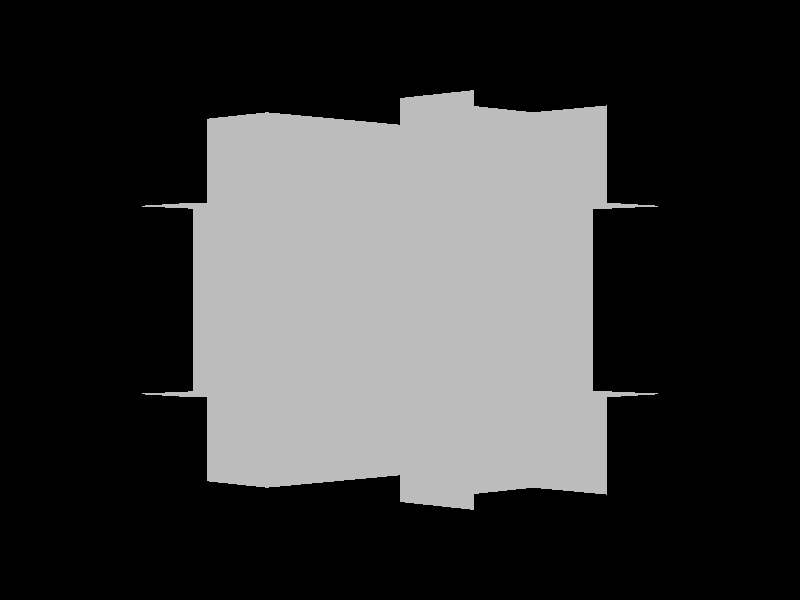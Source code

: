 #include "colors.inc"
background { rgb <0, 0, 0> }
camera {location <-7.07107, -0, -7.07107>up <0,1,0> right <-1.33,0,0> angle 24look_at <0, 0, 0> }
mesh2 {
vertex_vectors { 2304, 
<0, 0, 0.5>, 
<0.25, 0, 0.5>, 
<0.125, 0.125, 0.5>, 
<0.5, 0, 0.5>, 
<0.375, 0.125, 0.5>, 
<0.5, 0.25, 0.5>, 
<0.5, 0.5, 0.5>, 
<0.375, 0.375, 0.5>, 
<0.25, 0.5, 0.5>, 
<0, 0, 0.5>, 
<0.125, 0.125, 0.5>, 
<0, 0.25, 0.5>, 
<0.5, 0, 0.5>, 
<0.5, 0.25, 0.5>, 
<0.5, 0.125, 0.625>, 
<0.5, 0.5, 0.5>, 
<0.5, 0.375, 0.625>, 
<0.5, 0.5, 0.75>, 
<0.5, 0.5, 1>, 
<0.5, 0.375, 0.875>, 
<0.5, 0.25, 1>, 
<0.5, 0, 0.5>, 
<0.5, 0.125, 0.625>, 
<0.5, 0, 0.75>, 
<0.5, 0.5, 0.5>, 
<0.25, 0.5, 0.5>, 
<0.375, 0.5, 0.375>, 
<0, 0.5, 0.5>, 
<0.125, 0.5, 0.375>, 
<0, 0.5, 0.25>, 
<0, 0.5, 0>, 
<0.125, 0.5, 0.125>, 
<0.25, 0.5, 0>, 
<0.5, 0.5, 0.5>, 
<0.375, 0.5, 0.375>, 
<0.5, 0.5, 0.25>, 
<0.5, 0.5, 0.5>, 
<0.5, 0.75, 0.5>, 
<0.5, 0.625, 0.375>, 
<0.5, 1, 0.5>, 
<0.5, 0.875, 0.375>, 
<0.5, 1, 0.25>, 
<0.5, 1, 0>, 
<0.5, 0.875, 0.125>, 
<0.5, 0.75, 0>, 
<0.5, 0.5, 0.5>, 
<0.5, 0.5, 0.25>, 
<0.5, 0.625, 0.375>, 
<1, 0.5, 0.5>, 
<1, 0.75, 0.5>, 
<0.875, 0.625, 0.5>, 
<1, 1, 0.5>, 
<0.875, 0.875, 0.5>, 
<0.75, 1, 0.5>, 
<0.5, 0.5, 0.5>, 
<0.5, 0.75, 0.5>, 
<0.625, 0.625, 0.5>, 
<1, 0.5, 0.5>, 
<0.875, 0.625, 0.5>, 
<0.75, 0.5, 0.5>, 
<0.5, 0.5, 1>, 
<0.75, 0.5, 1>, 
<0.625, 0.5, 0.875>, 
<0.5, 0.5, 0.5>, 
<0.5, 0.5, 0.75>, 
<0.625, 0.5, 0.625>, 
<0.5, 0.5, 0.5>, 
<0.75, 0.5, 0.5>, 
<0.625, 0.5, 0.625>, 
<1, 0.5, 1>, 
<0.875, 0.5, 0.875>, 
<1, 0.5, 0.75>, 
<0, 0, 0.5>, 
<-0.25, 0, 0.5>, 
<-0.125, 0.125, 0.5>, 
<-0.5, 0, 0.5>, 
<-0.375, 0.125, 0.5>, 
<-0.5, 0.25, 0.5>, 
<-0.5, 0.5, 0.5>, 
<-0.375, 0.375, 0.5>, 
<-0.25, 0.5, 0.5>, 
<0, 0, 0.5>, 
<0, 0.25, 0.5>, 
<-0.125, 0.125, 0.5>, 
<-0.5, 0, 0.5>, 
<-0.5, 0.25, 0.5>, 
<-0.5, 0.125, 0.625>, 
<-0.5, 0.5, 0.5>, 
<-0.5, 0.375, 0.625>, 
<-0.5, 0.5, 0.75>, 
<-0.5, 0.5, 1>, 
<-0.5, 0.375, 0.875>, 
<-0.5, 0.25, 1>, 
<-0.5, 0, 0.5>, 
<-0.5, 0.125, 0.625>, 
<-0.5, 0, 0.75>, 
<0, 0.5, 0.5>, 
<-0.25, 0.5, 0.5>, 
<-0.125, 0.5, 0.375>, 
<0, 0.5, 0.5>, 
<0, 0.5, 0.25>, 
<-0.125, 0.5, 0.375>, 
<0, 0.5, 0>, 
<-0.125, 0.5, 0.125>, 
<-0.25, 0.5, 0>, 
<-0.5, 0.5, 0.5>, 
<-0.375, 0.5, 0.375>, 
<-0.5, 0.5, 0.25>, 
<-0.5, 0.5, 0.5>, 
<-0.5, 0.75, 0.5>, 
<-0.5, 0.625, 0.375>, 
<-0.5, 1, 0.5>, 
<-0.5, 0.875, 0.375>, 
<-0.5, 1, 0.25>, 
<-0.5, 1, 0>, 
<-0.5, 0.875, 0.125>, 
<-0.5, 0.75, 0>, 
<-0.5, 0.5, 0.5>, 
<-0.5, 0.5, 0.25>, 
<-0.5, 0.625, 0.375>, 
<-1, 0.5, 0.5>, 
<-1, 0.75, 0.5>, 
<-0.875, 0.625, 0.5>, 
<-1, 1, 0.5>, 
<-0.875, 0.875, 0.5>, 
<-0.75, 1, 0.5>, 
<-0.5, 0.5, 0.5>, 
<-0.5, 0.75, 0.5>, 
<-0.625, 0.625, 0.5>, 
<-1, 0.5, 0.5>, 
<-0.875, 0.625, 0.5>, 
<-0.75, 0.5, 0.5>, 
<-0.5, 0.5, 1>, 
<-0.75, 0.5, 1>, 
<-0.625, 0.5, 0.875>, 
<-0.5, 0.5, 0.5>, 
<-0.5, 0.5, 0.75>, 
<-0.625, 0.5, 0.625>, 
<-0.5, 0.5, 0.5>, 
<-0.75, 0.5, 0.5>, 
<-0.625, 0.5, 0.625>, 
<-1, 0.5, 1>, 
<-0.875, 0.5, 0.875>, 
<-1, 0.5, 0.75>, 
<0, 0, 0.5>, 
<0.25, 0, 0.5>, 
<0.125, -0.125, 0.5>, 
<0.5, 0, 0.5>, 
<0.375, -0.125, 0.5>, 
<0.5, -0.25, 0.5>, 
<0.5, -0.5, 0.5>, 
<0.375, -0.375, 0.5>, 
<0.25, -0.5, 0.5>, 
<0, 0, 0.5>, 
<0.125, -0.125, 0.5>, 
<0, -0.25, 0.5>, 
<0.5, 0, 0.5>, 
<0.5, -0.25, 0.5>, 
<0.5, -0.125, 0.625>, 
<0.5, -0.5, 0.5>, 
<0.5, -0.375, 0.625>, 
<0.5, -0.5, 0.75>, 
<0.5, -0.5, 1>, 
<0.5, -0.375, 0.875>, 
<0.5, -0.25, 1>, 
<0.5, 0, 0.5>, 
<0.5, 0, 0.75>, 
<0.5, -0.125, 0.625>, 
<0.5, -0.5, 0.5>, 
<0.25, -0.5, 0.5>, 
<0.375, -0.5, 0.375>, 
<0, -0.5, 0.5>, 
<0.125, -0.5, 0.375>, 
<0, -0.5, 0.25>, 
<0, -0.5, 0>, 
<0.125, -0.5, 0.125>, 
<0.25, -0.5, 0>, 
<0.5, -0.5, 0.5>, 
<0.375, -0.5, 0.375>, 
<0.5, -0.5, 0.25>, 
<0.5, -0.5, 0.5>, 
<0.5, -0.75, 0.5>, 
<0.5, -0.625, 0.375>, 
<0.5, -1, 0.5>, 
<0.5, -0.875, 0.375>, 
<0.5, -1, 0.25>, 
<0.5, -1, 0>, 
<0.5, -0.875, 0.125>, 
<0.5, -0.75, 0>, 
<0.5, -0.5, 0.5>, 
<0.5, -0.5, 0.25>, 
<0.5, -0.625, 0.375>, 
<1, -0.5, 0.5>, 
<1, -0.75, 0.5>, 
<0.875, -0.625, 0.5>, 
<1, -1, 0.5>, 
<0.875, -0.875, 0.5>, 
<0.75, -1, 0.5>, 
<0.5, -0.5, 0.5>, 
<0.5, -0.75, 0.5>, 
<0.625, -0.625, 0.5>, 
<1, -0.5, 0.5>, 
<0.875, -0.625, 0.5>, 
<0.75, -0.5, 0.5>, 
<0.5, -0.5, 1>, 
<0.75, -0.5, 1>, 
<0.625, -0.5, 0.875>, 
<0.5, -0.5, 0.5>, 
<0.5, -0.5, 0.75>, 
<0.625, -0.5, 0.625>, 
<0.5, -0.5, 0.5>, 
<0.75, -0.5, 0.5>, 
<0.625, -0.5, 0.625>, 
<1, -0.5, 1>, 
<0.875, -0.5, 0.875>, 
<1, -0.5, 0.75>, 
<0, 0, -0.5>, 
<0.25, 0, -0.5>, 
<0.125, 0.125, -0.5>, 
<0.5, 0, -0.5>, 
<0.375, 0.125, -0.5>, 
<0.5, 0.25, -0.5>, 
<0.5, 0.5, -0.5>, 
<0.375, 0.375, -0.5>, 
<0.25, 0.5, -0.5>, 
<0, 0, -0.5>, 
<0.125, 0.125, -0.5>, 
<0, 0.25, -0.5>, 
<0.5, 0, -0.5>, 
<0.5, 0.25, -0.5>, 
<0.5, 0.125, -0.625>, 
<0.5, 0.5, -0.5>, 
<0.5, 0.375, -0.625>, 
<0.5, 0.5, -0.75>, 
<0.5, 0.5, -1>, 
<0.5, 0.375, -0.875>, 
<0.5, 0.25, -1>, 
<0.5, 0, -0.5>, 
<0.5, 0.125, -0.625>, 
<0.5, 0, -0.75>, 
<0.5, 0.5, -0.5>, 
<0.25, 0.5, -0.5>, 
<0.375, 0.5, -0.375>, 
<0, 0.5, -0.5>, 
<0.125, 0.5, -0.375>, 
<0, 0.5, -0.25>, 
<0, 0.5, 0>, 
<0.25, 0.5, 0>, 
<0.125, 0.5, -0.125>, 
<0.5, 0.5, -0.5>, 
<0.375, 0.5, -0.375>, 
<0.5, 0.5, -0.25>, 
<0.5, 0.5, -0.5>, 
<0.5, 0.75, -0.5>, 
<0.5, 0.625, -0.375>, 
<0.5, 1, -0.5>, 
<0.5, 0.875, -0.375>, 
<0.5, 1, -0.25>, 
<0.5, 0.5, 0>, 
<0.5, 0.75, 0>, 
<0.5, 0.625, -0.125>, 
<0.5, 0.5, 0>, 
<0.5, 0.5, -0.25>, 
<0.5, 0.625, -0.125>, 
<1, 0.5, -0.5>, 
<1, 0.75, -0.5>, 
<0.875, 0.625, -0.5>, 
<1, 1, -0.5>, 
<0.875, 0.875, -0.5>, 
<0.75, 1, -0.5>, 
<0.5, 0.5, -0.5>, 
<0.5, 0.75, -0.5>, 
<0.625, 0.625, -0.5>, 
<1, 0.5, -0.5>, 
<0.875, 0.625, -0.5>, 
<0.75, 0.5, -0.5>, 
<0.5, 0.5, -1>, 
<0.75, 0.5, -1>, 
<0.625, 0.5, -0.875>, 
<0.5, 0.5, -0.5>, 
<0.5, 0.5, -0.75>, 
<0.625, 0.5, -0.625>, 
<0.5, 0.5, -0.5>, 
<0.75, 0.5, -0.5>, 
<0.625, 0.5, -0.625>, 
<1, 0.5, -1>, 
<0.875, 0.5, -0.875>, 
<1, 0.5, -0.75>, 
<0, 0, 0.5>, 
<-0.25, 0, 0.5>, 
<-0.125, -0.125, 0.5>, 
<-0.5, 0, 0.5>, 
<-0.375, -0.125, 0.5>, 
<-0.5, -0.25, 0.5>, 
<-0.5, -0.5, 0.5>, 
<-0.375, -0.375, 0.5>, 
<-0.25, -0.5, 0.5>, 
<0, 0, 0.5>, 
<0, -0.25, 0.5>, 
<-0.125, -0.125, 0.5>, 
<-0.5, 0, 0.5>, 
<-0.5, -0.25, 0.5>, 
<-0.5, -0.125, 0.625>, 
<-0.5, -0.5, 0.5>, 
<-0.5, -0.375, 0.625>, 
<-0.5, -0.5, 0.75>, 
<-0.5, -0.5, 1>, 
<-0.5, -0.375, 0.875>, 
<-0.5, -0.25, 1>, 
<-0.5, 0, 0.5>, 
<-0.5, 0, 0.75>, 
<-0.5, -0.125, 0.625>, 
<0, -0.5, 0.5>, 
<-0.25, -0.5, 0.5>, 
<-0.125, -0.5, 0.375>, 
<0, -0.5, 0.5>, 
<0, -0.5, 0.25>, 
<-0.125, -0.5, 0.375>, 
<0, -0.5, 0>, 
<-0.125, -0.5, 0.125>, 
<-0.25, -0.5, 0>, 
<-0.5, -0.5, 0.5>, 
<-0.375, -0.5, 0.375>, 
<-0.5, -0.5, 0.25>, 
<-0.5, -0.5, 0.5>, 
<-0.5, -0.75, 0.5>, 
<-0.5, -0.625, 0.375>, 
<-0.5, -1, 0.5>, 
<-0.5, -0.875, 0.375>, 
<-0.5, -1, 0.25>, 
<-0.5, -1, 0>, 
<-0.5, -0.875, 0.125>, 
<-0.5, -0.75, 0>, 
<-0.5, -0.5, 0.5>, 
<-0.5, -0.5, 0.25>, 
<-0.5, -0.625, 0.375>, 
<-1, -0.5, 0.5>, 
<-1, -0.75, 0.5>, 
<-0.875, -0.625, 0.5>, 
<-1, -1, 0.5>, 
<-0.875, -0.875, 0.5>, 
<-0.75, -1, 0.5>, 
<-0.5, -0.5, 0.5>, 
<-0.5, -0.75, 0.5>, 
<-0.625, -0.625, 0.5>, 
<-1, -0.5, 0.5>, 
<-0.875, -0.625, 0.5>, 
<-0.75, -0.5, 0.5>, 
<-0.5, -0.5, 1>, 
<-0.75, -0.5, 1>, 
<-0.625, -0.5, 0.875>, 
<-0.5, -0.5, 0.5>, 
<-0.5, -0.5, 0.75>, 
<-0.625, -0.5, 0.625>, 
<-0.5, -0.5, 0.5>, 
<-0.75, -0.5, 0.5>, 
<-0.625, -0.5, 0.625>, 
<-1, -0.5, 1>, 
<-0.875, -0.5, 0.875>, 
<-1, -0.5, 0.75>, 
<0, 0, -0.5>, 
<0.25, 0, -0.5>, 
<0.125, -0.125, -0.5>, 
<0.5, 0, -0.5>, 
<0.375, -0.125, -0.5>, 
<0.5, -0.25, -0.5>, 
<0.5, -0.5, -0.5>, 
<0.375, -0.375, -0.5>, 
<0.25, -0.5, -0.5>, 
<0, 0, -0.5>, 
<0.125, -0.125, -0.5>, 
<0, -0.25, -0.5>, 
<0.5, 0, -0.5>, 
<0.5, -0.25, -0.5>, 
<0.5, -0.125, -0.625>, 
<0.5, -0.5, -0.5>, 
<0.5, -0.375, -0.625>, 
<0.5, -0.5, -0.75>, 
<0.5, -0.5, -1>, 
<0.5, -0.375, -0.875>, 
<0.5, -0.25, -1>, 
<0.5, 0, -0.5>, 
<0.5, 0, -0.75>, 
<0.5, -0.125, -0.625>, 
<0.5, -0.5, -0.5>, 
<0.25, -0.5, -0.5>, 
<0.375, -0.5, -0.375>, 
<0, -0.5, -0.5>, 
<0.125, -0.5, -0.375>, 
<0, -0.5, -0.25>, 
<0, -0.5, 0>, 
<0.25, -0.5, 0>, 
<0.125, -0.5, -0.125>, 
<0.5, -0.5, -0.5>, 
<0.375, -0.5, -0.375>, 
<0.5, -0.5, -0.25>, 
<0.5, -0.5, -0.5>, 
<0.5, -0.75, -0.5>, 
<0.5, -0.625, -0.375>, 
<0.5, -1, -0.5>, 
<0.5, -0.875, -0.375>, 
<0.5, -1, -0.25>, 
<0.5, -0.5, 0>, 
<0.5, -0.75, 0>, 
<0.5, -0.625, -0.125>, 
<0.5, -0.5, 0>, 
<0.5, -0.5, -0.25>, 
<0.5, -0.625, -0.125>, 
<1, -0.5, -0.5>, 
<1, -0.75, -0.5>, 
<0.875, -0.625, -0.5>, 
<1, -1, -0.5>, 
<0.875, -0.875, -0.5>, 
<0.75, -1, -0.5>, 
<0.5, -0.5, -0.5>, 
<0.5, -0.75, -0.5>, 
<0.625, -0.625, -0.5>, 
<1, -0.5, -0.5>, 
<0.875, -0.625, -0.5>, 
<0.75, -0.5, -0.5>, 
<0.5, -0.5, -1>, 
<0.75, -0.5, -1>, 
<0.625, -0.5, -0.875>, 
<0.5, -0.5, -0.5>, 
<0.5, -0.5, -0.75>, 
<0.625, -0.5, -0.625>, 
<0.5, -0.5, -0.5>, 
<0.75, -0.5, -0.5>, 
<0.625, -0.5, -0.625>, 
<1, -0.5, -1>, 
<0.875, -0.5, -0.875>, 
<1, -0.5, -0.75>, 
<0, 0, -0.5>, 
<-0.25, 0, -0.5>, 
<-0.125, 0.125, -0.5>, 
<-0.5, 0, -0.5>, 
<-0.375, 0.125, -0.5>, 
<-0.5, 0.25, -0.5>, 
<-0.5, 0.5, -0.5>, 
<-0.375, 0.375, -0.5>, 
<-0.25, 0.5, -0.5>, 
<0, 0, -0.5>, 
<0, 0.25, -0.5>, 
<-0.125, 0.125, -0.5>, 
<-0.5, 0, -0.5>, 
<-0.5, 0.25, -0.5>, 
<-0.5, 0.125, -0.625>, 
<-0.5, 0.5, -0.5>, 
<-0.5, 0.375, -0.625>, 
<-0.5, 0.5, -0.75>, 
<-0.5, 0.5, -1>, 
<-0.5, 0.375, -0.875>, 
<-0.5, 0.25, -1>, 
<-0.5, 0, -0.5>, 
<-0.5, 0.125, -0.625>, 
<-0.5, 0, -0.75>, 
<0, 0.5, -0.5>, 
<-0.25, 0.5, -0.5>, 
<-0.125, 0.5, -0.375>, 
<0, 0.5, 0>, 
<0, 0.5, -0.25>, 
<-0.125, 0.5, -0.125>, 
<0, 0.5, 0>, 
<-0.25, 0.5, 0>, 
<-0.125, 0.5, -0.125>, 
<-0.5, 0.5, -0.5>, 
<-0.375, 0.5, -0.375>, 
<-0.5, 0.5, -0.25>, 
<-0.5, 0.5, -0.5>, 
<-0.5, 0.75, -0.5>, 
<-0.5, 0.625, -0.375>, 
<-0.5, 1, -0.5>, 
<-0.5, 0.875, -0.375>, 
<-0.5, 1, -0.25>, 
<-0.5, 0.5, 0>, 
<-0.5, 0.75, 0>, 
<-0.5, 0.625, -0.125>, 
<-0.5, 0.5, 0>, 
<-0.5, 0.5, -0.25>, 
<-0.5, 0.625, -0.125>, 
<-1, 0.5, -0.5>, 
<-1, 0.75, -0.5>, 
<-0.875, 0.625, -0.5>, 
<-1, 1, -0.5>, 
<-0.875, 0.875, -0.5>, 
<-0.75, 1, -0.5>, 
<-0.5, 0.5, -0.5>, 
<-0.5, 0.75, -0.5>, 
<-0.625, 0.625, -0.5>, 
<-1, 0.5, -0.5>, 
<-0.875, 0.625, -0.5>, 
<-0.75, 0.5, -0.5>, 
<-0.5, 0.5, -1>, 
<-0.75, 0.5, -1>, 
<-0.625, 0.5, -0.875>, 
<-0.5, 0.5, -0.5>, 
<-0.5, 0.5, -0.75>, 
<-0.625, 0.5, -0.625>, 
<-0.5, 0.5, -0.5>, 
<-0.75, 0.5, -0.5>, 
<-0.625, 0.5, -0.625>, 
<-1, 0.5, -1>, 
<-0.875, 0.5, -0.875>, 
<-1, 0.5, -0.75>, 
<0, 0, -0.5>, 
<-0.25, 0, -0.5>, 
<-0.125, -0.125, -0.5>, 
<-0.5, 0, -0.5>, 
<-0.375, -0.125, -0.5>, 
<-0.5, -0.25, -0.5>, 
<-0.5, -0.5, -0.5>, 
<-0.375, -0.375, -0.5>, 
<-0.25, -0.5, -0.5>, 
<0, 0, -0.5>, 
<0, -0.25, -0.5>, 
<-0.125, -0.125, -0.5>, 
<-0.5, 0, -0.5>, 
<-0.5, -0.25, -0.5>, 
<-0.5, -0.125, -0.625>, 
<-0.5, -0.5, -0.5>, 
<-0.5, -0.375, -0.625>, 
<-0.5, -0.5, -0.75>, 
<-0.5, -0.5, -1>, 
<-0.5, -0.375, -0.875>, 
<-0.5, -0.25, -1>, 
<-0.5, 0, -0.5>, 
<-0.5, 0, -0.75>, 
<-0.5, -0.125, -0.625>, 
<0, -0.5, -0.5>, 
<-0.25, -0.5, -0.5>, 
<-0.125, -0.5, -0.375>, 
<0, -0.5, 0>, 
<0, -0.5, -0.25>, 
<-0.125, -0.5, -0.125>, 
<0, -0.5, 0>, 
<-0.25, -0.5, 0>, 
<-0.125, -0.5, -0.125>, 
<-0.5, -0.5, -0.5>, 
<-0.375, -0.5, -0.375>, 
<-0.5, -0.5, -0.25>, 
<-0.5, -0.5, -0.5>, 
<-0.5, -0.75, -0.5>, 
<-0.5, -0.625, -0.375>, 
<-0.5, -1, -0.5>, 
<-0.5, -0.875, -0.375>, 
<-0.5, -1, -0.25>, 
<-0.5, -0.5, 0>, 
<-0.5, -0.75, 0>, 
<-0.5, -0.625, -0.125>, 
<-0.5, -0.5, 0>, 
<-0.5, -0.5, -0.25>, 
<-0.5, -0.625, -0.125>, 
<-1, -0.5, -0.5>, 
<-1, -0.75, -0.5>, 
<-0.875, -0.625, -0.5>, 
<-1, -1, -0.5>, 
<-0.875, -0.875, -0.5>, 
<-0.75, -1, -0.5>, 
<-0.5, -0.5, -0.5>, 
<-0.5, -0.75, -0.5>, 
<-0.625, -0.625, -0.5>, 
<-1, -0.5, -0.5>, 
<-0.875, -0.625, -0.5>, 
<-0.75, -0.5, -0.5>, 
<-0.5, -0.5, -1>, 
<-0.75, -0.5, -1>, 
<-0.625, -0.5, -0.875>, 
<-0.5, -0.5, -0.5>, 
<-0.5, -0.5, -0.75>, 
<-0.625, -0.5, -0.625>, 
<-0.5, -0.5, -0.5>, 
<-0.75, -0.5, -0.5>, 
<-0.625, -0.5, -0.625>, 
<-1, -0.5, -1>, 
<-0.875, -0.5, -0.875>, 
<-1, -0.5, -0.75>, 
<0.5, 0, 0.5>, 
<0.25, 0, 0.5>, 
<0.375, 0.125, 0.5>, 
<0.25, 0.25, 0.5>, 
<0.125, 0.125, 0.5>, 
<0.375, 0.125, 0.5>, 
<0.25, 0, 0.5>, 
<0.125, 0.125, 0.5>, 
<0.375, 0.125, 0.5>, 
<0.25, 0.25, 0.5>, 
<0.375, 0.125, 0.5>, 
<0.375, 0.375, 0.5>, 
<0.5, 0.5, 0.5>, 
<0.5, 0.25, 0.5>, 
<0.375, 0.375, 0.5>, 
<0.375, 0.125, 0.5>, 
<0.5, 0.25, 0.5>, 
<0.375, 0.375, 0.5>, 
<0.25, 0.25, 0.5>, 
<0.375, 0.375, 0.5>, 
<0.125, 0.375, 0.5>, 
<0, 0.5, 0.5>, 
<0.25, 0.5, 0.5>, 
<0.125, 0.375, 0.5>, 
<0.375, 0.375, 0.5>, 
<0.25, 0.5, 0.5>, 
<0.125, 0.375, 0.5>, 
<0.25, 0.25, 0.5>, 
<0.125, 0.125, 0.5>, 
<0.125, 0.375, 0.5>, 
<0, 0.5, 0.5>, 
<0.125, 0.375, 0.5>, 
<0, 0.25, 0.5>, 
<0.125, 0.125, 0.5>, 
<0.125, 0.375, 0.5>, 
<0, 0.25, 0.5>, 
<0.5, 0.5, 0.5>, 
<0.5, 0.25, 0.5>, 
<0.5, 0.375, 0.625>, 
<0.5, 0.25, 0.75>, 
<0.5, 0.125, 0.625>, 
<0.5, 0.375, 0.625>, 
<0.5, 0.25, 0.5>, 
<0.5, 0.125, 0.625>, 
<0.5, 0.375, 0.625>, 
<0.5, 0.25, 0.75>, 
<0.5, 0.375, 0.625>, 
<0.5, 0.375, 0.875>, 
<0.5, 0.5, 1>, 
<0.5, 0.5, 0.75>, 
<0.5, 0.375, 0.875>, 
<0.5, 0.375, 0.625>, 
<0.5, 0.5, 0.75>, 
<0.5, 0.375, 0.875>, 
<0.5, 0.25, 0.75>, 
<0.5, 0.375, 0.875>, 
<0.5, 0.125, 0.875>, 
<0.5, 0, 1>, 
<0.5, 0.25, 1>, 
<0.5, 0.125, 0.875>, 
<0.5, 0.375, 0.875>, 
<0.5, 0.25, 1>, 
<0.5, 0.125, 0.875>, 
<0.5, 0.25, 0.75>, 
<0.5, 0.125, 0.625>, 
<0.5, 0.125, 0.875>, 
<0.5, 0, 1>, 
<0.5, 0.125, 0.875>, 
<0.5, 0, 0.75>, 
<0.5, 0.125, 0.625>, 
<0.5, 0.125, 0.875>, 
<0.5, 0, 0.75>, 
<0, 0.5, 0.5>, 
<0.25, 0.5, 0.5>, 
<0.125, 0.5, 0.375>, 
<0.25, 0.5, 0.25>, 
<0.375, 0.5, 0.375>, 
<0.125, 0.5, 0.375>, 
<0.25, 0.5, 0.5>, 
<0.375, 0.5, 0.375>, 
<0.125, 0.5, 0.375>, 
<0.25, 0.5, 0.25>, 
<0.125, 0.5, 0.375>, 
<0.125, 0.5, 0.125>, 
<0, 0.5, 0>, 
<0, 0.5, 0.25>, 
<0.125, 0.5, 0.125>, 
<0.125, 0.5, 0.375>, 
<0, 0.5, 0.25>, 
<0.125, 0.5, 0.125>, 
<0.25, 0.5, 0.25>, 
<0.125, 0.5, 0.125>, 
<0.375, 0.5, 0.125>, 
<0.5, 0.5, 0>, 
<0.25, 0.5, 0>, 
<0.375, 0.5, 0.125>, 
<0.125, 0.5, 0.125>, 
<0.25, 0.5, 0>, 
<0.375, 0.5, 0.125>, 
<0.25, 0.5, 0.25>, 
<0.375, 0.5, 0.375>, 
<0.375, 0.5, 0.125>, 
<0.5, 0.5, 0>, 
<0.375, 0.5, 0.125>, 
<0.5, 0.5, 0.25>, 
<0.375, 0.5, 0.375>, 
<0.375, 0.5, 0.125>, 
<0.5, 0.5, 0.25>, 
<0.5, 1, 0.5>, 
<0.5, 0.75, 0.5>, 
<0.5, 0.875, 0.375>, 
<0.5, 0.75, 0.25>, 
<0.5, 0.625, 0.375>, 
<0.5, 0.875, 0.375>, 
<0.5, 0.75, 0.5>, 
<0.5, 0.625, 0.375>, 
<0.5, 0.875, 0.375>, 
<0.5, 0.75, 0.25>, 
<0.5, 0.875, 0.375>, 
<0.5, 0.875, 0.125>, 
<0.5, 1, 0>, 
<0.5, 1, 0.25>, 
<0.5, 0.875, 0.125>, 
<0.5, 0.875, 0.375>, 
<0.5, 1, 0.25>, 
<0.5, 0.875, 0.125>, 
<0.5, 0.75, 0.25>, 
<0.5, 0.875, 0.125>, 
<0.5, 0.625, 0.125>, 
<0.5, 0.5, 0>, 
<0.5, 0.75, 0>, 
<0.5, 0.625, 0.125>, 
<0.5, 0.875, 0.125>, 
<0.5, 0.75, 0>, 
<0.5, 0.625, 0.125>, 
<0.5, 0.5, 0>, 
<0.5, 0.5, 0.25>, 
<0.5, 0.625, 0.125>, 
<0.5, 0.75, 0.25>, 
<0.5, 0.625, 0.375>, 
<0.5, 0.625, 0.125>, 
<0.5, 0.5, 0.25>, 
<0.5, 0.625, 0.375>, 
<0.5, 0.625, 0.125>, 
<1, 1, 0.5>, 
<1, 0.75, 0.5>, 
<0.875, 0.875, 0.5>, 
<0.75, 0.75, 0.5>, 
<0.875, 0.625, 0.5>, 
<0.875, 0.875, 0.5>, 
<1, 0.75, 0.5>, 
<0.875, 0.625, 0.5>, 
<0.875, 0.875, 0.5>, 
<0.75, 0.75, 0.5>, 
<0.875, 0.875, 0.5>, 
<0.625, 0.875, 0.5>, 
<0.5, 1, 0.5>, 
<0.75, 1, 0.5>, 
<0.625, 0.875, 0.5>, 
<0.875, 0.875, 0.5>, 
<0.75, 1, 0.5>, 
<0.625, 0.875, 0.5>, 
<0.5, 1, 0.5>, 
<0.5, 0.75, 0.5>, 
<0.625, 0.875, 0.5>, 
<0.75, 0.75, 0.5>, 
<0.625, 0.875, 0.5>, 
<0.625, 0.625, 0.5>, 
<0.5, 0.75, 0.5>, 
<0.625, 0.875, 0.5>, 
<0.625, 0.625, 0.5>, 
<0.75, 0.75, 0.5>, 
<0.875, 0.625, 0.5>, 
<0.625, 0.625, 0.5>, 
<0.5, 0.5, 0.5>, 
<0.625, 0.625, 0.5>, 
<0.75, 0.5, 0.5>, 
<0.875, 0.625, 0.5>, 
<0.625, 0.625, 0.5>, 
<0.75, 0.5, 0.5>, 
<1, 0.5, 1>, 
<0.75, 0.5, 1>, 
<0.875, 0.5, 0.875>, 
<0.75, 0.5, 0.75>, 
<0.625, 0.5, 0.875>, 
<0.875, 0.5, 0.875>, 
<0.75, 0.5, 1>, 
<0.625, 0.5, 0.875>, 
<0.875, 0.5, 0.875>, 
<0.5, 0.5, 1>, 
<0.5, 0.5, 0.75>, 
<0.625, 0.5, 0.875>, 
<0.75, 0.5, 0.75>, 
<0.625, 0.5, 0.875>, 
<0.625, 0.5, 0.625>, 
<0.5, 0.5, 0.75>, 
<0.625, 0.5, 0.875>, 
<0.625, 0.5, 0.625>, 
<1, 0.5, 0.5>, 
<0.75, 0.5, 0.5>, 
<0.875, 0.5, 0.625>, 
<0.75, 0.5, 0.75>, 
<0.625, 0.5, 0.625>, 
<0.875, 0.5, 0.625>, 
<0.75, 0.5, 0.5>, 
<0.625, 0.5, 0.625>, 
<0.875, 0.5, 0.625>, 
<0.75, 0.5, 0.75>, 
<0.875, 0.5, 0.875>, 
<0.875, 0.5, 0.625>, 
<1, 0.5, 0.5>, 
<0.875, 0.5, 0.625>, 
<1, 0.5, 0.75>, 
<0.875, 0.5, 0.875>, 
<0.875, 0.5, 0.625>, 
<1, 0.5, 0.75>, 
<-0.5, 0, 0.5>, 
<-0.25, 0, 0.5>, 
<-0.375, 0.125, 0.5>, 
<-0.25, 0.25, 0.5>, 
<-0.125, 0.125, 0.5>, 
<-0.375, 0.125, 0.5>, 
<-0.25, 0, 0.5>, 
<-0.125, 0.125, 0.5>, 
<-0.375, 0.125, 0.5>, 
<-0.25, 0.25, 0.5>, 
<-0.375, 0.125, 0.5>, 
<-0.375, 0.375, 0.5>, 
<-0.5, 0.5, 0.5>, 
<-0.5, 0.25, 0.5>, 
<-0.375, 0.375, 0.5>, 
<-0.375, 0.125, 0.5>, 
<-0.5, 0.25, 0.5>, 
<-0.375, 0.375, 0.5>, 
<-0.25, 0.25, 0.5>, 
<-0.375, 0.375, 0.5>, 
<-0.125, 0.375, 0.5>, 
<0, 0.5, 0.5>, 
<-0.25, 0.5, 0.5>, 
<-0.125, 0.375, 0.5>, 
<-0.375, 0.375, 0.5>, 
<-0.25, 0.5, 0.5>, 
<-0.125, 0.375, 0.5>, 
<0, 0.5, 0.5>, 
<0, 0.25, 0.5>, 
<-0.125, 0.375, 0.5>, 
<-0.25, 0.25, 0.5>, 
<-0.125, 0.125, 0.5>, 
<-0.125, 0.375, 0.5>, 
<0, 0.25, 0.5>, 
<-0.125, 0.125, 0.5>, 
<-0.125, 0.375, 0.5>, 
<-0.5, 0.5, 0.5>, 
<-0.5, 0.25, 0.5>, 
<-0.5, 0.375, 0.625>, 
<-0.5, 0.25, 0.75>, 
<-0.5, 0.125, 0.625>, 
<-0.5, 0.375, 0.625>, 
<-0.5, 0.25, 0.5>, 
<-0.5, 0.125, 0.625>, 
<-0.5, 0.375, 0.625>, 
<-0.5, 0.25, 0.75>, 
<-0.5, 0.375, 0.625>, 
<-0.5, 0.375, 0.875>, 
<-0.5, 0.5, 1>, 
<-0.5, 0.5, 0.75>, 
<-0.5, 0.375, 0.875>, 
<-0.5, 0.375, 0.625>, 
<-0.5, 0.5, 0.75>, 
<-0.5, 0.375, 0.875>, 
<-0.5, 0.25, 0.75>, 
<-0.5, 0.375, 0.875>, 
<-0.5, 0.125, 0.875>, 
<-0.5, 0, 1>, 
<-0.5, 0.25, 1>, 
<-0.5, 0.125, 0.875>, 
<-0.5, 0.375, 0.875>, 
<-0.5, 0.25, 1>, 
<-0.5, 0.125, 0.875>, 
<-0.5, 0.25, 0.75>, 
<-0.5, 0.125, 0.625>, 
<-0.5, 0.125, 0.875>, 
<-0.5, 0, 1>, 
<-0.5, 0.125, 0.875>, 
<-0.5, 0, 0.75>, 
<-0.5, 0.125, 0.625>, 
<-0.5, 0.125, 0.875>, 
<-0.5, 0, 0.75>, 
<-0.5, 0.5, 0.5>, 
<-0.25, 0.5, 0.5>, 
<-0.375, 0.5, 0.375>, 
<-0.25, 0.5, 0.25>, 
<-0.125, 0.5, 0.375>, 
<-0.375, 0.5, 0.375>, 
<-0.25, 0.5, 0.5>, 
<-0.125, 0.5, 0.375>, 
<-0.375, 0.5, 0.375>, 
<0, 0.5, 0>, 
<0, 0.5, 0.25>, 
<-0.125, 0.5, 0.125>, 
<-0.25, 0.5, 0.25>, 
<-0.125, 0.5, 0.375>, 
<-0.125, 0.5, 0.125>, 
<0, 0.5, 0.25>, 
<-0.125, 0.5, 0.375>, 
<-0.125, 0.5, 0.125>, 
<-0.25, 0.5, 0.25>, 
<-0.125, 0.5, 0.125>, 
<-0.375, 0.5, 0.125>, 
<-0.5, 0.5, 0>, 
<-0.25, 0.5, 0>, 
<-0.375, 0.5, 0.125>, 
<-0.125, 0.5, 0.125>, 
<-0.25, 0.5, 0>, 
<-0.375, 0.5, 0.125>, 
<-0.25, 0.5, 0.25>, 
<-0.375, 0.5, 0.375>, 
<-0.375, 0.5, 0.125>, 
<-0.5, 0.5, 0>, 
<-0.375, 0.5, 0.125>, 
<-0.5, 0.5, 0.25>, 
<-0.375, 0.5, 0.375>, 
<-0.375, 0.5, 0.125>, 
<-0.5, 0.5, 0.25>, 
<-0.5, 1, 0.5>, 
<-0.5, 0.75, 0.5>, 
<-0.5, 0.875, 0.375>, 
<-0.5, 0.75, 0.25>, 
<-0.5, 0.625, 0.375>, 
<-0.5, 0.875, 0.375>, 
<-0.5, 0.75, 0.5>, 
<-0.5, 0.625, 0.375>, 
<-0.5, 0.875, 0.375>, 
<-0.5, 0.75, 0.25>, 
<-0.5, 0.875, 0.375>, 
<-0.5, 0.875, 0.125>, 
<-0.5, 1, 0>, 
<-0.5, 1, 0.25>, 
<-0.5, 0.875, 0.125>, 
<-0.5, 0.875, 0.375>, 
<-0.5, 1, 0.25>, 
<-0.5, 0.875, 0.125>, 
<-0.5, 0.75, 0.25>, 
<-0.5, 0.875, 0.125>, 
<-0.5, 0.625, 0.125>, 
<-0.5, 0.5, 0>, 
<-0.5, 0.75, 0>, 
<-0.5, 0.625, 0.125>, 
<-0.5, 0.875, 0.125>, 
<-0.5, 0.75, 0>, 
<-0.5, 0.625, 0.125>, 
<-0.5, 0.5, 0>, 
<-0.5, 0.5, 0.25>, 
<-0.5, 0.625, 0.125>, 
<-0.5, 0.75, 0.25>, 
<-0.5, 0.625, 0.375>, 
<-0.5, 0.625, 0.125>, 
<-0.5, 0.5, 0.25>, 
<-0.5, 0.625, 0.375>, 
<-0.5, 0.625, 0.125>, 
<-1, 1, 0.5>, 
<-1, 0.75, 0.5>, 
<-0.875, 0.875, 0.5>, 
<-0.75, 0.75, 0.5>, 
<-0.875, 0.625, 0.5>, 
<-0.875, 0.875, 0.5>, 
<-1, 0.75, 0.5>, 
<-0.875, 0.625, 0.5>, 
<-0.875, 0.875, 0.5>, 
<-0.75, 0.75, 0.5>, 
<-0.875, 0.875, 0.5>, 
<-0.625, 0.875, 0.5>, 
<-0.5, 1, 0.5>, 
<-0.75, 1, 0.5>, 
<-0.625, 0.875, 0.5>, 
<-0.875, 0.875, 0.5>, 
<-0.75, 1, 0.5>, 
<-0.625, 0.875, 0.5>, 
<-0.5, 1, 0.5>, 
<-0.5, 0.75, 0.5>, 
<-0.625, 0.875, 0.5>, 
<-0.75, 0.75, 0.5>, 
<-0.625, 0.875, 0.5>, 
<-0.625, 0.625, 0.5>, 
<-0.5, 0.75, 0.5>, 
<-0.625, 0.875, 0.5>, 
<-0.625, 0.625, 0.5>, 
<-0.75, 0.75, 0.5>, 
<-0.875, 0.625, 0.5>, 
<-0.625, 0.625, 0.5>, 
<-0.5, 0.5, 0.5>, 
<-0.625, 0.625, 0.5>, 
<-0.75, 0.5, 0.5>, 
<-0.875, 0.625, 0.5>, 
<-0.625, 0.625, 0.5>, 
<-0.75, 0.5, 0.5>, 
<-1, 0.5, 1>, 
<-0.75, 0.5, 1>, 
<-0.875, 0.5, 0.875>, 
<-0.75, 0.5, 0.75>, 
<-0.625, 0.5, 0.875>, 
<-0.875, 0.5, 0.875>, 
<-0.75, 0.5, 1>, 
<-0.625, 0.5, 0.875>, 
<-0.875, 0.5, 0.875>, 
<-0.5, 0.5, 1>, 
<-0.5, 0.5, 0.75>, 
<-0.625, 0.5, 0.875>, 
<-0.75, 0.5, 0.75>, 
<-0.625, 0.5, 0.875>, 
<-0.625, 0.5, 0.625>, 
<-0.5, 0.5, 0.75>, 
<-0.625, 0.5, 0.875>, 
<-0.625, 0.5, 0.625>, 
<-1, 0.5, 0.5>, 
<-0.75, 0.5, 0.5>, 
<-0.875, 0.5, 0.625>, 
<-0.75, 0.5, 0.75>, 
<-0.625, 0.5, 0.625>, 
<-0.875, 0.5, 0.625>, 
<-0.75, 0.5, 0.5>, 
<-0.625, 0.5, 0.625>, 
<-0.875, 0.5, 0.625>, 
<-0.75, 0.5, 0.75>, 
<-0.875, 0.5, 0.875>, 
<-0.875, 0.5, 0.625>, 
<-1, 0.5, 0.5>, 
<-0.875, 0.5, 0.625>, 
<-1, 0.5, 0.75>, 
<-0.875, 0.5, 0.875>, 
<-0.875, 0.5, 0.625>, 
<-1, 0.5, 0.75>, 
<0.5, 0, 0.5>, 
<0.25, 0, 0.5>, 
<0.375, -0.125, 0.5>, 
<0.25, -0.25, 0.5>, 
<0.125, -0.125, 0.5>, 
<0.375, -0.125, 0.5>, 
<0.25, 0, 0.5>, 
<0.125, -0.125, 0.5>, 
<0.375, -0.125, 0.5>, 
<0.25, -0.25, 0.5>, 
<0.375, -0.125, 0.5>, 
<0.375, -0.375, 0.5>, 
<0.5, -0.5, 0.5>, 
<0.5, -0.25, 0.5>, 
<0.375, -0.375, 0.5>, 
<0.375, -0.125, 0.5>, 
<0.5, -0.25, 0.5>, 
<0.375, -0.375, 0.5>, 
<0.25, -0.25, 0.5>, 
<0.375, -0.375, 0.5>, 
<0.125, -0.375, 0.5>, 
<0, -0.5, 0.5>, 
<0.25, -0.5, 0.5>, 
<0.125, -0.375, 0.5>, 
<0.375, -0.375, 0.5>, 
<0.25, -0.5, 0.5>, 
<0.125, -0.375, 0.5>, 
<0.25, -0.25, 0.5>, 
<0.125, -0.125, 0.5>, 
<0.125, -0.375, 0.5>, 
<0, -0.5, 0.5>, 
<0.125, -0.375, 0.5>, 
<0, -0.25, 0.5>, 
<0.125, -0.125, 0.5>, 
<0.125, -0.375, 0.5>, 
<0, -0.25, 0.5>, 
<0.5, -0.5, 0.5>, 
<0.5, -0.25, 0.5>, 
<0.5, -0.375, 0.625>, 
<0.5, -0.25, 0.75>, 
<0.5, -0.125, 0.625>, 
<0.5, -0.375, 0.625>, 
<0.5, -0.25, 0.5>, 
<0.5, -0.125, 0.625>, 
<0.5, -0.375, 0.625>, 
<0.5, -0.25, 0.75>, 
<0.5, -0.375, 0.625>, 
<0.5, -0.375, 0.875>, 
<0.5, -0.5, 1>, 
<0.5, -0.5, 0.75>, 
<0.5, -0.375, 0.875>, 
<0.5, -0.375, 0.625>, 
<0.5, -0.5, 0.75>, 
<0.5, -0.375, 0.875>, 
<0.5, -0.25, 0.75>, 
<0.5, -0.375, 0.875>, 
<0.5, -0.125, 0.875>, 
<0.5, 0, 1>, 
<0.5, -0.25, 1>, 
<0.5, -0.125, 0.875>, 
<0.5, -0.375, 0.875>, 
<0.5, -0.25, 1>, 
<0.5, -0.125, 0.875>, 
<0.5, 0, 1>, 
<0.5, 0, 0.75>, 
<0.5, -0.125, 0.875>, 
<0.5, -0.25, 0.75>, 
<0.5, -0.125, 0.625>, 
<0.5, -0.125, 0.875>, 
<0.5, 0, 0.75>, 
<0.5, -0.125, 0.625>, 
<0.5, -0.125, 0.875>, 
<0, -0.5, 0.5>, 
<0.25, -0.5, 0.5>, 
<0.125, -0.5, 0.375>, 
<0.25, -0.5, 0.25>, 
<0.375, -0.5, 0.375>, 
<0.125, -0.5, 0.375>, 
<0.25, -0.5, 0.5>, 
<0.375, -0.5, 0.375>, 
<0.125, -0.5, 0.375>, 
<0.25, -0.5, 0.25>, 
<0.125, -0.5, 0.375>, 
<0.125, -0.5, 0.125>, 
<0, -0.5, 0>, 
<0, -0.5, 0.25>, 
<0.125, -0.5, 0.125>, 
<0.125, -0.5, 0.375>, 
<0, -0.5, 0.25>, 
<0.125, -0.5, 0.125>, 
<0.25, -0.5, 0.25>, 
<0.125, -0.5, 0.125>, 
<0.375, -0.5, 0.125>, 
<0.5, -0.5, 0>, 
<0.25, -0.5, 0>, 
<0.375, -0.5, 0.125>, 
<0.125, -0.5, 0.125>, 
<0.25, -0.5, 0>, 
<0.375, -0.5, 0.125>, 
<0.25, -0.5, 0.25>, 
<0.375, -0.5, 0.375>, 
<0.375, -0.5, 0.125>, 
<0.5, -0.5, 0>, 
<0.375, -0.5, 0.125>, 
<0.5, -0.5, 0.25>, 
<0.375, -0.5, 0.375>, 
<0.375, -0.5, 0.125>, 
<0.5, -0.5, 0.25>, 
<0.5, -1, 0.5>, 
<0.5, -0.75, 0.5>, 
<0.5, -0.875, 0.375>, 
<0.5, -0.75, 0.25>, 
<0.5, -0.625, 0.375>, 
<0.5, -0.875, 0.375>, 
<0.5, -0.75, 0.5>, 
<0.5, -0.625, 0.375>, 
<0.5, -0.875, 0.375>, 
<0.5, -0.75, 0.25>, 
<0.5, -0.875, 0.375>, 
<0.5, -0.875, 0.125>, 
<0.5, -1, 0>, 
<0.5, -1, 0.25>, 
<0.5, -0.875, 0.125>, 
<0.5, -0.875, 0.375>, 
<0.5, -1, 0.25>, 
<0.5, -0.875, 0.125>, 
<0.5, -0.75, 0.25>, 
<0.5, -0.875, 0.125>, 
<0.5, -0.625, 0.125>, 
<0.5, -0.5, 0>, 
<0.5, -0.75, 0>, 
<0.5, -0.625, 0.125>, 
<0.5, -0.875, 0.125>, 
<0.5, -0.75, 0>, 
<0.5, -0.625, 0.125>, 
<0.5, -0.5, 0>, 
<0.5, -0.5, 0.25>, 
<0.5, -0.625, 0.125>, 
<0.5, -0.75, 0.25>, 
<0.5, -0.625, 0.375>, 
<0.5, -0.625, 0.125>, 
<0.5, -0.5, 0.25>, 
<0.5, -0.625, 0.375>, 
<0.5, -0.625, 0.125>, 
<1, -1, 0.5>, 
<1, -0.75, 0.5>, 
<0.875, -0.875, 0.5>, 
<0.75, -0.75, 0.5>, 
<0.875, -0.625, 0.5>, 
<0.875, -0.875, 0.5>, 
<1, -0.75, 0.5>, 
<0.875, -0.625, 0.5>, 
<0.875, -0.875, 0.5>, 
<0.75, -0.75, 0.5>, 
<0.875, -0.875, 0.5>, 
<0.625, -0.875, 0.5>, 
<0.5, -1, 0.5>, 
<0.75, -1, 0.5>, 
<0.625, -0.875, 0.5>, 
<0.875, -0.875, 0.5>, 
<0.75, -1, 0.5>, 
<0.625, -0.875, 0.5>, 
<0.5, -1, 0.5>, 
<0.5, -0.75, 0.5>, 
<0.625, -0.875, 0.5>, 
<0.75, -0.75, 0.5>, 
<0.625, -0.875, 0.5>, 
<0.625, -0.625, 0.5>, 
<0.5, -0.75, 0.5>, 
<0.625, -0.875, 0.5>, 
<0.625, -0.625, 0.5>, 
<0.75, -0.75, 0.5>, 
<0.875, -0.625, 0.5>, 
<0.625, -0.625, 0.5>, 
<0.5, -0.5, 0.5>, 
<0.625, -0.625, 0.5>, 
<0.75, -0.5, 0.5>, 
<0.875, -0.625, 0.5>, 
<0.625, -0.625, 0.5>, 
<0.75, -0.5, 0.5>, 
<1, -0.5, 1>, 
<0.75, -0.5, 1>, 
<0.875, -0.5, 0.875>, 
<0.75, -0.5, 0.75>, 
<0.625, -0.5, 0.875>, 
<0.875, -0.5, 0.875>, 
<0.75, -0.5, 1>, 
<0.625, -0.5, 0.875>, 
<0.875, -0.5, 0.875>, 
<0.5, -0.5, 1>, 
<0.5, -0.5, 0.75>, 
<0.625, -0.5, 0.875>, 
<0.75, -0.5, 0.75>, 
<0.625, -0.5, 0.875>, 
<0.625, -0.5, 0.625>, 
<0.5, -0.5, 0.75>, 
<0.625, -0.5, 0.875>, 
<0.625, -0.5, 0.625>, 
<1, -0.5, 0.5>, 
<0.75, -0.5, 0.5>, 
<0.875, -0.5, 0.625>, 
<0.75, -0.5, 0.75>, 
<0.625, -0.5, 0.625>, 
<0.875, -0.5, 0.625>, 
<0.75, -0.5, 0.5>, 
<0.625, -0.5, 0.625>, 
<0.875, -0.5, 0.625>, 
<0.75, -0.5, 0.75>, 
<0.875, -0.5, 0.875>, 
<0.875, -0.5, 0.625>, 
<1, -0.5, 0.5>, 
<0.875, -0.5, 0.625>, 
<1, -0.5, 0.75>, 
<0.875, -0.5, 0.875>, 
<0.875, -0.5, 0.625>, 
<1, -0.5, 0.75>, 
<0.5, 0, -0.5>, 
<0.25, 0, -0.5>, 
<0.375, 0.125, -0.5>, 
<0.25, 0.25, -0.5>, 
<0.125, 0.125, -0.5>, 
<0.375, 0.125, -0.5>, 
<0.25, 0, -0.5>, 
<0.125, 0.125, -0.5>, 
<0.375, 0.125, -0.5>, 
<0.25, 0.25, -0.5>, 
<0.375, 0.125, -0.5>, 
<0.375, 0.375, -0.5>, 
<0.5, 0.5, -0.5>, 
<0.5, 0.25, -0.5>, 
<0.375, 0.375, -0.5>, 
<0.375, 0.125, -0.5>, 
<0.5, 0.25, -0.5>, 
<0.375, 0.375, -0.5>, 
<0.25, 0.25, -0.5>, 
<0.375, 0.375, -0.5>, 
<0.125, 0.375, -0.5>, 
<0, 0.5, -0.5>, 
<0.25, 0.5, -0.5>, 
<0.125, 0.375, -0.5>, 
<0.375, 0.375, -0.5>, 
<0.25, 0.5, -0.5>, 
<0.125, 0.375, -0.5>, 
<0.25, 0.25, -0.5>, 
<0.125, 0.125, -0.5>, 
<0.125, 0.375, -0.5>, 
<0, 0.5, -0.5>, 
<0.125, 0.375, -0.5>, 
<0, 0.25, -0.5>, 
<0.125, 0.125, -0.5>, 
<0.125, 0.375, -0.5>, 
<0, 0.25, -0.5>, 
<0.5, 0.5, -0.5>, 
<0.5, 0.25, -0.5>, 
<0.5, 0.375, -0.625>, 
<0.5, 0.25, -0.75>, 
<0.5, 0.125, -0.625>, 
<0.5, 0.375, -0.625>, 
<0.5, 0.25, -0.5>, 
<0.5, 0.125, -0.625>, 
<0.5, 0.375, -0.625>, 
<0.5, 0.25, -0.75>, 
<0.5, 0.375, -0.625>, 
<0.5, 0.375, -0.875>, 
<0.5, 0.5, -1>, 
<0.5, 0.5, -0.75>, 
<0.5, 0.375, -0.875>, 
<0.5, 0.375, -0.625>, 
<0.5, 0.5, -0.75>, 
<0.5, 0.375, -0.875>, 
<0.5, 0.25, -0.75>, 
<0.5, 0.375, -0.875>, 
<0.5, 0.125, -0.875>, 
<0.5, 0, -1>, 
<0.5, 0.25, -1>, 
<0.5, 0.125, -0.875>, 
<0.5, 0.375, -0.875>, 
<0.5, 0.25, -1>, 
<0.5, 0.125, -0.875>, 
<0.5, 0.25, -0.75>, 
<0.5, 0.125, -0.625>, 
<0.5, 0.125, -0.875>, 
<0.5, 0, -1>, 
<0.5, 0.125, -0.875>, 
<0.5, 0, -0.75>, 
<0.5, 0.125, -0.625>, 
<0.5, 0.125, -0.875>, 
<0.5, 0, -0.75>, 
<0, 0.5, -0.5>, 
<0.25, 0.5, -0.5>, 
<0.125, 0.5, -0.375>, 
<0.25, 0.5, -0.25>, 
<0.375, 0.5, -0.375>, 
<0.125, 0.5, -0.375>, 
<0.25, 0.5, -0.5>, 
<0.375, 0.5, -0.375>, 
<0.125, 0.5, -0.375>, 
<0.25, 0.5, -0.25>, 
<0.125, 0.5, -0.375>, 
<0.125, 0.5, -0.125>, 
<0, 0.5, 0>, 
<0, 0.5, -0.25>, 
<0.125, 0.5, -0.125>, 
<0.125, 0.5, -0.375>, 
<0, 0.5, -0.25>, 
<0.125, 0.5, -0.125>, 
<0.5, 0.5, 0>, 
<0.25, 0.5, 0>, 
<0.375, 0.5, -0.125>, 
<0.25, 0.5, -0.25>, 
<0.125, 0.5, -0.125>, 
<0.375, 0.5, -0.125>, 
<0.25, 0.5, 0>, 
<0.125, 0.5, -0.125>, 
<0.375, 0.5, -0.125>, 
<0.25, 0.5, -0.25>, 
<0.375, 0.5, -0.375>, 
<0.375, 0.5, -0.125>, 
<0.5, 0.5, 0>, 
<0.375, 0.5, -0.125>, 
<0.5, 0.5, -0.25>, 
<0.375, 0.5, -0.375>, 
<0.375, 0.5, -0.125>, 
<0.5, 0.5, -0.25>, 
<0.5, 1, -0.5>, 
<0.5, 0.75, -0.5>, 
<0.5, 0.875, -0.375>, 
<0.5, 0.75, -0.25>, 
<0.5, 0.625, -0.375>, 
<0.5, 0.875, -0.375>, 
<0.5, 0.75, -0.5>, 
<0.5, 0.625, -0.375>, 
<0.5, 0.875, -0.375>, 
<0.5, 0.75, -0.25>, 
<0.5, 0.875, -0.375>, 
<0.5, 0.875, -0.125>, 
<0.5, 1, 0>, 
<0.5, 1, -0.25>, 
<0.5, 0.875, -0.125>, 
<0.5, 0.875, -0.375>, 
<0.5, 1, -0.25>, 
<0.5, 0.875, -0.125>, 
<0.5, 1, 0>, 
<0.5, 0.75, 0>, 
<0.5, 0.875, -0.125>, 
<0.5, 0.75, -0.25>, 
<0.5, 0.875, -0.125>, 
<0.5, 0.625, -0.125>, 
<0.5, 0.75, 0>, 
<0.5, 0.875, -0.125>, 
<0.5, 0.625, -0.125>, 
<0.5, 0.5, -0.5>, 
<0.5, 0.5, -0.25>, 
<0.5, 0.625, -0.375>, 
<0.5, 0.75, -0.25>, 
<0.5, 0.625, -0.375>, 
<0.5, 0.625, -0.125>, 
<0.5, 0.5, -0.25>, 
<0.5, 0.625, -0.375>, 
<0.5, 0.625, -0.125>, 
<1, 1, -0.5>, 
<1, 0.75, -0.5>, 
<0.875, 0.875, -0.5>, 
<0.75, 0.75, -0.5>, 
<0.875, 0.625, -0.5>, 
<0.875, 0.875, -0.5>, 
<1, 0.75, -0.5>, 
<0.875, 0.625, -0.5>, 
<0.875, 0.875, -0.5>, 
<0.75, 0.75, -0.5>, 
<0.875, 0.875, -0.5>, 
<0.625, 0.875, -0.5>, 
<0.5, 1, -0.5>, 
<0.75, 1, -0.5>, 
<0.625, 0.875, -0.5>, 
<0.875, 0.875, -0.5>, 
<0.75, 1, -0.5>, 
<0.625, 0.875, -0.5>, 
<0.5, 1, -0.5>, 
<0.5, 0.75, -0.5>, 
<0.625, 0.875, -0.5>, 
<0.75, 0.75, -0.5>, 
<0.625, 0.875, -0.5>, 
<0.625, 0.625, -0.5>, 
<0.5, 0.75, -0.5>, 
<0.625, 0.875, -0.5>, 
<0.625, 0.625, -0.5>, 
<0.75, 0.75, -0.5>, 
<0.875, 0.625, -0.5>, 
<0.625, 0.625, -0.5>, 
<0.5, 0.5, -0.5>, 
<0.625, 0.625, -0.5>, 
<0.75, 0.5, -0.5>, 
<0.875, 0.625, -0.5>, 
<0.625, 0.625, -0.5>, 
<0.75, 0.5, -0.5>, 
<1, 0.5, -1>, 
<0.75, 0.5, -1>, 
<0.875, 0.5, -0.875>, 
<0.75, 0.5, -0.75>, 
<0.625, 0.5, -0.875>, 
<0.875, 0.5, -0.875>, 
<0.75, 0.5, -1>, 
<0.625, 0.5, -0.875>, 
<0.875, 0.5, -0.875>, 
<0.5, 0.5, -1>, 
<0.5, 0.5, -0.75>, 
<0.625, 0.5, -0.875>, 
<0.75, 0.5, -0.75>, 
<0.625, 0.5, -0.875>, 
<0.625, 0.5, -0.625>, 
<0.5, 0.5, -0.75>, 
<0.625, 0.5, -0.875>, 
<0.625, 0.5, -0.625>, 
<1, 0.5, -0.5>, 
<0.75, 0.5, -0.5>, 
<0.875, 0.5, -0.625>, 
<0.75, 0.5, -0.75>, 
<0.625, 0.5, -0.625>, 
<0.875, 0.5, -0.625>, 
<0.75, 0.5, -0.5>, 
<0.625, 0.5, -0.625>, 
<0.875, 0.5, -0.625>, 
<0.75, 0.5, -0.75>, 
<0.875, 0.5, -0.875>, 
<0.875, 0.5, -0.625>, 
<1, 0.5, -0.5>, 
<0.875, 0.5, -0.625>, 
<1, 0.5, -0.75>, 
<0.875, 0.5, -0.875>, 
<0.875, 0.5, -0.625>, 
<1, 0.5, -0.75>, 
<-0.5, 0, 0.5>, 
<-0.25, 0, 0.5>, 
<-0.375, -0.125, 0.5>, 
<-0.25, -0.25, 0.5>, 
<-0.125, -0.125, 0.5>, 
<-0.375, -0.125, 0.5>, 
<-0.25, 0, 0.5>, 
<-0.125, -0.125, 0.5>, 
<-0.375, -0.125, 0.5>, 
<-0.25, -0.25, 0.5>, 
<-0.375, -0.125, 0.5>, 
<-0.375, -0.375, 0.5>, 
<-0.5, -0.5, 0.5>, 
<-0.5, -0.25, 0.5>, 
<-0.375, -0.375, 0.5>, 
<-0.375, -0.125, 0.5>, 
<-0.5, -0.25, 0.5>, 
<-0.375, -0.375, 0.5>, 
<-0.25, -0.25, 0.5>, 
<-0.375, -0.375, 0.5>, 
<-0.125, -0.375, 0.5>, 
<0, -0.5, 0.5>, 
<-0.25, -0.5, 0.5>, 
<-0.125, -0.375, 0.5>, 
<-0.375, -0.375, 0.5>, 
<-0.25, -0.5, 0.5>, 
<-0.125, -0.375, 0.5>, 
<0, -0.5, 0.5>, 
<0, -0.25, 0.5>, 
<-0.125, -0.375, 0.5>, 
<-0.25, -0.25, 0.5>, 
<-0.125, -0.125, 0.5>, 
<-0.125, -0.375, 0.5>, 
<0, -0.25, 0.5>, 
<-0.125, -0.125, 0.5>, 
<-0.125, -0.375, 0.5>, 
<-0.5, -0.5, 0.5>, 
<-0.5, -0.25, 0.5>, 
<-0.5, -0.375, 0.625>, 
<-0.5, -0.25, 0.75>, 
<-0.5, -0.125, 0.625>, 
<-0.5, -0.375, 0.625>, 
<-0.5, -0.25, 0.5>, 
<-0.5, -0.125, 0.625>, 
<-0.5, -0.375, 0.625>, 
<-0.5, -0.25, 0.75>, 
<-0.5, -0.375, 0.625>, 
<-0.5, -0.375, 0.875>, 
<-0.5, -0.5, 1>, 
<-0.5, -0.5, 0.75>, 
<-0.5, -0.375, 0.875>, 
<-0.5, -0.375, 0.625>, 
<-0.5, -0.5, 0.75>, 
<-0.5, -0.375, 0.875>, 
<-0.5, -0.25, 0.75>, 
<-0.5, -0.375, 0.875>, 
<-0.5, -0.125, 0.875>, 
<-0.5, 0, 1>, 
<-0.5, -0.25, 1>, 
<-0.5, -0.125, 0.875>, 
<-0.5, -0.375, 0.875>, 
<-0.5, -0.25, 1>, 
<-0.5, -0.125, 0.875>, 
<-0.5, 0, 1>, 
<-0.5, 0, 0.75>, 
<-0.5, -0.125, 0.875>, 
<-0.5, -0.25, 0.75>, 
<-0.5, -0.125, 0.625>, 
<-0.5, -0.125, 0.875>, 
<-0.5, 0, 0.75>, 
<-0.5, -0.125, 0.625>, 
<-0.5, -0.125, 0.875>, 
<-0.5, -0.5, 0.5>, 
<-0.25, -0.5, 0.5>, 
<-0.375, -0.5, 0.375>, 
<-0.25, -0.5, 0.25>, 
<-0.125, -0.5, 0.375>, 
<-0.375, -0.5, 0.375>, 
<-0.25, -0.5, 0.5>, 
<-0.125, -0.5, 0.375>, 
<-0.375, -0.5, 0.375>, 
<0, -0.5, 0>, 
<0, -0.5, 0.25>, 
<-0.125, -0.5, 0.125>, 
<-0.25, -0.5, 0.25>, 
<-0.125, -0.5, 0.375>, 
<-0.125, -0.5, 0.125>, 
<0, -0.5, 0.25>, 
<-0.125, -0.5, 0.375>, 
<-0.125, -0.5, 0.125>, 
<-0.25, -0.5, 0.25>, 
<-0.125, -0.5, 0.125>, 
<-0.375, -0.5, 0.125>, 
<-0.5, -0.5, 0>, 
<-0.25, -0.5, 0>, 
<-0.375, -0.5, 0.125>, 
<-0.125, -0.5, 0.125>, 
<-0.25, -0.5, 0>, 
<-0.375, -0.5, 0.125>, 
<-0.25, -0.5, 0.25>, 
<-0.375, -0.5, 0.375>, 
<-0.375, -0.5, 0.125>, 
<-0.5, -0.5, 0>, 
<-0.375, -0.5, 0.125>, 
<-0.5, -0.5, 0.25>, 
<-0.375, -0.5, 0.375>, 
<-0.375, -0.5, 0.125>, 
<-0.5, -0.5, 0.25>, 
<-0.5, -1, 0.5>, 
<-0.5, -0.75, 0.5>, 
<-0.5, -0.875, 0.375>, 
<-0.5, -0.75, 0.25>, 
<-0.5, -0.625, 0.375>, 
<-0.5, -0.875, 0.375>, 
<-0.5, -0.75, 0.5>, 
<-0.5, -0.625, 0.375>, 
<-0.5, -0.875, 0.375>, 
<-0.5, -0.75, 0.25>, 
<-0.5, -0.875, 0.375>, 
<-0.5, -0.875, 0.125>, 
<-0.5, -1, 0>, 
<-0.5, -1, 0.25>, 
<-0.5, -0.875, 0.125>, 
<-0.5, -0.875, 0.375>, 
<-0.5, -1, 0.25>, 
<-0.5, -0.875, 0.125>, 
<-0.5, -0.75, 0.25>, 
<-0.5, -0.875, 0.125>, 
<-0.5, -0.625, 0.125>, 
<-0.5, -0.5, 0>, 
<-0.5, -0.75, 0>, 
<-0.5, -0.625, 0.125>, 
<-0.5, -0.875, 0.125>, 
<-0.5, -0.75, 0>, 
<-0.5, -0.625, 0.125>, 
<-0.5, -0.5, 0>, 
<-0.5, -0.5, 0.25>, 
<-0.5, -0.625, 0.125>, 
<-0.5, -0.75, 0.25>, 
<-0.5, -0.625, 0.375>, 
<-0.5, -0.625, 0.125>, 
<-0.5, -0.5, 0.25>, 
<-0.5, -0.625, 0.375>, 
<-0.5, -0.625, 0.125>, 
<-1, -1, 0.5>, 
<-1, -0.75, 0.5>, 
<-0.875, -0.875, 0.5>, 
<-0.75, -0.75, 0.5>, 
<-0.875, -0.625, 0.5>, 
<-0.875, -0.875, 0.5>, 
<-1, -0.75, 0.5>, 
<-0.875, -0.625, 0.5>, 
<-0.875, -0.875, 0.5>, 
<-0.75, -0.75, 0.5>, 
<-0.875, -0.875, 0.5>, 
<-0.625, -0.875, 0.5>, 
<-0.5, -1, 0.5>, 
<-0.75, -1, 0.5>, 
<-0.625, -0.875, 0.5>, 
<-0.875, -0.875, 0.5>, 
<-0.75, -1, 0.5>, 
<-0.625, -0.875, 0.5>, 
<-0.5, -1, 0.5>, 
<-0.5, -0.75, 0.5>, 
<-0.625, -0.875, 0.5>, 
<-0.75, -0.75, 0.5>, 
<-0.625, -0.875, 0.5>, 
<-0.625, -0.625, 0.5>, 
<-0.5, -0.75, 0.5>, 
<-0.625, -0.875, 0.5>, 
<-0.625, -0.625, 0.5>, 
<-0.75, -0.75, 0.5>, 
<-0.875, -0.625, 0.5>, 
<-0.625, -0.625, 0.5>, 
<-0.5, -0.5, 0.5>, 
<-0.625, -0.625, 0.5>, 
<-0.75, -0.5, 0.5>, 
<-0.875, -0.625, 0.5>, 
<-0.625, -0.625, 0.5>, 
<-0.75, -0.5, 0.5>, 
<-1, -0.5, 1>, 
<-0.75, -0.5, 1>, 
<-0.875, -0.5, 0.875>, 
<-0.75, -0.5, 0.75>, 
<-0.625, -0.5, 0.875>, 
<-0.875, -0.5, 0.875>, 
<-0.75, -0.5, 1>, 
<-0.625, -0.5, 0.875>, 
<-0.875, -0.5, 0.875>, 
<-0.5, -0.5, 1>, 
<-0.5, -0.5, 0.75>, 
<-0.625, -0.5, 0.875>, 
<-0.75, -0.5, 0.75>, 
<-0.625, -0.5, 0.875>, 
<-0.625, -0.5, 0.625>, 
<-0.5, -0.5, 0.75>, 
<-0.625, -0.5, 0.875>, 
<-0.625, -0.5, 0.625>, 
<-1, -0.5, 0.5>, 
<-0.75, -0.5, 0.5>, 
<-0.875, -0.5, 0.625>, 
<-0.75, -0.5, 0.75>, 
<-0.625, -0.5, 0.625>, 
<-0.875, -0.5, 0.625>, 
<-0.75, -0.5, 0.5>, 
<-0.625, -0.5, 0.625>, 
<-0.875, -0.5, 0.625>, 
<-0.75, -0.5, 0.75>, 
<-0.875, -0.5, 0.875>, 
<-0.875, -0.5, 0.625>, 
<-1, -0.5, 0.5>, 
<-0.875, -0.5, 0.625>, 
<-1, -0.5, 0.75>, 
<-0.875, -0.5, 0.875>, 
<-0.875, -0.5, 0.625>, 
<-1, -0.5, 0.75>, 
<0.5, 0, -0.5>, 
<0.25, 0, -0.5>, 
<0.375, -0.125, -0.5>, 
<0.25, -0.25, -0.5>, 
<0.125, -0.125, -0.5>, 
<0.375, -0.125, -0.5>, 
<0.25, 0, -0.5>, 
<0.125, -0.125, -0.5>, 
<0.375, -0.125, -0.5>, 
<0.25, -0.25, -0.5>, 
<0.375, -0.125, -0.5>, 
<0.375, -0.375, -0.5>, 
<0.5, -0.5, -0.5>, 
<0.5, -0.25, -0.5>, 
<0.375, -0.375, -0.5>, 
<0.375, -0.125, -0.5>, 
<0.5, -0.25, -0.5>, 
<0.375, -0.375, -0.5>, 
<0.25, -0.25, -0.5>, 
<0.375, -0.375, -0.5>, 
<0.125, -0.375, -0.5>, 
<0, -0.5, -0.5>, 
<0.25, -0.5, -0.5>, 
<0.125, -0.375, -0.5>, 
<0.375, -0.375, -0.5>, 
<0.25, -0.5, -0.5>, 
<0.125, -0.375, -0.5>, 
<0.25, -0.25, -0.5>, 
<0.125, -0.125, -0.5>, 
<0.125, -0.375, -0.5>, 
<0, -0.5, -0.5>, 
<0.125, -0.375, -0.5>, 
<0, -0.25, -0.5>, 
<0.125, -0.125, -0.5>, 
<0.125, -0.375, -0.5>, 
<0, -0.25, -0.5>, 
<0.5, -0.5, -0.5>, 
<0.5, -0.25, -0.5>, 
<0.5, -0.375, -0.625>, 
<0.5, -0.25, -0.75>, 
<0.5, -0.125, -0.625>, 
<0.5, -0.375, -0.625>, 
<0.5, -0.25, -0.5>, 
<0.5, -0.125, -0.625>, 
<0.5, -0.375, -0.625>, 
<0.5, -0.25, -0.75>, 
<0.5, -0.375, -0.625>, 
<0.5, -0.375, -0.875>, 
<0.5, -0.5, -1>, 
<0.5, -0.5, -0.75>, 
<0.5, -0.375, -0.875>, 
<0.5, -0.375, -0.625>, 
<0.5, -0.5, -0.75>, 
<0.5, -0.375, -0.875>, 
<0.5, -0.25, -0.75>, 
<0.5, -0.375, -0.875>, 
<0.5, -0.125, -0.875>, 
<0.5, 0, -1>, 
<0.5, -0.25, -1>, 
<0.5, -0.125, -0.875>, 
<0.5, -0.375, -0.875>, 
<0.5, -0.25, -1>, 
<0.5, -0.125, -0.875>, 
<0.5, 0, -1>, 
<0.5, 0, -0.75>, 
<0.5, -0.125, -0.875>, 
<0.5, -0.25, -0.75>, 
<0.5, -0.125, -0.625>, 
<0.5, -0.125, -0.875>, 
<0.5, 0, -0.75>, 
<0.5, -0.125, -0.625>, 
<0.5, -0.125, -0.875>, 
<0, -0.5, -0.5>, 
<0.25, -0.5, -0.5>, 
<0.125, -0.5, -0.375>, 
<0.25, -0.5, -0.25>, 
<0.375, -0.5, -0.375>, 
<0.125, -0.5, -0.375>, 
<0.25, -0.5, -0.5>, 
<0.375, -0.5, -0.375>, 
<0.125, -0.5, -0.375>, 
<0.25, -0.5, -0.25>, 
<0.125, -0.5, -0.375>, 
<0.125, -0.5, -0.125>, 
<0, -0.5, 0>, 
<0, -0.5, -0.25>, 
<0.125, -0.5, -0.125>, 
<0.125, -0.5, -0.375>, 
<0, -0.5, -0.25>, 
<0.125, -0.5, -0.125>, 
<0.5, -0.5, 0>, 
<0.25, -0.5, 0>, 
<0.375, -0.5, -0.125>, 
<0.25, -0.5, -0.25>, 
<0.125, -0.5, -0.125>, 
<0.375, -0.5, -0.125>, 
<0.25, -0.5, 0>, 
<0.125, -0.5, -0.125>, 
<0.375, -0.5, -0.125>, 
<0.25, -0.5, -0.25>, 
<0.375, -0.5, -0.375>, 
<0.375, -0.5, -0.125>, 
<0.5, -0.5, 0>, 
<0.375, -0.5, -0.125>, 
<0.5, -0.5, -0.25>, 
<0.375, -0.5, -0.375>, 
<0.375, -0.5, -0.125>, 
<0.5, -0.5, -0.25>, 
<0.5, -1, -0.5>, 
<0.5, -0.75, -0.5>, 
<0.5, -0.875, -0.375>, 
<0.5, -0.75, -0.25>, 
<0.5, -0.625, -0.375>, 
<0.5, -0.875, -0.375>, 
<0.5, -0.75, -0.5>, 
<0.5, -0.625, -0.375>, 
<0.5, -0.875, -0.375>, 
<0.5, -0.75, -0.25>, 
<0.5, -0.875, -0.375>, 
<0.5, -0.875, -0.125>, 
<0.5, -1, 0>, 
<0.5, -1, -0.25>, 
<0.5, -0.875, -0.125>, 
<0.5, -0.875, -0.375>, 
<0.5, -1, -0.25>, 
<0.5, -0.875, -0.125>, 
<0.5, -1, 0>, 
<0.5, -0.75, 0>, 
<0.5, -0.875, -0.125>, 
<0.5, -0.75, -0.25>, 
<0.5, -0.875, -0.125>, 
<0.5, -0.625, -0.125>, 
<0.5, -0.75, 0>, 
<0.5, -0.875, -0.125>, 
<0.5, -0.625, -0.125>, 
<0.5, -0.5, -0.5>, 
<0.5, -0.5, -0.25>, 
<0.5, -0.625, -0.375>, 
<0.5, -0.75, -0.25>, 
<0.5, -0.625, -0.375>, 
<0.5, -0.625, -0.125>, 
<0.5, -0.5, -0.25>, 
<0.5, -0.625, -0.375>, 
<0.5, -0.625, -0.125>, 
<1, -1, -0.5>, 
<1, -0.75, -0.5>, 
<0.875, -0.875, -0.5>, 
<0.75, -0.75, -0.5>, 
<0.875, -0.625, -0.5>, 
<0.875, -0.875, -0.5>, 
<1, -0.75, -0.5>, 
<0.875, -0.625, -0.5>, 
<0.875, -0.875, -0.5>, 
<0.75, -0.75, -0.5>, 
<0.875, -0.875, -0.5>, 
<0.625, -0.875, -0.5>, 
<0.5, -1, -0.5>, 
<0.75, -1, -0.5>, 
<0.625, -0.875, -0.5>, 
<0.875, -0.875, -0.5>, 
<0.75, -1, -0.5>, 
<0.625, -0.875, -0.5>, 
<0.5, -1, -0.5>, 
<0.5, -0.75, -0.5>, 
<0.625, -0.875, -0.5>, 
<0.75, -0.75, -0.5>, 
<0.625, -0.875, -0.5>, 
<0.625, -0.625, -0.5>, 
<0.5, -0.75, -0.5>, 
<0.625, -0.875, -0.5>, 
<0.625, -0.625, -0.5>, 
<0.75, -0.75, -0.5>, 
<0.875, -0.625, -0.5>, 
<0.625, -0.625, -0.5>, 
<0.5, -0.5, -0.5>, 
<0.625, -0.625, -0.5>, 
<0.75, -0.5, -0.5>, 
<0.875, -0.625, -0.5>, 
<0.625, -0.625, -0.5>, 
<0.75, -0.5, -0.5>, 
<1, -0.5, -1>, 
<0.75, -0.5, -1>, 
<0.875, -0.5, -0.875>, 
<0.75, -0.5, -0.75>, 
<0.625, -0.5, -0.875>, 
<0.875, -0.5, -0.875>, 
<0.75, -0.5, -1>, 
<0.625, -0.5, -0.875>, 
<0.875, -0.5, -0.875>, 
<0.5, -0.5, -1>, 
<0.5, -0.5, -0.75>, 
<0.625, -0.5, -0.875>, 
<0.75, -0.5, -0.75>, 
<0.625, -0.5, -0.875>, 
<0.625, -0.5, -0.625>, 
<0.5, -0.5, -0.75>, 
<0.625, -0.5, -0.875>, 
<0.625, -0.5, -0.625>, 
<1, -0.5, -0.5>, 
<0.75, -0.5, -0.5>, 
<0.875, -0.5, -0.625>, 
<0.75, -0.5, -0.75>, 
<0.625, -0.5, -0.625>, 
<0.875, -0.5, -0.625>, 
<0.75, -0.5, -0.5>, 
<0.625, -0.5, -0.625>, 
<0.875, -0.5, -0.625>, 
<0.75, -0.5, -0.75>, 
<0.875, -0.5, -0.875>, 
<0.875, -0.5, -0.625>, 
<1, -0.5, -0.5>, 
<0.875, -0.5, -0.625>, 
<1, -0.5, -0.75>, 
<0.875, -0.5, -0.875>, 
<0.875, -0.5, -0.625>, 
<1, -0.5, -0.75>, 
<-0.5, 0, -0.5>, 
<-0.25, 0, -0.5>, 
<-0.375, 0.125, -0.5>, 
<-0.25, 0.25, -0.5>, 
<-0.125, 0.125, -0.5>, 
<-0.375, 0.125, -0.5>, 
<-0.25, 0, -0.5>, 
<-0.125, 0.125, -0.5>, 
<-0.375, 0.125, -0.5>, 
<-0.25, 0.25, -0.5>, 
<-0.375, 0.125, -0.5>, 
<-0.375, 0.375, -0.5>, 
<-0.5, 0.5, -0.5>, 
<-0.5, 0.25, -0.5>, 
<-0.375, 0.375, -0.5>, 
<-0.375, 0.125, -0.5>, 
<-0.5, 0.25, -0.5>, 
<-0.375, 0.375, -0.5>, 
<-0.25, 0.25, -0.5>, 
<-0.375, 0.375, -0.5>, 
<-0.125, 0.375, -0.5>, 
<0, 0.5, -0.5>, 
<-0.25, 0.5, -0.5>, 
<-0.125, 0.375, -0.5>, 
<-0.375, 0.375, -0.5>, 
<-0.25, 0.5, -0.5>, 
<-0.125, 0.375, -0.5>, 
<0, 0.5, -0.5>, 
<0, 0.25, -0.5>, 
<-0.125, 0.375, -0.5>, 
<-0.25, 0.25, -0.5>, 
<-0.125, 0.125, -0.5>, 
<-0.125, 0.375, -0.5>, 
<0, 0.25, -0.5>, 
<-0.125, 0.125, -0.5>, 
<-0.125, 0.375, -0.5>, 
<-0.5, 0.5, -0.5>, 
<-0.5, 0.25, -0.5>, 
<-0.5, 0.375, -0.625>, 
<-0.5, 0.25, -0.75>, 
<-0.5, 0.125, -0.625>, 
<-0.5, 0.375, -0.625>, 
<-0.5, 0.25, -0.5>, 
<-0.5, 0.125, -0.625>, 
<-0.5, 0.375, -0.625>, 
<-0.5, 0.25, -0.75>, 
<-0.5, 0.375, -0.625>, 
<-0.5, 0.375, -0.875>, 
<-0.5, 0.5, -1>, 
<-0.5, 0.5, -0.75>, 
<-0.5, 0.375, -0.875>, 
<-0.5, 0.375, -0.625>, 
<-0.5, 0.5, -0.75>, 
<-0.5, 0.375, -0.875>, 
<-0.5, 0.25, -0.75>, 
<-0.5, 0.375, -0.875>, 
<-0.5, 0.125, -0.875>, 
<-0.5, 0, -1>, 
<-0.5, 0.25, -1>, 
<-0.5, 0.125, -0.875>, 
<-0.5, 0.375, -0.875>, 
<-0.5, 0.25, -1>, 
<-0.5, 0.125, -0.875>, 
<-0.5, 0.25, -0.75>, 
<-0.5, 0.125, -0.625>, 
<-0.5, 0.125, -0.875>, 
<-0.5, 0, -1>, 
<-0.5, 0.125, -0.875>, 
<-0.5, 0, -0.75>, 
<-0.5, 0.125, -0.625>, 
<-0.5, 0.125, -0.875>, 
<-0.5, 0, -0.75>, 
<-0.5, 0.5, -0.5>, 
<-0.25, 0.5, -0.5>, 
<-0.375, 0.5, -0.375>, 
<-0.25, 0.5, -0.25>, 
<-0.125, 0.5, -0.375>, 
<-0.375, 0.5, -0.375>, 
<-0.25, 0.5, -0.5>, 
<-0.125, 0.5, -0.375>, 
<-0.375, 0.5, -0.375>, 
<0, 0.5, -0.5>, 
<0, 0.5, -0.25>, 
<-0.125, 0.5, -0.375>, 
<-0.25, 0.5, -0.25>, 
<-0.125, 0.5, -0.375>, 
<-0.125, 0.5, -0.125>, 
<0, 0.5, -0.25>, 
<-0.125, 0.5, -0.375>, 
<-0.125, 0.5, -0.125>, 
<-0.5, 0.5, 0>, 
<-0.25, 0.5, 0>, 
<-0.375, 0.5, -0.125>, 
<-0.25, 0.5, -0.25>, 
<-0.125, 0.5, -0.125>, 
<-0.375, 0.5, -0.125>, 
<-0.25, 0.5, 0>, 
<-0.125, 0.5, -0.125>, 
<-0.375, 0.5, -0.125>, 
<-0.25, 0.5, -0.25>, 
<-0.375, 0.5, -0.375>, 
<-0.375, 0.5, -0.125>, 
<-0.5, 0.5, 0>, 
<-0.375, 0.5, -0.125>, 
<-0.5, 0.5, -0.25>, 
<-0.375, 0.5, -0.375>, 
<-0.375, 0.5, -0.125>, 
<-0.5, 0.5, -0.25>, 
<-0.5, 1, -0.5>, 
<-0.5, 0.75, -0.5>, 
<-0.5, 0.875, -0.375>, 
<-0.5, 0.75, -0.25>, 
<-0.5, 0.625, -0.375>, 
<-0.5, 0.875, -0.375>, 
<-0.5, 0.75, -0.5>, 
<-0.5, 0.625, -0.375>, 
<-0.5, 0.875, -0.375>, 
<-0.5, 0.75, -0.25>, 
<-0.5, 0.875, -0.375>, 
<-0.5, 0.875, -0.125>, 
<-0.5, 1, 0>, 
<-0.5, 1, -0.25>, 
<-0.5, 0.875, -0.125>, 
<-0.5, 0.875, -0.375>, 
<-0.5, 1, -0.25>, 
<-0.5, 0.875, -0.125>, 
<-0.5, 1, 0>, 
<-0.5, 0.75, 0>, 
<-0.5, 0.875, -0.125>, 
<-0.5, 0.75, -0.25>, 
<-0.5, 0.875, -0.125>, 
<-0.5, 0.625, -0.125>, 
<-0.5, 0.75, 0>, 
<-0.5, 0.875, -0.125>, 
<-0.5, 0.625, -0.125>, 
<-0.5, 0.5, -0.5>, 
<-0.5, 0.5, -0.25>, 
<-0.5, 0.625, -0.375>, 
<-0.5, 0.75, -0.25>, 
<-0.5, 0.625, -0.375>, 
<-0.5, 0.625, -0.125>, 
<-0.5, 0.5, -0.25>, 
<-0.5, 0.625, -0.375>, 
<-0.5, 0.625, -0.125>, 
<-1, 1, -0.5>, 
<-1, 0.75, -0.5>, 
<-0.875, 0.875, -0.5>, 
<-0.75, 0.75, -0.5>, 
<-0.875, 0.625, -0.5>, 
<-0.875, 0.875, -0.5>, 
<-1, 0.75, -0.5>, 
<-0.875, 0.625, -0.5>, 
<-0.875, 0.875, -0.5>, 
<-0.75, 0.75, -0.5>, 
<-0.875, 0.875, -0.5>, 
<-0.625, 0.875, -0.5>, 
<-0.5, 1, -0.5>, 
<-0.75, 1, -0.5>, 
<-0.625, 0.875, -0.5>, 
<-0.875, 0.875, -0.5>, 
<-0.75, 1, -0.5>, 
<-0.625, 0.875, -0.5>, 
<-0.5, 1, -0.5>, 
<-0.5, 0.75, -0.5>, 
<-0.625, 0.875, -0.5>, 
<-0.75, 0.75, -0.5>, 
<-0.625, 0.875, -0.5>, 
<-0.625, 0.625, -0.5>, 
<-0.5, 0.75, -0.5>, 
<-0.625, 0.875, -0.5>, 
<-0.625, 0.625, -0.5>, 
<-0.75, 0.75, -0.5>, 
<-0.875, 0.625, -0.5>, 
<-0.625, 0.625, -0.5>, 
<-0.5, 0.5, -0.5>, 
<-0.625, 0.625, -0.5>, 
<-0.75, 0.5, -0.5>, 
<-0.875, 0.625, -0.5>, 
<-0.625, 0.625, -0.5>, 
<-0.75, 0.5, -0.5>, 
<-1, 0.5, -1>, 
<-0.75, 0.5, -1>, 
<-0.875, 0.5, -0.875>, 
<-0.75, 0.5, -0.75>, 
<-0.625, 0.5, -0.875>, 
<-0.875, 0.5, -0.875>, 
<-0.75, 0.5, -1>, 
<-0.625, 0.5, -0.875>, 
<-0.875, 0.5, -0.875>, 
<-0.5, 0.5, -1>, 
<-0.5, 0.5, -0.75>, 
<-0.625, 0.5, -0.875>, 
<-0.75, 0.5, -0.75>, 
<-0.625, 0.5, -0.875>, 
<-0.625, 0.5, -0.625>, 
<-0.5, 0.5, -0.75>, 
<-0.625, 0.5, -0.875>, 
<-0.625, 0.5, -0.625>, 
<-1, 0.5, -0.5>, 
<-0.75, 0.5, -0.5>, 
<-0.875, 0.5, -0.625>, 
<-0.75, 0.5, -0.75>, 
<-0.625, 0.5, -0.625>, 
<-0.875, 0.5, -0.625>, 
<-0.75, 0.5, -0.5>, 
<-0.625, 0.5, -0.625>, 
<-0.875, 0.5, -0.625>, 
<-0.75, 0.5, -0.75>, 
<-0.875, 0.5, -0.875>, 
<-0.875, 0.5, -0.625>, 
<-1, 0.5, -0.5>, 
<-0.875, 0.5, -0.625>, 
<-1, 0.5, -0.75>, 
<-0.875, 0.5, -0.875>, 
<-0.875, 0.5, -0.625>, 
<-1, 0.5, -0.75>, 
<-0.5, 0, -0.5>, 
<-0.25, 0, -0.5>, 
<-0.375, -0.125, -0.5>, 
<-0.25, -0.25, -0.5>, 
<-0.125, -0.125, -0.5>, 
<-0.375, -0.125, -0.5>, 
<-0.25, 0, -0.5>, 
<-0.125, -0.125, -0.5>, 
<-0.375, -0.125, -0.5>, 
<-0.25, -0.25, -0.5>, 
<-0.375, -0.125, -0.5>, 
<-0.375, -0.375, -0.5>, 
<-0.5, -0.5, -0.5>, 
<-0.5, -0.25, -0.5>, 
<-0.375, -0.375, -0.5>, 
<-0.375, -0.125, -0.5>, 
<-0.5, -0.25, -0.5>, 
<-0.375, -0.375, -0.5>, 
<-0.25, -0.25, -0.5>, 
<-0.375, -0.375, -0.5>, 
<-0.125, -0.375, -0.5>, 
<0, -0.5, -0.5>, 
<-0.25, -0.5, -0.5>, 
<-0.125, -0.375, -0.5>, 
<-0.375, -0.375, -0.5>, 
<-0.25, -0.5, -0.5>, 
<-0.125, -0.375, -0.5>, 
<0, -0.5, -0.5>, 
<0, -0.25, -0.5>, 
<-0.125, -0.375, -0.5>, 
<-0.25, -0.25, -0.5>, 
<-0.125, -0.125, -0.5>, 
<-0.125, -0.375, -0.5>, 
<0, -0.25, -0.5>, 
<-0.125, -0.125, -0.5>, 
<-0.125, -0.375, -0.5>, 
<-0.5, -0.5, -0.5>, 
<-0.5, -0.25, -0.5>, 
<-0.5, -0.375, -0.625>, 
<-0.5, -0.25, -0.75>, 
<-0.5, -0.125, -0.625>, 
<-0.5, -0.375, -0.625>, 
<-0.5, -0.25, -0.5>, 
<-0.5, -0.125, -0.625>, 
<-0.5, -0.375, -0.625>, 
<-0.5, -0.25, -0.75>, 
<-0.5, -0.375, -0.625>, 
<-0.5, -0.375, -0.875>, 
<-0.5, -0.5, -1>, 
<-0.5, -0.5, -0.75>, 
<-0.5, -0.375, -0.875>, 
<-0.5, -0.375, -0.625>, 
<-0.5, -0.5, -0.75>, 
<-0.5, -0.375, -0.875>, 
<-0.5, -0.25, -0.75>, 
<-0.5, -0.375, -0.875>, 
<-0.5, -0.125, -0.875>, 
<-0.5, 0, -1>, 
<-0.5, -0.25, -1>, 
<-0.5, -0.125, -0.875>, 
<-0.5, -0.375, -0.875>, 
<-0.5, -0.25, -1>, 
<-0.5, -0.125, -0.875>, 
<-0.5, 0, -1>, 
<-0.5, 0, -0.75>, 
<-0.5, -0.125, -0.875>, 
<-0.5, -0.25, -0.75>, 
<-0.5, -0.125, -0.625>, 
<-0.5, -0.125, -0.875>, 
<-0.5, 0, -0.75>, 
<-0.5, -0.125, -0.625>, 
<-0.5, -0.125, -0.875>, 
<-0.5, -0.5, -0.5>, 
<-0.25, -0.5, -0.5>, 
<-0.375, -0.5, -0.375>, 
<-0.25, -0.5, -0.25>, 
<-0.125, -0.5, -0.375>, 
<-0.375, -0.5, -0.375>, 
<-0.25, -0.5, -0.5>, 
<-0.125, -0.5, -0.375>, 
<-0.375, -0.5, -0.375>, 
<0, -0.5, -0.5>, 
<0, -0.5, -0.25>, 
<-0.125, -0.5, -0.375>, 
<-0.25, -0.5, -0.25>, 
<-0.125, -0.5, -0.375>, 
<-0.125, -0.5, -0.125>, 
<0, -0.5, -0.25>, 
<-0.125, -0.5, -0.375>, 
<-0.125, -0.5, -0.125>, 
<-0.5, -0.5, 0>, 
<-0.25, -0.5, 0>, 
<-0.375, -0.5, -0.125>, 
<-0.25, -0.5, -0.25>, 
<-0.125, -0.5, -0.125>, 
<-0.375, -0.5, -0.125>, 
<-0.25, -0.5, 0>, 
<-0.125, -0.5, -0.125>, 
<-0.375, -0.5, -0.125>, 
<-0.25, -0.5, -0.25>, 
<-0.375, -0.5, -0.375>, 
<-0.375, -0.5, -0.125>, 
<-0.5, -0.5, 0>, 
<-0.375, -0.5, -0.125>, 
<-0.5, -0.5, -0.25>, 
<-0.375, -0.5, -0.375>, 
<-0.375, -0.5, -0.125>, 
<-0.5, -0.5, -0.25>, 
<-0.5, -1, -0.5>, 
<-0.5, -0.75, -0.5>, 
<-0.5, -0.875, -0.375>, 
<-0.5, -0.75, -0.25>, 
<-0.5, -0.625, -0.375>, 
<-0.5, -0.875, -0.375>, 
<-0.5, -0.75, -0.5>, 
<-0.5, -0.625, -0.375>, 
<-0.5, -0.875, -0.375>, 
<-0.5, -0.75, -0.25>, 
<-0.5, -0.875, -0.375>, 
<-0.5, -0.875, -0.125>, 
<-0.5, -1, 0>, 
<-0.5, -1, -0.25>, 
<-0.5, -0.875, -0.125>, 
<-0.5, -0.875, -0.375>, 
<-0.5, -1, -0.25>, 
<-0.5, -0.875, -0.125>, 
<-0.5, -1, 0>, 
<-0.5, -0.75, 0>, 
<-0.5, -0.875, -0.125>, 
<-0.5, -0.75, -0.25>, 
<-0.5, -0.875, -0.125>, 
<-0.5, -0.625, -0.125>, 
<-0.5, -0.75, 0>, 
<-0.5, -0.875, -0.125>, 
<-0.5, -0.625, -0.125>, 
<-0.5, -0.5, -0.5>, 
<-0.5, -0.5, -0.25>, 
<-0.5, -0.625, -0.375>, 
<-0.5, -0.75, -0.25>, 
<-0.5, -0.625, -0.375>, 
<-0.5, -0.625, -0.125>, 
<-0.5, -0.5, -0.25>, 
<-0.5, -0.625, -0.375>, 
<-0.5, -0.625, -0.125>, 
<-1, -1, -0.5>, 
<-1, -0.75, -0.5>, 
<-0.875, -0.875, -0.5>, 
<-0.75, -0.75, -0.5>, 
<-0.875, -0.625, -0.5>, 
<-0.875, -0.875, -0.5>, 
<-1, -0.75, -0.5>, 
<-0.875, -0.625, -0.5>, 
<-0.875, -0.875, -0.5>, 
<-0.75, -0.75, -0.5>, 
<-0.875, -0.875, -0.5>, 
<-0.625, -0.875, -0.5>, 
<-0.5, -1, -0.5>, 
<-0.75, -1, -0.5>, 
<-0.625, -0.875, -0.5>, 
<-0.875, -0.875, -0.5>, 
<-0.75, -1, -0.5>, 
<-0.625, -0.875, -0.5>, 
<-0.5, -1, -0.5>, 
<-0.5, -0.75, -0.5>, 
<-0.625, -0.875, -0.5>, 
<-0.75, -0.75, -0.5>, 
<-0.625, -0.875, -0.5>, 
<-0.625, -0.625, -0.5>, 
<-0.5, -0.75, -0.5>, 
<-0.625, -0.875, -0.5>, 
<-0.625, -0.625, -0.5>, 
<-0.75, -0.75, -0.5>, 
<-0.875, -0.625, -0.5>, 
<-0.625, -0.625, -0.5>, 
<-0.5, -0.5, -0.5>, 
<-0.625, -0.625, -0.5>, 
<-0.75, -0.5, -0.5>, 
<-0.875, -0.625, -0.5>, 
<-0.625, -0.625, -0.5>, 
<-0.75, -0.5, -0.5>, 
<-1, -0.5, -1>, 
<-0.75, -0.5, -1>, 
<-0.875, -0.5, -0.875>, 
<-0.75, -0.5, -0.75>, 
<-0.625, -0.5, -0.875>, 
<-0.875, -0.5, -0.875>, 
<-0.75, -0.5, -1>, 
<-0.625, -0.5, -0.875>, 
<-0.875, -0.5, -0.875>, 
<-0.5, -0.5, -1>, 
<-0.5, -0.5, -0.75>, 
<-0.625, -0.5, -0.875>, 
<-0.75, -0.5, -0.75>, 
<-0.625, -0.5, -0.875>, 
<-0.625, -0.5, -0.625>, 
<-0.5, -0.5, -0.75>, 
<-0.625, -0.5, -0.875>, 
<-0.625, -0.5, -0.625>, 
<-1, -0.5, -0.5>, 
<-0.75, -0.5, -0.5>, 
<-0.875, -0.5, -0.625>, 
<-0.75, -0.5, -0.75>, 
<-0.625, -0.5, -0.625>, 
<-0.875, -0.5, -0.625>, 
<-0.75, -0.5, -0.5>, 
<-0.625, -0.5, -0.625>, 
<-0.875, -0.5, -0.625>, 
<-0.75, -0.5, -0.75>, 
<-0.875, -0.5, -0.875>, 
<-0.875, -0.5, -0.625>, 
<-1, -0.5, -0.5>, 
<-0.875, -0.5, -0.625>, 
<-1, -0.5, -0.75>, 
<-0.875, -0.5, -0.875>, 
<-0.875, -0.5, -0.625>, 
<-1, -0.5, -0.75>
}
normal_vectors { 2304, 
<-0, -0, 0.03125>, 
<-0, -0, 0.03125>, 
<-0, -0, 0.03125>, 
<0, -0, 0.03125>, 
<0, -0, 0.03125>, 
<0, -0, 0.03125>, 
<0, 0, 0.03125>, 
<0, 0, 0.03125>, 
<0, 0, 0.03125>, 
<-0, -0, 0.03125>, 
<-0, -0, 0.03125>, 
<-0, -0, 0.03125>, 
<0.03125, -0, -0>, 
<0.03125, -0, -0>, 
<0.03125, -0, -0>, 
<0.03125, 0, -0>, 
<0.03125, 0, -0>, 
<0.03125, 0, -0>, 
<0.03125, 0, 0>, 
<0.03125, 0, 0>, 
<0.03125, 0, 0>, 
<0.03125, -0, -0>, 
<0.03125, -0, -0>, 
<0.03125, -0, -0>, 
<0, 0.03125, 0>, 
<0, 0.03125, 0>, 
<0, 0.03125, 0>, 
<-0, 0.03125, 0>, 
<-0, 0.03125, 0>, 
<-0, 0.03125, 0>, 
<-0, 0.03125, -0>, 
<-0, 0.03125, -0>, 
<-0, 0.03125, -0>, 
<0, 0.03125, 0>, 
<0, 0.03125, 0>, 
<0, 0.03125, 0>, 
<0.03125, -0, 0>, 
<0.03125, -0, 0>, 
<0.03125, -0, 0>, 
<0.03125, -0, 0>, 
<0.03125, -0, 0>, 
<0.03125, -0, 0>, 
<0.03125, 0, -0>, 
<0.03125, 0, -0>, 
<0.03125, 0, -0>, 
<0.03125, -0, -0>, 
<0.03125, -0, -0>, 
<0.03125, -0, -0>, 
<0, -0, 0.03125>, 
<0, -0, 0.03125>, 
<0, -0, 0.03125>, 
<0, 0, 0.03125>, 
<0, 0, 0.03125>, 
<0, 0, 0.03125>, 
<-0, 0, 0.03125>, 
<-0, 0, 0.03125>, 
<-0, 0, 0.03125>, 
<0, -0, 0.03125>, 
<0, -0, 0.03125>, 
<0, -0, 0.03125>, 
<-0, 0.03125, 0>, 
<-0, 0.03125, 0>, 
<-0, 0.03125, 0>, 
<-0, 0.03125, -0>, 
<-0, 0.03125, -0>, 
<-0, 0.03125, -0>, 
<0, 0.03125, -0>, 
<0, 0.03125, -0>, 
<0, 0.03125, -0>, 
<0, 0.03125, 0>, 
<0, 0.03125, 0>, 
<0, 0.03125, 0>, 
<0, -0, 0.03125>, 
<0, -0, 0.03125>, 
<0, -0, 0.03125>, 
<-0, -0, 0.03125>, 
<-0, -0, 0.03125>, 
<-0, -0, 0.03125>, 
<-0, -0, 0.03125>, 
<-0, -0, 0.03125>, 
<-0, -0, 0.03125>, 
<0, -0, 0.03125>, 
<0, -0, 0.03125>, 
<0, -0, 0.03125>, 
<-0.03125, 0, 0>, 
<-0.03125, 0, 0>, 
<-0.03125, 0, 0>, 
<-0.03125, -0, 0>, 
<-0.03125, -0, 0>, 
<-0.03125, -0, 0>, 
<-0.03125, -0, -0>, 
<-0.03125, -0, -0>, 
<-0.03125, -0, -0>, 
<-0.03125, 0, 0>, 
<-0.03125, 0, 0>, 
<-0.03125, 0, 0>, 
<0, 0.03125, 0>, 
<0, 0.03125, 0>, 
<0, 0.03125, 0>, 
<0, 0.03125, 0>, 
<0, 0.03125, 0>, 
<0, 0.03125, 0>, 
<0, 0.03125, 0>, 
<0, 0.03125, 0>, 
<0, 0.03125, 0>, 
<-0, 0.03125, 0>, 
<-0, 0.03125, 0>, 
<-0, 0.03125, 0>, 
<-0.03125, 0, -0>, 
<-0.03125, 0, -0>, 
<-0.03125, 0, -0>, 
<-0.03125, 0, -0>, 
<-0.03125, 0, -0>, 
<-0.03125, 0, -0>, 
<-0.03125, -0, 0>, 
<-0.03125, -0, 0>, 
<-0.03125, -0, 0>, 
<-0.03125, 0, 0>, 
<-0.03125, 0, 0>, 
<-0.03125, 0, 0>, 
<-0, 0, 0.03125>, 
<-0, 0, 0.03125>, 
<-0, 0, 0.03125>, 
<-0, -0, 0.03125>, 
<-0, -0, 0.03125>, 
<-0, -0, 0.03125>, 
<0, -0, 0.03125>, 
<0, -0, 0.03125>, 
<0, -0, 0.03125>, 
<-0, 0, 0.03125>, 
<-0, 0, 0.03125>, 
<-0, 0, 0.03125>, 
<0, 0.03125, 0>, 
<0, 0.03125, 0>, 
<0, 0.03125, 0>, 
<0, 0.03125, -0>, 
<0, 0.03125, -0>, 
<0, 0.03125, -0>, 
<-0, 0.03125, -0>, 
<-0, 0.03125, -0>, 
<-0, 0.03125, -0>, 
<-0, 0.03125, 0>, 
<-0, 0.03125, 0>, 
<-0, 0.03125, 0>, 
<-0, 0, 0.03125>, 
<-0, 0, 0.03125>, 
<-0, 0, 0.03125>, 
<-0, 0, 0.03125>, 
<-0, 0, 0.03125>, 
<-0, 0, 0.03125>, 
<0, -0, 0.03125>, 
<0, -0, 0.03125>, 
<0, -0, 0.03125>, 
<0, 0, 0.03125>, 
<0, 0, 0.03125>, 
<0, 0, 0.03125>, 
<0.03125, 0, -0>, 
<0.03125, 0, -0>, 
<0.03125, 0, -0>, 
<0.03125, -0, -0>, 
<0.03125, -0, -0>, 
<0.03125, -0, -0>, 
<0.03125, -0, -0>, 
<0.03125, -0, -0>, 
<0.03125, -0, -0>, 
<0.03125, 0, -0>, 
<0.03125, 0, -0>, 
<0.03125, 0, -0>, 
<-0, -0.03125, -0>, 
<-0, -0.03125, -0>, 
<-0, -0.03125, -0>, 
<0, -0.03125, -0>, 
<0, -0.03125, -0>, 
<0, -0.03125, -0>, 
<0, -0.03125, 0>, 
<0, -0.03125, 0>, 
<0, -0.03125, 0>, 
<-0, -0.03125, -0>, 
<-0, -0.03125, -0>, 
<-0, -0.03125, -0>, 
<0.03125, 0, 0>, 
<0.03125, 0, 0>, 
<0.03125, 0, 0>, 
<0.03125, 0, 0>, 
<0.03125, 0, 0>, 
<0.03125, 0, 0>, 
<0.03125, -0, 0>, 
<0.03125, -0, 0>, 
<0.03125, -0, 0>, 
<0.03125, 0, 0>, 
<0.03125, 0, 0>, 
<0.03125, 0, 0>, 
<0, 0, 0.03125>, 
<0, 0, 0.03125>, 
<0, 0, 0.03125>, 
<0, -0, 0.03125>, 
<0, -0, 0.03125>, 
<0, -0, 0.03125>, 
<-0, -0, 0.03125>, 
<-0, -0, 0.03125>, 
<-0, -0, 0.03125>, 
<0, 0, 0.03125>, 
<0, 0, 0.03125>, 
<0, 0, 0.03125>, 
<0, -0.03125, -0>, 
<0, -0.03125, -0>, 
<0, -0.03125, -0>, 
<0, -0.03125, 0>, 
<0, -0.03125, 0>, 
<0, -0.03125, 0>, 
<-0, -0.03125, 0>, 
<-0, -0.03125, 0>, 
<-0, -0.03125, 0>, 
<-0, -0.03125, -0>, 
<-0, -0.03125, -0>, 
<-0, -0.03125, -0>, 
<0, 0, -0.03125>, 
<0, 0, -0.03125>, 
<0, 0, -0.03125>, 
<-0, 0, -0.03125>, 
<-0, 0, -0.03125>, 
<-0, 0, -0.03125>, 
<-0, -0, -0.03125>, 
<-0, -0, -0.03125>, 
<-0, -0, -0.03125>, 
<0, 0, -0.03125>, 
<0, 0, -0.03125>, 
<0, 0, -0.03125>, 
<0.03125, -0, 0>, 
<0.03125, -0, 0>, 
<0.03125, -0, 0>, 
<0.03125, -0, 0>, 
<0.03125, -0, 0>, 
<0.03125, -0, 0>, 
<0.03125, 0, -0>, 
<0.03125, 0, -0>, 
<0.03125, 0, -0>, 
<0.03125, 0, 0>, 
<0.03125, 0, 0>, 
<0.03125, 0, 0>, 
<-0, 0.03125, -0>, 
<-0, 0.03125, -0>, 
<-0, 0.03125, -0>, 
<0, 0.03125, -0>, 
<0, 0.03125, -0>, 
<0, 0.03125, -0>, 
<-0, 0.03125, 0>, 
<-0, 0.03125, 0>, 
<-0, 0.03125, 0>, 
<-0, 0.03125, -0>, 
<-0, 0.03125, -0>, 
<-0, 0.03125, -0>, 
<0.03125, -0, -0>, 
<0.03125, -0, -0>, 
<0.03125, -0, -0>, 
<0.03125, 0, -0>, 
<0.03125, 0, -0>, 
<0.03125, 0, -0>, 
<0.03125, -0, 0>, 
<0.03125, -0, 0>, 
<0.03125, -0, 0>, 
<0.03125, -0, -0>, 
<0.03125, -0, -0>, 
<0.03125, -0, -0>, 
<-0, 0, -0.03125>, 
<-0, 0, -0.03125>, 
<-0, 0, -0.03125>, 
<-0, -0, -0.03125>, 
<-0, -0, -0.03125>, 
<-0, -0, -0.03125>, 
<0, -0, -0.03125>, 
<0, -0, -0.03125>, 
<0, -0, -0.03125>, 
<-0, 0, -0.03125>, 
<-0, 0, -0.03125>, 
<-0, 0, -0.03125>, 
<0, 0.03125, -0>, 
<0, 0.03125, -0>, 
<0, 0.03125, -0>, 
<-0, 0.03125, 0>, 
<-0, 0.03125, 0>, 
<-0, 0.03125, 0>, 
<-0, 0.03125, 0>, 
<-0, 0.03125, 0>, 
<-0, 0.03125, 0>, 
<-0, 0.03125, -0>, 
<-0, 0.03125, -0>, 
<-0, 0.03125, -0>, 
<0, 0, 0.03125>, 
<0, 0, 0.03125>, 
<0, 0, 0.03125>, 
<0, 0, 0.03125>, 
<0, 0, 0.03125>, 
<0, 0, 0.03125>, 
<-0, 0, 0.03125>, 
<-0, 0, 0.03125>, 
<-0, 0, 0.03125>, 
<0, 0, 0.03125>, 
<0, 0, 0.03125>, 
<0, 0, 0.03125>, 
<-0.03125, -0, 0>, 
<-0.03125, -0, 0>, 
<-0.03125, -0, 0>, 
<-0.03125, 0, 0>, 
<-0.03125, 0, 0>, 
<-0.03125, 0, 0>, 
<-0.03125, 0, 0>, 
<-0.03125, 0, 0>, 
<-0.03125, 0, 0>, 
<-0.03125, -0, 0>, 
<-0.03125, -0, 0>, 
<-0.03125, -0, 0>, 
<-0, -0.03125, -0>, 
<-0, -0.03125, -0>, 
<-0, -0.03125, -0>, 
<-0, -0.03125, -0>, 
<-0, -0.03125, -0>, 
<-0, -0.03125, -0>, 
<-0, -0.03125, -0>, 
<-0, -0.03125, -0>, 
<-0, -0.03125, -0>, 
<0, -0.03125, -0>, 
<0, -0.03125, -0>, 
<0, -0.03125, -0>, 
<-0.03125, -0, -0>, 
<-0.03125, -0, -0>, 
<-0.03125, -0, -0>, 
<-0.03125, -0, -0>, 
<-0.03125, -0, -0>, 
<-0.03125, -0, -0>, 
<-0.03125, 0, -0>, 
<-0.03125, 0, -0>, 
<-0.03125, 0, -0>, 
<-0.03125, -0, -0>, 
<-0.03125, -0, -0>, 
<-0.03125, -0, -0>, 
<-0, -0, 0.03125>, 
<-0, -0, 0.03125>, 
<-0, -0, 0.03125>, 
<-0, 0, 0.03125>, 
<-0, 0, 0.03125>, 
<-0, 0, 0.03125>, 
<0, 0, 0.03125>, 
<0, 0, 0.03125>, 
<0, 0, 0.03125>, 
<-0, -0, 0.03125>, 
<-0, -0, 0.03125>, 
<-0, -0, 0.03125>, 
<-0, -0.03125, -0>, 
<-0, -0.03125, -0>, 
<-0, -0.03125, -0>, 
<-0, -0.03125, 0>, 
<-0, -0.03125, 0>, 
<-0, -0.03125, 0>, 
<0, -0.03125, 0>, 
<0, -0.03125, 0>, 
<0, -0.03125, 0>, 
<0, -0.03125, -0>, 
<0, -0.03125, -0>, 
<0, -0.03125, -0>, 
<0, -0, -0.03125>, 
<0, -0, -0.03125>, 
<0, -0, -0.03125>, 
<0, -0, -0.03125>, 
<0, -0, -0.03125>, 
<0, -0, -0.03125>, 
<-0, 0, -0.03125>, 
<-0, 0, -0.03125>, 
<-0, 0, -0.03125>, 
<-0, -0, -0.03125>, 
<-0, -0, -0.03125>, 
<-0, -0, -0.03125>, 
<0.03125, 0, 0>, 
<0.03125, 0, 0>, 
<0.03125, 0, 0>, 
<0.03125, 0, 0>, 
<0.03125, 0, 0>, 
<0.03125, 0, 0>, 
<0.03125, -0, 0>, 
<0.03125, -0, 0>, 
<0.03125, -0, 0>, 
<0.03125, 0, 0>, 
<0.03125, 0, 0>, 
<0.03125, 0, 0>, 
<0, -0.03125, 0>, 
<0, -0.03125, 0>, 
<0, -0.03125, 0>, 
<-0, -0.03125, 0>, 
<-0, -0.03125, 0>, 
<-0, -0.03125, 0>, 
<0, -0.03125, -0>, 
<0, -0.03125, -0>, 
<0, -0.03125, -0>, 
<0, -0.03125, 0>, 
<0, -0.03125, 0>, 
<0, -0.03125, 0>, 
<0.03125, 0, -0>, 
<0.03125, 0, -0>, 
<0.03125, 0, -0>, 
<0.03125, -0, -0>, 
<0.03125, -0, -0>, 
<0.03125, -0, -0>, 
<0.03125, 0, 0>, 
<0.03125, 0, 0>, 
<0.03125, 0, 0>, 
<0.03125, 0, 0>, 
<0.03125, 0, 0>, 
<0.03125, 0, 0>, 
<-0, -0, -0.03125>, 
<-0, -0, -0.03125>, 
<-0, -0, -0.03125>, 
<-0, 0, -0.03125>, 
<-0, 0, -0.03125>, 
<-0, 0, -0.03125>, 
<0, 0, -0.03125>, 
<0, 0, -0.03125>, 
<0, 0, -0.03125>, 
<-0, -0, -0.03125>, 
<-0, -0, -0.03125>, 
<-0, -0, -0.03125>, 
<-0, -0.03125, 0>, 
<-0, -0.03125, 0>, 
<-0, -0.03125, 0>, 
<0, -0.03125, -0>, 
<0, -0.03125, -0>, 
<0, -0.03125, -0>, 
<0, -0.03125, -0>, 
<0, -0.03125, -0>, 
<0, -0.03125, -0>, 
<0, -0.03125, 0>, 
<0, -0.03125, 0>, 
<0, -0.03125, 0>, 
<-0, 0, -0.03125>, 
<-0, 0, -0.03125>, 
<-0, 0, -0.03125>, 
<0, 0, -0.03125>, 
<0, 0, -0.03125>, 
<0, 0, -0.03125>, 
<0, 0, -0.03125>, 
<0, 0, -0.03125>, 
<0, 0, -0.03125>, 
<-0, 0, -0.03125>, 
<-0, 0, -0.03125>, 
<-0, 0, -0.03125>, 
<-0.03125, 0, -0>, 
<-0.03125, 0, -0>, 
<-0.03125, 0, -0>, 
<-0.03125, 0, -0>, 
<-0.03125, 0, -0>, 
<-0.03125, 0, -0>, 
<-0.03125, -0, 0>, 
<-0.03125, -0, 0>, 
<-0.03125, -0, 0>, 
<-0.03125, -0, -0>, 
<-0.03125, -0, -0>, 
<-0.03125, -0, -0>, 
<-0, 0.03125, -0>, 
<-0, 0.03125, -0>, 
<-0, 0.03125, -0>, 
<0, 0.03125, 0>, 
<0, 0.03125, 0>, 
<0, 0.03125, 0>, 
<0, 0.03125, 0>, 
<0, 0.03125, 0>, 
<0, 0.03125, 0>, 
<0, 0.03125, -0>, 
<0, 0.03125, -0>, 
<0, 0.03125, -0>, 
<-0.03125, 0, 0>, 
<-0.03125, 0, 0>, 
<-0.03125, 0, 0>, 
<-0.03125, -0, 0>, 
<-0.03125, -0, 0>, 
<-0.03125, -0, 0>, 
<-0.03125, 0, -0>, 
<-0.03125, 0, -0>, 
<-0.03125, 0, -0>, 
<-0.03125, 0, 0>, 
<-0.03125, 0, 0>, 
<-0.03125, 0, 0>, 
<0, -0, -0.03125>, 
<0, -0, -0.03125>, 
<0, -0, -0.03125>, 
<0, 0, -0.03125>, 
<0, 0, -0.03125>, 
<0, 0, -0.03125>, 
<-0, 0, -0.03125>, 
<-0, 0, -0.03125>, 
<-0, 0, -0.03125>, 
<0, -0, -0.03125>, 
<0, -0, -0.03125>, 
<0, -0, -0.03125>, 
<-0, 0.03125, -0>, 
<-0, 0.03125, -0>, 
<-0, 0.03125, -0>, 
<0, 0.03125, 0>, 
<0, 0.03125, 0>, 
<0, 0.03125, 0>, 
<0, 0.03125, 0>, 
<0, 0.03125, 0>, 
<0, 0.03125, 0>, 
<0, 0.03125, -0>, 
<0, 0.03125, -0>, 
<0, 0.03125, -0>, 
<-0, -0, -0.03125>, 
<-0, -0, -0.03125>, 
<-0, -0, -0.03125>, 
<-0, -0, -0.03125>, 
<-0, -0, -0.03125>, 
<-0, -0, -0.03125>, 
<0, -0, -0.03125>, 
<0, -0, -0.03125>, 
<0, -0, -0.03125>, 
<-0, -0, -0.03125>, 
<-0, -0, -0.03125>, 
<-0, -0, -0.03125>, 
<-0.03125, -0, -0>, 
<-0.03125, -0, -0>, 
<-0.03125, -0, -0>, 
<-0.03125, -0, -0>, 
<-0.03125, -0, -0>, 
<-0.03125, -0, -0>, 
<-0.03125, 0, -0>, 
<-0.03125, 0, -0>, 
<-0.03125, 0, -0>, 
<-0.03125, -0, -0>, 
<-0.03125, -0, -0>, 
<-0.03125, -0, -0>, 
<0, -0.03125, 0>, 
<0, -0.03125, 0>, 
<0, -0.03125, 0>, 
<-0, -0.03125, -0>, 
<-0, -0.03125, -0>, 
<-0, -0.03125, -0>, 
<-0, -0.03125, -0>, 
<-0, -0.03125, -0>, 
<-0, -0.03125, -0>, 
<-0, -0.03125, 0>, 
<-0, -0.03125, 0>, 
<-0, -0.03125, 0>, 
<-0.03125, -0, 0>, 
<-0.03125, -0, 0>, 
<-0.03125, -0, 0>, 
<-0.03125, 0, 0>, 
<-0.03125, 0, 0>, 
<-0.03125, 0, 0>, 
<-0.03125, -0, -0>, 
<-0.03125, -0, -0>, 
<-0.03125, -0, -0>, 
<-0.03125, -0, -0>, 
<-0.03125, -0, -0>, 
<-0.03125, -0, -0>, 
<0, 0, -0.03125>, 
<0, 0, -0.03125>, 
<0, 0, -0.03125>, 
<0, -0, -0.03125>, 
<0, -0, -0.03125>, 
<0, -0, -0.03125>, 
<-0, -0, -0.03125>, 
<-0, -0, -0.03125>, 
<-0, -0, -0.03125>, 
<0, 0, -0.03125>, 
<0, 0, -0.03125>, 
<0, 0, -0.03125>, 
<0, -0.03125, 0>, 
<0, -0.03125, 0>, 
<0, -0.03125, 0>, 
<-0, -0.03125, -0>, 
<-0, -0.03125, -0>, 
<-0, -0.03125, -0>, 
<-0, -0.03125, -0>, 
<-0, -0.03125, -0>, 
<-0, -0.03125, -0>, 
<-0, -0.03125, 0>, 
<-0, -0.03125, 0>, 
<-0, -0.03125, 0>, 
<0, -0, 0.03125>, 
<0, -0, 0.03125>, 
<0, -0, 0.03125>, 
<-0, 0, 0.03125>, 
<-0, 0, 0.03125>, 
<-0, 0, 0.03125>, 
<0, -0, 0.03125>, 
<0, -0, 0.03125>, 
<0, -0, 0.03125>, 
<-0, -0, 0.03125>, 
<-0, -0, 0.03125>, 
<-0, -0, 0.03125>, 
<0, 0, 0.03125>, 
<0, 0, 0.03125>, 
<0, 0, 0.03125>, 
<-0, -0, 0.03125>, 
<-0, -0, 0.03125>, 
<-0, -0, 0.03125>, 
<-0, -0, 0.03125>, 
<-0, -0, 0.03125>, 
<-0, -0, 0.03125>, 
<-0, 0, 0.03125>, 
<-0, 0, 0.03125>, 
<-0, 0, 0.03125>, 
<0, -0, 0.03125>, 
<0, -0, 0.03125>, 
<0, -0, 0.03125>, 
<0, -0, 0.03125>, 
<0, -0, 0.03125>, 
<0, -0, 0.03125>, 
<0, 0, 0.03125>, 
<0, 0, 0.03125>, 
<0, 0, 0.03125>, 
<0, -0, 0.03125>, 
<0, -0, 0.03125>, 
<0, -0, 0.03125>, 
<0.03125, 0, -0>, 
<0.03125, 0, -0>, 
<0.03125, 0, -0>, 
<0.03125, -0, 0>, 
<0.03125, -0, 0>, 
<0.03125, -0, 0>, 
<0.03125, 0, -0>, 
<0.03125, 0, -0>, 
<0.03125, 0, -0>, 
<0.03125, -0, -0>, 
<0.03125, -0, -0>, 
<0.03125, -0, -0>, 
<0.03125, 0, 0>, 
<0.03125, 0, 0>, 
<0.03125, 0, 0>, 
<0.03125, -0, -0>, 
<0.03125, -0, -0>, 
<0.03125, -0, -0>, 
<0.03125, -0, -0>, 
<0.03125, -0, -0>, 
<0.03125, -0, -0>, 
<0.03125, -0, 0>, 
<0.03125, -0, 0>, 
<0.03125, -0, 0>, 
<0.03125, 0, -0>, 
<0.03125, 0, -0>, 
<0.03125, 0, -0>, 
<0.03125, 0, -0>, 
<0.03125, 0, -0>, 
<0.03125, 0, -0>, 
<0.03125, 0, 0>, 
<0.03125, 0, 0>, 
<0.03125, 0, 0>, 
<0.03125, 0, -0>, 
<0.03125, 0, -0>, 
<0.03125, 0, -0>, 
<-0, 0.03125, 0>, 
<-0, 0.03125, 0>, 
<-0, 0.03125, 0>, 
<0, 0.03125, -0>, 
<0, 0.03125, -0>, 
<0, 0.03125, -0>, 
<0, 0.03125, 0>, 
<0, 0.03125, 0>, 
<0, 0.03125, 0>, 
<0, 0.03125, 0>, 
<0, 0.03125, 0>, 
<0, 0.03125, 0>, 
<-0, 0.03125, -0>, 
<-0, 0.03125, -0>, 
<-0, 0.03125, -0>, 
<0, 0.03125, 0>, 
<0, 0.03125, 0>, 
<0, 0.03125, 0>, 
<-0, 0.03125, 0>, 
<-0, 0.03125, 0>, 
<-0, 0.03125, 0>, 
<-0, 0.03125, -0>, 
<-0, 0.03125, -0>, 
<-0, 0.03125, -0>, 
<-0, 0.03125, 0>, 
<-0, 0.03125, 0>, 
<-0, 0.03125, 0>, 
<-0, 0.03125, -0>, 
<-0, 0.03125, -0>, 
<-0, 0.03125, -0>, 
<-0, 0.03125, -0>, 
<-0, 0.03125, -0>, 
<-0, 0.03125, -0>, 
<-0, 0.03125, 0>, 
<-0, 0.03125, 0>, 
<-0, 0.03125, 0>, 
<0.03125, 0, 0>, 
<0.03125, 0, 0>, 
<0.03125, 0, 0>, 
<0.03125, 0, -0>, 
<0.03125, 0, -0>, 
<0.03125, 0, -0>, 
<0.03125, -0, 0>, 
<0.03125, -0, 0>, 
<0.03125, -0, 0>, 
<0.03125, -0, 0>, 
<0.03125, -0, 0>, 
<0.03125, -0, 0>, 
<0.03125, 0, -0>, 
<0.03125, 0, -0>, 
<0.03125, 0, -0>, 
<0.03125, 0, 0>, 
<0.03125, 0, 0>, 
<0.03125, 0, 0>, 
<0.03125, 0, 0>, 
<0.03125, 0, 0>, 
<0.03125, 0, 0>, 
<0.03125, -0, -0>, 
<0.03125, -0, -0>, 
<0.03125, -0, -0>, 
<0.03125, 0, 0>, 
<0.03125, 0, 0>, 
<0.03125, 0, 0>, 
<0.03125, -0, 0>, 
<0.03125, -0, 0>, 
<0.03125, -0, 0>, 
<0.03125, 0, 0>, 
<0.03125, 0, 0>, 
<0.03125, 0, 0>, 
<0.03125, -0, 0>, 
<0.03125, -0, 0>, 
<0.03125, -0, 0>, 
<0, 0, 0.03125>, 
<0, 0, 0.03125>, 
<0, 0, 0.03125>, 
<-0, -0, 0.03125>, 
<-0, -0, 0.03125>, 
<-0, -0, 0.03125>, 
<0, -0, 0.03125>, 
<0, -0, 0.03125>, 
<0, -0, 0.03125>, 
<-0, -0, 0.03125>, 
<-0, -0, 0.03125>, 
<-0, -0, 0.03125>, 
<-0, 0, 0.03125>, 
<-0, 0, 0.03125>, 
<-0, 0, 0.03125>, 
<0, -0, 0.03125>, 
<0, -0, 0.03125>, 
<0, -0, 0.03125>, 
<-0, -0, 0.03125>, 
<-0, -0, 0.03125>, 
<-0, -0, 0.03125>, 
<0, 0, 0.03125>, 
<0, 0, 0.03125>, 
<0, 0, 0.03125>, 
<-0, 0, 0.03125>, 
<-0, 0, 0.03125>, 
<-0, 0, 0.03125>, 
<0, 0, 0.03125>, 
<0, 0, 0.03125>, 
<0, 0, 0.03125>, 
<-0, 0, 0.03125>, 
<-0, 0, 0.03125>, 
<-0, 0, 0.03125>, 
<0, 0, 0.03125>, 
<0, 0, 0.03125>, 
<0, 0, 0.03125>, 
<0, 0.03125, 0>, 
<0, 0.03125, 0>, 
<0, 0.03125, 0>, 
<-0, 0.03125, -0>, 
<-0, 0.03125, -0>, 
<-0, 0.03125, -0>, 
<-0, 0.03125, 0>, 
<-0, 0.03125, 0>, 
<-0, 0.03125, 0>, 
<-0, 0.03125, 0>, 
<-0, 0.03125, 0>, 
<-0, 0.03125, 0>, 
<0, 0.03125, 0>, 
<0, 0.03125, 0>, 
<0, 0.03125, 0>, 
<-0, 0.03125, -0>, 
<-0, 0.03125, -0>, 
<-0, 0.03125, -0>, 
<-0, 0.03125, -0>, 
<-0, 0.03125, -0>, 
<-0, 0.03125, -0>, 
<-0, 0.03125, 0>, 
<-0, 0.03125, 0>, 
<-0, 0.03125, 0>, 
<-0, 0.03125, -0>, 
<-0, 0.03125, -0>, 
<-0, 0.03125, -0>, 
<-0, 0.03125, -0>, 
<-0, 0.03125, -0>, 
<-0, 0.03125, -0>, 
<-0, 0.03125, -0>, 
<-0, 0.03125, -0>, 
<-0, 0.03125, -0>, 
<-0, 0.03125, 0>, 
<-0, 0.03125, 0>, 
<-0, 0.03125, 0>, 
<-0, -0, 0.03125>, 
<-0, -0, 0.03125>, 
<-0, -0, 0.03125>, 
<0, 0, 0.03125>, 
<0, 0, 0.03125>, 
<0, 0, 0.03125>, 
<-0, -0, 0.03125>, 
<-0, -0, 0.03125>, 
<-0, -0, 0.03125>, 
<0, -0, 0.03125>, 
<0, -0, 0.03125>, 
<0, -0, 0.03125>, 
<-0, -0, 0.03125>, 
<-0, -0, 0.03125>, 
<-0, -0, 0.03125>, 
<0, -0, 0.03125>, 
<0, -0, 0.03125>, 
<0, -0, 0.03125>, 
<0, -0, 0.03125>, 
<0, -0, 0.03125>, 
<0, -0, 0.03125>, 
<0, 0, 0.03125>, 
<0, 0, 0.03125>, 
<0, 0, 0.03125>, 
<-0, 0, 0.03125>, 
<-0, 0, 0.03125>, 
<-0, 0, 0.03125>, 
<0, 0, 0.03125>, 
<0, 0, 0.03125>, 
<0, 0, 0.03125>, 
<-0, -0, 0.03125>, 
<-0, -0, 0.03125>, 
<-0, -0, 0.03125>, 
<0, -0, 0.03125>, 
<0, -0, 0.03125>, 
<0, -0, 0.03125>, 
<-0.03125, -0, 0>, 
<-0.03125, -0, 0>, 
<-0.03125, -0, 0>, 
<-0.03125, 0, -0>, 
<-0.03125, 0, -0>, 
<-0.03125, 0, -0>, 
<-0.03125, -0, 0>, 
<-0.03125, -0, 0>, 
<-0.03125, -0, 0>, 
<-0.03125, 0, 0>, 
<-0.03125, 0, 0>, 
<-0.03125, 0, 0>, 
<-0.03125, -0, -0>, 
<-0.03125, -0, -0>, 
<-0.03125, -0, -0>, 
<-0.03125, 0, 0>, 
<-0.03125, 0, 0>, 
<-0.03125, 0, 0>, 
<-0.03125, 0, 0>, 
<-0.03125, 0, 0>, 
<-0.03125, 0, 0>, 
<-0.03125, 0, -0>, 
<-0.03125, 0, -0>, 
<-0.03125, 0, -0>, 
<-0.03125, -0, 0>, 
<-0.03125, -0, 0>, 
<-0.03125, -0, 0>, 
<-0.03125, -0, 0>, 
<-0.03125, -0, 0>, 
<-0.03125, -0, 0>, 
<-0.03125, -0, -0>, 
<-0.03125, -0, -0>, 
<-0.03125, -0, -0>, 
<-0.03125, -0, 0>, 
<-0.03125, -0, 0>, 
<-0.03125, -0, 0>, 
<-0, 0.03125, 0>, 
<-0, 0.03125, 0>, 
<-0, 0.03125, 0>, 
<0, 0.03125, -0>, 
<0, 0.03125, -0>, 
<0, 0.03125, -0>, 
<0, 0.03125, 0>, 
<0, 0.03125, 0>, 
<0, 0.03125, 0>, 
<0, 0.03125, -0>, 
<0, 0.03125, -0>, 
<0, 0.03125, -0>, 
<-0, 0.03125, -0>, 
<-0, 0.03125, -0>, 
<-0, 0.03125, -0>, 
<0, 0.03125, 0>, 
<0, 0.03125, 0>, 
<0, 0.03125, 0>, 
<0, 0.03125, 0>, 
<0, 0.03125, 0>, 
<0, 0.03125, 0>, 
<0, 0.03125, -0>, 
<0, 0.03125, -0>, 
<0, 0.03125, -0>, 
<0, 0.03125, -0>, 
<0, 0.03125, -0>, 
<0, 0.03125, -0>, 
<0, 0.03125, 0>, 
<0, 0.03125, 0>, 
<0, 0.03125, 0>, 
<0, 0.03125, -0>, 
<0, 0.03125, -0>, 
<0, 0.03125, -0>, 
<0, 0.03125, 0>, 
<0, 0.03125, 0>, 
<0, 0.03125, 0>, 
<-0.03125, -0, -0>, 
<-0.03125, -0, -0>, 
<-0.03125, -0, -0>, 
<-0.03125, -0, 0>, 
<-0.03125, -0, 0>, 
<-0.03125, -0, 0>, 
<-0.03125, 0, -0>, 
<-0.03125, 0, -0>, 
<-0.03125, 0, -0>, 
<-0.03125, 0, -0>, 
<-0.03125, 0, -0>, 
<-0.03125, 0, -0>, 
<-0.03125, -0, 0>, 
<-0.03125, -0, 0>, 
<-0.03125, -0, 0>, 
<-0.03125, -0, -0>, 
<-0.03125, -0, -0>, 
<-0.03125, -0, -0>, 
<-0.03125, -0, -0>, 
<-0.03125, -0, -0>, 
<-0.03125, -0, -0>, 
<-0.03125, 0, 0>, 
<-0.03125, 0, 0>, 
<-0.03125, 0, 0>, 
<-0.03125, -0, -0>, 
<-0.03125, -0, -0>, 
<-0.03125, -0, -0>, 
<-0.03125, 0, -0>, 
<-0.03125, 0, -0>, 
<-0.03125, 0, -0>, 
<-0.03125, -0, -0>, 
<-0.03125, -0, -0>, 
<-0.03125, -0, -0>, 
<-0.03125, 0, -0>, 
<-0.03125, 0, -0>, 
<-0.03125, 0, -0>, 
<-0, -0, 0.03125>, 
<-0, -0, 0.03125>, 
<-0, -0, 0.03125>, 
<0, -0, 0.03125>, 
<0, -0, 0.03125>, 
<0, -0, 0.03125>, 
<-0, -0, 0.03125>, 
<-0, -0, 0.03125>, 
<-0, -0, 0.03125>, 
<0, -0, 0.03125>, 
<0, -0, 0.03125>, 
<0, -0, 0.03125>, 
<0, 0, 0.03125>, 
<0, 0, 0.03125>, 
<0, 0, 0.03125>, 
<-0, 0, 0.03125>, 
<-0, 0, 0.03125>, 
<-0, 0, 0.03125>, 
<0, 0, 0.03125>, 
<0, 0, 0.03125>, 
<0, 0, 0.03125>, 
<-0, 0, 0.03125>, 
<-0, 0, 0.03125>, 
<-0, 0, 0.03125>, 
<0, 0, 0.03125>, 
<0, 0, 0.03125>, 
<0, 0, 0.03125>, 
<-0, 0, 0.03125>, 
<-0, 0, 0.03125>, 
<-0, 0, 0.03125>, 
<0, -0, 0.03125>, 
<0, -0, 0.03125>, 
<0, -0, 0.03125>, 
<-0, 0, 0.03125>, 
<-0, 0, 0.03125>, 
<-0, 0, 0.03125>, 
<-0, 0.03125, 0>, 
<-0, 0.03125, 0>, 
<-0, 0.03125, 0>, 
<0, 0.03125, -0>, 
<0, 0.03125, -0>, 
<0, 0.03125, -0>, 
<0, 0.03125, 0>, 
<0, 0.03125, 0>, 
<0, 0.03125, 0>, 
<0, 0.03125, 0>, 
<0, 0.03125, 0>, 
<0, 0.03125, 0>, 
<-0, 0.03125, -0>, 
<-0, 0.03125, -0>, 
<-0, 0.03125, -0>, 
<0, 0.03125, 0>, 
<0, 0.03125, 0>, 
<0, 0.03125, 0>, 
<0, 0.03125, -0>, 
<0, 0.03125, -0>, 
<0, 0.03125, -0>, 
<0, 0.03125, 0>, 
<0, 0.03125, 0>, 
<0, 0.03125, 0>, 
<0, 0.03125, -0>, 
<0, 0.03125, -0>, 
<0, 0.03125, -0>, 
<0, 0.03125, 0>, 
<0, 0.03125, 0>, 
<0, 0.03125, 0>, 
<0, 0.03125, -0>, 
<0, 0.03125, -0>, 
<0, 0.03125, -0>, 
<0, 0.03125, 0>, 
<0, 0.03125, 0>, 
<0, 0.03125, 0>, 
<0, 0, 0.03125>, 
<0, 0, 0.03125>, 
<0, 0, 0.03125>, 
<0, -0, 0.03125>, 
<0, -0, 0.03125>, 
<0, -0, 0.03125>, 
<-0, 0, 0.03125>, 
<-0, 0, 0.03125>, 
<-0, 0, 0.03125>, 
<-0, 0, 0.03125>, 
<-0, 0, 0.03125>, 
<-0, 0, 0.03125>, 
<0, -0, 0.03125>, 
<0, -0, 0.03125>, 
<0, -0, 0.03125>, 
<0, 0, 0.03125>, 
<0, 0, 0.03125>, 
<0, 0, 0.03125>, 
<0, 0, 0.03125>, 
<0, 0, 0.03125>, 
<0, 0, 0.03125>, 
<-0, -0, 0.03125>, 
<-0, -0, 0.03125>, 
<-0, -0, 0.03125>, 
<0, 0, 0.03125>, 
<0, 0, 0.03125>, 
<0, 0, 0.03125>, 
<0, 0, 0.03125>, 
<0, 0, 0.03125>, 
<0, 0, 0.03125>, 
<-0, -0, 0.03125>, 
<-0, -0, 0.03125>, 
<-0, -0, 0.03125>, 
<0, 0, 0.03125>, 
<0, 0, 0.03125>, 
<0, 0, 0.03125>, 
<0.03125, -0, -0>, 
<0.03125, -0, -0>, 
<0.03125, -0, -0>, 
<0.03125, 0, 0>, 
<0.03125, 0, 0>, 
<0.03125, 0, 0>, 
<0.03125, -0, -0>, 
<0.03125, -0, -0>, 
<0.03125, -0, -0>, 
<0.03125, 0, -0>, 
<0.03125, 0, -0>, 
<0.03125, 0, -0>, 
<0.03125, -0, -0>, 
<0.03125, -0, -0>, 
<0.03125, -0, -0>, 
<0.03125, 0, -0>, 
<0.03125, 0, -0>, 
<0.03125, 0, -0>, 
<0.03125, 0, -0>, 
<0.03125, 0, -0>, 
<0.03125, 0, -0>, 
<0.03125, 0, 0>, 
<0.03125, 0, 0>, 
<0.03125, 0, 0>, 
<0.03125, -0, 0>, 
<0.03125, -0, 0>, 
<0.03125, -0, 0>, 
<0.03125, 0, 0>, 
<0.03125, 0, 0>, 
<0.03125, 0, 0>, 
<0.03125, -0, -0>, 
<0.03125, -0, -0>, 
<0.03125, -0, -0>, 
<0.03125, 0, -0>, 
<0.03125, 0, -0>, 
<0.03125, 0, -0>, 
<0, -0.03125, -0>, 
<0, -0.03125, -0>, 
<0, -0.03125, -0>, 
<-0, -0.03125, 0>, 
<-0, -0.03125, 0>, 
<-0, -0.03125, 0>, 
<-0, -0.03125, -0>, 
<-0, -0.03125, -0>, 
<-0, -0.03125, -0>, 
<-0, -0.03125, -0>, 
<-0, -0.03125, -0>, 
<-0, -0.03125, -0>, 
<0, -0.03125, 0>, 
<0, -0.03125, 0>, 
<0, -0.03125, 0>, 
<-0, -0.03125, -0>, 
<-0, -0.03125, -0>, 
<-0, -0.03125, -0>, 
<0, -0.03125, -0>, 
<0, -0.03125, -0>, 
<0, -0.03125, -0>, 
<0, -0.03125, 0>, 
<0, -0.03125, 0>, 
<0, -0.03125, 0>, 
<0, -0.03125, -0>, 
<0, -0.03125, -0>, 
<0, -0.03125, -0>, 
<0, -0.03125, 0>, 
<0, -0.03125, 0>, 
<0, -0.03125, 0>, 
<0, -0.03125, 0>, 
<0, -0.03125, 0>, 
<0, -0.03125, 0>, 
<0, -0.03125, -0>, 
<0, -0.03125, -0>, 
<0, -0.03125, -0>, 
<0.03125, -0, 0>, 
<0.03125, -0, 0>, 
<0.03125, -0, 0>, 
<0.03125, -0, -0>, 
<0.03125, -0, -0>, 
<0.03125, -0, -0>, 
<0.03125, 0, 0>, 
<0.03125, 0, 0>, 
<0.03125, 0, 0>, 
<0.03125, 0, 0>, 
<0.03125, 0, 0>, 
<0.03125, 0, 0>, 
<0.03125, -0, 0>, 
<0.03125, -0, 0>, 
<0.03125, -0, 0>, 
<0.03125, -0, 0>, 
<0.03125, -0, 0>, 
<0.03125, -0, 0>, 
<0.03125, -0, 0>, 
<0.03125, -0, 0>, 
<0.03125, -0, 0>, 
<0.03125, 0, -0>, 
<0.03125, 0, -0>, 
<0.03125, 0, -0>, 
<0.03125, -0, -0>, 
<0.03125, -0, -0>, 
<0.03125, -0, -0>, 
<0.03125, 0, -0>, 
<0.03125, 0, -0>, 
<0.03125, 0, -0>, 
<0.03125, -0, 0>, 
<0.03125, -0, 0>, 
<0.03125, -0, 0>, 
<0.03125, 0, 0>, 
<0.03125, 0, 0>, 
<0.03125, 0, 0>, 
<0, -0, 0.03125>, 
<0, -0, 0.03125>, 
<0, -0, 0.03125>, 
<-0, 0, 0.03125>, 
<-0, 0, 0.03125>, 
<-0, 0, 0.03125>, 
<0, 0, 0.03125>, 
<0, 0, 0.03125>, 
<0, 0, 0.03125>, 
<0, 0, 0.03125>, 
<0, 0, 0.03125>, 
<0, 0, 0.03125>, 
<-0, -0, 0.03125>, 
<-0, -0, 0.03125>, 
<-0, -0, 0.03125>, 
<0, 0, 0.03125>, 
<0, 0, 0.03125>, 
<0, 0, 0.03125>, 
<-0, 0, 0.03125>, 
<-0, 0, 0.03125>, 
<-0, 0, 0.03125>, 
<0, -0, 0.03125>, 
<0, -0, 0.03125>, 
<0, -0, 0.03125>, 
<-0, -0, 0.03125>, 
<-0, -0, 0.03125>, 
<-0, -0, 0.03125>, 
<-0, -0, 0.03125>, 
<-0, -0, 0.03125>, 
<-0, -0, 0.03125>, 
<-0, -0, 0.03125>, 
<-0, -0, 0.03125>, 
<-0, -0, 0.03125>, 
<0, -0, 0.03125>, 
<0, -0, 0.03125>, 
<0, -0, 0.03125>, 
<-0, -0.03125, -0>, 
<-0, -0.03125, -0>, 
<-0, -0.03125, -0>, 
<0, -0.03125, 0>, 
<0, -0.03125, 0>, 
<0, -0.03125, 0>, 
<0, -0.03125, -0>, 
<0, -0.03125, -0>, 
<0, -0.03125, -0>, 
<0, -0.03125, -0>, 
<0, -0.03125, -0>, 
<0, -0.03125, -0>, 
<-0, -0.03125, -0>, 
<-0, -0.03125, -0>, 
<-0, -0.03125, -0>, 
<0, -0.03125, 0>, 
<0, -0.03125, 0>, 
<0, -0.03125, 0>, 
<0, -0.03125, 0>, 
<0, -0.03125, 0>, 
<0, -0.03125, 0>, 
<0, -0.03125, -0>, 
<0, -0.03125, -0>, 
<0, -0.03125, -0>, 
<0, -0.03125, 0>, 
<0, -0.03125, 0>, 
<0, -0.03125, 0>, 
<0, -0.03125, 0>, 
<0, -0.03125, 0>, 
<0, -0.03125, 0>, 
<0, -0.03125, 0>, 
<0, -0.03125, 0>, 
<0, -0.03125, 0>, 
<0, -0.03125, -0>, 
<0, -0.03125, -0>, 
<0, -0.03125, -0>, 
<-0, 0, -0.03125>, 
<-0, 0, -0.03125>, 
<-0, 0, -0.03125>, 
<0, -0, -0.03125>, 
<0, -0, -0.03125>, 
<0, -0, -0.03125>, 
<-0, 0, -0.03125>, 
<-0, 0, -0.03125>, 
<-0, 0, -0.03125>, 
<0, 0, -0.03125>, 
<0, 0, -0.03125>, 
<0, 0, -0.03125>, 
<-0, -0, -0.03125>, 
<-0, -0, -0.03125>, 
<-0, -0, -0.03125>, 
<0, 0, -0.03125>, 
<0, 0, -0.03125>, 
<0, 0, -0.03125>, 
<0, 0, -0.03125>, 
<0, 0, -0.03125>, 
<0, 0, -0.03125>, 
<0, -0, -0.03125>, 
<0, -0, -0.03125>, 
<0, -0, -0.03125>, 
<-0, 0, -0.03125>, 
<-0, 0, -0.03125>, 
<-0, 0, -0.03125>, 
<-0, 0, -0.03125>, 
<-0, 0, -0.03125>, 
<-0, 0, -0.03125>, 
<-0, -0, -0.03125>, 
<-0, -0, -0.03125>, 
<-0, -0, -0.03125>, 
<-0, 0, -0.03125>, 
<-0, 0, -0.03125>, 
<-0, 0, -0.03125>, 
<0.03125, 0, 0>, 
<0.03125, 0, 0>, 
<0.03125, 0, 0>, 
<0.03125, 0, -0>, 
<0.03125, 0, -0>, 
<0.03125, 0, -0>, 
<0.03125, -0, 0>, 
<0.03125, -0, 0>, 
<0.03125, -0, 0>, 
<0.03125, -0, 0>, 
<0.03125, -0, 0>, 
<0.03125, -0, 0>, 
<0.03125, 0, -0>, 
<0.03125, 0, -0>, 
<0.03125, 0, -0>, 
<0.03125, 0, 0>, 
<0.03125, 0, 0>, 
<0.03125, 0, 0>, 
<0.03125, 0, 0>, 
<0.03125, 0, 0>, 
<0.03125, 0, 0>, 
<0.03125, -0, -0>, 
<0.03125, -0, -0>, 
<0.03125, -0, -0>, 
<0.03125, 0, 0>, 
<0.03125, 0, 0>, 
<0.03125, 0, 0>, 
<0.03125, 0, 0>, 
<0.03125, 0, 0>, 
<0.03125, 0, 0>, 
<0.03125, -0, -0>, 
<0.03125, -0, -0>, 
<0.03125, -0, -0>, 
<0.03125, 0, 0>, 
<0.03125, 0, 0>, 
<0.03125, 0, 0>, 
<0, 0.03125, -0>, 
<0, 0.03125, -0>, 
<0, 0.03125, -0>, 
<0, 0.03125, 0>, 
<0, 0.03125, 0>, 
<0, 0.03125, 0>, 
<0, 0.03125, -0>, 
<0, 0.03125, -0>, 
<0, 0.03125, -0>, 
<0, 0.03125, -0>, 
<0, 0.03125, -0>, 
<0, 0.03125, -0>, 
<-0, 0.03125, 0>, 
<-0, 0.03125, 0>, 
<-0, 0.03125, 0>, 
<-0, 0.03125, -0>, 
<-0, 0.03125, -0>, 
<-0, 0.03125, -0>, 
<0, 0.03125, 0>, 
<0, 0.03125, 0>, 
<0, 0.03125, 0>, 
<-0, 0.03125, -0>, 
<-0, 0.03125, -0>, 
<-0, 0.03125, -0>, 
<-0, 0.03125, 0>, 
<-0, 0.03125, 0>, 
<-0, 0.03125, 0>, 
<-0, 0.03125, 0>, 
<-0, 0.03125, 0>, 
<-0, 0.03125, 0>, 
<0, 0.03125, 0>, 
<0, 0.03125, 0>, 
<0, 0.03125, 0>, 
<-0, 0.03125, -0>, 
<-0, 0.03125, -0>, 
<-0, 0.03125, -0>, 
<0.03125, 0, -0>, 
<0.03125, 0, -0>, 
<0.03125, 0, -0>, 
<0.03125, -0, 0>, 
<0.03125, -0, 0>, 
<0.03125, -0, 0>, 
<0.03125, 0, -0>, 
<0.03125, 0, -0>, 
<0.03125, 0, -0>, 
<0.03125, -0, -0>, 
<0.03125, -0, -0>, 
<0.03125, -0, -0>, 
<0.03125, 0, 0>, 
<0.03125, 0, 0>, 
<0.03125, 0, 0>, 
<0.03125, -0, -0>, 
<0.03125, -0, -0>, 
<0.03125, -0, -0>, 
<0.03125, 0, 0>, 
<0.03125, 0, 0>, 
<0.03125, 0, 0>, 
<0.03125, -0, -0>, 
<0.03125, -0, -0>, 
<0.03125, -0, -0>, 
<0.03125, 0, 0>, 
<0.03125, 0, 0>, 
<0.03125, 0, 0>, 
<0.03125, -0, 0>, 
<0.03125, -0, 0>, 
<0.03125, -0, 0>, 
<0.03125, 0, -0>, 
<0.03125, 0, -0>, 
<0.03125, 0, -0>, 
<0.03125, -0, -0>, 
<0.03125, -0, -0>, 
<0.03125, -0, -0>, 
<-0, -0, -0.03125>, 
<-0, -0, -0.03125>, 
<-0, -0, -0.03125>, 
<0, 0, -0.03125>, 
<0, 0, -0.03125>, 
<0, 0, -0.03125>, 
<-0, 0, -0.03125>, 
<-0, 0, -0.03125>, 
<-0, 0, -0.03125>, 
<0, 0, -0.03125>, 
<0, 0, -0.03125>, 
<0, 0, -0.03125>, 
<0, -0, -0.03125>, 
<0, -0, -0.03125>, 
<0, -0, -0.03125>, 
<-0, 0, -0.03125>, 
<-0, 0, -0.03125>, 
<-0, 0, -0.03125>, 
<0, 0, -0.03125>, 
<0, 0, -0.03125>, 
<0, 0, -0.03125>, 
<-0, -0, -0.03125>, 
<-0, -0, -0.03125>, 
<-0, -0, -0.03125>, 
<0, -0, -0.03125>, 
<0, -0, -0.03125>, 
<0, -0, -0.03125>, 
<-0, -0, -0.03125>, 
<-0, -0, -0.03125>, 
<-0, -0, -0.03125>, 
<0, -0, -0.03125>, 
<0, -0, -0.03125>, 
<0, -0, -0.03125>, 
<-0, -0, -0.03125>, 
<-0, -0, -0.03125>, 
<-0, -0, -0.03125>, 
<-0, 0.03125, -0>, 
<-0, 0.03125, -0>, 
<-0, 0.03125, -0>, 
<-0, 0.03125, 0>, 
<-0, 0.03125, 0>, 
<-0, 0.03125, 0>, 
<-0, 0.03125, -0>, 
<-0, 0.03125, -0>, 
<-0, 0.03125, -0>, 
<-0, 0.03125, -0>, 
<-0, 0.03125, -0>, 
<-0, 0.03125, -0>, 
<0, 0.03125, -0>, 
<0, 0.03125, -0>, 
<0, 0.03125, -0>, 
<-0, 0.03125, 0>, 
<-0, 0.03125, 0>, 
<-0, 0.03125, 0>, 
<0, 0.03125, 0>, 
<0, 0.03125, 0>, 
<0, 0.03125, 0>, 
<-0, 0.03125, -0>, 
<-0, 0.03125, -0>, 
<-0, 0.03125, -0>, 
<-0, 0.03125, 0>, 
<-0, 0.03125, 0>, 
<-0, 0.03125, 0>, 
<-0, 0.03125, 0>, 
<-0, 0.03125, 0>, 
<-0, 0.03125, 0>, 
<0, 0.03125, 0>, 
<0, 0.03125, 0>, 
<0, 0.03125, 0>, 
<-0, 0.03125, -0>, 
<-0, 0.03125, -0>, 
<-0, 0.03125, -0>, 
<-0, 0, 0.03125>, 
<-0, 0, 0.03125>, 
<-0, 0, 0.03125>, 
<-0, -0, 0.03125>, 
<-0, -0, 0.03125>, 
<-0, -0, 0.03125>, 
<0, 0, 0.03125>, 
<0, 0, 0.03125>, 
<0, 0, 0.03125>, 
<0, 0, 0.03125>, 
<0, 0, 0.03125>, 
<0, 0, 0.03125>, 
<-0, 0, 0.03125>, 
<-0, 0, 0.03125>, 
<-0, 0, 0.03125>, 
<-0, 0, 0.03125>, 
<-0, 0, 0.03125>, 
<-0, 0, 0.03125>, 
<-0, 0, 0.03125>, 
<-0, 0, 0.03125>, 
<-0, 0, 0.03125>, 
<0, -0, 0.03125>, 
<0, -0, 0.03125>, 
<0, -0, 0.03125>, 
<-0, -0, 0.03125>, 
<-0, -0, 0.03125>, 
<-0, -0, 0.03125>, 
<0, -0, 0.03125>, 
<0, -0, 0.03125>, 
<0, -0, 0.03125>, 
<-0, 0, 0.03125>, 
<-0, 0, 0.03125>, 
<-0, 0, 0.03125>, 
<0, 0, 0.03125>, 
<0, 0, 0.03125>, 
<0, 0, 0.03125>, 
<-0.03125, 0, 0>, 
<-0.03125, 0, 0>, 
<-0.03125, 0, 0>, 
<-0.03125, -0, -0>, 
<-0.03125, -0, -0>, 
<-0.03125, -0, -0>, 
<-0.03125, 0, 0>, 
<-0.03125, 0, 0>, 
<-0.03125, 0, 0>, 
<-0.03125, -0, 0>, 
<-0.03125, -0, 0>, 
<-0.03125, -0, 0>, 
<-0.03125, 0, 0>, 
<-0.03125, 0, 0>, 
<-0.03125, 0, 0>, 
<-0.03125, -0, 0>, 
<-0.03125, -0, 0>, 
<-0.03125, -0, 0>, 
<-0.03125, -0, 0>, 
<-0.03125, -0, 0>, 
<-0.03125, -0, 0>, 
<-0.03125, -0, -0>, 
<-0.03125, -0, -0>, 
<-0.03125, -0, -0>, 
<-0.03125, 0, -0>, 
<-0.03125, 0, -0>, 
<-0.03125, 0, -0>, 
<-0.03125, -0, -0>, 
<-0.03125, -0, -0>, 
<-0.03125, -0, -0>, 
<-0.03125, 0, 0>, 
<-0.03125, 0, 0>, 
<-0.03125, 0, 0>, 
<-0.03125, -0, 0>, 
<-0.03125, -0, 0>, 
<-0.03125, -0, 0>, 
<0, -0.03125, -0>, 
<0, -0.03125, -0>, 
<0, -0.03125, -0>, 
<-0, -0.03125, 0>, 
<-0, -0.03125, 0>, 
<-0, -0.03125, 0>, 
<-0, -0.03125, -0>, 
<-0, -0.03125, -0>, 
<-0, -0.03125, -0>, 
<-0, -0.03125, 0>, 
<-0, -0.03125, 0>, 
<-0, -0.03125, 0>, 
<0, -0.03125, 0>, 
<0, -0.03125, 0>, 
<0, -0.03125, 0>, 
<-0, -0.03125, -0>, 
<-0, -0.03125, -0>, 
<-0, -0.03125, -0>, 
<-0, -0.03125, -0>, 
<-0, -0.03125, -0>, 
<-0, -0.03125, -0>, 
<-0, -0.03125, 0>, 
<-0, -0.03125, 0>, 
<-0, -0.03125, 0>, 
<-0, -0.03125, 0>, 
<-0, -0.03125, 0>, 
<-0, -0.03125, 0>, 
<-0, -0.03125, -0>, 
<-0, -0.03125, -0>, 
<-0, -0.03125, -0>, 
<-0, -0.03125, 0>, 
<-0, -0.03125, 0>, 
<-0, -0.03125, 0>, 
<-0, -0.03125, -0>, 
<-0, -0.03125, -0>, 
<-0, -0.03125, -0>, 
<-0.03125, 0, -0>, 
<-0.03125, 0, -0>, 
<-0.03125, 0, -0>, 
<-0.03125, 0, 0>, 
<-0.03125, 0, 0>, 
<-0.03125, 0, 0>, 
<-0.03125, -0, -0>, 
<-0.03125, -0, -0>, 
<-0.03125, -0, -0>, 
<-0.03125, -0, -0>, 
<-0.03125, -0, -0>, 
<-0.03125, -0, -0>, 
<-0.03125, 0, -0>, 
<-0.03125, 0, -0>, 
<-0.03125, 0, -0>, 
<-0.03125, 0, -0>, 
<-0.03125, 0, -0>, 
<-0.03125, 0, -0>, 
<-0.03125, 0, -0>, 
<-0.03125, 0, -0>, 
<-0.03125, 0, -0>, 
<-0.03125, -0, 0>, 
<-0.03125, -0, 0>, 
<-0.03125, -0, 0>, 
<-0.03125, 0, 0>, 
<-0.03125, 0, 0>, 
<-0.03125, 0, 0>, 
<-0.03125, -0, 0>, 
<-0.03125, -0, 0>, 
<-0.03125, -0, 0>, 
<-0.03125, 0, -0>, 
<-0.03125, 0, -0>, 
<-0.03125, 0, -0>, 
<-0.03125, -0, -0>, 
<-0.03125, -0, -0>, 
<-0.03125, -0, -0>, 
<-0, 0, 0.03125>, 
<-0, 0, 0.03125>, 
<-0, 0, 0.03125>, 
<0, 0, 0.03125>, 
<0, 0, 0.03125>, 
<0, 0, 0.03125>, 
<-0, 0, 0.03125>, 
<-0, 0, 0.03125>, 
<-0, 0, 0.03125>, 
<-0, 0, 0.03125>, 
<-0, 0, 0.03125>, 
<-0, 0, 0.03125>, 
<0, -0, 0.03125>, 
<0, -0, 0.03125>, 
<0, -0, 0.03125>, 
<-0, -0, 0.03125>, 
<-0, -0, 0.03125>, 
<-0, -0, 0.03125>, 
<0, -0, 0.03125>, 
<0, -0, 0.03125>, 
<0, -0, 0.03125>, 
<-0, -0, 0.03125>, 
<-0, -0, 0.03125>, 
<-0, -0, 0.03125>, 
<0, -0, 0.03125>, 
<0, -0, 0.03125>, 
<0, -0, 0.03125>, 
<0, -0, 0.03125>, 
<0, -0, 0.03125>, 
<0, -0, 0.03125>, 
<0, 0, 0.03125>, 
<0, 0, 0.03125>, 
<0, 0, 0.03125>, 
<-0, -0, 0.03125>, 
<-0, -0, 0.03125>, 
<-0, -0, 0.03125>, 
<0, -0.03125, -0>, 
<0, -0.03125, -0>, 
<0, -0.03125, -0>, 
<-0, -0.03125, 0>, 
<-0, -0.03125, 0>, 
<-0, -0.03125, 0>, 
<-0, -0.03125, -0>, 
<-0, -0.03125, -0>, 
<-0, -0.03125, -0>, 
<-0, -0.03125, -0>, 
<-0, -0.03125, -0>, 
<-0, -0.03125, -0>, 
<0, -0.03125, 0>, 
<0, -0.03125, 0>, 
<0, -0.03125, 0>, 
<-0, -0.03125, -0>, 
<-0, -0.03125, -0>, 
<-0, -0.03125, -0>, 
<-0, -0.03125, 0>, 
<-0, -0.03125, 0>, 
<-0, -0.03125, 0>, 
<-0, -0.03125, -0>, 
<-0, -0.03125, -0>, 
<-0, -0.03125, -0>, 
<-0, -0.03125, 0>, 
<-0, -0.03125, 0>, 
<-0, -0.03125, 0>, 
<-0, -0.03125, -0>, 
<-0, -0.03125, -0>, 
<-0, -0.03125, -0>, 
<-0, -0.03125, 0>, 
<-0, -0.03125, 0>, 
<-0, -0.03125, 0>, 
<-0, -0.03125, -0>, 
<-0, -0.03125, -0>, 
<-0, -0.03125, -0>, 
<-0, -0, -0.03125>, 
<-0, -0, -0.03125>, 
<-0, -0, -0.03125>, 
<-0, 0, -0.03125>, 
<-0, 0, -0.03125>, 
<-0, 0, -0.03125>, 
<0, -0, -0.03125>, 
<0, -0, -0.03125>, 
<0, -0, -0.03125>, 
<0, -0, -0.03125>, 
<0, -0, -0.03125>, 
<0, -0, -0.03125>, 
<-0, 0, -0.03125>, 
<-0, 0, -0.03125>, 
<-0, 0, -0.03125>, 
<-0, -0, -0.03125>, 
<-0, -0, -0.03125>, 
<-0, -0, -0.03125>, 
<-0, -0, -0.03125>, 
<-0, -0, -0.03125>, 
<-0, -0, -0.03125>, 
<0, 0, -0.03125>, 
<0, 0, -0.03125>, 
<0, 0, -0.03125>, 
<-0, -0, -0.03125>, 
<-0, -0, -0.03125>, 
<-0, -0, -0.03125>, 
<-0, -0, -0.03125>, 
<-0, -0, -0.03125>, 
<-0, -0, -0.03125>, 
<0, 0, -0.03125>, 
<0, 0, -0.03125>, 
<0, 0, -0.03125>, 
<-0, -0, -0.03125>, 
<-0, -0, -0.03125>, 
<-0, -0, -0.03125>, 
<0.03125, -0, 0>, 
<0.03125, -0, 0>, 
<0.03125, -0, 0>, 
<0.03125, -0, -0>, 
<0.03125, -0, -0>, 
<0.03125, -0, -0>, 
<0.03125, 0, 0>, 
<0.03125, 0, 0>, 
<0.03125, 0, 0>, 
<0.03125, 0, 0>, 
<0.03125, 0, 0>, 
<0.03125, 0, 0>, 
<0.03125, -0, 0>, 
<0.03125, -0, 0>, 
<0.03125, -0, 0>, 
<0.03125, -0, 0>, 
<0.03125, -0, 0>, 
<0.03125, -0, 0>, 
<0.03125, -0, 0>, 
<0.03125, -0, 0>, 
<0.03125, -0, 0>, 
<0.03125, 0, -0>, 
<0.03125, 0, -0>, 
<0.03125, 0, -0>, 
<0.03125, -0, -0>, 
<0.03125, -0, -0>, 
<0.03125, -0, -0>, 
<0.03125, 0, -0>, 
<0.03125, 0, -0>, 
<0.03125, 0, -0>, 
<0.03125, -0, 0>, 
<0.03125, -0, 0>, 
<0.03125, -0, 0>, 
<0.03125, 0, 0>, 
<0.03125, 0, 0>, 
<0.03125, 0, 0>, 
<-0, -0.03125, 0>, 
<-0, -0.03125, 0>, 
<-0, -0.03125, 0>, 
<-0, -0.03125, -0>, 
<-0, -0.03125, -0>, 
<-0, -0.03125, -0>, 
<-0, -0.03125, 0>, 
<-0, -0.03125, 0>, 
<-0, -0.03125, 0>, 
<-0, -0.03125, 0>, 
<-0, -0.03125, 0>, 
<-0, -0.03125, 0>, 
<0, -0.03125, -0>, 
<0, -0.03125, -0>, 
<0, -0.03125, -0>, 
<0, -0.03125, 0>, 
<0, -0.03125, 0>, 
<0, -0.03125, 0>, 
<-0, -0.03125, -0>, 
<-0, -0.03125, -0>, 
<-0, -0.03125, -0>, 
<0, -0.03125, 0>, 
<0, -0.03125, 0>, 
<0, -0.03125, 0>, 
<0, -0.03125, -0>, 
<0, -0.03125, -0>, 
<0, -0.03125, -0>, 
<0, -0.03125, -0>, 
<0, -0.03125, -0>, 
<0, -0.03125, -0>, 
<-0, -0.03125, -0>, 
<-0, -0.03125, -0>, 
<-0, -0.03125, -0>, 
<0, -0.03125, 0>, 
<0, -0.03125, 0>, 
<0, -0.03125, 0>, 
<0.03125, -0, -0>, 
<0.03125, -0, -0>, 
<0.03125, -0, -0>, 
<0.03125, 0, 0>, 
<0.03125, 0, 0>, 
<0.03125, 0, 0>, 
<0.03125, -0, -0>, 
<0.03125, -0, -0>, 
<0.03125, -0, -0>, 
<0.03125, 0, -0>, 
<0.03125, 0, -0>, 
<0.03125, 0, -0>, 
<0.03125, -0, -0>, 
<0.03125, -0, -0>, 
<0.03125, -0, -0>, 
<0.03125, 0, -0>, 
<0.03125, 0, -0>, 
<0.03125, 0, -0>, 
<0.03125, -0, 0>, 
<0.03125, -0, 0>, 
<0.03125, -0, 0>, 
<0.03125, 0, -0>, 
<0.03125, 0, -0>, 
<0.03125, 0, -0>, 
<0.03125, -0, 0>, 
<0.03125, -0, 0>, 
<0.03125, -0, 0>, 
<0.03125, 0, -0>, 
<0.03125, 0, -0>, 
<0.03125, 0, -0>, 
<0.03125, -0, -0>, 
<0.03125, -0, -0>, 
<0.03125, -0, -0>, 
<0.03125, 0, -0>, 
<0.03125, 0, -0>, 
<0.03125, 0, -0>, 
<-0, 0, -0.03125>, 
<-0, 0, -0.03125>, 
<-0, 0, -0.03125>, 
<0, -0, -0.03125>, 
<0, -0, -0.03125>, 
<0, -0, -0.03125>, 
<-0, -0, -0.03125>, 
<-0, -0, -0.03125>, 
<-0, -0, -0.03125>, 
<-0, -0, -0.03125>, 
<-0, -0, -0.03125>, 
<-0, -0, -0.03125>, 
<0, 0, -0.03125>, 
<0, 0, -0.03125>, 
<0, 0, -0.03125>, 
<-0, -0, -0.03125>, 
<-0, -0, -0.03125>, 
<-0, -0, -0.03125>, 
<0, -0, -0.03125>, 
<0, -0, -0.03125>, 
<0, -0, -0.03125>, 
<-0, 0, -0.03125>, 
<-0, 0, -0.03125>, 
<-0, 0, -0.03125>, 
<0, 0, -0.03125>, 
<0, 0, -0.03125>, 
<0, 0, -0.03125>, 
<0, 0, -0.03125>, 
<0, 0, -0.03125>, 
<0, 0, -0.03125>, 
<0, 0, -0.03125>, 
<0, 0, -0.03125>, 
<0, 0, -0.03125>, 
<-0, 0, -0.03125>, 
<-0, 0, -0.03125>, 
<-0, 0, -0.03125>, 
<0, -0.03125, 0>, 
<0, -0.03125, 0>, 
<0, -0.03125, 0>, 
<0, -0.03125, -0>, 
<0, -0.03125, -0>, 
<0, -0.03125, -0>, 
<0, -0.03125, 0>, 
<0, -0.03125, 0>, 
<0, -0.03125, 0>, 
<0, -0.03125, 0>, 
<0, -0.03125, 0>, 
<0, -0.03125, 0>, 
<-0, -0.03125, 0>, 
<-0, -0.03125, 0>, 
<-0, -0.03125, 0>, 
<0, -0.03125, -0>, 
<0, -0.03125, -0>, 
<0, -0.03125, -0>, 
<-0, -0.03125, -0>, 
<-0, -0.03125, -0>, 
<-0, -0.03125, -0>, 
<0, -0.03125, 0>, 
<0, -0.03125, 0>, 
<0, -0.03125, 0>, 
<0, -0.03125, -0>, 
<0, -0.03125, -0>, 
<0, -0.03125, -0>, 
<0, -0.03125, -0>, 
<0, -0.03125, -0>, 
<0, -0.03125, -0>, 
<-0, -0.03125, -0>, 
<-0, -0.03125, -0>, 
<-0, -0.03125, -0>, 
<0, -0.03125, 0>, 
<0, -0.03125, 0>, 
<0, -0.03125, 0>, 
<0, 0, -0.03125>, 
<0, 0, -0.03125>, 
<0, 0, -0.03125>, 
<-0, -0, -0.03125>, 
<-0, -0, -0.03125>, 
<-0, -0, -0.03125>, 
<0, 0, -0.03125>, 
<0, 0, -0.03125>, 
<0, 0, -0.03125>, 
<-0, 0, -0.03125>, 
<-0, 0, -0.03125>, 
<-0, 0, -0.03125>, 
<0, 0, -0.03125>, 
<0, 0, -0.03125>, 
<0, 0, -0.03125>, 
<-0, 0, -0.03125>, 
<-0, 0, -0.03125>, 
<-0, 0, -0.03125>, 
<-0, 0, -0.03125>, 
<-0, 0, -0.03125>, 
<-0, 0, -0.03125>, 
<-0, -0, -0.03125>, 
<-0, -0, -0.03125>, 
<-0, -0, -0.03125>, 
<0, -0, -0.03125>, 
<0, -0, -0.03125>, 
<0, -0, -0.03125>, 
<-0, -0, -0.03125>, 
<-0, -0, -0.03125>, 
<-0, -0, -0.03125>, 
<0, 0, -0.03125>, 
<0, 0, -0.03125>, 
<0, 0, -0.03125>, 
<-0, 0, -0.03125>, 
<-0, 0, -0.03125>, 
<-0, 0, -0.03125>, 
<-0.03125, -0, -0>, 
<-0.03125, -0, -0>, 
<-0.03125, -0, -0>, 
<-0.03125, -0, 0>, 
<-0.03125, -0, 0>, 
<-0.03125, -0, 0>, 
<-0.03125, 0, -0>, 
<-0.03125, 0, -0>, 
<-0.03125, 0, -0>, 
<-0.03125, 0, -0>, 
<-0.03125, 0, -0>, 
<-0.03125, 0, -0>, 
<-0.03125, -0, 0>, 
<-0.03125, -0, 0>, 
<-0.03125, -0, 0>, 
<-0.03125, -0, -0>, 
<-0.03125, -0, -0>, 
<-0.03125, -0, -0>, 
<-0.03125, -0, -0>, 
<-0.03125, -0, -0>, 
<-0.03125, -0, -0>, 
<-0.03125, 0, 0>, 
<-0.03125, 0, 0>, 
<-0.03125, 0, 0>, 
<-0.03125, -0, -0>, 
<-0.03125, -0, -0>, 
<-0.03125, -0, -0>, 
<-0.03125, -0, -0>, 
<-0.03125, -0, -0>, 
<-0.03125, -0, -0>, 
<-0.03125, 0, 0>, 
<-0.03125, 0, 0>, 
<-0.03125, 0, 0>, 
<-0.03125, -0, -0>, 
<-0.03125, -0, -0>, 
<-0.03125, -0, -0>, 
<0, 0.03125, -0>, 
<0, 0.03125, -0>, 
<0, 0.03125, -0>, 
<0, 0.03125, 0>, 
<0, 0.03125, 0>, 
<0, 0.03125, 0>, 
<0, 0.03125, -0>, 
<0, 0.03125, -0>, 
<0, 0.03125, -0>, 
<0, 0.03125, -0>, 
<0, 0.03125, -0>, 
<0, 0.03125, -0>, 
<-0, 0.03125, 0>, 
<-0, 0.03125, 0>, 
<-0, 0.03125, 0>, 
<0, 0.03125, -0>, 
<0, 0.03125, -0>, 
<0, 0.03125, -0>, 
<-0, 0.03125, 0>, 
<-0, 0.03125, 0>, 
<-0, 0.03125, 0>, 
<0, 0.03125, -0>, 
<0, 0.03125, -0>, 
<0, 0.03125, -0>, 
<0, 0.03125, 0>, 
<0, 0.03125, 0>, 
<0, 0.03125, 0>, 
<0, 0.03125, -0>, 
<0, 0.03125, -0>, 
<0, 0.03125, -0>, 
<-0, 0.03125, 0>, 
<-0, 0.03125, 0>, 
<-0, 0.03125, 0>, 
<0, 0.03125, -0>, 
<0, 0.03125, -0>, 
<0, 0.03125, -0>, 
<-0.03125, -0, 0>, 
<-0.03125, -0, 0>, 
<-0.03125, -0, 0>, 
<-0.03125, 0, -0>, 
<-0.03125, 0, -0>, 
<-0.03125, 0, -0>, 
<-0.03125, -0, 0>, 
<-0.03125, -0, 0>, 
<-0.03125, -0, 0>, 
<-0.03125, 0, 0>, 
<-0.03125, 0, 0>, 
<-0.03125, 0, 0>, 
<-0.03125, -0, -0>, 
<-0.03125, -0, -0>, 
<-0.03125, -0, -0>, 
<-0.03125, 0, 0>, 
<-0.03125, 0, 0>, 
<-0.03125, 0, 0>, 
<-0.03125, -0, -0>, 
<-0.03125, -0, -0>, 
<-0.03125, -0, -0>, 
<-0.03125, 0, 0>, 
<-0.03125, 0, 0>, 
<-0.03125, 0, 0>, 
<-0.03125, -0, -0>, 
<-0.03125, -0, -0>, 
<-0.03125, -0, -0>, 
<-0.03125, 0, -0>, 
<-0.03125, 0, -0>, 
<-0.03125, 0, -0>, 
<-0.03125, -0, 0>, 
<-0.03125, -0, 0>, 
<-0.03125, -0, 0>, 
<-0.03125, 0, 0>, 
<-0.03125, 0, 0>, 
<-0.03125, 0, 0>, 
<0, 0, -0.03125>, 
<0, 0, -0.03125>, 
<0, 0, -0.03125>, 
<-0, 0, -0.03125>, 
<-0, 0, -0.03125>, 
<-0, 0, -0.03125>, 
<0, 0, -0.03125>, 
<0, 0, -0.03125>, 
<0, 0, -0.03125>, 
<-0, 0, -0.03125>, 
<-0, 0, -0.03125>, 
<-0, 0, -0.03125>, 
<-0, -0, -0.03125>, 
<-0, -0, -0.03125>, 
<-0, -0, -0.03125>, 
<0, -0, -0.03125>, 
<0, -0, -0.03125>, 
<0, -0, -0.03125>, 
<-0, -0, -0.03125>, 
<-0, -0, -0.03125>, 
<-0, -0, -0.03125>, 
<0, -0, -0.03125>, 
<0, -0, -0.03125>, 
<0, -0, -0.03125>, 
<-0, -0, -0.03125>, 
<-0, -0, -0.03125>, 
<-0, -0, -0.03125>, 
<0, -0, -0.03125>, 
<0, -0, -0.03125>, 
<0, -0, -0.03125>, 
<-0, 0, -0.03125>, 
<-0, 0, -0.03125>, 
<-0, 0, -0.03125>, 
<0, -0, -0.03125>, 
<0, -0, -0.03125>, 
<0, -0, -0.03125>, 
<0, 0.03125, -0>, 
<0, 0.03125, -0>, 
<0, 0.03125, -0>, 
<0, 0.03125, 0>, 
<0, 0.03125, 0>, 
<0, 0.03125, 0>, 
<0, 0.03125, -0>, 
<0, 0.03125, -0>, 
<0, 0.03125, -0>, 
<0, 0.03125, -0>, 
<0, 0.03125, -0>, 
<0, 0.03125, -0>, 
<-0, 0.03125, 0>, 
<-0, 0.03125, 0>, 
<-0, 0.03125, 0>, 
<0, 0.03125, -0>, 
<0, 0.03125, -0>, 
<0, 0.03125, -0>, 
<-0, 0.03125, 0>, 
<-0, 0.03125, 0>, 
<-0, 0.03125, 0>, 
<0, 0.03125, -0>, 
<0, 0.03125, -0>, 
<0, 0.03125, -0>, 
<0, 0.03125, 0>, 
<0, 0.03125, 0>, 
<0, 0.03125, 0>, 
<0, 0.03125, -0>, 
<0, 0.03125, -0>, 
<0, 0.03125, -0>, 
<-0, 0.03125, 0>, 
<-0, 0.03125, 0>, 
<-0, 0.03125, 0>, 
<0, 0.03125, -0>, 
<0, 0.03125, -0>, 
<0, 0.03125, -0>, 
<0, -0, -0.03125>, 
<0, -0, -0.03125>, 
<0, -0, -0.03125>, 
<0, 0, -0.03125>, 
<0, 0, -0.03125>, 
<0, 0, -0.03125>, 
<-0, -0, -0.03125>, 
<-0, -0, -0.03125>, 
<-0, -0, -0.03125>, 
<-0, -0, -0.03125>, 
<-0, -0, -0.03125>, 
<-0, -0, -0.03125>, 
<0, -0, -0.03125>, 
<0, -0, -0.03125>, 
<0, -0, -0.03125>, 
<0, -0, -0.03125>, 
<0, -0, -0.03125>, 
<0, -0, -0.03125>, 
<0, -0, -0.03125>, 
<0, -0, -0.03125>, 
<0, -0, -0.03125>, 
<-0, 0, -0.03125>, 
<-0, 0, -0.03125>, 
<-0, 0, -0.03125>, 
<0, 0, -0.03125>, 
<0, 0, -0.03125>, 
<0, 0, -0.03125>, 
<-0, 0, -0.03125>, 
<-0, 0, -0.03125>, 
<-0, 0, -0.03125>, 
<0, -0, -0.03125>, 
<0, -0, -0.03125>, 
<0, -0, -0.03125>, 
<-0, -0, -0.03125>, 
<-0, -0, -0.03125>, 
<-0, -0, -0.03125>, 
<-0.03125, 0, -0>, 
<-0.03125, 0, -0>, 
<-0.03125, 0, -0>, 
<-0.03125, 0, 0>, 
<-0.03125, 0, 0>, 
<-0.03125, 0, 0>, 
<-0.03125, -0, -0>, 
<-0.03125, -0, -0>, 
<-0.03125, -0, -0>, 
<-0.03125, -0, -0>, 
<-0.03125, -0, -0>, 
<-0.03125, -0, -0>, 
<-0.03125, 0, -0>, 
<-0.03125, 0, -0>, 
<-0.03125, 0, -0>, 
<-0.03125, 0, -0>, 
<-0.03125, 0, -0>, 
<-0.03125, 0, -0>, 
<-0.03125, 0, -0>, 
<-0.03125, 0, -0>, 
<-0.03125, 0, -0>, 
<-0.03125, -0, 0>, 
<-0.03125, -0, 0>, 
<-0.03125, -0, 0>, 
<-0.03125, 0, 0>, 
<-0.03125, 0, 0>, 
<-0.03125, 0, 0>, 
<-0.03125, -0, 0>, 
<-0.03125, -0, 0>, 
<-0.03125, -0, 0>, 
<-0.03125, 0, -0>, 
<-0.03125, 0, -0>, 
<-0.03125, 0, -0>, 
<-0.03125, -0, -0>, 
<-0.03125, -0, -0>, 
<-0.03125, -0, -0>, 
<-0, -0.03125, 0>, 
<-0, -0.03125, 0>, 
<-0, -0.03125, 0>, 
<-0, -0.03125, -0>, 
<-0, -0.03125, -0>, 
<-0, -0.03125, -0>, 
<-0, -0.03125, 0>, 
<-0, -0.03125, 0>, 
<-0, -0.03125, 0>, 
<-0, -0.03125, 0>, 
<-0, -0.03125, 0>, 
<-0, -0.03125, 0>, 
<0, -0.03125, -0>, 
<0, -0.03125, -0>, 
<0, -0.03125, -0>, 
<-0, -0.03125, 0>, 
<-0, -0.03125, 0>, 
<-0, -0.03125, 0>, 
<0, -0.03125, -0>, 
<0, -0.03125, -0>, 
<0, -0.03125, -0>, 
<-0, -0.03125, 0>, 
<-0, -0.03125, 0>, 
<-0, -0.03125, 0>, 
<-0, -0.03125, -0>, 
<-0, -0.03125, -0>, 
<-0, -0.03125, -0>, 
<-0, -0.03125, 0>, 
<-0, -0.03125, 0>, 
<-0, -0.03125, 0>, 
<0, -0.03125, -0>, 
<0, -0.03125, -0>, 
<0, -0.03125, -0>, 
<-0, -0.03125, 0>, 
<-0, -0.03125, 0>, 
<-0, -0.03125, 0>, 
<-0.03125, 0, 0>, 
<-0.03125, 0, 0>, 
<-0.03125, 0, 0>, 
<-0.03125, -0, -0>, 
<-0.03125, -0, -0>, 
<-0.03125, -0, -0>, 
<-0.03125, 0, 0>, 
<-0.03125, 0, 0>, 
<-0.03125, 0, 0>, 
<-0.03125, -0, 0>, 
<-0.03125, -0, 0>, 
<-0.03125, -0, 0>, 
<-0.03125, 0, 0>, 
<-0.03125, 0, 0>, 
<-0.03125, 0, 0>, 
<-0.03125, -0, 0>, 
<-0.03125, -0, 0>, 
<-0.03125, -0, 0>, 
<-0.03125, 0, -0>, 
<-0.03125, 0, -0>, 
<-0.03125, 0, -0>, 
<-0.03125, -0, 0>, 
<-0.03125, -0, 0>, 
<-0.03125, -0, 0>, 
<-0.03125, 0, -0>, 
<-0.03125, 0, -0>, 
<-0.03125, 0, -0>, 
<-0.03125, -0, 0>, 
<-0.03125, -0, 0>, 
<-0.03125, -0, 0>, 
<-0.03125, 0, 0>, 
<-0.03125, 0, 0>, 
<-0.03125, 0, 0>, 
<-0.03125, -0, 0>, 
<-0.03125, -0, 0>, 
<-0.03125, -0, 0>, 
<0, -0, -0.03125>, 
<0, -0, -0.03125>, 
<0, -0, -0.03125>, 
<-0, -0, -0.03125>, 
<-0, -0, -0.03125>, 
<-0, -0, -0.03125>, 
<0, -0, -0.03125>, 
<0, -0, -0.03125>, 
<0, -0, -0.03125>, 
<0, -0, -0.03125>, 
<0, -0, -0.03125>, 
<0, -0, -0.03125>, 
<-0, 0, -0.03125>, 
<-0, 0, -0.03125>, 
<-0, 0, -0.03125>, 
<0, 0, -0.03125>, 
<0, 0, -0.03125>, 
<0, 0, -0.03125>, 
<-0, 0, -0.03125>, 
<-0, 0, -0.03125>, 
<-0, 0, -0.03125>, 
<0, 0, -0.03125>, 
<0, 0, -0.03125>, 
<0, 0, -0.03125>, 
<-0, 0, -0.03125>, 
<-0, 0, -0.03125>, 
<-0, 0, -0.03125>, 
<-0, 0, -0.03125>, 
<-0, 0, -0.03125>, 
<-0, 0, -0.03125>, 
<-0, -0, -0.03125>, 
<-0, -0, -0.03125>, 
<-0, -0, -0.03125>, 
<0, 0, -0.03125>, 
<0, 0, -0.03125>, 
<0, 0, -0.03125>, 
<-0, -0.03125, 0>, 
<-0, -0.03125, 0>, 
<-0, -0.03125, 0>, 
<-0, -0.03125, -0>, 
<-0, -0.03125, -0>, 
<-0, -0.03125, -0>, 
<-0, -0.03125, 0>, 
<-0, -0.03125, 0>, 
<-0, -0.03125, 0>, 
<-0, -0.03125, 0>, 
<-0, -0.03125, 0>, 
<-0, -0.03125, 0>, 
<0, -0.03125, -0>, 
<0, -0.03125, -0>, 
<0, -0.03125, -0>, 
<-0, -0.03125, 0>, 
<-0, -0.03125, 0>, 
<-0, -0.03125, 0>, 
<0, -0.03125, -0>, 
<0, -0.03125, -0>, 
<0, -0.03125, -0>, 
<-0, -0.03125, 0>, 
<-0, -0.03125, 0>, 
<-0, -0.03125, 0>, 
<-0, -0.03125, -0>, 
<-0, -0.03125, -0>, 
<-0, -0.03125, -0>, 
<-0, -0.03125, 0>, 
<-0, -0.03125, 0>, 
<-0, -0.03125, 0>, 
<0, -0.03125, -0>, 
<0, -0.03125, -0>, 
<0, -0.03125, -0>, 
<-0, -0.03125, 0>, 
<-0, -0.03125, 0>, 
<-0, -0.03125, 0>
}
texture_list { 2304, 
texture{ pigment{ rgb <0.5, 0.5, 0.5>  } }, 
texture{ pigment{ rgb <0.5, 0.5, 0.5>  } }, 
texture{ pigment{ rgb <0.5, 0.5, 0.5>  } }, 
texture{ pigment{ rgb <0.5, 0.5, 0.5>  } }, 
texture{ pigment{ rgb <0.5, 0.5, 0.5>  } }, 
texture{ pigment{ rgb <0.5, 0.5, 0.5>  } }, 
texture{ pigment{ rgb <0.5, 0.5, 0.5>  } }, 
texture{ pigment{ rgb <0.5, 0.5, 0.5>  } }, 
texture{ pigment{ rgb <0.5, 0.5, 0.5>  } }, 
texture{ pigment{ rgb <0.5, 0.5, 0.5>  } }, 
texture{ pigment{ rgb <0.5, 0.5, 0.5>  } }, 
texture{ pigment{ rgb <0.5, 0.5, 0.5>  } }, 
texture{ pigment{ rgb <0.5, 0.5, 0.5>  } }, 
texture{ pigment{ rgb <0.5, 0.5, 0.5>  } }, 
texture{ pigment{ rgb <0.5, 0.5, 0.5>  } }, 
texture{ pigment{ rgb <0.5, 0.5, 0.5>  } }, 
texture{ pigment{ rgb <0.5, 0.5, 0.5>  } }, 
texture{ pigment{ rgb <0.5, 0.5, 0.5>  } }, 
texture{ pigment{ rgb <0.5, 0.5, 0.5>  } }, 
texture{ pigment{ rgb <0.5, 0.5, 0.5>  } }, 
texture{ pigment{ rgb <0.5, 0.5, 0.5>  } }, 
texture{ pigment{ rgb <0.5, 0.5, 0.5>  } }, 
texture{ pigment{ rgb <0.5, 0.5, 0.5>  } }, 
texture{ pigment{ rgb <0.5, 0.5, 0.5>  } }, 
texture{ pigment{ rgb <0.5, 0.5, 0.5>  } }, 
texture{ pigment{ rgb <0.5, 0.5, 0.5>  } }, 
texture{ pigment{ rgb <0.5, 0.5, 0.5>  } }, 
texture{ pigment{ rgb <0.5, 0.5, 0.5>  } }, 
texture{ pigment{ rgb <0.5, 0.5, 0.5>  } }, 
texture{ pigment{ rgb <0.5, 0.5, 0.5>  } }, 
texture{ pigment{ rgb <0.5, 0.5, 0.5>  } }, 
texture{ pigment{ rgb <0.5, 0.5, 0.5>  } }, 
texture{ pigment{ rgb <0.5, 0.5, 0.5>  } }, 
texture{ pigment{ rgb <0.5, 0.5, 0.5>  } }, 
texture{ pigment{ rgb <0.5, 0.5, 0.5>  } }, 
texture{ pigment{ rgb <0.5, 0.5, 0.5>  } }, 
texture{ pigment{ rgb <0.5, 0.5, 0.5>  } }, 
texture{ pigment{ rgb <0.5, 0.5, 0.5>  } }, 
texture{ pigment{ rgb <0.5, 0.5, 0.5>  } }, 
texture{ pigment{ rgb <0.5, 0.5, 0.5>  } }, 
texture{ pigment{ rgb <0.5, 0.5, 0.5>  } }, 
texture{ pigment{ rgb <0.5, 0.5, 0.5>  } }, 
texture{ pigment{ rgb <0.5, 0.5, 0.5>  } }, 
texture{ pigment{ rgb <0.5, 0.5, 0.5>  } }, 
texture{ pigment{ rgb <0.5, 0.5, 0.5>  } }, 
texture{ pigment{ rgb <0.5, 0.5, 0.5>  } }, 
texture{ pigment{ rgb <0.5, 0.5, 0.5>  } }, 
texture{ pigment{ rgb <0.5, 0.5, 0.5>  } }, 
texture{ pigment{ rgb <0.5, 0.5, 0.5>  } }, 
texture{ pigment{ rgb <0.5, 0.5, 0.5>  } }, 
texture{ pigment{ rgb <0.5, 0.5, 0.5>  } }, 
texture{ pigment{ rgb <0.5, 0.5, 0.5>  } }, 
texture{ pigment{ rgb <0.5, 0.5, 0.5>  } }, 
texture{ pigment{ rgb <0.5, 0.5, 0.5>  } }, 
texture{ pigment{ rgb <0.5, 0.5, 0.5>  } }, 
texture{ pigment{ rgb <0.5, 0.5, 0.5>  } }, 
texture{ pigment{ rgb <0.5, 0.5, 0.5>  } }, 
texture{ pigment{ rgb <0.5, 0.5, 0.5>  } }, 
texture{ pigment{ rgb <0.5, 0.5, 0.5>  } }, 
texture{ pigment{ rgb <0.5, 0.5, 0.5>  } }, 
texture{ pigment{ rgb <0.5, 0.5, 0.5>  } }, 
texture{ pigment{ rgb <0.5, 0.5, 0.5>  } }, 
texture{ pigment{ rgb <0.5, 0.5, 0.5>  } }, 
texture{ pigment{ rgb <0.5, 0.5, 0.5>  } }, 
texture{ pigment{ rgb <0.5, 0.5, 0.5>  } }, 
texture{ pigment{ rgb <0.5, 0.5, 0.5>  } }, 
texture{ pigment{ rgb <0.5, 0.5, 0.5>  } }, 
texture{ pigment{ rgb <0.5, 0.5, 0.5>  } }, 
texture{ pigment{ rgb <0.5, 0.5, 0.5>  } }, 
texture{ pigment{ rgb <0.5, 0.5, 0.5>  } }, 
texture{ pigment{ rgb <0.5, 0.5, 0.5>  } }, 
texture{ pigment{ rgb <0.5, 0.5, 0.5>  } }, 
texture{ pigment{ rgb <0.5, 0.5, 0.5>  } }, 
texture{ pigment{ rgb <0.5, 0.5, 0.5>  } }, 
texture{ pigment{ rgb <0.5, 0.5, 0.5>  } }, 
texture{ pigment{ rgb <0.5, 0.5, 0.5>  } }, 
texture{ pigment{ rgb <0.5, 0.5, 0.5>  } }, 
texture{ pigment{ rgb <0.5, 0.5, 0.5>  } }, 
texture{ pigment{ rgb <0.5, 0.5, 0.5>  } }, 
texture{ pigment{ rgb <0.5, 0.5, 0.5>  } }, 
texture{ pigment{ rgb <0.5, 0.5, 0.5>  } }, 
texture{ pigment{ rgb <0.5, 0.5, 0.5>  } }, 
texture{ pigment{ rgb <0.5, 0.5, 0.5>  } }, 
texture{ pigment{ rgb <0.5, 0.5, 0.5>  } }, 
texture{ pigment{ rgb <0.5, 0.5, 0.5>  } }, 
texture{ pigment{ rgb <0.5, 0.5, 0.5>  } }, 
texture{ pigment{ rgb <0.5, 0.5, 0.5>  } }, 
texture{ pigment{ rgb <0.5, 0.5, 0.5>  } }, 
texture{ pigment{ rgb <0.5, 0.5, 0.5>  } }, 
texture{ pigment{ rgb <0.5, 0.5, 0.5>  } }, 
texture{ pigment{ rgb <0.5, 0.5, 0.5>  } }, 
texture{ pigment{ rgb <0.5, 0.5, 0.5>  } }, 
texture{ pigment{ rgb <0.5, 0.5, 0.5>  } }, 
texture{ pigment{ rgb <0.5, 0.5, 0.5>  } }, 
texture{ pigment{ rgb <0.5, 0.5, 0.5>  } }, 
texture{ pigment{ rgb <0.5, 0.5, 0.5>  } }, 
texture{ pigment{ rgb <0.5, 0.5, 0.5>  } }, 
texture{ pigment{ rgb <0.5, 0.5, 0.5>  } }, 
texture{ pigment{ rgb <0.5, 0.5, 0.5>  } }, 
texture{ pigment{ rgb <0.5, 0.5, 0.5>  } }, 
texture{ pigment{ rgb <0.5, 0.5, 0.5>  } }, 
texture{ pigment{ rgb <0.5, 0.5, 0.5>  } }, 
texture{ pigment{ rgb <0.5, 0.5, 0.5>  } }, 
texture{ pigment{ rgb <0.5, 0.5, 0.5>  } }, 
texture{ pigment{ rgb <0.5, 0.5, 0.5>  } }, 
texture{ pigment{ rgb <0.5, 0.5, 0.5>  } }, 
texture{ pigment{ rgb <0.5, 0.5, 0.5>  } }, 
texture{ pigment{ rgb <0.5, 0.5, 0.5>  } }, 
texture{ pigment{ rgb <0.5, 0.5, 0.5>  } }, 
texture{ pigment{ rgb <0.5, 0.5, 0.5>  } }, 
texture{ pigment{ rgb <0.5, 0.5, 0.5>  } }, 
texture{ pigment{ rgb <0.5, 0.5, 0.5>  } }, 
texture{ pigment{ rgb <0.5, 0.5, 0.5>  } }, 
texture{ pigment{ rgb <0.5, 0.5, 0.5>  } }, 
texture{ pigment{ rgb <0.5, 0.5, 0.5>  } }, 
texture{ pigment{ rgb <0.5, 0.5, 0.5>  } }, 
texture{ pigment{ rgb <0.5, 0.5, 0.5>  } }, 
texture{ pigment{ rgb <0.5, 0.5, 0.5>  } }, 
texture{ pigment{ rgb <0.5, 0.5, 0.5>  } }, 
texture{ pigment{ rgb <0.5, 0.5, 0.5>  } }, 
texture{ pigment{ rgb <0.5, 0.5, 0.5>  } }, 
texture{ pigment{ rgb <0.5, 0.5, 0.5>  } }, 
texture{ pigment{ rgb <0.5, 0.5, 0.5>  } }, 
texture{ pigment{ rgb <0.5, 0.5, 0.5>  } }, 
texture{ pigment{ rgb <0.5, 0.5, 0.5>  } }, 
texture{ pigment{ rgb <0.5, 0.5, 0.5>  } }, 
texture{ pigment{ rgb <0.5, 0.5, 0.5>  } }, 
texture{ pigment{ rgb <0.5, 0.5, 0.5>  } }, 
texture{ pigment{ rgb <0.5, 0.5, 0.5>  } }, 
texture{ pigment{ rgb <0.5, 0.5, 0.5>  } }, 
texture{ pigment{ rgb <0.5, 0.5, 0.5>  } }, 
texture{ pigment{ rgb <0.5, 0.5, 0.5>  } }, 
texture{ pigment{ rgb <0.5, 0.5, 0.5>  } }, 
texture{ pigment{ rgb <0.5, 0.5, 0.5>  } }, 
texture{ pigment{ rgb <0.5, 0.5, 0.5>  } }, 
texture{ pigment{ rgb <0.5, 0.5, 0.5>  } }, 
texture{ pigment{ rgb <0.5, 0.5, 0.5>  } }, 
texture{ pigment{ rgb <0.5, 0.5, 0.5>  } }, 
texture{ pigment{ rgb <0.5, 0.5, 0.5>  } }, 
texture{ pigment{ rgb <0.5, 0.5, 0.5>  } }, 
texture{ pigment{ rgb <0.5, 0.5, 0.5>  } }, 
texture{ pigment{ rgb <0.5, 0.5, 0.5>  } }, 
texture{ pigment{ rgb <0.5, 0.5, 0.5>  } }, 
texture{ pigment{ rgb <0.5, 0.5, 0.5>  } }, 
texture{ pigment{ rgb <0.5, 0.5, 0.5>  } }, 
texture{ pigment{ rgb <0.5, 0.5, 0.5>  } }, 
texture{ pigment{ rgb <0.5, 0.5, 0.5>  } }, 
texture{ pigment{ rgb <0.5, 0.5, 0.5>  } }, 
texture{ pigment{ rgb <0.5, 0.5, 0.5>  } }, 
texture{ pigment{ rgb <0.5, 0.5, 0.5>  } }, 
texture{ pigment{ rgb <0.5, 0.5, 0.5>  } }, 
texture{ pigment{ rgb <0.5, 0.5, 0.5>  } }, 
texture{ pigment{ rgb <0.5, 0.5, 0.5>  } }, 
texture{ pigment{ rgb <0.5, 0.5, 0.5>  } }, 
texture{ pigment{ rgb <0.5, 0.5, 0.5>  } }, 
texture{ pigment{ rgb <0.5, 0.5, 0.5>  } }, 
texture{ pigment{ rgb <0.5, 0.5, 0.5>  } }, 
texture{ pigment{ rgb <0.5, 0.5, 0.5>  } }, 
texture{ pigment{ rgb <0.5, 0.5, 0.5>  } }, 
texture{ pigment{ rgb <0.5, 0.5, 0.5>  } }, 
texture{ pigment{ rgb <0.5, 0.5, 0.5>  } }, 
texture{ pigment{ rgb <0.5, 0.5, 0.5>  } }, 
texture{ pigment{ rgb <0.5, 0.5, 0.5>  } }, 
texture{ pigment{ rgb <0.5, 0.5, 0.5>  } }, 
texture{ pigment{ rgb <0.5, 0.5, 0.5>  } }, 
texture{ pigment{ rgb <0.5, 0.5, 0.5>  } }, 
texture{ pigment{ rgb <0.5, 0.5, 0.5>  } }, 
texture{ pigment{ rgb <0.5, 0.5, 0.5>  } }, 
texture{ pigment{ rgb <0.5, 0.5, 0.5>  } }, 
texture{ pigment{ rgb <0.5, 0.5, 0.5>  } }, 
texture{ pigment{ rgb <0.5, 0.5, 0.5>  } }, 
texture{ pigment{ rgb <0.5, 0.5, 0.5>  } }, 
texture{ pigment{ rgb <0.5, 0.5, 0.5>  } }, 
texture{ pigment{ rgb <0.5, 0.5, 0.5>  } }, 
texture{ pigment{ rgb <0.5, 0.5, 0.5>  } }, 
texture{ pigment{ rgb <0.5, 0.5, 0.5>  } }, 
texture{ pigment{ rgb <0.5, 0.5, 0.5>  } }, 
texture{ pigment{ rgb <0.5, 0.5, 0.5>  } }, 
texture{ pigment{ rgb <0.5, 0.5, 0.5>  } }, 
texture{ pigment{ rgb <0.5, 0.5, 0.5>  } }, 
texture{ pigment{ rgb <0.5, 0.5, 0.5>  } }, 
texture{ pigment{ rgb <0.5, 0.5, 0.5>  } }, 
texture{ pigment{ rgb <0.5, 0.5, 0.5>  } }, 
texture{ pigment{ rgb <0.5, 0.5, 0.5>  } }, 
texture{ pigment{ rgb <0.5, 0.5, 0.5>  } }, 
texture{ pigment{ rgb <0.5, 0.5, 0.5>  } }, 
texture{ pigment{ rgb <0.5, 0.5, 0.5>  } }, 
texture{ pigment{ rgb <0.5, 0.5, 0.5>  } }, 
texture{ pigment{ rgb <0.5, 0.5, 0.5>  } }, 
texture{ pigment{ rgb <0.5, 0.5, 0.5>  } }, 
texture{ pigment{ rgb <0.5, 0.5, 0.5>  } }, 
texture{ pigment{ rgb <0.5, 0.5, 0.5>  } }, 
texture{ pigment{ rgb <0.5, 0.5, 0.5>  } }, 
texture{ pigment{ rgb <0.5, 0.5, 0.5>  } }, 
texture{ pigment{ rgb <0.5, 0.5, 0.5>  } }, 
texture{ pigment{ rgb <0.5, 0.5, 0.5>  } }, 
texture{ pigment{ rgb <0.5, 0.5, 0.5>  } }, 
texture{ pigment{ rgb <0.5, 0.5, 0.5>  } }, 
texture{ pigment{ rgb <0.5, 0.5, 0.5>  } }, 
texture{ pigment{ rgb <0.5, 0.5, 0.5>  } }, 
texture{ pigment{ rgb <0.5, 0.5, 0.5>  } }, 
texture{ pigment{ rgb <0.5, 0.5, 0.5>  } }, 
texture{ pigment{ rgb <0.5, 0.5, 0.5>  } }, 
texture{ pigment{ rgb <0.5, 0.5, 0.5>  } }, 
texture{ pigment{ rgb <0.5, 0.5, 0.5>  } }, 
texture{ pigment{ rgb <0.5, 0.5, 0.5>  } }, 
texture{ pigment{ rgb <0.5, 0.5, 0.5>  } }, 
texture{ pigment{ rgb <0.5, 0.5, 0.5>  } }, 
texture{ pigment{ rgb <0.5, 0.5, 0.5>  } }, 
texture{ pigment{ rgb <0.5, 0.5, 0.5>  } }, 
texture{ pigment{ rgb <0.5, 0.5, 0.5>  } }, 
texture{ pigment{ rgb <0.5, 0.5, 0.5>  } }, 
texture{ pigment{ rgb <0.5, 0.5, 0.5>  } }, 
texture{ pigment{ rgb <0.5, 0.5, 0.5>  } }, 
texture{ pigment{ rgb <0.5, 0.5, 0.5>  } }, 
texture{ pigment{ rgb <0.5, 0.5, 0.5>  } }, 
texture{ pigment{ rgb <0.5, 0.5, 0.5>  } }, 
texture{ pigment{ rgb <0.5, 0.5, 0.5>  } }, 
texture{ pigment{ rgb <0.5, 0.5, 0.5>  } }, 
texture{ pigment{ rgb <0.5, 0.5, 0.5>  } }, 
texture{ pigment{ rgb <0.5, 0.5, 0.5>  } }, 
texture{ pigment{ rgb <0.5, 0.5, 0.5>  } }, 
texture{ pigment{ rgb <0.5, 0.5, 0.5>  } }, 
texture{ pigment{ rgb <0.5, 0.5, 0.5>  } }, 
texture{ pigment{ rgb <0.5, 0.5, 0.5>  } }, 
texture{ pigment{ rgb <0.5, 0.5, 0.5>  } }, 
texture{ pigment{ rgb <0.5, 0.5, 0.5>  } }, 
texture{ pigment{ rgb <0.5, 0.5, 0.5>  } }, 
texture{ pigment{ rgb <0.5, 0.5, 0.5>  } }, 
texture{ pigment{ rgb <0.5, 0.5, 0.5>  } }, 
texture{ pigment{ rgb <0.5, 0.5, 0.5>  } }, 
texture{ pigment{ rgb <0.5, 0.5, 0.5>  } }, 
texture{ pigment{ rgb <0.5, 0.5, 0.5>  } }, 
texture{ pigment{ rgb <0.5, 0.5, 0.5>  } }, 
texture{ pigment{ rgb <0.5, 0.5, 0.5>  } }, 
texture{ pigment{ rgb <0.5, 0.5, 0.5>  } }, 
texture{ pigment{ rgb <0.5, 0.5, 0.5>  } }, 
texture{ pigment{ rgb <0.5, 0.5, 0.5>  } }, 
texture{ pigment{ rgb <0.5, 0.5, 0.5>  } }, 
texture{ pigment{ rgb <0.5, 0.5, 0.5>  } }, 
texture{ pigment{ rgb <0.5, 0.5, 0.5>  } }, 
texture{ pigment{ rgb <0.5, 0.5, 0.5>  } }, 
texture{ pigment{ rgb <0.5, 0.5, 0.5>  } }, 
texture{ pigment{ rgb <0.5, 0.5, 0.5>  } }, 
texture{ pigment{ rgb <0.5, 0.5, 0.5>  } }, 
texture{ pigment{ rgb <0.5, 0.5, 0.5>  } }, 
texture{ pigment{ rgb <0.5, 0.5, 0.5>  } }, 
texture{ pigment{ rgb <0.5, 0.5, 0.5>  } }, 
texture{ pigment{ rgb <0.5, 0.5, 0.5>  } }, 
texture{ pigment{ rgb <0.5, 0.5, 0.5>  } }, 
texture{ pigment{ rgb <0.5, 0.5, 0.5>  } }, 
texture{ pigment{ rgb <0.5, 0.5, 0.5>  } }, 
texture{ pigment{ rgb <0.5, 0.5, 0.5>  } }, 
texture{ pigment{ rgb <0.5, 0.5, 0.5>  } }, 
texture{ pigment{ rgb <0.5, 0.5, 0.5>  } }, 
texture{ pigment{ rgb <0.5, 0.5, 0.5>  } }, 
texture{ pigment{ rgb <0.5, 0.5, 0.5>  } }, 
texture{ pigment{ rgb <0.5, 0.5, 0.5>  } }, 
texture{ pigment{ rgb <0.5, 0.5, 0.5>  } }, 
texture{ pigment{ rgb <0.5, 0.5, 0.5>  } }, 
texture{ pigment{ rgb <0.5, 0.5, 0.5>  } }, 
texture{ pigment{ rgb <0.5, 0.5, 0.5>  } }, 
texture{ pigment{ rgb <0.5, 0.5, 0.5>  } }, 
texture{ pigment{ rgb <0.5, 0.5, 0.5>  } }, 
texture{ pigment{ rgb <0.5, 0.5, 0.5>  } }, 
texture{ pigment{ rgb <0.5, 0.5, 0.5>  } }, 
texture{ pigment{ rgb <0.5, 0.5, 0.5>  } }, 
texture{ pigment{ rgb <0.5, 0.5, 0.5>  } }, 
texture{ pigment{ rgb <0.5, 0.5, 0.5>  } }, 
texture{ pigment{ rgb <0.5, 0.5, 0.5>  } }, 
texture{ pigment{ rgb <0.5, 0.5, 0.5>  } }, 
texture{ pigment{ rgb <0.5, 0.5, 0.5>  } }, 
texture{ pigment{ rgb <0.5, 0.5, 0.5>  } }, 
texture{ pigment{ rgb <0.5, 0.5, 0.5>  } }, 
texture{ pigment{ rgb <0.5, 0.5, 0.5>  } }, 
texture{ pigment{ rgb <0.5, 0.5, 0.5>  } }, 
texture{ pigment{ rgb <0.5, 0.5, 0.5>  } }, 
texture{ pigment{ rgb <0.5, 0.5, 0.5>  } }, 
texture{ pigment{ rgb <0.5, 0.5, 0.5>  } }, 
texture{ pigment{ rgb <0.5, 0.5, 0.5>  } }, 
texture{ pigment{ rgb <0.5, 0.5, 0.5>  } }, 
texture{ pigment{ rgb <0.5, 0.5, 0.5>  } }, 
texture{ pigment{ rgb <0.5, 0.5, 0.5>  } }, 
texture{ pigment{ rgb <0.5, 0.5, 0.5>  } }, 
texture{ pigment{ rgb <0.5, 0.5, 0.5>  } }, 
texture{ pigment{ rgb <0.5, 0.5, 0.5>  } }, 
texture{ pigment{ rgb <0.5, 0.5, 0.5>  } }, 
texture{ pigment{ rgb <0.5, 0.5, 0.5>  } }, 
texture{ pigment{ rgb <0.5, 0.5, 0.5>  } }, 
texture{ pigment{ rgb <0.5, 0.5, 0.5>  } }, 
texture{ pigment{ rgb <0.5, 0.5, 0.5>  } }, 
texture{ pigment{ rgb <0.5, 0.5, 0.5>  } }, 
texture{ pigment{ rgb <0.5, 0.5, 0.5>  } }, 
texture{ pigment{ rgb <0.5, 0.5, 0.5>  } }, 
texture{ pigment{ rgb <0.5, 0.5, 0.5>  } }, 
texture{ pigment{ rgb <0.5, 0.5, 0.5>  } }, 
texture{ pigment{ rgb <0.5, 0.5, 0.5>  } }, 
texture{ pigment{ rgb <0.5, 0.5, 0.5>  } }, 
texture{ pigment{ rgb <0.5, 0.5, 0.5>  } }, 
texture{ pigment{ rgb <0.5, 0.5, 0.5>  } }, 
texture{ pigment{ rgb <0.5, 0.5, 0.5>  } }, 
texture{ pigment{ rgb <0.5, 0.5, 0.5>  } }, 
texture{ pigment{ rgb <0.5, 0.5, 0.5>  } }, 
texture{ pigment{ rgb <0.5, 0.5, 0.5>  } }, 
texture{ pigment{ rgb <0.5, 0.5, 0.5>  } }, 
texture{ pigment{ rgb <0.5, 0.5, 0.5>  } }, 
texture{ pigment{ rgb <0.5, 0.5, 0.5>  } }, 
texture{ pigment{ rgb <0.5, 0.5, 0.5>  } }, 
texture{ pigment{ rgb <0.5, 0.5, 0.5>  } }, 
texture{ pigment{ rgb <0.5, 0.5, 0.5>  } }, 
texture{ pigment{ rgb <0.5, 0.5, 0.5>  } }, 
texture{ pigment{ rgb <0.5, 0.5, 0.5>  } }, 
texture{ pigment{ rgb <0.5, 0.5, 0.5>  } }, 
texture{ pigment{ rgb <0.5, 0.5, 0.5>  } }, 
texture{ pigment{ rgb <0.5, 0.5, 0.5>  } }, 
texture{ pigment{ rgb <0.5, 0.5, 0.5>  } }, 
texture{ pigment{ rgb <0.5, 0.5, 0.5>  } }, 
texture{ pigment{ rgb <0.5, 0.5, 0.5>  } }, 
texture{ pigment{ rgb <0.5, 0.5, 0.5>  } }, 
texture{ pigment{ rgb <0.5, 0.5, 0.5>  } }, 
texture{ pigment{ rgb <0.5, 0.5, 0.5>  } }, 
texture{ pigment{ rgb <0.5, 0.5, 0.5>  } }, 
texture{ pigment{ rgb <0.5, 0.5, 0.5>  } }, 
texture{ pigment{ rgb <0.5, 0.5, 0.5>  } }, 
texture{ pigment{ rgb <0.5, 0.5, 0.5>  } }, 
texture{ pigment{ rgb <0.5, 0.5, 0.5>  } }, 
texture{ pigment{ rgb <0.5, 0.5, 0.5>  } }, 
texture{ pigment{ rgb <0.5, 0.5, 0.5>  } }, 
texture{ pigment{ rgb <0.5, 0.5, 0.5>  } }, 
texture{ pigment{ rgb <0.5, 0.5, 0.5>  } }, 
texture{ pigment{ rgb <0.5, 0.5, 0.5>  } }, 
texture{ pigment{ rgb <0.5, 0.5, 0.5>  } }, 
texture{ pigment{ rgb <0.5, 0.5, 0.5>  } }, 
texture{ pigment{ rgb <0.5, 0.5, 0.5>  } }, 
texture{ pigment{ rgb <0.5, 0.5, 0.5>  } }, 
texture{ pigment{ rgb <0.5, 0.5, 0.5>  } }, 
texture{ pigment{ rgb <0.5, 0.5, 0.5>  } }, 
texture{ pigment{ rgb <0.5, 0.5, 0.5>  } }, 
texture{ pigment{ rgb <0.5, 0.5, 0.5>  } }, 
texture{ pigment{ rgb <0.5, 0.5, 0.5>  } }, 
texture{ pigment{ rgb <0.5, 0.5, 0.5>  } }, 
texture{ pigment{ rgb <0.5, 0.5, 0.5>  } }, 
texture{ pigment{ rgb <0.5, 0.5, 0.5>  } }, 
texture{ pigment{ rgb <0.5, 0.5, 0.5>  } }, 
texture{ pigment{ rgb <0.5, 0.5, 0.5>  } }, 
texture{ pigment{ rgb <0.5, 0.5, 0.5>  } }, 
texture{ pigment{ rgb <0.5, 0.5, 0.5>  } }, 
texture{ pigment{ rgb <0.5, 0.5, 0.5>  } }, 
texture{ pigment{ rgb <0.5, 0.5, 0.5>  } }, 
texture{ pigment{ rgb <0.5, 0.5, 0.5>  } }, 
texture{ pigment{ rgb <0.5, 0.5, 0.5>  } }, 
texture{ pigment{ rgb <0.5, 0.5, 0.5>  } }, 
texture{ pigment{ rgb <0.5, 0.5, 0.5>  } }, 
texture{ pigment{ rgb <0.5, 0.5, 0.5>  } }, 
texture{ pigment{ rgb <0.5, 0.5, 0.5>  } }, 
texture{ pigment{ rgb <0.5, 0.5, 0.5>  } }, 
texture{ pigment{ rgb <0.5, 0.5, 0.5>  } }, 
texture{ pigment{ rgb <0.5, 0.5, 0.5>  } }, 
texture{ pigment{ rgb <0.5, 0.5, 0.5>  } }, 
texture{ pigment{ rgb <0.5, 0.5, 0.5>  } }, 
texture{ pigment{ rgb <0.5, 0.5, 0.5>  } }, 
texture{ pigment{ rgb <0.5, 0.5, 0.5>  } }, 
texture{ pigment{ rgb <0.5, 0.5, 0.5>  } }, 
texture{ pigment{ rgb <0.5, 0.5, 0.5>  } }, 
texture{ pigment{ rgb <0.5, 0.5, 0.5>  } }, 
texture{ pigment{ rgb <0.5, 0.5, 0.5>  } }, 
texture{ pigment{ rgb <0.5, 0.5, 0.5>  } }, 
texture{ pigment{ rgb <0.5, 0.5, 0.5>  } }, 
texture{ pigment{ rgb <0.5, 0.5, 0.5>  } }, 
texture{ pigment{ rgb <0.5, 0.5, 0.5>  } }, 
texture{ pigment{ rgb <0.5, 0.5, 0.5>  } }, 
texture{ pigment{ rgb <0.5, 0.5, 0.5>  } }, 
texture{ pigment{ rgb <0.5, 0.5, 0.5>  } }, 
texture{ pigment{ rgb <0.5, 0.5, 0.5>  } }, 
texture{ pigment{ rgb <0.5, 0.5, 0.5>  } }, 
texture{ pigment{ rgb <0.5, 0.5, 0.5>  } }, 
texture{ pigment{ rgb <0.5, 0.5, 0.5>  } }, 
texture{ pigment{ rgb <0.5, 0.5, 0.5>  } }, 
texture{ pigment{ rgb <0.5, 0.5, 0.5>  } }, 
texture{ pigment{ rgb <0.5, 0.5, 0.5>  } }, 
texture{ pigment{ rgb <0.5, 0.5, 0.5>  } }, 
texture{ pigment{ rgb <0.5, 0.5, 0.5>  } }, 
texture{ pigment{ rgb <0.5, 0.5, 0.5>  } }, 
texture{ pigment{ rgb <0.5, 0.5, 0.5>  } }, 
texture{ pigment{ rgb <0.5, 0.5, 0.5>  } }, 
texture{ pigment{ rgb <0.5, 0.5, 0.5>  } }, 
texture{ pigment{ rgb <0.5, 0.5, 0.5>  } }, 
texture{ pigment{ rgb <0.5, 0.5, 0.5>  } }, 
texture{ pigment{ rgb <0.5, 0.5, 0.5>  } }, 
texture{ pigment{ rgb <0.5, 0.5, 0.5>  } }, 
texture{ pigment{ rgb <0.5, 0.5, 0.5>  } }, 
texture{ pigment{ rgb <0.5, 0.5, 0.5>  } }, 
texture{ pigment{ rgb <0.5, 0.5, 0.5>  } }, 
texture{ pigment{ rgb <0.5, 0.5, 0.5>  } }, 
texture{ pigment{ rgb <0.5, 0.5, 0.5>  } }, 
texture{ pigment{ rgb <0.5, 0.5, 0.5>  } }, 
texture{ pigment{ rgb <0.5, 0.5, 0.5>  } }, 
texture{ pigment{ rgb <0.5, 0.5, 0.5>  } }, 
texture{ pigment{ rgb <0.5, 0.5, 0.5>  } }, 
texture{ pigment{ rgb <0.5, 0.5, 0.5>  } }, 
texture{ pigment{ rgb <0.5, 0.5, 0.5>  } }, 
texture{ pigment{ rgb <0.5, 0.5, 0.5>  } }, 
texture{ pigment{ rgb <0.5, 0.5, 0.5>  } }, 
texture{ pigment{ rgb <0.5, 0.5, 0.5>  } }, 
texture{ pigment{ rgb <0.5, 0.5, 0.5>  } }, 
texture{ pigment{ rgb <0.5, 0.5, 0.5>  } }, 
texture{ pigment{ rgb <0.5, 0.5, 0.5>  } }, 
texture{ pigment{ rgb <0.5, 0.5, 0.5>  } }, 
texture{ pigment{ rgb <0.5, 0.5, 0.5>  } }, 
texture{ pigment{ rgb <0.5, 0.5, 0.5>  } }, 
texture{ pigment{ rgb <0.5, 0.5, 0.5>  } }, 
texture{ pigment{ rgb <0.5, 0.5, 0.5>  } }, 
texture{ pigment{ rgb <0.5, 0.5, 0.5>  } }, 
texture{ pigment{ rgb <0.5, 0.5, 0.5>  } }, 
texture{ pigment{ rgb <0.5, 0.5, 0.5>  } }, 
texture{ pigment{ rgb <0.5, 0.5, 0.5>  } }, 
texture{ pigment{ rgb <0.5, 0.5, 0.5>  } }, 
texture{ pigment{ rgb <0.5, 0.5, 0.5>  } }, 
texture{ pigment{ rgb <0.5, 0.5, 0.5>  } }, 
texture{ pigment{ rgb <0.5, 0.5, 0.5>  } }, 
texture{ pigment{ rgb <0.5, 0.5, 0.5>  } }, 
texture{ pigment{ rgb <0.5, 0.5, 0.5>  } }, 
texture{ pigment{ rgb <0.5, 0.5, 0.5>  } }, 
texture{ pigment{ rgb <0.5, 0.5, 0.5>  } }, 
texture{ pigment{ rgb <0.5, 0.5, 0.5>  } }, 
texture{ pigment{ rgb <0.5, 0.5, 0.5>  } }, 
texture{ pigment{ rgb <0.5, 0.5, 0.5>  } }, 
texture{ pigment{ rgb <0.5, 0.5, 0.5>  } }, 
texture{ pigment{ rgb <0.5, 0.5, 0.5>  } }, 
texture{ pigment{ rgb <0.5, 0.5, 0.5>  } }, 
texture{ pigment{ rgb <0.5, 0.5, 0.5>  } }, 
texture{ pigment{ rgb <0.5, 0.5, 0.5>  } }, 
texture{ pigment{ rgb <0.5, 0.5, 0.5>  } }, 
texture{ pigment{ rgb <0.5, 0.5, 0.5>  } }, 
texture{ pigment{ rgb <0.5, 0.5, 0.5>  } }, 
texture{ pigment{ rgb <0.5, 0.5, 0.5>  } }, 
texture{ pigment{ rgb <0.5, 0.5, 0.5>  } }, 
texture{ pigment{ rgb <0.5, 0.5, 0.5>  } }, 
texture{ pigment{ rgb <0.5, 0.5, 0.5>  } }, 
texture{ pigment{ rgb <0.5, 0.5, 0.5>  } }, 
texture{ pigment{ rgb <0.5, 0.5, 0.5>  } }, 
texture{ pigment{ rgb <0.5, 0.5, 0.5>  } }, 
texture{ pigment{ rgb <0.5, 0.5, 0.5>  } }, 
texture{ pigment{ rgb <0.5, 0.5, 0.5>  } }, 
texture{ pigment{ rgb <0.5, 0.5, 0.5>  } }, 
texture{ pigment{ rgb <0.5, 0.5, 0.5>  } }, 
texture{ pigment{ rgb <0.5, 0.5, 0.5>  } }, 
texture{ pigment{ rgb <0.5, 0.5, 0.5>  } }, 
texture{ pigment{ rgb <0.5, 0.5, 0.5>  } }, 
texture{ pigment{ rgb <0.5, 0.5, 0.5>  } }, 
texture{ pigment{ rgb <0.5, 0.5, 0.5>  } }, 
texture{ pigment{ rgb <0.5, 0.5, 0.5>  } }, 
texture{ pigment{ rgb <0.5, 0.5, 0.5>  } }, 
texture{ pigment{ rgb <0.5, 0.5, 0.5>  } }, 
texture{ pigment{ rgb <0.5, 0.5, 0.5>  } }, 
texture{ pigment{ rgb <0.5, 0.5, 0.5>  } }, 
texture{ pigment{ rgb <0.5, 0.5, 0.5>  } }, 
texture{ pigment{ rgb <0.5, 0.5, 0.5>  } }, 
texture{ pigment{ rgb <0.5, 0.5, 0.5>  } }, 
texture{ pigment{ rgb <0.5, 0.5, 0.5>  } }, 
texture{ pigment{ rgb <0.5, 0.5, 0.5>  } }, 
texture{ pigment{ rgb <0.5, 0.5, 0.5>  } }, 
texture{ pigment{ rgb <0.5, 0.5, 0.5>  } }, 
texture{ pigment{ rgb <0.5, 0.5, 0.5>  } }, 
texture{ pigment{ rgb <0.5, 0.5, 0.5>  } }, 
texture{ pigment{ rgb <0.5, 0.5, 0.5>  } }, 
texture{ pigment{ rgb <0.5, 0.5, 0.5>  } }, 
texture{ pigment{ rgb <0.5, 0.5, 0.5>  } }, 
texture{ pigment{ rgb <0.5, 0.5, 0.5>  } }, 
texture{ pigment{ rgb <0.5, 0.5, 0.5>  } }, 
texture{ pigment{ rgb <0.5, 0.5, 0.5>  } }, 
texture{ pigment{ rgb <0.5, 0.5, 0.5>  } }, 
texture{ pigment{ rgb <0.5, 0.5, 0.5>  } }, 
texture{ pigment{ rgb <0.5, 0.5, 0.5>  } }, 
texture{ pigment{ rgb <0.5, 0.5, 0.5>  } }, 
texture{ pigment{ rgb <0.5, 0.5, 0.5>  } }, 
texture{ pigment{ rgb <0.5, 0.5, 0.5>  } }, 
texture{ pigment{ rgb <0.5, 0.5, 0.5>  } }, 
texture{ pigment{ rgb <0.5, 0.5, 0.5>  } }, 
texture{ pigment{ rgb <0.5, 0.5, 0.5>  } }, 
texture{ pigment{ rgb <0.5, 0.5, 0.5>  } }, 
texture{ pigment{ rgb <0.5, 0.5, 0.5>  } }, 
texture{ pigment{ rgb <0.5, 0.5, 0.5>  } }, 
texture{ pigment{ rgb <0.5, 0.5, 0.5>  } }, 
texture{ pigment{ rgb <0.5, 0.5, 0.5>  } }, 
texture{ pigment{ rgb <0.5, 0.5, 0.5>  } }, 
texture{ pigment{ rgb <0.5, 0.5, 0.5>  } }, 
texture{ pigment{ rgb <0.5, 0.5, 0.5>  } }, 
texture{ pigment{ rgb <0.5, 0.5, 0.5>  } }, 
texture{ pigment{ rgb <0.5, 0.5, 0.5>  } }, 
texture{ pigment{ rgb <0.5, 0.5, 0.5>  } }, 
texture{ pigment{ rgb <0.5, 0.5, 0.5>  } }, 
texture{ pigment{ rgb <0.5, 0.5, 0.5>  } }, 
texture{ pigment{ rgb <0.5, 0.5, 0.5>  } }, 
texture{ pigment{ rgb <0.5, 0.5, 0.5>  } }, 
texture{ pigment{ rgb <0.5, 0.5, 0.5>  } }, 
texture{ pigment{ rgb <0.5, 0.5, 0.5>  } }, 
texture{ pigment{ rgb <0.5, 0.5, 0.5>  } }, 
texture{ pigment{ rgb <0.5, 0.5, 0.5>  } }, 
texture{ pigment{ rgb <0.5, 0.5, 0.5>  } }, 
texture{ pigment{ rgb <0.5, 0.5, 0.5>  } }, 
texture{ pigment{ rgb <0.5, 0.5, 0.5>  } }, 
texture{ pigment{ rgb <0.5, 0.5, 0.5>  } }, 
texture{ pigment{ rgb <0.5, 0.5, 0.5>  } }, 
texture{ pigment{ rgb <0.5, 0.5, 0.5>  } }, 
texture{ pigment{ rgb <0.5, 0.5, 0.5>  } }, 
texture{ pigment{ rgb <0.5, 0.5, 0.5>  } }, 
texture{ pigment{ rgb <0.5, 0.5, 0.5>  } }, 
texture{ pigment{ rgb <0.5, 0.5, 0.5>  } }, 
texture{ pigment{ rgb <0.5, 0.5, 0.5>  } }, 
texture{ pigment{ rgb <0.5, 0.5, 0.5>  } }, 
texture{ pigment{ rgb <0.5, 0.5, 0.5>  } }, 
texture{ pigment{ rgb <0.5, 0.5, 0.5>  } }, 
texture{ pigment{ rgb <0.5, 0.5, 0.5>  } }, 
texture{ pigment{ rgb <0.5, 0.5, 0.5>  } }, 
texture{ pigment{ rgb <0.5, 0.5, 0.5>  } }, 
texture{ pigment{ rgb <0.5, 0.5, 0.5>  } }, 
texture{ pigment{ rgb <0.5, 0.5, 0.5>  } }, 
texture{ pigment{ rgb <0.5, 0.5, 0.5>  } }, 
texture{ pigment{ rgb <0.5, 0.5, 0.5>  } }, 
texture{ pigment{ rgb <0.5, 0.5, 0.5>  } }, 
texture{ pigment{ rgb <0.5, 0.5, 0.5>  } }, 
texture{ pigment{ rgb <0.5, 0.5, 0.5>  } }, 
texture{ pigment{ rgb <0.5, 0.5, 0.5>  } }, 
texture{ pigment{ rgb <0.5, 0.5, 0.5>  } }, 
texture{ pigment{ rgb <0.5, 0.5, 0.5>  } }, 
texture{ pigment{ rgb <0.5, 0.5, 0.5>  } }, 
texture{ pigment{ rgb <0.5, 0.5, 0.5>  } }, 
texture{ pigment{ rgb <0.5, 0.5, 0.5>  } }, 
texture{ pigment{ rgb <0.5, 0.5, 0.5>  } }, 
texture{ pigment{ rgb <0.5, 0.5, 0.5>  } }, 
texture{ pigment{ rgb <0.5, 0.5, 0.5>  } }, 
texture{ pigment{ rgb <0.5, 0.5, 0.5>  } }, 
texture{ pigment{ rgb <0.5, 0.5, 0.5>  } }, 
texture{ pigment{ rgb <0.5, 0.5, 0.5>  } }, 
texture{ pigment{ rgb <0.5, 0.5, 0.5>  } }, 
texture{ pigment{ rgb <0.5, 0.5, 0.5>  } }, 
texture{ pigment{ rgb <0.5, 0.5, 0.5>  } }, 
texture{ pigment{ rgb <0.5, 0.5, 0.5>  } }, 
texture{ pigment{ rgb <0.5, 0.5, 0.5>  } }, 
texture{ pigment{ rgb <0.5, 0.5, 0.5>  } }, 
texture{ pigment{ rgb <0.5, 0.5, 0.5>  } }, 
texture{ pigment{ rgb <0.5, 0.5, 0.5>  } }, 
texture{ pigment{ rgb <0.5, 0.5, 0.5>  } }, 
texture{ pigment{ rgb <0.5, 0.5, 0.5>  } }, 
texture{ pigment{ rgb <0.5, 0.5, 0.5>  } }, 
texture{ pigment{ rgb <0.5, 0.5, 0.5>  } }, 
texture{ pigment{ rgb <0.5, 0.5, 0.5>  } }, 
texture{ pigment{ rgb <0.5, 0.5, 0.5>  } }, 
texture{ pigment{ rgb <0.5, 0.5, 0.5>  } }, 
texture{ pigment{ rgb <0.5, 0.5, 0.5>  } }, 
texture{ pigment{ rgb <0.5, 0.5, 0.5>  } }, 
texture{ pigment{ rgb <0.5, 0.5, 0.5>  } }, 
texture{ pigment{ rgb <0.5, 0.5, 0.5>  } }, 
texture{ pigment{ rgb <0.5, 0.5, 0.5>  } }, 
texture{ pigment{ rgb <0.5, 0.5, 0.5>  } }, 
texture{ pigment{ rgb <0.5, 0.5, 0.5>  } }, 
texture{ pigment{ rgb <0.5, 0.5, 0.5>  } }, 
texture{ pigment{ rgb <0.5, 0.5, 0.5>  } }, 
texture{ pigment{ rgb <0.5, 0.5, 0.5>  } }, 
texture{ pigment{ rgb <0.5, 0.5, 0.5>  } }, 
texture{ pigment{ rgb <0.5, 0.5, 0.5>  } }, 
texture{ pigment{ rgb <0.5, 0.5, 0.5>  } }, 
texture{ pigment{ rgb <0.5, 0.5, 0.5>  } }, 
texture{ pigment{ rgb <0.5, 0.5, 0.5>  } }, 
texture{ pigment{ rgb <0.5, 0.5, 0.5>  } }, 
texture{ pigment{ rgb <0.5, 0.5, 0.5>  } }, 
texture{ pigment{ rgb <0.5, 0.5, 0.5>  } }, 
texture{ pigment{ rgb <0.5, 0.5, 0.5>  } }, 
texture{ pigment{ rgb <0.5, 0.5, 0.5>  } }, 
texture{ pigment{ rgb <0.5, 0.5, 0.5>  } }, 
texture{ pigment{ rgb <0.5, 0.5, 0.5>  } }, 
texture{ pigment{ rgb <0.5, 0.5, 0.5>  } }, 
texture{ pigment{ rgb <0.5, 0.5, 0.5>  } }, 
texture{ pigment{ rgb <0.5, 0.5, 0.5>  } }, 
texture{ pigment{ rgb <0.5, 0.5, 0.5>  } }, 
texture{ pigment{ rgb <0.5, 0.5, 0.5>  } }, 
texture{ pigment{ rgb <0.5, 0.5, 0.5>  } }, 
texture{ pigment{ rgb <0.5, 0.5, 0.5>  } }, 
texture{ pigment{ rgb <0.5, 0.5, 0.5>  } }, 
texture{ pigment{ rgb <0.5, 0.5, 0.5>  } }, 
texture{ pigment{ rgb <0.5, 0.5, 0.5>  } }, 
texture{ pigment{ rgb <0.5, 0.5, 0.5>  } }, 
texture{ pigment{ rgb <0.5, 0.5, 0.5>  } }, 
texture{ pigment{ rgb <0.5, 0.5, 0.5>  } }, 
texture{ pigment{ rgb <0.5, 0.5, 0.5>  } }, 
texture{ pigment{ rgb <0.5, 0.5, 0.5>  } }, 
texture{ pigment{ rgb <0.5, 0.5, 0.5>  } }, 
texture{ pigment{ rgb <0.5, 0.5, 0.5>  } }, 
texture{ pigment{ rgb <0.5, 0.5, 0.5>  } }, 
texture{ pigment{ rgb <0.5, 0.5, 0.5>  } }, 
texture{ pigment{ rgb <0.5, 0.5, 0.5>  } }, 
texture{ pigment{ rgb <0.5, 0.5, 0.5>  } }, 
texture{ pigment{ rgb <0.5, 0.5, 0.5>  } }, 
texture{ pigment{ rgb <0.5, 0.5, 0.5>  } }, 
texture{ pigment{ rgb <0.5, 0.5, 0.5>  } }, 
texture{ pigment{ rgb <0.5, 0.5, 0.5>  } }, 
texture{ pigment{ rgb <0.5, 0.5, 0.5>  } }, 
texture{ pigment{ rgb <0.5, 0.5, 0.5>  } }, 
texture{ pigment{ rgb <0.5, 0.5, 0.5>  } }, 
texture{ pigment{ rgb <0.5, 0.5, 0.5>  } }, 
texture{ pigment{ rgb <0.5, 0.5, 0.5>  } }, 
texture{ pigment{ rgb <0.5, 0.5, 0.5>  } }, 
texture{ pigment{ rgb <0.5, 0.5, 0.5>  } }, 
texture{ pigment{ rgb <0.5, 0.5, 0.5>  } }, 
texture{ pigment{ rgb <0.5, 0.5, 0.5>  } }, 
texture{ pigment{ rgb <0.5, 0.5, 0.5>  } }, 
texture{ pigment{ rgb <0.5, 0.5, 0.5>  } }, 
texture{ pigment{ rgb <0.5, 0.5, 0.5>  } }, 
texture{ pigment{ rgb <0.5, 0.5, 0.5>  } }, 
texture{ pigment{ rgb <0.5, 0.5, 0.5>  } }, 
texture{ pigment{ rgb <0.5, 0.5, 0.5>  } }, 
texture{ pigment{ rgb <0.5, 0.5, 0.5>  } }, 
texture{ pigment{ rgb <0.5, 0.5, 0.5>  } }, 
texture{ pigment{ rgb <0.5, 0.5, 0.5>  } }, 
texture{ pigment{ rgb <0.5, 0.5, 0.5>  } }, 
texture{ pigment{ rgb <0.5, 0.5, 0.5>  } }, 
texture{ pigment{ rgb <0.5, 0.5, 0.5>  } }, 
texture{ pigment{ rgb <0.5, 0.5, 0.5>  } }, 
texture{ pigment{ rgb <0.5, 0.5, 0.5>  } }, 
texture{ pigment{ rgb <0.5, 0.5, 0.5>  } }, 
texture{ pigment{ rgb <0.5, 0.5, 0.5>  } }, 
texture{ pigment{ rgb <0.5, 0.5, 0.5>  } }, 
texture{ pigment{ rgb <0.5, 0.5, 0.5>  } }, 
texture{ pigment{ rgb <0.5, 0.5, 0.5>  } }, 
texture{ pigment{ rgb <0.5, 0.5, 0.5>  } }, 
texture{ pigment{ rgb <0.5, 0.5, 0.5>  } }, 
texture{ pigment{ rgb <0.5, 0.5, 0.5>  } }, 
texture{ pigment{ rgb <0.5, 0.5, 0.5>  } }, 
texture{ pigment{ rgb <0.5, 0.5, 0.5>  } }, 
texture{ pigment{ rgb <0.5, 0.5, 0.5>  } }, 
texture{ pigment{ rgb <0.5, 0.5, 0.5>  } }, 
texture{ pigment{ rgb <0.5, 0.5, 0.5>  } }, 
texture{ pigment{ rgb <0.5, 0.5, 0.5>  } }, 
texture{ pigment{ rgb <0.5, 0.5, 0.5>  } }, 
texture{ pigment{ rgb <0.5, 0.5, 0.5>  } }, 
texture{ pigment{ rgb <0.5, 0.5, 0.5>  } }, 
texture{ pigment{ rgb <0.5, 0.5, 0.5>  } }, 
texture{ pigment{ rgb <0.5, 0.5, 0.5>  } }, 
texture{ pigment{ rgb <0.5, 0.5, 0.5>  } }, 
texture{ pigment{ rgb <0.5, 0.5, 0.5>  } }, 
texture{ pigment{ rgb <0.5, 0.5, 0.5>  } }, 
texture{ pigment{ rgb <0.5, 0.5, 0.5>  } }, 
texture{ pigment{ rgb <0.5, 0.5, 0.5>  } }, 
texture{ pigment{ rgb <0.5, 0.5, 0.5>  } }, 
texture{ pigment{ rgb <0.5, 0.5, 0.5>  } }, 
texture{ pigment{ rgb <0.5, 0.5, 0.5>  } }, 
texture{ pigment{ rgb <0.5, 0.5, 0.5>  } }, 
texture{ pigment{ rgb <0.5, 0.5, 0.5>  } }, 
texture{ pigment{ rgb <0.5, 0.5, 0.5>  } }, 
texture{ pigment{ rgb <0.5, 0.5, 0.5>  } }, 
texture{ pigment{ rgb <0.5, 0.5, 0.5>  } }, 
texture{ pigment{ rgb <0.5, 0.5, 0.5>  } }, 
texture{ pigment{ rgb <0.5, 0.5, 0.5>  } }, 
texture{ pigment{ rgb <0.5, 0.5, 0.5>  } }, 
texture{ pigment{ rgb <0.5, 0.5, 0.5>  } }, 
texture{ pigment{ rgb <0.5, 0.5, 0.5>  } }, 
texture{ pigment{ rgb <0.5, 0.5, 0.5>  } }, 
texture{ pigment{ rgb <0.5, 0.5, 0.5>  } }, 
texture{ pigment{ rgb <0.5, 0.5, 0.5>  } }, 
texture{ pigment{ rgb <0.5, 0.5, 0.5>  } }, 
texture{ pigment{ rgb <0.5, 0.5, 0.5>  } }, 
texture{ pigment{ rgb <0.5, 0.5, 0.5>  } }, 
texture{ pigment{ rgb <0.5, 0.5, 0.5>  } }, 
texture{ pigment{ rgb <0.5, 0.5, 0.5>  } }, 
texture{ pigment{ rgb <0.5, 0.5, 0.5>  } }, 
texture{ pigment{ rgb <0.5, 0.5, 0.5>  } }, 
texture{ pigment{ rgb <0.5, 0.5, 0.5>  } }, 
texture{ pigment{ rgb <0.5, 0.5, 0.5>  } }, 
texture{ pigment{ rgb <0.5, 0.5, 0.5>  } }, 
texture{ pigment{ rgb <0.5, 0.5, 0.5>  } }, 
texture{ pigment{ rgb <0.5, 0.5, 0.5>  } }, 
texture{ pigment{ rgb <0.5, 0.5, 0.5>  } }, 
texture{ pigment{ rgb <0.5, 0.5, 0.5>  } }, 
texture{ pigment{ rgb <0.5, 0.5, 0.5>  } }, 
texture{ pigment{ rgb <0.5, 0.5, 0.5>  } }, 
texture{ pigment{ rgb <0.5, 0.5, 0.5>  } }, 
texture{ pigment{ rgb <0.5, 0.5, 0.5>  } }, 
texture{ pigment{ rgb <0.5, 0.5, 0.5>  } }, 
texture{ pigment{ rgb <0.5, 0.5, 0.5>  } }, 
texture{ pigment{ rgb <0.5, 0.5, 0.5>  } }, 
texture{ pigment{ rgb <0.5, 0.5, 0.5>  } }, 
texture{ pigment{ rgb <0.5, 0.5, 0.5>  } }, 
texture{ pigment{ rgb <0.5, 0.5, 0.5>  } }, 
texture{ pigment{ rgb <0.5, 0.5, 0.5>  } }, 
texture{ pigment{ rgb <0.5, 0.5, 0.5>  } }, 
texture{ pigment{ rgb <0.5, 0.5, 0.5>  } }, 
texture{ pigment{ rgb <0.5, 0.5, 0.5>  } }, 
texture{ pigment{ rgb <0.5, 0.5, 0.5>  } }, 
texture{ pigment{ rgb <0.5, 0.5, 0.5>  } }, 
texture{ pigment{ rgb <0.5, 0.5, 0.5>  } }, 
texture{ pigment{ rgb <0.5, 0.5, 0.5>  } }, 
texture{ pigment{ rgb <0.5, 0.5, 0.5>  } }, 
texture{ pigment{ rgb <0.5, 0.5, 0.5>  } }, 
texture{ pigment{ rgb <0.5, 0.5, 0.5>  } }, 
texture{ pigment{ rgb <0.5, 0.5, 0.5>  } }, 
texture{ pigment{ rgb <0.5, 0.5, 0.5>  } }, 
texture{ pigment{ rgb <0.5, 0.5, 0.5>  } }, 
texture{ pigment{ rgb <0.5, 0.5, 0.5>  } }, 
texture{ pigment{ rgb <0.5, 0.5, 0.5>  } }, 
texture{ pigment{ rgb <0.5, 0.5, 0.5>  } }, 
texture{ pigment{ rgb <0.5, 0.5, 0.5>  } }, 
texture{ pigment{ rgb <0.5, 0.5, 0.5>  } }, 
texture{ pigment{ rgb <0.5, 0.5, 0.5>  } }, 
texture{ pigment{ rgb <0.5, 0.5, 0.5>  } }, 
texture{ pigment{ rgb <0.5, 0.5, 0.5>  } }, 
texture{ pigment{ rgb <0.5, 0.5, 0.5>  } }, 
texture{ pigment{ rgb <0.5, 0.5, 0.5>  } }, 
texture{ pigment{ rgb <0.5, 0.5, 0.5>  } }, 
texture{ pigment{ rgb <0.5, 0.5, 0.5>  } }, 
texture{ pigment{ rgb <0.5, 0.5, 0.5>  } }, 
texture{ pigment{ rgb <0.5, 0.5, 0.5>  } }, 
texture{ pigment{ rgb <0.5, 0.5, 0.5>  } }, 
texture{ pigment{ rgb <0.5, 0.5, 0.5>  } }, 
texture{ pigment{ rgb <0.5, 0.5, 0.5>  } }, 
texture{ pigment{ rgb <0.5, 0.5, 0.5>  } }, 
texture{ pigment{ rgb <0.5, 0.5, 0.5>  } }, 
texture{ pigment{ rgb <0.5, 0.5, 0.5>  } }, 
texture{ pigment{ rgb <0.5, 0.5, 0.5>  } }, 
texture{ pigment{ rgb <0.5, 0.5, 0.5>  } }, 
texture{ pigment{ rgb <0.5, 0.5, 0.5>  } }, 
texture{ pigment{ rgb <0.5, 0.5, 0.5>  } }, 
texture{ pigment{ rgb <0.5, 0.5, 0.5>  } }, 
texture{ pigment{ rgb <0.5, 0.5, 0.5>  } }, 
texture{ pigment{ rgb <0.5, 0.5, 0.5>  } }, 
texture{ pigment{ rgb <0.5, 0.5, 0.5>  } }, 
texture{ pigment{ rgb <0.5, 0.5, 0.5>  } }, 
texture{ pigment{ rgb <0.5, 0.5, 0.5>  } }, 
texture{ pigment{ rgb <0.5, 0.5, 0.5>  } }, 
texture{ pigment{ rgb <0.5, 0.5, 0.5>  } }, 
texture{ pigment{ rgb <0.5, 0.5, 0.5>  } }, 
texture{ pigment{ rgb <0.5, 0.5, 0.5>  } }, 
texture{ pigment{ rgb <0.5, 0.5, 0.5>  } }, 
texture{ pigment{ rgb <0.5, 0.5, 0.5>  } }, 
texture{ pigment{ rgb <0.5, 0.5, 0.5>  } }, 
texture{ pigment{ rgb <0.5, 0.5, 0.5>  } }, 
texture{ pigment{ rgb <0.5, 0.5, 0.5>  } }, 
texture{ pigment{ rgb <0.5, 0.5, 0.5>  } }, 
texture{ pigment{ rgb <0.5, 0.5, 0.5>  } }, 
texture{ pigment{ rgb <0.5, 0.5, 0.5>  } }, 
texture{ pigment{ rgb <0.5, 0.5, 0.5>  } }, 
texture{ pigment{ rgb <0.5, 0.5, 0.5>  } }, 
texture{ pigment{ rgb <0.5, 0.5, 0.5>  } }, 
texture{ pigment{ rgb <0.5, 0.5, 0.5>  } }, 
texture{ pigment{ rgb <0.5, 0.5, 0.5>  } }, 
texture{ pigment{ rgb <0.5, 0.5, 0.5>  } }, 
texture{ pigment{ rgb <0.5, 0.5, 0.5>  } }, 
texture{ pigment{ rgb <0.5, 0.5, 0.5>  } }, 
texture{ pigment{ rgb <0.5, 0.5, 0.5>  } }, 
texture{ pigment{ rgb <0.5, 0.5, 0.5>  } }, 
texture{ pigment{ rgb <0.5, 0.5, 0.5>  } }, 
texture{ pigment{ rgb <0.5, 0.5, 0.5>  } }, 
texture{ pigment{ rgb <0.5, 0.5, 0.5>  } }, 
texture{ pigment{ rgb <0.5, 0.5, 0.5>  } }, 
texture{ pigment{ rgb <0.5, 0.5, 0.5>  } }, 
texture{ pigment{ rgb <0.5, 0.5, 0.5>  } }, 
texture{ pigment{ rgb <0.5, 0.5, 0.5>  } }, 
texture{ pigment{ rgb <0.5, 0.5, 0.5>  } }, 
texture{ pigment{ rgb <0.5, 0.5, 0.5>  } }, 
texture{ pigment{ rgb <0.5, 0.5, 0.5>  } }, 
texture{ pigment{ rgb <0.5, 0.5, 0.5>  } }, 
texture{ pigment{ rgb <0.5, 0.5, 0.5>  } }, 
texture{ pigment{ rgb <0.5, 0.5, 0.5>  } }, 
texture{ pigment{ rgb <0.5, 0.5, 0.5>  } }, 
texture{ pigment{ rgb <0.5, 0.5, 0.5>  } }, 
texture{ pigment{ rgb <0.5, 0.5, 0.5>  } }, 
texture{ pigment{ rgb <0.5, 0.5, 0.5>  } }, 
texture{ pigment{ rgb <0.5, 0.5, 0.5>  } }, 
texture{ pigment{ rgb <0.5, 0.5, 0.5>  } }, 
texture{ pigment{ rgb <0.5, 0.5, 0.5>  } }, 
texture{ pigment{ rgb <0.5, 0.5, 0.5>  } }, 
texture{ pigment{ rgb <0.5, 0.5, 0.5>  } }, 
texture{ pigment{ rgb <0.5, 0.5, 0.5>  } }, 
texture{ pigment{ rgb <0.5, 0.5, 0.5>  } }, 
texture{ pigment{ rgb <0.5, 0.5, 0.5>  } }, 
texture{ pigment{ rgb <0.5, 0.5, 0.5>  } }, 
texture{ pigment{ rgb <0.5, 0.5, 0.5>  } }, 
texture{ pigment{ rgb <0.5, 0.5, 0.5>  } }, 
texture{ pigment{ rgb <0.5, 0.5, 0.5>  } }, 
texture{ pigment{ rgb <0.5, 0.5, 0.5>  } }, 
texture{ pigment{ rgb <0.5, 0.5, 0.5>  } }, 
texture{ pigment{ rgb <0.5, 0.5, 0.5>  } }, 
texture{ pigment{ rgb <0.5, 0.5, 0.5>  } }, 
texture{ pigment{ rgb <0.5, 0.5, 0.5>  } }, 
texture{ pigment{ rgb <0.5, 0.5, 0.5>  } }, 
texture{ pigment{ rgb <0.5, 0.5, 0.5>  } }, 
texture{ pigment{ rgb <0.5, 0.5, 0.5>  } }, 
texture{ pigment{ rgb <0.5, 0.5, 0.5>  } }, 
texture{ pigment{ rgb <0.5, 0.5, 0.5>  } }, 
texture{ pigment{ rgb <0.5, 0.5, 0.5>  } }, 
texture{ pigment{ rgb <0.5, 0.5, 0.5>  } }, 
texture{ pigment{ rgb <0.5, 0.5, 0.5>  } }, 
texture{ pigment{ rgb <0.5, 0.5, 0.5>  } }, 
texture{ pigment{ rgb <0.5, 0.5, 0.5>  } }, 
texture{ pigment{ rgb <0.5, 0.5, 0.5>  } }, 
texture{ pigment{ rgb <0.5, 0.5, 0.5>  } }, 
texture{ pigment{ rgb <0.5, 0.5, 0.5>  } }, 
texture{ pigment{ rgb <0.5, 0.5, 0.5>  } }, 
texture{ pigment{ rgb <0.5, 0.5, 0.5>  } }, 
texture{ pigment{ rgb <0.5, 0.5, 0.5>  } }, 
texture{ pigment{ rgb <0.5, 0.5, 0.5>  } }, 
texture{ pigment{ rgb <0.5, 0.5, 0.5>  } }, 
texture{ pigment{ rgb <0.5, 0.5, 0.5>  } }, 
texture{ pigment{ rgb <0.5, 0.5, 0.5>  } }, 
texture{ pigment{ rgb <0.5, 0.5, 0.5>  } }, 
texture{ pigment{ rgb <0.5, 0.5, 0.5>  } }, 
texture{ pigment{ rgb <0.5, 0.5, 0.5>  } }, 
texture{ pigment{ rgb <0.5, 0.5, 0.5>  } }, 
texture{ pigment{ rgb <0.5, 0.5, 0.5>  } }, 
texture{ pigment{ rgb <0.5, 0.5, 0.5>  } }, 
texture{ pigment{ rgb <0.5, 0.5, 0.5>  } }, 
texture{ pigment{ rgb <0.5, 0.5, 0.5>  } }, 
texture{ pigment{ rgb <0.5, 0.5, 0.5>  } }, 
texture{ pigment{ rgb <0.5, 0.5, 0.5>  } }, 
texture{ pigment{ rgb <0.5, 0.5, 0.5>  } }, 
texture{ pigment{ rgb <0.5, 0.5, 0.5>  } }, 
texture{ pigment{ rgb <0.5, 0.5, 0.5>  } }, 
texture{ pigment{ rgb <0.5, 0.5, 0.5>  } }, 
texture{ pigment{ rgb <0.5, 0.5, 0.5>  } }, 
texture{ pigment{ rgb <0.5, 0.5, 0.5>  } }, 
texture{ pigment{ rgb <0.5, 0.5, 0.5>  } }, 
texture{ pigment{ rgb <0.5, 0.5, 0.5>  } }, 
texture{ pigment{ rgb <0.5, 0.5, 0.5>  } }, 
texture{ pigment{ rgb <0.5, 0.5, 0.5>  } }, 
texture{ pigment{ rgb <0.5, 0.5, 0.5>  } }, 
texture{ pigment{ rgb <0.5, 0.5, 0.5>  } }, 
texture{ pigment{ rgb <0.5, 0.5, 0.5>  } }, 
texture{ pigment{ rgb <0.5, 0.5, 0.5>  } }, 
texture{ pigment{ rgb <0.5, 0.5, 0.5>  } }, 
texture{ pigment{ rgb <0.5, 0.5, 0.5>  } }, 
texture{ pigment{ rgb <0.5, 0.5, 0.5>  } }, 
texture{ pigment{ rgb <0.5, 0.5, 0.5>  } }, 
texture{ pigment{ rgb <0.5, 0.5, 0.5>  } }, 
texture{ pigment{ rgb <0.5, 0.5, 0.5>  } }, 
texture{ pigment{ rgb <0.5, 0.5, 0.5>  } }, 
texture{ pigment{ rgb <0.5, 0.5, 0.5>  } }, 
texture{ pigment{ rgb <0.5, 0.5, 0.5>  } }, 
texture{ pigment{ rgb <0.5, 0.5, 0.5>  } }, 
texture{ pigment{ rgb <0.5, 0.5, 0.5>  } }, 
texture{ pigment{ rgb <0.5, 0.5, 0.5>  } }, 
texture{ pigment{ rgb <0.5, 0.5, 0.5>  } }, 
texture{ pigment{ rgb <0.5, 0.5, 0.5>  } }, 
texture{ pigment{ rgb <0.5, 0.5, 0.5>  } }, 
texture{ pigment{ rgb <0.5, 0.5, 0.5>  } }, 
texture{ pigment{ rgb <0.5, 0.5, 0.5>  } }, 
texture{ pigment{ rgb <0.5, 0.5, 0.5>  } }, 
texture{ pigment{ rgb <0.5, 0.5, 0.5>  } }, 
texture{ pigment{ rgb <0.5, 0.5, 0.5>  } }, 
texture{ pigment{ rgb <0.5, 0.5, 0.5>  } }, 
texture{ pigment{ rgb <0.5, 0.5, 0.5>  } }, 
texture{ pigment{ rgb <0.5, 0.5, 0.5>  } }, 
texture{ pigment{ rgb <0.5, 0.5, 0.5>  } }, 
texture{ pigment{ rgb <0.5, 0.5, 0.5>  } }, 
texture{ pigment{ rgb <0.5, 0.5, 0.5>  } }, 
texture{ pigment{ rgb <0.5, 0.5, 0.5>  } }, 
texture{ pigment{ rgb <0.5, 0.5, 0.5>  } }, 
texture{ pigment{ rgb <0.5, 0.5, 0.5>  } }, 
texture{ pigment{ rgb <0.5, 0.5, 0.5>  } }, 
texture{ pigment{ rgb <0.5, 0.5, 0.5>  } }, 
texture{ pigment{ rgb <0.5, 0.5, 0.5>  } }, 
texture{ pigment{ rgb <0.5, 0.5, 0.5>  } }, 
texture{ pigment{ rgb <0.5, 0.5, 0.5>  } }, 
texture{ pigment{ rgb <0.5, 0.5, 0.5>  } }, 
texture{ pigment{ rgb <0.5, 0.5, 0.5>  } }, 
texture{ pigment{ rgb <0.5, 0.5, 0.5>  } }, 
texture{ pigment{ rgb <0.5, 0.5, 0.5>  } }, 
texture{ pigment{ rgb <0.5, 0.5, 0.5>  } }, 
texture{ pigment{ rgb <0.5, 0.5, 0.5>  } }, 
texture{ pigment{ rgb <0.5, 0.5, 0.5>  } }, 
texture{ pigment{ rgb <0.5, 0.5, 0.5>  } }, 
texture{ pigment{ rgb <0.5, 0.5, 0.5>  } }, 
texture{ pigment{ rgb <0.5, 0.5, 0.5>  } }, 
texture{ pigment{ rgb <0.5, 0.5, 0.5>  } }, 
texture{ pigment{ rgb <0.5, 0.5, 0.5>  } }, 
texture{ pigment{ rgb <0.5, 0.5, 0.5>  } }, 
texture{ pigment{ rgb <0.5, 0.5, 0.5>  } }, 
texture{ pigment{ rgb <0.5, 0.5, 0.5>  } }, 
texture{ pigment{ rgb <0.5, 0.5, 0.5>  } }, 
texture{ pigment{ rgb <0.5, 0.5, 0.5>  } }, 
texture{ pigment{ rgb <0.5, 0.5, 0.5>  } }, 
texture{ pigment{ rgb <0.5, 0.5, 0.5>  } }, 
texture{ pigment{ rgb <0.5, 0.5, 0.5>  } }, 
texture{ pigment{ rgb <0.5, 0.5, 0.5>  } }, 
texture{ pigment{ rgb <0.5, 0.5, 0.5>  } }, 
texture{ pigment{ rgb <0.5, 0.5, 0.5>  } }, 
texture{ pigment{ rgb <0.5, 0.5, 0.5>  } }, 
texture{ pigment{ rgb <0.5, 0.5, 0.5>  } }, 
texture{ pigment{ rgb <0.5, 0.5, 0.5>  } }, 
texture{ pigment{ rgb <0.5, 0.5, 0.5>  } }, 
texture{ pigment{ rgb <0.5, 0.5, 0.5>  } }, 
texture{ pigment{ rgb <0.5, 0.5, 0.5>  } }, 
texture{ pigment{ rgb <0.5, 0.5, 0.5>  } }, 
texture{ pigment{ rgb <0.5, 0.5, 0.5>  } }, 
texture{ pigment{ rgb <0.5, 0.5, 0.5>  } }, 
texture{ pigment{ rgb <0.5, 0.5, 0.5>  } }, 
texture{ pigment{ rgb <0.5, 0.5, 0.5>  } }, 
texture{ pigment{ rgb <0.5, 0.5, 0.5>  } }, 
texture{ pigment{ rgb <0.5, 0.5, 0.5>  } }, 
texture{ pigment{ rgb <0.5, 0.5, 0.5>  } }, 
texture{ pigment{ rgb <0.5, 0.5, 0.5>  } }, 
texture{ pigment{ rgb <0.5, 0.5, 0.5>  } }, 
texture{ pigment{ rgb <0.5, 0.5, 0.5>  } }, 
texture{ pigment{ rgb <0.5, 0.5, 0.5>  } }, 
texture{ pigment{ rgb <0.5, 0.5, 0.5>  } }, 
texture{ pigment{ rgb <0.5, 0.5, 0.5>  } }, 
texture{ pigment{ rgb <0.5, 0.5, 0.5>  } }, 
texture{ pigment{ rgb <0.5, 0.5, 0.5>  } }, 
texture{ pigment{ rgb <0.5, 0.5, 0.5>  } }, 
texture{ pigment{ rgb <0.5, 0.5, 0.5>  } }, 
texture{ pigment{ rgb <0.5, 0.5, 0.5>  } }, 
texture{ pigment{ rgb <0.5, 0.5, 0.5>  } }, 
texture{ pigment{ rgb <0.5, 0.5, 0.5>  } }, 
texture{ pigment{ rgb <0.5, 0.5, 0.5>  } }, 
texture{ pigment{ rgb <0.5, 0.5, 0.5>  } }, 
texture{ pigment{ rgb <0.5, 0.5, 0.5>  } }, 
texture{ pigment{ rgb <0.5, 0.5, 0.5>  } }, 
texture{ pigment{ rgb <0.5, 0.5, 0.5>  } }, 
texture{ pigment{ rgb <0.5, 0.5, 0.5>  } }, 
texture{ pigment{ rgb <0.5, 0.5, 0.5>  } }, 
texture{ pigment{ rgb <0.5, 0.5, 0.5>  } }, 
texture{ pigment{ rgb <0.5, 0.5, 0.5>  } }, 
texture{ pigment{ rgb <0.5, 0.5, 0.5>  } }, 
texture{ pigment{ rgb <0.5, 0.5, 0.5>  } }, 
texture{ pigment{ rgb <0.5, 0.5, 0.5>  } }, 
texture{ pigment{ rgb <0.5, 0.5, 0.5>  } }, 
texture{ pigment{ rgb <0.5, 0.5, 0.5>  } }, 
texture{ pigment{ rgb <0.5, 0.5, 0.5>  } }, 
texture{ pigment{ rgb <0.5, 0.5, 0.5>  } }, 
texture{ pigment{ rgb <0.5, 0.5, 0.5>  } }, 
texture{ pigment{ rgb <0.5, 0.5, 0.5>  } }, 
texture{ pigment{ rgb <0.5, 0.5, 0.5>  } }, 
texture{ pigment{ rgb <0.5, 0.5, 0.5>  } }, 
texture{ pigment{ rgb <0.5, 0.5, 0.5>  } }, 
texture{ pigment{ rgb <0.5, 0.5, 0.5>  } }, 
texture{ pigment{ rgb <0.5, 0.5, 0.5>  } }, 
texture{ pigment{ rgb <0.5, 0.5, 0.5>  } }, 
texture{ pigment{ rgb <0.5, 0.5, 0.5>  } }, 
texture{ pigment{ rgb <0.5, 0.5, 0.5>  } }, 
texture{ pigment{ rgb <0.5, 0.5, 0.5>  } }, 
texture{ pigment{ rgb <0.5, 0.5, 0.5>  } }, 
texture{ pigment{ rgb <0.5, 0.5, 0.5>  } }, 
texture{ pigment{ rgb <0.5, 0.5, 0.5>  } }, 
texture{ pigment{ rgb <0.5, 0.5, 0.5>  } }, 
texture{ pigment{ rgb <0.5, 0.5, 0.5>  } }, 
texture{ pigment{ rgb <0.5, 0.5, 0.5>  } }, 
texture{ pigment{ rgb <0.5, 0.5, 0.5>  } }, 
texture{ pigment{ rgb <0.5, 0.5, 0.5>  } }, 
texture{ pigment{ rgb <0.5, 0.5, 0.5>  } }, 
texture{ pigment{ rgb <0.5, 0.5, 0.5>  } }, 
texture{ pigment{ rgb <0.5, 0.5, 0.5>  } }, 
texture{ pigment{ rgb <0.5, 0.5, 0.5>  } }, 
texture{ pigment{ rgb <0.5, 0.5, 0.5>  } }, 
texture{ pigment{ rgb <0.5, 0.5, 0.5>  } }, 
texture{ pigment{ rgb <0.5, 0.5, 0.5>  } }, 
texture{ pigment{ rgb <0.5, 0.5, 0.5>  } }, 
texture{ pigment{ rgb <0.5, 0.5, 0.5>  } }, 
texture{ pigment{ rgb <0.5, 0.5, 0.5>  } }, 
texture{ pigment{ rgb <0.5, 0.5, 0.5>  } }, 
texture{ pigment{ rgb <0.5, 0.5, 0.5>  } }, 
texture{ pigment{ rgb <0.5, 0.5, 0.5>  } }, 
texture{ pigment{ rgb <0.5, 0.5, 0.5>  } }, 
texture{ pigment{ rgb <0.5, 0.5, 0.5>  } }, 
texture{ pigment{ rgb <0.5, 0.5, 0.5>  } }, 
texture{ pigment{ rgb <0.5, 0.5, 0.5>  } }, 
texture{ pigment{ rgb <0.5, 0.5, 0.5>  } }, 
texture{ pigment{ rgb <0.5, 0.5, 0.5>  } }, 
texture{ pigment{ rgb <0.5, 0.5, 0.5>  } }, 
texture{ pigment{ rgb <0.5, 0.5, 0.5>  } }, 
texture{ pigment{ rgb <0.5, 0.5, 0.5>  } }, 
texture{ pigment{ rgb <0.5, 0.5, 0.5>  } }, 
texture{ pigment{ rgb <0.5, 0.5, 0.5>  } }, 
texture{ pigment{ rgb <0.5, 0.5, 0.5>  } }, 
texture{ pigment{ rgb <0.5, 0.5, 0.5>  } }, 
texture{ pigment{ rgb <0.5, 0.5, 0.5>  } }, 
texture{ pigment{ rgb <0.5, 0.5, 0.5>  } }, 
texture{ pigment{ rgb <0.5, 0.5, 0.5>  } }, 
texture{ pigment{ rgb <0.5, 0.5, 0.5>  } }, 
texture{ pigment{ rgb <0.5, 0.5, 0.5>  } }, 
texture{ pigment{ rgb <0.5, 0.5, 0.5>  } }, 
texture{ pigment{ rgb <0.5, 0.5, 0.5>  } }, 
texture{ pigment{ rgb <0.5, 0.5, 0.5>  } }, 
texture{ pigment{ rgb <0.5, 0.5, 0.5>  } }, 
texture{ pigment{ rgb <0.5, 0.5, 0.5>  } }, 
texture{ pigment{ rgb <0.5, 0.5, 0.5>  } }, 
texture{ pigment{ rgb <0.5, 0.5, 0.5>  } }, 
texture{ pigment{ rgb <0.5, 0.5, 0.5>  } }, 
texture{ pigment{ rgb <0.5, 0.5, 0.5>  } }, 
texture{ pigment{ rgb <0.5, 0.5, 0.5>  } }, 
texture{ pigment{ rgb <0.5, 0.5, 0.5>  } }, 
texture{ pigment{ rgb <0.5, 0.5, 0.5>  } }, 
texture{ pigment{ rgb <0.5, 0.5, 0.5>  } }, 
texture{ pigment{ rgb <0.5, 0.5, 0.5>  } }, 
texture{ pigment{ rgb <0.5, 0.5, 0.5>  } }, 
texture{ pigment{ rgb <0.5, 0.5, 0.5>  } }, 
texture{ pigment{ rgb <0.5, 0.5, 0.5>  } }, 
texture{ pigment{ rgb <0.5, 0.5, 0.5>  } }, 
texture{ pigment{ rgb <0.5, 0.5, 0.5>  } }, 
texture{ pigment{ rgb <0.5, 0.5, 0.5>  } }, 
texture{ pigment{ rgb <0.5, 0.5, 0.5>  } }, 
texture{ pigment{ rgb <0.5, 0.5, 0.5>  } }, 
texture{ pigment{ rgb <0.5, 0.5, 0.5>  } }, 
texture{ pigment{ rgb <0.5, 0.5, 0.5>  } }, 
texture{ pigment{ rgb <0.5, 0.5, 0.5>  } }, 
texture{ pigment{ rgb <0.5, 0.5, 0.5>  } }, 
texture{ pigment{ rgb <0.5, 0.5, 0.5>  } }, 
texture{ pigment{ rgb <0.5, 0.5, 0.5>  } }, 
texture{ pigment{ rgb <0.5, 0.5, 0.5>  } }, 
texture{ pigment{ rgb <0.5, 0.5, 0.5>  } }, 
texture{ pigment{ rgb <0.5, 0.5, 0.5>  } }, 
texture{ pigment{ rgb <0.5, 0.5, 0.5>  } }, 
texture{ pigment{ rgb <0.5, 0.5, 0.5>  } }, 
texture{ pigment{ rgb <0.5, 0.5, 0.5>  } }, 
texture{ pigment{ rgb <0.5, 0.5, 0.5>  } }, 
texture{ pigment{ rgb <0.5, 0.5, 0.5>  } }, 
texture{ pigment{ rgb <0.5, 0.5, 0.5>  } }, 
texture{ pigment{ rgb <0.5, 0.5, 0.5>  } }, 
texture{ pigment{ rgb <0.5, 0.5, 0.5>  } }, 
texture{ pigment{ rgb <0.5, 0.5, 0.5>  } }, 
texture{ pigment{ rgb <0.5, 0.5, 0.5>  } }, 
texture{ pigment{ rgb <0.5, 0.5, 0.5>  } }, 
texture{ pigment{ rgb <0.5, 0.5, 0.5>  } }, 
texture{ pigment{ rgb <0.5, 0.5, 0.5>  } }, 
texture{ pigment{ rgb <0.5, 0.5, 0.5>  } }, 
texture{ pigment{ rgb <0.5, 0.5, 0.5>  } }, 
texture{ pigment{ rgb <0.5, 0.5, 0.5>  } }, 
texture{ pigment{ rgb <0.5, 0.5, 0.5>  } }, 
texture{ pigment{ rgb <0.5, 0.5, 0.5>  } }, 
texture{ pigment{ rgb <0.5, 0.5, 0.5>  } }, 
texture{ pigment{ rgb <0.5, 0.5, 0.5>  } }, 
texture{ pigment{ rgb <0.5, 0.5, 0.5>  } }, 
texture{ pigment{ rgb <0.5, 0.5, 0.5>  } }, 
texture{ pigment{ rgb <0.5, 0.5, 0.5>  } }, 
texture{ pigment{ rgb <0.5, 0.5, 0.5>  } }, 
texture{ pigment{ rgb <0.5, 0.5, 0.5>  } }, 
texture{ pigment{ rgb <0.5, 0.5, 0.5>  } }, 
texture{ pigment{ rgb <0.5, 0.5, 0.5>  } }, 
texture{ pigment{ rgb <0.5, 0.5, 0.5>  } }, 
texture{ pigment{ rgb <0.5, 0.5, 0.5>  } }, 
texture{ pigment{ rgb <0.5, 0.5, 0.5>  } }, 
texture{ pigment{ rgb <0.5, 0.5, 0.5>  } }, 
texture{ pigment{ rgb <0.5, 0.5, 0.5>  } }, 
texture{ pigment{ rgb <0.5, 0.5, 0.5>  } }, 
texture{ pigment{ rgb <0.5, 0.5, 0.5>  } }, 
texture{ pigment{ rgb <0.5, 0.5, 0.5>  } }, 
texture{ pigment{ rgb <0.5, 0.5, 0.5>  } }, 
texture{ pigment{ rgb <0.5, 0.5, 0.5>  } }, 
texture{ pigment{ rgb <0.5, 0.5, 0.5>  } }, 
texture{ pigment{ rgb <0.5, 0.5, 0.5>  } }, 
texture{ pigment{ rgb <0.5, 0.5, 0.5>  } }, 
texture{ pigment{ rgb <0.5, 0.5, 0.5>  } }, 
texture{ pigment{ rgb <0.5, 0.5, 0.5>  } }, 
texture{ pigment{ rgb <0.5, 0.5, 0.5>  } }, 
texture{ pigment{ rgb <0.5, 0.5, 0.5>  } }, 
texture{ pigment{ rgb <0.5, 0.5, 0.5>  } }, 
texture{ pigment{ rgb <0.5, 0.5, 0.5>  } }, 
texture{ pigment{ rgb <0.5, 0.5, 0.5>  } }, 
texture{ pigment{ rgb <0.5, 0.5, 0.5>  } }, 
texture{ pigment{ rgb <0.5, 0.5, 0.5>  } }, 
texture{ pigment{ rgb <0.5, 0.5, 0.5>  } }, 
texture{ pigment{ rgb <0.5, 0.5, 0.5>  } }, 
texture{ pigment{ rgb <0.5, 0.5, 0.5>  } }, 
texture{ pigment{ rgb <0.5, 0.5, 0.5>  } }, 
texture{ pigment{ rgb <0.5, 0.5, 0.5>  } }, 
texture{ pigment{ rgb <0.5, 0.5, 0.5>  } }, 
texture{ pigment{ rgb <0.5, 0.5, 0.5>  } }, 
texture{ pigment{ rgb <0.5, 0.5, 0.5>  } }, 
texture{ pigment{ rgb <0.5, 0.5, 0.5>  } }, 
texture{ pigment{ rgb <0.5, 0.5, 0.5>  } }, 
texture{ pigment{ rgb <0.5, 0.5, 0.5>  } }, 
texture{ pigment{ rgb <0.5, 0.5, 0.5>  } }, 
texture{ pigment{ rgb <0.5, 0.5, 0.5>  } }, 
texture{ pigment{ rgb <0.5, 0.5, 0.5>  } }, 
texture{ pigment{ rgb <0.5, 0.5, 0.5>  } }, 
texture{ pigment{ rgb <0.5, 0.5, 0.5>  } }, 
texture{ pigment{ rgb <0.5, 0.5, 0.5>  } }, 
texture{ pigment{ rgb <0.5, 0.5, 0.5>  } }, 
texture{ pigment{ rgb <0.5, 0.5, 0.5>  } }, 
texture{ pigment{ rgb <0.5, 0.5, 0.5>  } }, 
texture{ pigment{ rgb <0.5, 0.5, 0.5>  } }, 
texture{ pigment{ rgb <0.5, 0.5, 0.5>  } }, 
texture{ pigment{ rgb <0.5, 0.5, 0.5>  } }, 
texture{ pigment{ rgb <0.5, 0.5, 0.5>  } }, 
texture{ pigment{ rgb <0.5, 0.5, 0.5>  } }, 
texture{ pigment{ rgb <0.5, 0.5, 0.5>  } }, 
texture{ pigment{ rgb <0.5, 0.5, 0.5>  } }, 
texture{ pigment{ rgb <0.5, 0.5, 0.5>  } }, 
texture{ pigment{ rgb <0.5, 0.5, 0.5>  } }, 
texture{ pigment{ rgb <0.5, 0.5, 0.5>  } }, 
texture{ pigment{ rgb <0.5, 0.5, 0.5>  } }, 
texture{ pigment{ rgb <0.5, 0.5, 0.5>  } }, 
texture{ pigment{ rgb <0.5, 0.5, 0.5>  } }, 
texture{ pigment{ rgb <0.5, 0.5, 0.5>  } }, 
texture{ pigment{ rgb <0.5, 0.5, 0.5>  } }, 
texture{ pigment{ rgb <0.5, 0.5, 0.5>  } }, 
texture{ pigment{ rgb <0.5, 0.5, 0.5>  } }, 
texture{ pigment{ rgb <0.5, 0.5, 0.5>  } }, 
texture{ pigment{ rgb <0.5, 0.5, 0.5>  } }, 
texture{ pigment{ rgb <0.5, 0.5, 0.5>  } }, 
texture{ pigment{ rgb <0.5, 0.5, 0.5>  } }, 
texture{ pigment{ rgb <0.5, 0.5, 0.5>  } }, 
texture{ pigment{ rgb <0.5, 0.5, 0.5>  } }, 
texture{ pigment{ rgb <0.5, 0.5, 0.5>  } }, 
texture{ pigment{ rgb <0.5, 0.5, 0.5>  } }, 
texture{ pigment{ rgb <0.5, 0.5, 0.5>  } }, 
texture{ pigment{ rgb <0.5, 0.5, 0.5>  } }, 
texture{ pigment{ rgb <0.5, 0.5, 0.5>  } }, 
texture{ pigment{ rgb <0.5, 0.5, 0.5>  } }, 
texture{ pigment{ rgb <0.5, 0.5, 0.5>  } }, 
texture{ pigment{ rgb <0.5, 0.5, 0.5>  } }, 
texture{ pigment{ rgb <0.5, 0.5, 0.5>  } }, 
texture{ pigment{ rgb <0.5, 0.5, 0.5>  } }, 
texture{ pigment{ rgb <0.5, 0.5, 0.5>  } }, 
texture{ pigment{ rgb <0.5, 0.5, 0.5>  } }, 
texture{ pigment{ rgb <0.5, 0.5, 0.5>  } }, 
texture{ pigment{ rgb <0.5, 0.5, 0.5>  } }, 
texture{ pigment{ rgb <0.5, 0.5, 0.5>  } }, 
texture{ pigment{ rgb <0.5, 0.5, 0.5>  } }, 
texture{ pigment{ rgb <0.5, 0.5, 0.5>  } }, 
texture{ pigment{ rgb <0.5, 0.5, 0.5>  } }, 
texture{ pigment{ rgb <0.5, 0.5, 0.5>  } }, 
texture{ pigment{ rgb <0.5, 0.5, 0.5>  } }, 
texture{ pigment{ rgb <0.5, 0.5, 0.5>  } }, 
texture{ pigment{ rgb <0.5, 0.5, 0.5>  } }, 
texture{ pigment{ rgb <0.5, 0.5, 0.5>  } }, 
texture{ pigment{ rgb <0.5, 0.5, 0.5>  } }, 
texture{ pigment{ rgb <0.5, 0.5, 0.5>  } }, 
texture{ pigment{ rgb <0.5, 0.5, 0.5>  } }, 
texture{ pigment{ rgb <0.5, 0.5, 0.5>  } }, 
texture{ pigment{ rgb <0.5, 0.5, 0.5>  } }, 
texture{ pigment{ rgb <0.5, 0.5, 0.5>  } }, 
texture{ pigment{ rgb <0.5, 0.5, 0.5>  } }, 
texture{ pigment{ rgb <0.5, 0.5, 0.5>  } }, 
texture{ pigment{ rgb <0.5, 0.5, 0.5>  } }, 
texture{ pigment{ rgb <0.5, 0.5, 0.5>  } }, 
texture{ pigment{ rgb <0.5, 0.5, 0.5>  } }, 
texture{ pigment{ rgb <0.5, 0.5, 0.5>  } }, 
texture{ pigment{ rgb <0.5, 0.5, 0.5>  } }, 
texture{ pigment{ rgb <0.5, 0.5, 0.5>  } }, 
texture{ pigment{ rgb <0.5, 0.5, 0.5>  } }, 
texture{ pigment{ rgb <0.5, 0.5, 0.5>  } }, 
texture{ pigment{ rgb <0.5, 0.5, 0.5>  } }, 
texture{ pigment{ rgb <0.5, 0.5, 0.5>  } }, 
texture{ pigment{ rgb <0.5, 0.5, 0.5>  } }, 
texture{ pigment{ rgb <0.5, 0.5, 0.5>  } }, 
texture{ pigment{ rgb <0.5, 0.5, 0.5>  } }, 
texture{ pigment{ rgb <0.5, 0.5, 0.5>  } }, 
texture{ pigment{ rgb <0.5, 0.5, 0.5>  } }, 
texture{ pigment{ rgb <0.5, 0.5, 0.5>  } }, 
texture{ pigment{ rgb <0.5, 0.5, 0.5>  } }, 
texture{ pigment{ rgb <0.5, 0.5, 0.5>  } }, 
texture{ pigment{ rgb <0.5, 0.5, 0.5>  } }, 
texture{ pigment{ rgb <0.5, 0.5, 0.5>  } }, 
texture{ pigment{ rgb <0.5, 0.5, 0.5>  } }, 
texture{ pigment{ rgb <0.5, 0.5, 0.5>  } }, 
texture{ pigment{ rgb <0.5, 0.5, 0.5>  } }, 
texture{ pigment{ rgb <0.5, 0.5, 0.5>  } }, 
texture{ pigment{ rgb <0.5, 0.5, 0.5>  } }, 
texture{ pigment{ rgb <0.5, 0.5, 0.5>  } }, 
texture{ pigment{ rgb <0.5, 0.5, 0.5>  } }, 
texture{ pigment{ rgb <0.5, 0.5, 0.5>  } }, 
texture{ pigment{ rgb <0.5, 0.5, 0.5>  } }, 
texture{ pigment{ rgb <0.5, 0.5, 0.5>  } }, 
texture{ pigment{ rgb <0.5, 0.5, 0.5>  } }, 
texture{ pigment{ rgb <0.5, 0.5, 0.5>  } }, 
texture{ pigment{ rgb <0.5, 0.5, 0.5>  } }, 
texture{ pigment{ rgb <0.5, 0.5, 0.5>  } }, 
texture{ pigment{ rgb <0.5, 0.5, 0.5>  } }, 
texture{ pigment{ rgb <0.5, 0.5, 0.5>  } }, 
texture{ pigment{ rgb <0.5, 0.5, 0.5>  } }, 
texture{ pigment{ rgb <0.5, 0.5, 0.5>  } }, 
texture{ pigment{ rgb <0.5, 0.5, 0.5>  } }, 
texture{ pigment{ rgb <0.5, 0.5, 0.5>  } }, 
texture{ pigment{ rgb <0.5, 0.5, 0.5>  } }, 
texture{ pigment{ rgb <0.5, 0.5, 0.5>  } }, 
texture{ pigment{ rgb <0.5, 0.5, 0.5>  } }, 
texture{ pigment{ rgb <0.5, 0.5, 0.5>  } }, 
texture{ pigment{ rgb <0.5, 0.5, 0.5>  } }, 
texture{ pigment{ rgb <0.5, 0.5, 0.5>  } }, 
texture{ pigment{ rgb <0.5, 0.5, 0.5>  } }, 
texture{ pigment{ rgb <0.5, 0.5, 0.5>  } }, 
texture{ pigment{ rgb <0.5, 0.5, 0.5>  } }, 
texture{ pigment{ rgb <0.5, 0.5, 0.5>  } }, 
texture{ pigment{ rgb <0.5, 0.5, 0.5>  } }, 
texture{ pigment{ rgb <0.5, 0.5, 0.5>  } }, 
texture{ pigment{ rgb <0.5, 0.5, 0.5>  } }, 
texture{ pigment{ rgb <0.5, 0.5, 0.5>  } }, 
texture{ pigment{ rgb <0.5, 0.5, 0.5>  } }, 
texture{ pigment{ rgb <0.5, 0.5, 0.5>  } }, 
texture{ pigment{ rgb <0.5, 0.5, 0.5>  } }, 
texture{ pigment{ rgb <0.5, 0.5, 0.5>  } }, 
texture{ pigment{ rgb <0.5, 0.5, 0.5>  } }, 
texture{ pigment{ rgb <0.5, 0.5, 0.5>  } }, 
texture{ pigment{ rgb <0.5, 0.5, 0.5>  } }, 
texture{ pigment{ rgb <0.5, 0.5, 0.5>  } }, 
texture{ pigment{ rgb <0.5, 0.5, 0.5>  } }, 
texture{ pigment{ rgb <0.5, 0.5, 0.5>  } }, 
texture{ pigment{ rgb <0.5, 0.5, 0.5>  } }, 
texture{ pigment{ rgb <0.5, 0.5, 0.5>  } }, 
texture{ pigment{ rgb <0.5, 0.5, 0.5>  } }, 
texture{ pigment{ rgb <0.5, 0.5, 0.5>  } }, 
texture{ pigment{ rgb <0.5, 0.5, 0.5>  } }, 
texture{ pigment{ rgb <0.5, 0.5, 0.5>  } }, 
texture{ pigment{ rgb <0.5, 0.5, 0.5>  } }, 
texture{ pigment{ rgb <0.5, 0.5, 0.5>  } }, 
texture{ pigment{ rgb <0.5, 0.5, 0.5>  } }, 
texture{ pigment{ rgb <0.5, 0.5, 0.5>  } }, 
texture{ pigment{ rgb <0.5, 0.5, 0.5>  } }, 
texture{ pigment{ rgb <0.5, 0.5, 0.5>  } }, 
texture{ pigment{ rgb <0.5, 0.5, 0.5>  } }, 
texture{ pigment{ rgb <0.5, 0.5, 0.5>  } }, 
texture{ pigment{ rgb <0.5, 0.5, 0.5>  } }, 
texture{ pigment{ rgb <0.5, 0.5, 0.5>  } }, 
texture{ pigment{ rgb <0.5, 0.5, 0.5>  } }, 
texture{ pigment{ rgb <0.5, 0.5, 0.5>  } }, 
texture{ pigment{ rgb <0.5, 0.5, 0.5>  } }, 
texture{ pigment{ rgb <0.5, 0.5, 0.5>  } }, 
texture{ pigment{ rgb <0.5, 0.5, 0.5>  } }, 
texture{ pigment{ rgb <0.5, 0.5, 0.5>  } }, 
texture{ pigment{ rgb <0.5, 0.5, 0.5>  } }, 
texture{ pigment{ rgb <0.5, 0.5, 0.5>  } }, 
texture{ pigment{ rgb <0.5, 0.5, 0.5>  } }, 
texture{ pigment{ rgb <0.5, 0.5, 0.5>  } }, 
texture{ pigment{ rgb <0.5, 0.5, 0.5>  } }, 
texture{ pigment{ rgb <0.5, 0.5, 0.5>  } }, 
texture{ pigment{ rgb <0.5, 0.5, 0.5>  } }, 
texture{ pigment{ rgb <0.5, 0.5, 0.5>  } }, 
texture{ pigment{ rgb <0.5, 0.5, 0.5>  } }, 
texture{ pigment{ rgb <0.5, 0.5, 0.5>  } }, 
texture{ pigment{ rgb <0.5, 0.5, 0.5>  } }, 
texture{ pigment{ rgb <0.5, 0.5, 0.5>  } }, 
texture{ pigment{ rgb <0.5, 0.5, 0.5>  } }, 
texture{ pigment{ rgb <0.5, 0.5, 0.5>  } }, 
texture{ pigment{ rgb <0.5, 0.5, 0.5>  } }, 
texture{ pigment{ rgb <0.5, 0.5, 0.5>  } }, 
texture{ pigment{ rgb <0.5, 0.5, 0.5>  } }, 
texture{ pigment{ rgb <0.5, 0.5, 0.5>  } }, 
texture{ pigment{ rgb <0.5, 0.5, 0.5>  } }, 
texture{ pigment{ rgb <0.5, 0.5, 0.5>  } }, 
texture{ pigment{ rgb <0.5, 0.5, 0.5>  } }, 
texture{ pigment{ rgb <0.5, 0.5, 0.5>  } }, 
texture{ pigment{ rgb <0.5, 0.5, 0.5>  } }, 
texture{ pigment{ rgb <0.5, 0.5, 0.5>  } }, 
texture{ pigment{ rgb <0.5, 0.5, 0.5>  } }, 
texture{ pigment{ rgb <0.5, 0.5, 0.5>  } }, 
texture{ pigment{ rgb <0.5, 0.5, 0.5>  } }, 
texture{ pigment{ rgb <0.5, 0.5, 0.5>  } }, 
texture{ pigment{ rgb <0.5, 0.5, 0.5>  } }, 
texture{ pigment{ rgb <0.5, 0.5, 0.5>  } }, 
texture{ pigment{ rgb <0.5, 0.5, 0.5>  } }, 
texture{ pigment{ rgb <0.5, 0.5, 0.5>  } }, 
texture{ pigment{ rgb <0.5, 0.5, 0.5>  } }, 
texture{ pigment{ rgb <0.5, 0.5, 0.5>  } }, 
texture{ pigment{ rgb <0.5, 0.5, 0.5>  } }, 
texture{ pigment{ rgb <0.5, 0.5, 0.5>  } }, 
texture{ pigment{ rgb <0.5, 0.5, 0.5>  } }, 
texture{ pigment{ rgb <0.5, 0.5, 0.5>  } }, 
texture{ pigment{ rgb <0.5, 0.5, 0.5>  } }, 
texture{ pigment{ rgb <0.5, 0.5, 0.5>  } }, 
texture{ pigment{ rgb <0.5, 0.5, 0.5>  } }, 
texture{ pigment{ rgb <0.5, 0.5, 0.5>  } }, 
texture{ pigment{ rgb <0.5, 0.5, 0.5>  } }, 
texture{ pigment{ rgb <0.5, 0.5, 0.5>  } }, 
texture{ pigment{ rgb <0.5, 0.5, 0.5>  } }, 
texture{ pigment{ rgb <0.5, 0.5, 0.5>  } }, 
texture{ pigment{ rgb <0.5, 0.5, 0.5>  } }, 
texture{ pigment{ rgb <0.5, 0.5, 0.5>  } }, 
texture{ pigment{ rgb <0.5, 0.5, 0.5>  } }, 
texture{ pigment{ rgb <0.5, 0.5, 0.5>  } }, 
texture{ pigment{ rgb <0.5, 0.5, 0.5>  } }, 
texture{ pigment{ rgb <0.5, 0.5, 0.5>  } }, 
texture{ pigment{ rgb <0.5, 0.5, 0.5>  } }, 
texture{ pigment{ rgb <0.5, 0.5, 0.5>  } }, 
texture{ pigment{ rgb <0.5, 0.5, 0.5>  } }, 
texture{ pigment{ rgb <0.5, 0.5, 0.5>  } }, 
texture{ pigment{ rgb <0.5, 0.5, 0.5>  } }, 
texture{ pigment{ rgb <0.5, 0.5, 0.5>  } }, 
texture{ pigment{ rgb <0.5, 0.5, 0.5>  } }, 
texture{ pigment{ rgb <0.5, 0.5, 0.5>  } }, 
texture{ pigment{ rgb <0.5, 0.5, 0.5>  } }, 
texture{ pigment{ rgb <0.5, 0.5, 0.5>  } }, 
texture{ pigment{ rgb <0.5, 0.5, 0.5>  } }, 
texture{ pigment{ rgb <0.5, 0.5, 0.5>  } }, 
texture{ pigment{ rgb <0.5, 0.5, 0.5>  } }, 
texture{ pigment{ rgb <0.5, 0.5, 0.5>  } }, 
texture{ pigment{ rgb <0.5, 0.5, 0.5>  } }, 
texture{ pigment{ rgb <0.5, 0.5, 0.5>  } }, 
texture{ pigment{ rgb <0.5, 0.5, 0.5>  } }, 
texture{ pigment{ rgb <0.5, 0.5, 0.5>  } }, 
texture{ pigment{ rgb <0.5, 0.5, 0.5>  } }, 
texture{ pigment{ rgb <0.5, 0.5, 0.5>  } }, 
texture{ pigment{ rgb <0.5, 0.5, 0.5>  } }, 
texture{ pigment{ rgb <0.5, 0.5, 0.5>  } }, 
texture{ pigment{ rgb <0.5, 0.5, 0.5>  } }, 
texture{ pigment{ rgb <0.5, 0.5, 0.5>  } }, 
texture{ pigment{ rgb <0.5, 0.5, 0.5>  } }, 
texture{ pigment{ rgb <0.5, 0.5, 0.5>  } }, 
texture{ pigment{ rgb <0.5, 0.5, 0.5>  } }, 
texture{ pigment{ rgb <0.5, 0.5, 0.5>  } }, 
texture{ pigment{ rgb <0.5, 0.5, 0.5>  } }, 
texture{ pigment{ rgb <0.5, 0.5, 0.5>  } }, 
texture{ pigment{ rgb <0.5, 0.5, 0.5>  } }, 
texture{ pigment{ rgb <0.5, 0.5, 0.5>  } }, 
texture{ pigment{ rgb <0.5, 0.5, 0.5>  } }, 
texture{ pigment{ rgb <0.5, 0.5, 0.5>  } }, 
texture{ pigment{ rgb <0.5, 0.5, 0.5>  } }, 
texture{ pigment{ rgb <0.5, 0.5, 0.5>  } }, 
texture{ pigment{ rgb <0.5, 0.5, 0.5>  } }, 
texture{ pigment{ rgb <0.5, 0.5, 0.5>  } }, 
texture{ pigment{ rgb <0.5, 0.5, 0.5>  } }, 
texture{ pigment{ rgb <0.5, 0.5, 0.5>  } }, 
texture{ pigment{ rgb <0.5, 0.5, 0.5>  } }, 
texture{ pigment{ rgb <0.5, 0.5, 0.5>  } }, 
texture{ pigment{ rgb <0.5, 0.5, 0.5>  } }, 
texture{ pigment{ rgb <0.5, 0.5, 0.5>  } }, 
texture{ pigment{ rgb <0.5, 0.5, 0.5>  } }, 
texture{ pigment{ rgb <0.5, 0.5, 0.5>  } }, 
texture{ pigment{ rgb <0.5, 0.5, 0.5>  } }, 
texture{ pigment{ rgb <0.5, 0.5, 0.5>  } }, 
texture{ pigment{ rgb <0.5, 0.5, 0.5>  } }, 
texture{ pigment{ rgb <0.5, 0.5, 0.5>  } }, 
texture{ pigment{ rgb <0.5, 0.5, 0.5>  } }, 
texture{ pigment{ rgb <0.5, 0.5, 0.5>  } }, 
texture{ pigment{ rgb <0.5, 0.5, 0.5>  } }, 
texture{ pigment{ rgb <0.5, 0.5, 0.5>  } }, 
texture{ pigment{ rgb <0.5, 0.5, 0.5>  } }, 
texture{ pigment{ rgb <0.5, 0.5, 0.5>  } }, 
texture{ pigment{ rgb <0.5, 0.5, 0.5>  } }, 
texture{ pigment{ rgb <0.5, 0.5, 0.5>  } }, 
texture{ pigment{ rgb <0.5, 0.5, 0.5>  } }, 
texture{ pigment{ rgb <0.5, 0.5, 0.5>  } }, 
texture{ pigment{ rgb <0.5, 0.5, 0.5>  } }, 
texture{ pigment{ rgb <0.5, 0.5, 0.5>  } }, 
texture{ pigment{ rgb <0.5, 0.5, 0.5>  } }, 
texture{ pigment{ rgb <0.5, 0.5, 0.5>  } }, 
texture{ pigment{ rgb <0.5, 0.5, 0.5>  } }, 
texture{ pigment{ rgb <0.5, 0.5, 0.5>  } }, 
texture{ pigment{ rgb <0.5, 0.5, 0.5>  } }, 
texture{ pigment{ rgb <0.5, 0.5, 0.5>  } }, 
texture{ pigment{ rgb <0.5, 0.5, 0.5>  } }, 
texture{ pigment{ rgb <0.5, 0.5, 0.5>  } }, 
texture{ pigment{ rgb <0.5, 0.5, 0.5>  } }, 
texture{ pigment{ rgb <0.5, 0.5, 0.5>  } }, 
texture{ pigment{ rgb <0.5, 0.5, 0.5>  } }, 
texture{ pigment{ rgb <0.5, 0.5, 0.5>  } }, 
texture{ pigment{ rgb <0.5, 0.5, 0.5>  } }, 
texture{ pigment{ rgb <0.5, 0.5, 0.5>  } }, 
texture{ pigment{ rgb <0.5, 0.5, 0.5>  } }, 
texture{ pigment{ rgb <0.5, 0.5, 0.5>  } }, 
texture{ pigment{ rgb <0.5, 0.5, 0.5>  } }, 
texture{ pigment{ rgb <0.5, 0.5, 0.5>  } }, 
texture{ pigment{ rgb <0.5, 0.5, 0.5>  } }, 
texture{ pigment{ rgb <0.5, 0.5, 0.5>  } }, 
texture{ pigment{ rgb <0.5, 0.5, 0.5>  } }, 
texture{ pigment{ rgb <0.5, 0.5, 0.5>  } }, 
texture{ pigment{ rgb <0.5, 0.5, 0.5>  } }, 
texture{ pigment{ rgb <0.5, 0.5, 0.5>  } }, 
texture{ pigment{ rgb <0.5, 0.5, 0.5>  } }, 
texture{ pigment{ rgb <0.5, 0.5, 0.5>  } }, 
texture{ pigment{ rgb <0.5, 0.5, 0.5>  } }, 
texture{ pigment{ rgb <0.5, 0.5, 0.5>  } }, 
texture{ pigment{ rgb <0.5, 0.5, 0.5>  } }, 
texture{ pigment{ rgb <0.5, 0.5, 0.5>  } }, 
texture{ pigment{ rgb <0.5, 0.5, 0.5>  } }, 
texture{ pigment{ rgb <0.5, 0.5, 0.5>  } }, 
texture{ pigment{ rgb <0.5, 0.5, 0.5>  } }, 
texture{ pigment{ rgb <0.5, 0.5, 0.5>  } }, 
texture{ pigment{ rgb <0.5, 0.5, 0.5>  } }, 
texture{ pigment{ rgb <0.5, 0.5, 0.5>  } }, 
texture{ pigment{ rgb <0.5, 0.5, 0.5>  } }, 
texture{ pigment{ rgb <0.5, 0.5, 0.5>  } }, 
texture{ pigment{ rgb <0.5, 0.5, 0.5>  } }, 
texture{ pigment{ rgb <0.5, 0.5, 0.5>  } }, 
texture{ pigment{ rgb <0.5, 0.5, 0.5>  } }, 
texture{ pigment{ rgb <0.5, 0.5, 0.5>  } }, 
texture{ pigment{ rgb <0.5, 0.5, 0.5>  } }, 
texture{ pigment{ rgb <0.5, 0.5, 0.5>  } }, 
texture{ pigment{ rgb <0.5, 0.5, 0.5>  } }, 
texture{ pigment{ rgb <0.5, 0.5, 0.5>  } }, 
texture{ pigment{ rgb <0.5, 0.5, 0.5>  } }, 
texture{ pigment{ rgb <0.5, 0.5, 0.5>  } }, 
texture{ pigment{ rgb <0.5, 0.5, 0.5>  } }, 
texture{ pigment{ rgb <0.5, 0.5, 0.5>  } }, 
texture{ pigment{ rgb <0.5, 0.5, 0.5>  } }, 
texture{ pigment{ rgb <0.5, 0.5, 0.5>  } }, 
texture{ pigment{ rgb <0.5, 0.5, 0.5>  } }, 
texture{ pigment{ rgb <0.5, 0.5, 0.5>  } }, 
texture{ pigment{ rgb <0.5, 0.5, 0.5>  } }, 
texture{ pigment{ rgb <0.5, 0.5, 0.5>  } }, 
texture{ pigment{ rgb <0.5, 0.5, 0.5>  } }, 
texture{ pigment{ rgb <0.5, 0.5, 0.5>  } }, 
texture{ pigment{ rgb <0.5, 0.5, 0.5>  } }, 
texture{ pigment{ rgb <0.5, 0.5, 0.5>  } }, 
texture{ pigment{ rgb <0.5, 0.5, 0.5>  } }, 
texture{ pigment{ rgb <0.5, 0.5, 0.5>  } }, 
texture{ pigment{ rgb <0.5, 0.5, 0.5>  } }, 
texture{ pigment{ rgb <0.5, 0.5, 0.5>  } }, 
texture{ pigment{ rgb <0.5, 0.5, 0.5>  } }, 
texture{ pigment{ rgb <0.5, 0.5, 0.5>  } }, 
texture{ pigment{ rgb <0.5, 0.5, 0.5>  } }, 
texture{ pigment{ rgb <0.5, 0.5, 0.5>  } }, 
texture{ pigment{ rgb <0.5, 0.5, 0.5>  } }, 
texture{ pigment{ rgb <0.5, 0.5, 0.5>  } }, 
texture{ pigment{ rgb <0.5, 0.5, 0.5>  } }, 
texture{ pigment{ rgb <0.5, 0.5, 0.5>  } }, 
texture{ pigment{ rgb <0.5, 0.5, 0.5>  } }, 
texture{ pigment{ rgb <0.5, 0.5, 0.5>  } }, 
texture{ pigment{ rgb <0.5, 0.5, 0.5>  } }, 
texture{ pigment{ rgb <0.5, 0.5, 0.5>  } }, 
texture{ pigment{ rgb <0.5, 0.5, 0.5>  } }, 
texture{ pigment{ rgb <0.5, 0.5, 0.5>  } }, 
texture{ pigment{ rgb <0.5, 0.5, 0.5>  } }, 
texture{ pigment{ rgb <0.5, 0.5, 0.5>  } }, 
texture{ pigment{ rgb <0.5, 0.5, 0.5>  } }, 
texture{ pigment{ rgb <0.5, 0.5, 0.5>  } }, 
texture{ pigment{ rgb <0.5, 0.5, 0.5>  } }, 
texture{ pigment{ rgb <0.5, 0.5, 0.5>  } }, 
texture{ pigment{ rgb <0.5, 0.5, 0.5>  } }, 
texture{ pigment{ rgb <0.5, 0.5, 0.5>  } }, 
texture{ pigment{ rgb <0.5, 0.5, 0.5>  } }, 
texture{ pigment{ rgb <0.5, 0.5, 0.5>  } }, 
texture{ pigment{ rgb <0.5, 0.5, 0.5>  } }, 
texture{ pigment{ rgb <0.5, 0.5, 0.5>  } }, 
texture{ pigment{ rgb <0.5, 0.5, 0.5>  } }, 
texture{ pigment{ rgb <0.5, 0.5, 0.5>  } }, 
texture{ pigment{ rgb <0.5, 0.5, 0.5>  } }, 
texture{ pigment{ rgb <0.5, 0.5, 0.5>  } }, 
texture{ pigment{ rgb <0.5, 0.5, 0.5>  } }, 
texture{ pigment{ rgb <0.5, 0.5, 0.5>  } }, 
texture{ pigment{ rgb <0.5, 0.5, 0.5>  } }, 
texture{ pigment{ rgb <0.5, 0.5, 0.5>  } }, 
texture{ pigment{ rgb <0.5, 0.5, 0.5>  } }, 
texture{ pigment{ rgb <0.5, 0.5, 0.5>  } }, 
texture{ pigment{ rgb <0.5, 0.5, 0.5>  } }, 
texture{ pigment{ rgb <0.5, 0.5, 0.5>  } }, 
texture{ pigment{ rgb <0.5, 0.5, 0.5>  } }, 
texture{ pigment{ rgb <0.5, 0.5, 0.5>  } }, 
texture{ pigment{ rgb <0.5, 0.5, 0.5>  } }, 
texture{ pigment{ rgb <0.5, 0.5, 0.5>  } }, 
texture{ pigment{ rgb <0.5, 0.5, 0.5>  } }, 
texture{ pigment{ rgb <0.5, 0.5, 0.5>  } }, 
texture{ pigment{ rgb <0.5, 0.5, 0.5>  } }, 
texture{ pigment{ rgb <0.5, 0.5, 0.5>  } }, 
texture{ pigment{ rgb <0.5, 0.5, 0.5>  } }, 
texture{ pigment{ rgb <0.5, 0.5, 0.5>  } }, 
texture{ pigment{ rgb <0.5, 0.5, 0.5>  } }, 
texture{ pigment{ rgb <0.5, 0.5, 0.5>  } }, 
texture{ pigment{ rgb <0.5, 0.5, 0.5>  } }, 
texture{ pigment{ rgb <0.5, 0.5, 0.5>  } }, 
texture{ pigment{ rgb <0.5, 0.5, 0.5>  } }, 
texture{ pigment{ rgb <0.5, 0.5, 0.5>  } }, 
texture{ pigment{ rgb <0.5, 0.5, 0.5>  } }, 
texture{ pigment{ rgb <0.5, 0.5, 0.5>  } }, 
texture{ pigment{ rgb <0.5, 0.5, 0.5>  } }, 
texture{ pigment{ rgb <0.5, 0.5, 0.5>  } }, 
texture{ pigment{ rgb <0.5, 0.5, 0.5>  } }, 
texture{ pigment{ rgb <0.5, 0.5, 0.5>  } }, 
texture{ pigment{ rgb <0.5, 0.5, 0.5>  } }, 
texture{ pigment{ rgb <0.5, 0.5, 0.5>  } }, 
texture{ pigment{ rgb <0.5, 0.5, 0.5>  } }, 
texture{ pigment{ rgb <0.5, 0.5, 0.5>  } }, 
texture{ pigment{ rgb <0.5, 0.5, 0.5>  } }, 
texture{ pigment{ rgb <0.5, 0.5, 0.5>  } }, 
texture{ pigment{ rgb <0.5, 0.5, 0.5>  } }, 
texture{ pigment{ rgb <0.5, 0.5, 0.5>  } }, 
texture{ pigment{ rgb <0.5, 0.5, 0.5>  } }, 
texture{ pigment{ rgb <0.5, 0.5, 0.5>  } }, 
texture{ pigment{ rgb <0.5, 0.5, 0.5>  } }, 
texture{ pigment{ rgb <0.5, 0.5, 0.5>  } }, 
texture{ pigment{ rgb <0.5, 0.5, 0.5>  } }, 
texture{ pigment{ rgb <0.5, 0.5, 0.5>  } }, 
texture{ pigment{ rgb <0.5, 0.5, 0.5>  } }, 
texture{ pigment{ rgb <0.5, 0.5, 0.5>  } }, 
texture{ pigment{ rgb <0.5, 0.5, 0.5>  } }, 
texture{ pigment{ rgb <0.5, 0.5, 0.5>  } }, 
texture{ pigment{ rgb <0.5, 0.5, 0.5>  } }, 
texture{ pigment{ rgb <0.5, 0.5, 0.5>  } }, 
texture{ pigment{ rgb <0.5, 0.5, 0.5>  } }, 
texture{ pigment{ rgb <0.5, 0.5, 0.5>  } }, 
texture{ pigment{ rgb <0.5, 0.5, 0.5>  } }, 
texture{ pigment{ rgb <0.5, 0.5, 0.5>  } }, 
texture{ pigment{ rgb <0.5, 0.5, 0.5>  } }, 
texture{ pigment{ rgb <0.5, 0.5, 0.5>  } }, 
texture{ pigment{ rgb <0.5, 0.5, 0.5>  } }, 
texture{ pigment{ rgb <0.5, 0.5, 0.5>  } }, 
texture{ pigment{ rgb <0.5, 0.5, 0.5>  } }, 
texture{ pigment{ rgb <0.5, 0.5, 0.5>  } }, 
texture{ pigment{ rgb <0.5, 0.5, 0.5>  } }, 
texture{ pigment{ rgb <0.5, 0.5, 0.5>  } }, 
texture{ pigment{ rgb <0.5, 0.5, 0.5>  } }, 
texture{ pigment{ rgb <0.5, 0.5, 0.5>  } }, 
texture{ pigment{ rgb <0.5, 0.5, 0.5>  } }, 
texture{ pigment{ rgb <0.5, 0.5, 0.5>  } }, 
texture{ pigment{ rgb <0.5, 0.5, 0.5>  } }, 
texture{ pigment{ rgb <0.5, 0.5, 0.5>  } }, 
texture{ pigment{ rgb <0.5, 0.5, 0.5>  } }, 
texture{ pigment{ rgb <0.5, 0.5, 0.5>  } }, 
texture{ pigment{ rgb <0.5, 0.5, 0.5>  } }, 
texture{ pigment{ rgb <0.5, 0.5, 0.5>  } }, 
texture{ pigment{ rgb <0.5, 0.5, 0.5>  } }, 
texture{ pigment{ rgb <0.5, 0.5, 0.5>  } }, 
texture{ pigment{ rgb <0.5, 0.5, 0.5>  } }, 
texture{ pigment{ rgb <0.5, 0.5, 0.5>  } }, 
texture{ pigment{ rgb <0.5, 0.5, 0.5>  } }, 
texture{ pigment{ rgb <0.5, 0.5, 0.5>  } }, 
texture{ pigment{ rgb <0.5, 0.5, 0.5>  } }, 
texture{ pigment{ rgb <0.5, 0.5, 0.5>  } }, 
texture{ pigment{ rgb <0.5, 0.5, 0.5>  } }, 
texture{ pigment{ rgb <0.5, 0.5, 0.5>  } }, 
texture{ pigment{ rgb <0.5, 0.5, 0.5>  } }, 
texture{ pigment{ rgb <0.5, 0.5, 0.5>  } }, 
texture{ pigment{ rgb <0.5, 0.5, 0.5>  } }, 
texture{ pigment{ rgb <0.5, 0.5, 0.5>  } }, 
texture{ pigment{ rgb <0.5, 0.5, 0.5>  } }, 
texture{ pigment{ rgb <0.5, 0.5, 0.5>  } }, 
texture{ pigment{ rgb <0.5, 0.5, 0.5>  } }, 
texture{ pigment{ rgb <0.5, 0.5, 0.5>  } }, 
texture{ pigment{ rgb <0.5, 0.5, 0.5>  } }, 
texture{ pigment{ rgb <0.5, 0.5, 0.5>  } }, 
texture{ pigment{ rgb <0.5, 0.5, 0.5>  } }, 
texture{ pigment{ rgb <0.5, 0.5, 0.5>  } }, 
texture{ pigment{ rgb <0.5, 0.5, 0.5>  } }, 
texture{ pigment{ rgb <0.5, 0.5, 0.5>  } }, 
texture{ pigment{ rgb <0.5, 0.5, 0.5>  } }, 
texture{ pigment{ rgb <0.5, 0.5, 0.5>  } }, 
texture{ pigment{ rgb <0.5, 0.5, 0.5>  } }, 
texture{ pigment{ rgb <0.5, 0.5, 0.5>  } }, 
texture{ pigment{ rgb <0.5, 0.5, 0.5>  } }, 
texture{ pigment{ rgb <0.5, 0.5, 0.5>  } }, 
texture{ pigment{ rgb <0.5, 0.5, 0.5>  } }, 
texture{ pigment{ rgb <0.5, 0.5, 0.5>  } }, 
texture{ pigment{ rgb <0.5, 0.5, 0.5>  } }, 
texture{ pigment{ rgb <0.5, 0.5, 0.5>  } }, 
texture{ pigment{ rgb <0.5, 0.5, 0.5>  } }, 
texture{ pigment{ rgb <0.5, 0.5, 0.5>  } }, 
texture{ pigment{ rgb <0.5, 0.5, 0.5>  } }, 
texture{ pigment{ rgb <0.5, 0.5, 0.5>  } }, 
texture{ pigment{ rgb <0.5, 0.5, 0.5>  } }, 
texture{ pigment{ rgb <0.5, 0.5, 0.5>  } }, 
texture{ pigment{ rgb <0.5, 0.5, 0.5>  } }, 
texture{ pigment{ rgb <0.5, 0.5, 0.5>  } }, 
texture{ pigment{ rgb <0.5, 0.5, 0.5>  } }, 
texture{ pigment{ rgb <0.5, 0.5, 0.5>  } }, 
texture{ pigment{ rgb <0.5, 0.5, 0.5>  } }, 
texture{ pigment{ rgb <0.5, 0.5, 0.5>  } }, 
texture{ pigment{ rgb <0.5, 0.5, 0.5>  } }, 
texture{ pigment{ rgb <0.5, 0.5, 0.5>  } }, 
texture{ pigment{ rgb <0.5, 0.5, 0.5>  } }, 
texture{ pigment{ rgb <0.5, 0.5, 0.5>  } }, 
texture{ pigment{ rgb <0.5, 0.5, 0.5>  } }, 
texture{ pigment{ rgb <0.5, 0.5, 0.5>  } }, 
texture{ pigment{ rgb <0.5, 0.5, 0.5>  } }, 
texture{ pigment{ rgb <0.5, 0.5, 0.5>  } }, 
texture{ pigment{ rgb <0.5, 0.5, 0.5>  } }, 
texture{ pigment{ rgb <0.5, 0.5, 0.5>  } }, 
texture{ pigment{ rgb <0.5, 0.5, 0.5>  } }, 
texture{ pigment{ rgb <0.5, 0.5, 0.5>  } }, 
texture{ pigment{ rgb <0.5, 0.5, 0.5>  } }, 
texture{ pigment{ rgb <0.5, 0.5, 0.5>  } }, 
texture{ pigment{ rgb <0.5, 0.5, 0.5>  } }, 
texture{ pigment{ rgb <0.5, 0.5, 0.5>  } }, 
texture{ pigment{ rgb <0.5, 0.5, 0.5>  } }, 
texture{ pigment{ rgb <0.5, 0.5, 0.5>  } }, 
texture{ pigment{ rgb <0.5, 0.5, 0.5>  } }, 
texture{ pigment{ rgb <0.5, 0.5, 0.5>  } }, 
texture{ pigment{ rgb <0.5, 0.5, 0.5>  } }, 
texture{ pigment{ rgb <0.5, 0.5, 0.5>  } }, 
texture{ pigment{ rgb <0.5, 0.5, 0.5>  } }, 
texture{ pigment{ rgb <0.5, 0.5, 0.5>  } }, 
texture{ pigment{ rgb <0.5, 0.5, 0.5>  } }, 
texture{ pigment{ rgb <0.5, 0.5, 0.5>  } }, 
texture{ pigment{ rgb <0.5, 0.5, 0.5>  } }, 
texture{ pigment{ rgb <0.5, 0.5, 0.5>  } }, 
texture{ pigment{ rgb <0.5, 0.5, 0.5>  } }, 
texture{ pigment{ rgb <0.5, 0.5, 0.5>  } }, 
texture{ pigment{ rgb <0.5, 0.5, 0.5>  } }, 
texture{ pigment{ rgb <0.5, 0.5, 0.5>  } }, 
texture{ pigment{ rgb <0.5, 0.5, 0.5>  } }, 
texture{ pigment{ rgb <0.5, 0.5, 0.5>  } }, 
texture{ pigment{ rgb <0.5, 0.5, 0.5>  } }, 
texture{ pigment{ rgb <0.5, 0.5, 0.5>  } }, 
texture{ pigment{ rgb <0.5, 0.5, 0.5>  } }, 
texture{ pigment{ rgb <0.5, 0.5, 0.5>  } }, 
texture{ pigment{ rgb <0.5, 0.5, 0.5>  } }, 
texture{ pigment{ rgb <0.5, 0.5, 0.5>  } }, 
texture{ pigment{ rgb <0.5, 0.5, 0.5>  } }, 
texture{ pigment{ rgb <0.5, 0.5, 0.5>  } }, 
texture{ pigment{ rgb <0.5, 0.5, 0.5>  } }, 
texture{ pigment{ rgb <0.5, 0.5, 0.5>  } }, 
texture{ pigment{ rgb <0.5, 0.5, 0.5>  } }, 
texture{ pigment{ rgb <0.5, 0.5, 0.5>  } }, 
texture{ pigment{ rgb <0.5, 0.5, 0.5>  } }, 
texture{ pigment{ rgb <0.5, 0.5, 0.5>  } }, 
texture{ pigment{ rgb <0.5, 0.5, 0.5>  } }, 
texture{ pigment{ rgb <0.5, 0.5, 0.5>  } }, 
texture{ pigment{ rgb <0.5, 0.5, 0.5>  } }, 
texture{ pigment{ rgb <0.5, 0.5, 0.5>  } }, 
texture{ pigment{ rgb <0.5, 0.5, 0.5>  } }, 
texture{ pigment{ rgb <0.5, 0.5, 0.5>  } }, 
texture{ pigment{ rgb <0.5, 0.5, 0.5>  } }, 
texture{ pigment{ rgb <0.5, 0.5, 0.5>  } }, 
texture{ pigment{ rgb <0.5, 0.5, 0.5>  } }, 
texture{ pigment{ rgb <0.5, 0.5, 0.5>  } }, 
texture{ pigment{ rgb <0.5, 0.5, 0.5>  } }, 
texture{ pigment{ rgb <0.5, 0.5, 0.5>  } }, 
texture{ pigment{ rgb <0.5, 0.5, 0.5>  } }, 
texture{ pigment{ rgb <0.5, 0.5, 0.5>  } }, 
texture{ pigment{ rgb <0.5, 0.5, 0.5>  } }, 
texture{ pigment{ rgb <0.5, 0.5, 0.5>  } }, 
texture{ pigment{ rgb <0.5, 0.5, 0.5>  } }, 
texture{ pigment{ rgb <0.5, 0.5, 0.5>  } }, 
texture{ pigment{ rgb <0.5, 0.5, 0.5>  } }, 
texture{ pigment{ rgb <0.5, 0.5, 0.5>  } }, 
texture{ pigment{ rgb <0.5, 0.5, 0.5>  } }, 
texture{ pigment{ rgb <0.5, 0.5, 0.5>  } }, 
texture{ pigment{ rgb <0.5, 0.5, 0.5>  } }, 
texture{ pigment{ rgb <0.5, 0.5, 0.5>  } }, 
texture{ pigment{ rgb <0.5, 0.5, 0.5>  } }, 
texture{ pigment{ rgb <0.5, 0.5, 0.5>  } }, 
texture{ pigment{ rgb <0.5, 0.5, 0.5>  } }, 
texture{ pigment{ rgb <0.5, 0.5, 0.5>  } }, 
texture{ pigment{ rgb <0.5, 0.5, 0.5>  } }, 
texture{ pigment{ rgb <0.5, 0.5, 0.5>  } }, 
texture{ pigment{ rgb <0.5, 0.5, 0.5>  } }, 
texture{ pigment{ rgb <0.5, 0.5, 0.5>  } }, 
texture{ pigment{ rgb <0.5, 0.5, 0.5>  } }, 
texture{ pigment{ rgb <0.5, 0.5, 0.5>  } }, 
texture{ pigment{ rgb <0.5, 0.5, 0.5>  } }, 
texture{ pigment{ rgb <0.5, 0.5, 0.5>  } }, 
texture{ pigment{ rgb <0.5, 0.5, 0.5>  } }, 
texture{ pigment{ rgb <0.5, 0.5, 0.5>  } }, 
texture{ pigment{ rgb <0.5, 0.5, 0.5>  } }, 
texture{ pigment{ rgb <0.5, 0.5, 0.5>  } }, 
texture{ pigment{ rgb <0.5, 0.5, 0.5>  } }, 
texture{ pigment{ rgb <0.5, 0.5, 0.5>  } }, 
texture{ pigment{ rgb <0.5, 0.5, 0.5>  } }, 
texture{ pigment{ rgb <0.5, 0.5, 0.5>  } }, 
texture{ pigment{ rgb <0.5, 0.5, 0.5>  } }, 
texture{ pigment{ rgb <0.5, 0.5, 0.5>  } }, 
texture{ pigment{ rgb <0.5, 0.5, 0.5>  } }, 
texture{ pigment{ rgb <0.5, 0.5, 0.5>  } }, 
texture{ pigment{ rgb <0.5, 0.5, 0.5>  } }, 
texture{ pigment{ rgb <0.5, 0.5, 0.5>  } }, 
texture{ pigment{ rgb <0.5, 0.5, 0.5>  } }, 
texture{ pigment{ rgb <0.5, 0.5, 0.5>  } }, 
texture{ pigment{ rgb <0.5, 0.5, 0.5>  } }, 
texture{ pigment{ rgb <0.5, 0.5, 0.5>  } }, 
texture{ pigment{ rgb <0.5, 0.5, 0.5>  } }, 
texture{ pigment{ rgb <0.5, 0.5, 0.5>  } }, 
texture{ pigment{ rgb <0.5, 0.5, 0.5>  } }, 
texture{ pigment{ rgb <0.5, 0.5, 0.5>  } }, 
texture{ pigment{ rgb <0.5, 0.5, 0.5>  } }, 
texture{ pigment{ rgb <0.5, 0.5, 0.5>  } }, 
texture{ pigment{ rgb <0.5, 0.5, 0.5>  } }, 
texture{ pigment{ rgb <0.5, 0.5, 0.5>  } }, 
texture{ pigment{ rgb <0.5, 0.5, 0.5>  } }, 
texture{ pigment{ rgb <0.5, 0.5, 0.5>  } }, 
texture{ pigment{ rgb <0.5, 0.5, 0.5>  } }, 
texture{ pigment{ rgb <0.5, 0.5, 0.5>  } }, 
texture{ pigment{ rgb <0.5, 0.5, 0.5>  } }, 
texture{ pigment{ rgb <0.5, 0.5, 0.5>  } }, 
texture{ pigment{ rgb <0.5, 0.5, 0.5>  } }, 
texture{ pigment{ rgb <0.5, 0.5, 0.5>  } }, 
texture{ pigment{ rgb <0.5, 0.5, 0.5>  } }, 
texture{ pigment{ rgb <0.5, 0.5, 0.5>  } }, 
texture{ pigment{ rgb <0.5, 0.5, 0.5>  } }, 
texture{ pigment{ rgb <0.5, 0.5, 0.5>  } }, 
texture{ pigment{ rgb <0.5, 0.5, 0.5>  } }, 
texture{ pigment{ rgb <0.5, 0.5, 0.5>  } }, 
texture{ pigment{ rgb <0.5, 0.5, 0.5>  } }, 
texture{ pigment{ rgb <0.5, 0.5, 0.5>  } }, 
texture{ pigment{ rgb <0.5, 0.5, 0.5>  } }, 
texture{ pigment{ rgb <0.5, 0.5, 0.5>  } }, 
texture{ pigment{ rgb <0.5, 0.5, 0.5>  } }, 
texture{ pigment{ rgb <0.5, 0.5, 0.5>  } }, 
texture{ pigment{ rgb <0.5, 0.5, 0.5>  } }, 
texture{ pigment{ rgb <0.5, 0.5, 0.5>  } }, 
texture{ pigment{ rgb <0.5, 0.5, 0.5>  } }, 
texture{ pigment{ rgb <0.5, 0.5, 0.5>  } }, 
texture{ pigment{ rgb <0.5, 0.5, 0.5>  } }, 
texture{ pigment{ rgb <0.5, 0.5, 0.5>  } }, 
texture{ pigment{ rgb <0.5, 0.5, 0.5>  } }, 
texture{ pigment{ rgb <0.5, 0.5, 0.5>  } }, 
texture{ pigment{ rgb <0.5, 0.5, 0.5>  } }, 
texture{ pigment{ rgb <0.5, 0.5, 0.5>  } }, 
texture{ pigment{ rgb <0.5, 0.5, 0.5>  } }, 
texture{ pigment{ rgb <0.5, 0.5, 0.5>  } }, 
texture{ pigment{ rgb <0.5, 0.5, 0.5>  } }, 
texture{ pigment{ rgb <0.5, 0.5, 0.5>  } }, 
texture{ pigment{ rgb <0.5, 0.5, 0.5>  } }, 
texture{ pigment{ rgb <0.5, 0.5, 0.5>  } }, 
texture{ pigment{ rgb <0.5, 0.5, 0.5>  } }, 
texture{ pigment{ rgb <0.5, 0.5, 0.5>  } }, 
texture{ pigment{ rgb <0.5, 0.5, 0.5>  } }, 
texture{ pigment{ rgb <0.5, 0.5, 0.5>  } }, 
texture{ pigment{ rgb <0.5, 0.5, 0.5>  } }, 
texture{ pigment{ rgb <0.5, 0.5, 0.5>  } }, 
texture{ pigment{ rgb <0.5, 0.5, 0.5>  } }, 
texture{ pigment{ rgb <0.5, 0.5, 0.5>  } }, 
texture{ pigment{ rgb <0.5, 0.5, 0.5>  } }, 
texture{ pigment{ rgb <0.5, 0.5, 0.5>  } }, 
texture{ pigment{ rgb <0.5, 0.5, 0.5>  } }, 
texture{ pigment{ rgb <0.5, 0.5, 0.5>  } }, 
texture{ pigment{ rgb <0.5, 0.5, 0.5>  } }, 
texture{ pigment{ rgb <0.5, 0.5, 0.5>  } }, 
texture{ pigment{ rgb <0.5, 0.5, 0.5>  } }, 
texture{ pigment{ rgb <0.5, 0.5, 0.5>  } }, 
texture{ pigment{ rgb <0.5, 0.5, 0.5>  } }, 
texture{ pigment{ rgb <0.5, 0.5, 0.5>  } }, 
texture{ pigment{ rgb <0.5, 0.5, 0.5>  } }, 
texture{ pigment{ rgb <0.5, 0.5, 0.5>  } }, 
texture{ pigment{ rgb <0.5, 0.5, 0.5>  } }, 
texture{ pigment{ rgb <0.5, 0.5, 0.5>  } }, 
texture{ pigment{ rgb <0.5, 0.5, 0.5>  } }, 
texture{ pigment{ rgb <0.5, 0.5, 0.5>  } }, 
texture{ pigment{ rgb <0.5, 0.5, 0.5>  } }, 
texture{ pigment{ rgb <0.5, 0.5, 0.5>  } }, 
texture{ pigment{ rgb <0.5, 0.5, 0.5>  } }, 
texture{ pigment{ rgb <0.5, 0.5, 0.5>  } }, 
texture{ pigment{ rgb <0.5, 0.5, 0.5>  } }, 
texture{ pigment{ rgb <0.5, 0.5, 0.5>  } }, 
texture{ pigment{ rgb <0.5, 0.5, 0.5>  } }, 
texture{ pigment{ rgb <0.5, 0.5, 0.5>  } }, 
texture{ pigment{ rgb <0.5, 0.5, 0.5>  } }, 
texture{ pigment{ rgb <0.5, 0.5, 0.5>  } }, 
texture{ pigment{ rgb <0.5, 0.5, 0.5>  } }, 
texture{ pigment{ rgb <0.5, 0.5, 0.5>  } }, 
texture{ pigment{ rgb <0.5, 0.5, 0.5>  } }, 
texture{ pigment{ rgb <0.5, 0.5, 0.5>  } }, 
texture{ pigment{ rgb <0.5, 0.5, 0.5>  } }, 
texture{ pigment{ rgb <0.5, 0.5, 0.5>  } }, 
texture{ pigment{ rgb <0.5, 0.5, 0.5>  } }, 
texture{ pigment{ rgb <0.5, 0.5, 0.5>  } }, 
texture{ pigment{ rgb <0.5, 0.5, 0.5>  } }, 
texture{ pigment{ rgb <0.5, 0.5, 0.5>  } }, 
texture{ pigment{ rgb <0.5, 0.5, 0.5>  } }, 
texture{ pigment{ rgb <0.5, 0.5, 0.5>  } }, 
texture{ pigment{ rgb <0.5, 0.5, 0.5>  } }, 
texture{ pigment{ rgb <0.5, 0.5, 0.5>  } }, 
texture{ pigment{ rgb <0.5, 0.5, 0.5>  } }, 
texture{ pigment{ rgb <0.5, 0.5, 0.5>  } }, 
texture{ pigment{ rgb <0.5, 0.5, 0.5>  } }, 
texture{ pigment{ rgb <0.5, 0.5, 0.5>  } }, 
texture{ pigment{ rgb <0.5, 0.5, 0.5>  } }, 
texture{ pigment{ rgb <0.5, 0.5, 0.5>  } }, 
texture{ pigment{ rgb <0.5, 0.5, 0.5>  } }, 
texture{ pigment{ rgb <0.5, 0.5, 0.5>  } }, 
texture{ pigment{ rgb <0.5, 0.5, 0.5>  } }, 
texture{ pigment{ rgb <0.5, 0.5, 0.5>  } }, 
texture{ pigment{ rgb <0.5, 0.5, 0.5>  } }, 
texture{ pigment{ rgb <0.5, 0.5, 0.5>  } }, 
texture{ pigment{ rgb <0.5, 0.5, 0.5>  } }, 
texture{ pigment{ rgb <0.5, 0.5, 0.5>  } }, 
texture{ pigment{ rgb <0.5, 0.5, 0.5>  } }, 
texture{ pigment{ rgb <0.5, 0.5, 0.5>  } }, 
texture{ pigment{ rgb <0.5, 0.5, 0.5>  } }, 
texture{ pigment{ rgb <0.5, 0.5, 0.5>  } }, 
texture{ pigment{ rgb <0.5, 0.5, 0.5>  } }, 
texture{ pigment{ rgb <0.5, 0.5, 0.5>  } }, 
texture{ pigment{ rgb <0.5, 0.5, 0.5>  } }, 
texture{ pigment{ rgb <0.5, 0.5, 0.5>  } }, 
texture{ pigment{ rgb <0.5, 0.5, 0.5>  } }, 
texture{ pigment{ rgb <0.5, 0.5, 0.5>  } }, 
texture{ pigment{ rgb <0.5, 0.5, 0.5>  } }, 
texture{ pigment{ rgb <0.5, 0.5, 0.5>  } }, 
texture{ pigment{ rgb <0.5, 0.5, 0.5>  } }, 
texture{ pigment{ rgb <0.5, 0.5, 0.5>  } }, 
texture{ pigment{ rgb <0.5, 0.5, 0.5>  } }, 
texture{ pigment{ rgb <0.5, 0.5, 0.5>  } }, 
texture{ pigment{ rgb <0.5, 0.5, 0.5>  } }, 
texture{ pigment{ rgb <0.5, 0.5, 0.5>  } }, 
texture{ pigment{ rgb <0.5, 0.5, 0.5>  } }, 
texture{ pigment{ rgb <0.5, 0.5, 0.5>  } }, 
texture{ pigment{ rgb <0.5, 0.5, 0.5>  } }, 
texture{ pigment{ rgb <0.5, 0.5, 0.5>  } }, 
texture{ pigment{ rgb <0.5, 0.5, 0.5>  } }, 
texture{ pigment{ rgb <0.5, 0.5, 0.5>  } }, 
texture{ pigment{ rgb <0.5, 0.5, 0.5>  } }, 
texture{ pigment{ rgb <0.5, 0.5, 0.5>  } }, 
texture{ pigment{ rgb <0.5, 0.5, 0.5>  } }, 
texture{ pigment{ rgb <0.5, 0.5, 0.5>  } }, 
texture{ pigment{ rgb <0.5, 0.5, 0.5>  } }, 
texture{ pigment{ rgb <0.5, 0.5, 0.5>  } }, 
texture{ pigment{ rgb <0.5, 0.5, 0.5>  } }, 
texture{ pigment{ rgb <0.5, 0.5, 0.5>  } }, 
texture{ pigment{ rgb <0.5, 0.5, 0.5>  } }, 
texture{ pigment{ rgb <0.5, 0.5, 0.5>  } }, 
texture{ pigment{ rgb <0.5, 0.5, 0.5>  } }, 
texture{ pigment{ rgb <0.5, 0.5, 0.5>  } }, 
texture{ pigment{ rgb <0.5, 0.5, 0.5>  } }, 
texture{ pigment{ rgb <0.5, 0.5, 0.5>  } }, 
texture{ pigment{ rgb <0.5, 0.5, 0.5>  } }, 
texture{ pigment{ rgb <0.5, 0.5, 0.5>  } }, 
texture{ pigment{ rgb <0.5, 0.5, 0.5>  } }, 
texture{ pigment{ rgb <0.5, 0.5, 0.5>  } }, 
texture{ pigment{ rgb <0.5, 0.5, 0.5>  } }, 
texture{ pigment{ rgb <0.5, 0.5, 0.5>  } }, 
texture{ pigment{ rgb <0.5, 0.5, 0.5>  } }, 
texture{ pigment{ rgb <0.5, 0.5, 0.5>  } }, 
texture{ pigment{ rgb <0.5, 0.5, 0.5>  } }, 
texture{ pigment{ rgb <0.5, 0.5, 0.5>  } }, 
texture{ pigment{ rgb <0.5, 0.5, 0.5>  } }, 
texture{ pigment{ rgb <0.5, 0.5, 0.5>  } }, 
texture{ pigment{ rgb <0.5, 0.5, 0.5>  } }, 
texture{ pigment{ rgb <0.5, 0.5, 0.5>  } }, 
texture{ pigment{ rgb <0.5, 0.5, 0.5>  } }, 
texture{ pigment{ rgb <0.5, 0.5, 0.5>  } }, 
texture{ pigment{ rgb <0.5, 0.5, 0.5>  } }, 
texture{ pigment{ rgb <0.5, 0.5, 0.5>  } }, 
texture{ pigment{ rgb <0.5, 0.5, 0.5>  } }, 
texture{ pigment{ rgb <0.5, 0.5, 0.5>  } }, 
texture{ pigment{ rgb <0.5, 0.5, 0.5>  } }, 
texture{ pigment{ rgb <0.5, 0.5, 0.5>  } }, 
texture{ pigment{ rgb <0.5, 0.5, 0.5>  } }, 
texture{ pigment{ rgb <0.5, 0.5, 0.5>  } }, 
texture{ pigment{ rgb <0.5, 0.5, 0.5>  } }, 
texture{ pigment{ rgb <0.5, 0.5, 0.5>  } }, 
texture{ pigment{ rgb <0.5, 0.5, 0.5>  } }, 
texture{ pigment{ rgb <0.5, 0.5, 0.5>  } }, 
texture{ pigment{ rgb <0.5, 0.5, 0.5>  } }, 
texture{ pigment{ rgb <0.5, 0.5, 0.5>  } }, 
texture{ pigment{ rgb <0.5, 0.5, 0.5>  } }, 
texture{ pigment{ rgb <0.5, 0.5, 0.5>  } }, 
texture{ pigment{ rgb <0.5, 0.5, 0.5>  } }, 
texture{ pigment{ rgb <0.5, 0.5, 0.5>  } }, 
texture{ pigment{ rgb <0.5, 0.5, 0.5>  } }, 
texture{ pigment{ rgb <0.5, 0.5, 0.5>  } }, 
texture{ pigment{ rgb <0.5, 0.5, 0.5>  } }, 
texture{ pigment{ rgb <0.5, 0.5, 0.5>  } }, 
texture{ pigment{ rgb <0.5, 0.5, 0.5>  } }, 
texture{ pigment{ rgb <0.5, 0.5, 0.5>  } }, 
texture{ pigment{ rgb <0.5, 0.5, 0.5>  } }, 
texture{ pigment{ rgb <0.5, 0.5, 0.5>  } }, 
texture{ pigment{ rgb <0.5, 0.5, 0.5>  } }, 
texture{ pigment{ rgb <0.5, 0.5, 0.5>  } }, 
texture{ pigment{ rgb <0.5, 0.5, 0.5>  } }, 
texture{ pigment{ rgb <0.5, 0.5, 0.5>  } }, 
texture{ pigment{ rgb <0.5, 0.5, 0.5>  } }, 
texture{ pigment{ rgb <0.5, 0.5, 0.5>  } }, 
texture{ pigment{ rgb <0.5, 0.5, 0.5>  } }, 
texture{ pigment{ rgb <0.5, 0.5, 0.5>  } }, 
texture{ pigment{ rgb <0.5, 0.5, 0.5>  } }, 
texture{ pigment{ rgb <0.5, 0.5, 0.5>  } }, 
texture{ pigment{ rgb <0.5, 0.5, 0.5>  } }, 
texture{ pigment{ rgb <0.5, 0.5, 0.5>  } }, 
texture{ pigment{ rgb <0.5, 0.5, 0.5>  } }, 
texture{ pigment{ rgb <0.5, 0.5, 0.5>  } }, 
texture{ pigment{ rgb <0.5, 0.5, 0.5>  } }, 
texture{ pigment{ rgb <0.5, 0.5, 0.5>  } }, 
texture{ pigment{ rgb <0.5, 0.5, 0.5>  } }, 
texture{ pigment{ rgb <0.5, 0.5, 0.5>  } }, 
texture{ pigment{ rgb <0.5, 0.5, 0.5>  } }, 
texture{ pigment{ rgb <0.5, 0.5, 0.5>  } }, 
texture{ pigment{ rgb <0.5, 0.5, 0.5>  } }, 
texture{ pigment{ rgb <0.5, 0.5, 0.5>  } }, 
texture{ pigment{ rgb <0.5, 0.5, 0.5>  } }, 
texture{ pigment{ rgb <0.5, 0.5, 0.5>  } }, 
texture{ pigment{ rgb <0.5, 0.5, 0.5>  } }, 
texture{ pigment{ rgb <0.5, 0.5, 0.5>  } }, 
texture{ pigment{ rgb <0.5, 0.5, 0.5>  } }, 
texture{ pigment{ rgb <0.5, 0.5, 0.5>  } }, 
texture{ pigment{ rgb <0.5, 0.5, 0.5>  } }, 
texture{ pigment{ rgb <0.5, 0.5, 0.5>  } }, 
texture{ pigment{ rgb <0.5, 0.5, 0.5>  } }, 
texture{ pigment{ rgb <0.5, 0.5, 0.5>  } }, 
texture{ pigment{ rgb <0.5, 0.5, 0.5>  } }, 
texture{ pigment{ rgb <0.5, 0.5, 0.5>  } }, 
texture{ pigment{ rgb <0.5, 0.5, 0.5>  } }, 
texture{ pigment{ rgb <0.5, 0.5, 0.5>  } }, 
texture{ pigment{ rgb <0.5, 0.5, 0.5>  } }, 
texture{ pigment{ rgb <0.5, 0.5, 0.5>  } }, 
texture{ pigment{ rgb <0.5, 0.5, 0.5>  } }, 
texture{ pigment{ rgb <0.5, 0.5, 0.5>  } }, 
texture{ pigment{ rgb <0.5, 0.5, 0.5>  } }, 
texture{ pigment{ rgb <0.5, 0.5, 0.5>  } }, 
texture{ pigment{ rgb <0.5, 0.5, 0.5>  } }, 
texture{ pigment{ rgb <0.5, 0.5, 0.5>  } }, 
texture{ pigment{ rgb <0.5, 0.5, 0.5>  } }, 
texture{ pigment{ rgb <0.5, 0.5, 0.5>  } }, 
texture{ pigment{ rgb <0.5, 0.5, 0.5>  } }, 
texture{ pigment{ rgb <0.5, 0.5, 0.5>  } }, 
texture{ pigment{ rgb <0.5, 0.5, 0.5>  } }, 
texture{ pigment{ rgb <0.5, 0.5, 0.5>  } }, 
texture{ pigment{ rgb <0.5, 0.5, 0.5>  } }, 
texture{ pigment{ rgb <0.5, 0.5, 0.5>  } }, 
texture{ pigment{ rgb <0.5, 0.5, 0.5>  } }, 
texture{ pigment{ rgb <0.5, 0.5, 0.5>  } }, 
texture{ pigment{ rgb <0.5, 0.5, 0.5>  } }, 
texture{ pigment{ rgb <0.5, 0.5, 0.5>  } }, 
texture{ pigment{ rgb <0.5, 0.5, 0.5>  } }, 
texture{ pigment{ rgb <0.5, 0.5, 0.5>  } }, 
texture{ pigment{ rgb <0.5, 0.5, 0.5>  } }, 
texture{ pigment{ rgb <0.5, 0.5, 0.5>  } }, 
texture{ pigment{ rgb <0.5, 0.5, 0.5>  } }, 
texture{ pigment{ rgb <0.5, 0.5, 0.5>  } }, 
texture{ pigment{ rgb <0.5, 0.5, 0.5>  } }, 
texture{ pigment{ rgb <0.5, 0.5, 0.5>  } }, 
texture{ pigment{ rgb <0.5, 0.5, 0.5>  } }, 
texture{ pigment{ rgb <0.5, 0.5, 0.5>  } }, 
texture{ pigment{ rgb <0.5, 0.5, 0.5>  } }, 
texture{ pigment{ rgb <0.5, 0.5, 0.5>  } }, 
texture{ pigment{ rgb <0.5, 0.5, 0.5>  } }, 
texture{ pigment{ rgb <0.5, 0.5, 0.5>  } }, 
texture{ pigment{ rgb <0.5, 0.5, 0.5>  } }, 
texture{ pigment{ rgb <0.5, 0.5, 0.5>  } }, 
texture{ pigment{ rgb <0.5, 0.5, 0.5>  } }, 
texture{ pigment{ rgb <0.5, 0.5, 0.5>  } }, 
texture{ pigment{ rgb <0.5, 0.5, 0.5>  } }, 
texture{ pigment{ rgb <0.5, 0.5, 0.5>  } }, 
texture{ pigment{ rgb <0.5, 0.5, 0.5>  } }, 
texture{ pigment{ rgb <0.5, 0.5, 0.5>  } }, 
texture{ pigment{ rgb <0.5, 0.5, 0.5>  } }, 
texture{ pigment{ rgb <0.5, 0.5, 0.5>  } }, 
texture{ pigment{ rgb <0.5, 0.5, 0.5>  } }, 
texture{ pigment{ rgb <0.5, 0.5, 0.5>  } }, 
texture{ pigment{ rgb <0.5, 0.5, 0.5>  } }, 
texture{ pigment{ rgb <0.5, 0.5, 0.5>  } }, 
texture{ pigment{ rgb <0.5, 0.5, 0.5>  } }, 
texture{ pigment{ rgb <0.5, 0.5, 0.5>  } }, 
texture{ pigment{ rgb <0.5, 0.5, 0.5>  } }, 
texture{ pigment{ rgb <0.5, 0.5, 0.5>  } }, 
texture{ pigment{ rgb <0.5, 0.5, 0.5>  } }, 
texture{ pigment{ rgb <0.5, 0.5, 0.5>  } }, 
texture{ pigment{ rgb <0.5, 0.5, 0.5>  } }, 
texture{ pigment{ rgb <0.5, 0.5, 0.5>  } }, 
texture{ pigment{ rgb <0.5, 0.5, 0.5>  } }, 
texture{ pigment{ rgb <0.5, 0.5, 0.5>  } }, 
texture{ pigment{ rgb <0.5, 0.5, 0.5>  } }, 
texture{ pigment{ rgb <0.5, 0.5, 0.5>  } }, 
texture{ pigment{ rgb <0.5, 0.5, 0.5>  } }, 
texture{ pigment{ rgb <0.5, 0.5, 0.5>  } }, 
texture{ pigment{ rgb <0.5, 0.5, 0.5>  } }, 
texture{ pigment{ rgb <0.5, 0.5, 0.5>  } }, 
texture{ pigment{ rgb <0.5, 0.5, 0.5>  } }, 
texture{ pigment{ rgb <0.5, 0.5, 0.5>  } }, 
texture{ pigment{ rgb <0.5, 0.5, 0.5>  } }, 
texture{ pigment{ rgb <0.5, 0.5, 0.5>  } }, 
texture{ pigment{ rgb <0.5, 0.5, 0.5>  } }, 
texture{ pigment{ rgb <0.5, 0.5, 0.5>  } }, 
texture{ pigment{ rgb <0.5, 0.5, 0.5>  } }, 
texture{ pigment{ rgb <0.5, 0.5, 0.5>  } }, 
texture{ pigment{ rgb <0.5, 0.5, 0.5>  } }, 
texture{ pigment{ rgb <0.5, 0.5, 0.5>  } }, 
texture{ pigment{ rgb <0.5, 0.5, 0.5>  } }, 
texture{ pigment{ rgb <0.5, 0.5, 0.5>  } }, 
texture{ pigment{ rgb <0.5, 0.5, 0.5>  } }, 
texture{ pigment{ rgb <0.5, 0.5, 0.5>  } }, 
texture{ pigment{ rgb <0.5, 0.5, 0.5>  } }, 
texture{ pigment{ rgb <0.5, 0.5, 0.5>  } }, 
texture{ pigment{ rgb <0.5, 0.5, 0.5>  } }, 
texture{ pigment{ rgb <0.5, 0.5, 0.5>  } }, 
texture{ pigment{ rgb <0.5, 0.5, 0.5>  } }, 
texture{ pigment{ rgb <0.5, 0.5, 0.5>  } }, 
texture{ pigment{ rgb <0.5, 0.5, 0.5>  } }, 
texture{ pigment{ rgb <0.5, 0.5, 0.5>  } }, 
texture{ pigment{ rgb <0.5, 0.5, 0.5>  } }, 
texture{ pigment{ rgb <0.5, 0.5, 0.5>  } }, 
texture{ pigment{ rgb <0.5, 0.5, 0.5>  } }, 
texture{ pigment{ rgb <0.5, 0.5, 0.5>  } }, 
texture{ pigment{ rgb <0.5, 0.5, 0.5>  } }, 
texture{ pigment{ rgb <0.5, 0.5, 0.5>  } }, 
texture{ pigment{ rgb <0.5, 0.5, 0.5>  } }, 
texture{ pigment{ rgb <0.5, 0.5, 0.5>  } }, 
texture{ pigment{ rgb <0.5, 0.5, 0.5>  } }, 
texture{ pigment{ rgb <0.5, 0.5, 0.5>  } }, 
texture{ pigment{ rgb <0.5, 0.5, 0.5>  } }, 
texture{ pigment{ rgb <0.5, 0.5, 0.5>  } }, 
texture{ pigment{ rgb <0.5, 0.5, 0.5>  } }, 
texture{ pigment{ rgb <0.5, 0.5, 0.5>  } }, 
texture{ pigment{ rgb <0.5, 0.5, 0.5>  } }, 
texture{ pigment{ rgb <0.5, 0.5, 0.5>  } }, 
texture{ pigment{ rgb <0.5, 0.5, 0.5>  } }, 
texture{ pigment{ rgb <0.5, 0.5, 0.5>  } }, 
texture{ pigment{ rgb <0.5, 0.5, 0.5>  } }, 
texture{ pigment{ rgb <0.5, 0.5, 0.5>  } }, 
texture{ pigment{ rgb <0.5, 0.5, 0.5>  } }, 
texture{ pigment{ rgb <0.5, 0.5, 0.5>  } }, 
texture{ pigment{ rgb <0.5, 0.5, 0.5>  } }, 
texture{ pigment{ rgb <0.5, 0.5, 0.5>  } }, 
texture{ pigment{ rgb <0.5, 0.5, 0.5>  } }, 
texture{ pigment{ rgb <0.5, 0.5, 0.5>  } }, 
texture{ pigment{ rgb <0.5, 0.5, 0.5>  } }, 
texture{ pigment{ rgb <0.5, 0.5, 0.5>  } }, 
texture{ pigment{ rgb <0.5, 0.5, 0.5>  } }, 
texture{ pigment{ rgb <0.5, 0.5, 0.5>  } }, 
texture{ pigment{ rgb <0.5, 0.5, 0.5>  } }, 
texture{ pigment{ rgb <0.5, 0.5, 0.5>  } }, 
texture{ pigment{ rgb <0.5, 0.5, 0.5>  } }, 
texture{ pigment{ rgb <0.5, 0.5, 0.5>  } }, 
texture{ pigment{ rgb <0.5, 0.5, 0.5>  } }, 
texture{ pigment{ rgb <0.5, 0.5, 0.5>  } }, 
texture{ pigment{ rgb <0.5, 0.5, 0.5>  } }, 
texture{ pigment{ rgb <0.5, 0.5, 0.5>  } }, 
texture{ pigment{ rgb <0.5, 0.5, 0.5>  } }, 
texture{ pigment{ rgb <0.5, 0.5, 0.5>  } }, 
texture{ pigment{ rgb <0.5, 0.5, 0.5>  } }, 
texture{ pigment{ rgb <0.5, 0.5, 0.5>  } }, 
texture{ pigment{ rgb <0.5, 0.5, 0.5>  } }, 
texture{ pigment{ rgb <0.5, 0.5, 0.5>  } }, 
texture{ pigment{ rgb <0.5, 0.5, 0.5>  } }, 
texture{ pigment{ rgb <0.5, 0.5, 0.5>  } }, 
texture{ pigment{ rgb <0.5, 0.5, 0.5>  } }, 
texture{ pigment{ rgb <0.5, 0.5, 0.5>  } }, 
texture{ pigment{ rgb <0.5, 0.5, 0.5>  } }, 
texture{ pigment{ rgb <0.5, 0.5, 0.5>  } }, 
texture{ pigment{ rgb <0.5, 0.5, 0.5>  } }, 
texture{ pigment{ rgb <0.5, 0.5, 0.5>  } }, 
texture{ pigment{ rgb <0.5, 0.5, 0.5>  } }, 
texture{ pigment{ rgb <0.5, 0.5, 0.5>  } }, 
texture{ pigment{ rgb <0.5, 0.5, 0.5>  } }, 
texture{ pigment{ rgb <0.5, 0.5, 0.5>  } }, 
texture{ pigment{ rgb <0.5, 0.5, 0.5>  } }, 
texture{ pigment{ rgb <0.5, 0.5, 0.5>  } }, 
texture{ pigment{ rgb <0.5, 0.5, 0.5>  } }, 
texture{ pigment{ rgb <0.5, 0.5, 0.5>  } }, 
texture{ pigment{ rgb <0.5, 0.5, 0.5>  } }, 
texture{ pigment{ rgb <0.5, 0.5, 0.5>  } }, 
texture{ pigment{ rgb <0.5, 0.5, 0.5>  } }, 
texture{ pigment{ rgb <0.5, 0.5, 0.5>  } }, 
texture{ pigment{ rgb <0.5, 0.5, 0.5>  } }, 
texture{ pigment{ rgb <0.5, 0.5, 0.5>  } }, 
texture{ pigment{ rgb <0.5, 0.5, 0.5>  } }, 
texture{ pigment{ rgb <0.5, 0.5, 0.5>  } }, 
texture{ pigment{ rgb <0.5, 0.5, 0.5>  } }, 
texture{ pigment{ rgb <0.5, 0.5, 0.5>  } }, 
texture{ pigment{ rgb <0.5, 0.5, 0.5>  } }, 
texture{ pigment{ rgb <0.5, 0.5, 0.5>  } }, 
texture{ pigment{ rgb <0.5, 0.5, 0.5>  } }, 
texture{ pigment{ rgb <0.5, 0.5, 0.5>  } }, 
texture{ pigment{ rgb <0.5, 0.5, 0.5>  } }, 
texture{ pigment{ rgb <0.5, 0.5, 0.5>  } }, 
texture{ pigment{ rgb <0.5, 0.5, 0.5>  } }, 
texture{ pigment{ rgb <0.5, 0.5, 0.5>  } }, 
texture{ pigment{ rgb <0.5, 0.5, 0.5>  } }, 
texture{ pigment{ rgb <0.5, 0.5, 0.5>  } }, 
texture{ pigment{ rgb <0.5, 0.5, 0.5>  } }, 
texture{ pigment{ rgb <0.5, 0.5, 0.5>  } }, 
texture{ pigment{ rgb <0.5, 0.5, 0.5>  } }, 
texture{ pigment{ rgb <0.5, 0.5, 0.5>  } }, 
texture{ pigment{ rgb <0.5, 0.5, 0.5>  } }, 
texture{ pigment{ rgb <0.5, 0.5, 0.5>  } }, 
texture{ pigment{ rgb <0.5, 0.5, 0.5>  } }, 
texture{ pigment{ rgb <0.5, 0.5, 0.5>  } }, 
texture{ pigment{ rgb <0.5, 0.5, 0.5>  } }, 
texture{ pigment{ rgb <0.5, 0.5, 0.5>  } }, 
texture{ pigment{ rgb <0.5, 0.5, 0.5>  } }, 
texture{ pigment{ rgb <0.5, 0.5, 0.5>  } }, 
texture{ pigment{ rgb <0.5, 0.5, 0.5>  } }, 
texture{ pigment{ rgb <0.5, 0.5, 0.5>  } }, 
texture{ pigment{ rgb <0.5, 0.5, 0.5>  } }, 
texture{ pigment{ rgb <0.5, 0.5, 0.5>  } }, 
texture{ pigment{ rgb <0.5, 0.5, 0.5>  } }, 
texture{ pigment{ rgb <0.5, 0.5, 0.5>  } }, 
texture{ pigment{ rgb <0.5, 0.5, 0.5>  } }, 
texture{ pigment{ rgb <0.5, 0.5, 0.5>  } }, 
texture{ pigment{ rgb <0.5, 0.5, 0.5>  } }, 
texture{ pigment{ rgb <0.5, 0.5, 0.5>  } }, 
texture{ pigment{ rgb <0.5, 0.5, 0.5>  } }, 
texture{ pigment{ rgb <0.5, 0.5, 0.5>  } }, 
texture{ pigment{ rgb <0.5, 0.5, 0.5>  } }, 
texture{ pigment{ rgb <0.5, 0.5, 0.5>  } }, 
texture{ pigment{ rgb <0.5, 0.5, 0.5>  } }, 
texture{ pigment{ rgb <0.5, 0.5, 0.5>  } }, 
texture{ pigment{ rgb <0.5, 0.5, 0.5>  } }, 
texture{ pigment{ rgb <0.5, 0.5, 0.5>  } }, 
texture{ pigment{ rgb <0.5, 0.5, 0.5>  } }, 
texture{ pigment{ rgb <0.5, 0.5, 0.5>  } }, 
texture{ pigment{ rgb <0.5, 0.5, 0.5>  } }, 
texture{ pigment{ rgb <0.5, 0.5, 0.5>  } }, 
texture{ pigment{ rgb <0.5, 0.5, 0.5>  } }, 
texture{ pigment{ rgb <0.5, 0.5, 0.5>  } }, 
texture{ pigment{ rgb <0.5, 0.5, 0.5>  } }, 
texture{ pigment{ rgb <0.5, 0.5, 0.5>  } }, 
texture{ pigment{ rgb <0.5, 0.5, 0.5>  } }, 
texture{ pigment{ rgb <0.5, 0.5, 0.5>  } }, 
texture{ pigment{ rgb <0.5, 0.5, 0.5>  } }, 
texture{ pigment{ rgb <0.5, 0.5, 0.5>  } }, 
texture{ pigment{ rgb <0.5, 0.5, 0.5>  } }, 
texture{ pigment{ rgb <0.5, 0.5, 0.5>  } }, 
texture{ pigment{ rgb <0.5, 0.5, 0.5>  } }, 
texture{ pigment{ rgb <0.5, 0.5, 0.5>  } }, 
texture{ pigment{ rgb <0.5, 0.5, 0.5>  } }, 
texture{ pigment{ rgb <0.5, 0.5, 0.5>  } }, 
texture{ pigment{ rgb <0.5, 0.5, 0.5>  } }, 
texture{ pigment{ rgb <0.5, 0.5, 0.5>  } }, 
texture{ pigment{ rgb <0.5, 0.5, 0.5>  } }, 
texture{ pigment{ rgb <0.5, 0.5, 0.5>  } }, 
texture{ pigment{ rgb <0.5, 0.5, 0.5>  } }, 
texture{ pigment{ rgb <0.5, 0.5, 0.5>  } }, 
texture{ pigment{ rgb <0.5, 0.5, 0.5>  } }, 
texture{ pigment{ rgb <0.5, 0.5, 0.5>  } }, 
texture{ pigment{ rgb <0.5, 0.5, 0.5>  } }, 
texture{ pigment{ rgb <0.5, 0.5, 0.5>  } }, 
texture{ pigment{ rgb <0.5, 0.5, 0.5>  } }, 
texture{ pigment{ rgb <0.5, 0.5, 0.5>  } }, 
texture{ pigment{ rgb <0.5, 0.5, 0.5>  } }, 
texture{ pigment{ rgb <0.5, 0.5, 0.5>  } }, 
texture{ pigment{ rgb <0.5, 0.5, 0.5>  } }, 
texture{ pigment{ rgb <0.5, 0.5, 0.5>  } }, 
texture{ pigment{ rgb <0.5, 0.5, 0.5>  } }, 
texture{ pigment{ rgb <0.5, 0.5, 0.5>  } }, 
texture{ pigment{ rgb <0.5, 0.5, 0.5>  } }, 
texture{ pigment{ rgb <0.5, 0.5, 0.5>  } }, 
texture{ pigment{ rgb <0.5, 0.5, 0.5>  } }, 
texture{ pigment{ rgb <0.5, 0.5, 0.5>  } }, 
texture{ pigment{ rgb <0.5, 0.5, 0.5>  } }, 
texture{ pigment{ rgb <0.5, 0.5, 0.5>  } }, 
texture{ pigment{ rgb <0.5, 0.5, 0.5>  } }, 
texture{ pigment{ rgb <0.5, 0.5, 0.5>  } }, 
texture{ pigment{ rgb <0.5, 0.5, 0.5>  } }, 
texture{ pigment{ rgb <0.5, 0.5, 0.5>  } }, 
texture{ pigment{ rgb <0.5, 0.5, 0.5>  } }, 
texture{ pigment{ rgb <0.5, 0.5, 0.5>  } }, 
texture{ pigment{ rgb <0.5, 0.5, 0.5>  } }, 
texture{ pigment{ rgb <0.5, 0.5, 0.5>  } }, 
texture{ pigment{ rgb <0.5, 0.5, 0.5>  } }, 
texture{ pigment{ rgb <0.5, 0.5, 0.5>  } }, 
texture{ pigment{ rgb <0.5, 0.5, 0.5>  } }, 
texture{ pigment{ rgb <0.5, 0.5, 0.5>  } }, 
texture{ pigment{ rgb <0.5, 0.5, 0.5>  } }, 
texture{ pigment{ rgb <0.5, 0.5, 0.5>  } }, 
texture{ pigment{ rgb <0.5, 0.5, 0.5>  } }, 
texture{ pigment{ rgb <0.5, 0.5, 0.5>  } }, 
texture{ pigment{ rgb <0.5, 0.5, 0.5>  } }, 
texture{ pigment{ rgb <0.5, 0.5, 0.5>  } }, 
texture{ pigment{ rgb <0.5, 0.5, 0.5>  } }, 
texture{ pigment{ rgb <0.5, 0.5, 0.5>  } }, 
texture{ pigment{ rgb <0.5, 0.5, 0.5>  } }, 
texture{ pigment{ rgb <0.5, 0.5, 0.5>  } }, 
texture{ pigment{ rgb <0.5, 0.5, 0.5>  } }, 
texture{ pigment{ rgb <0.5, 0.5, 0.5>  } }, 
texture{ pigment{ rgb <0.5, 0.5, 0.5>  } }, 
texture{ pigment{ rgb <0.5, 0.5, 0.5>  } }, 
texture{ pigment{ rgb <0.5, 0.5, 0.5>  } }, 
texture{ pigment{ rgb <0.5, 0.5, 0.5>  } }, 
texture{ pigment{ rgb <0.5, 0.5, 0.5>  } }, 
texture{ pigment{ rgb <0.5, 0.5, 0.5>  } }, 
texture{ pigment{ rgb <0.5, 0.5, 0.5>  } }, 
texture{ pigment{ rgb <0.5, 0.5, 0.5>  } }, 
texture{ pigment{ rgb <0.5, 0.5, 0.5>  } }, 
texture{ pigment{ rgb <0.5, 0.5, 0.5>  } }, 
texture{ pigment{ rgb <0.5, 0.5, 0.5>  } }, 
texture{ pigment{ rgb <0.5, 0.5, 0.5>  } }, 
texture{ pigment{ rgb <0.5, 0.5, 0.5>  } }, 
texture{ pigment{ rgb <0.5, 0.5, 0.5>  } }, 
texture{ pigment{ rgb <0.5, 0.5, 0.5>  } }, 
texture{ pigment{ rgb <0.5, 0.5, 0.5>  } }, 
texture{ pigment{ rgb <0.5, 0.5, 0.5>  } }, 
texture{ pigment{ rgb <0.5, 0.5, 0.5>  } }, 
texture{ pigment{ rgb <0.5, 0.5, 0.5>  } }, 
texture{ pigment{ rgb <0.5, 0.5, 0.5>  } }, 
texture{ pigment{ rgb <0.5, 0.5, 0.5>  } }, 
texture{ pigment{ rgb <0.5, 0.5, 0.5>  } }, 
texture{ pigment{ rgb <0.5, 0.5, 0.5>  } }, 
texture{ pigment{ rgb <0.5, 0.5, 0.5>  } }, 
texture{ pigment{ rgb <0.5, 0.5, 0.5>  } }, 
texture{ pigment{ rgb <0.5, 0.5, 0.5>  } }, 
texture{ pigment{ rgb <0.5, 0.5, 0.5>  } }, 
texture{ pigment{ rgb <0.5, 0.5, 0.5>  } }, 
texture{ pigment{ rgb <0.5, 0.5, 0.5>  } }, 
texture{ pigment{ rgb <0.5, 0.5, 0.5>  } }, 
texture{ pigment{ rgb <0.5, 0.5, 0.5>  } }, 
texture{ pigment{ rgb <0.5, 0.5, 0.5>  } }, 
texture{ pigment{ rgb <0.5, 0.5, 0.5>  } }, 
texture{ pigment{ rgb <0.5, 0.5, 0.5>  } }, 
texture{ pigment{ rgb <0.5, 0.5, 0.5>  } }, 
texture{ pigment{ rgb <0.5, 0.5, 0.5>  } }, 
texture{ pigment{ rgb <0.5, 0.5, 0.5>  } }, 
texture{ pigment{ rgb <0.5, 0.5, 0.5>  } }, 
texture{ pigment{ rgb <0.5, 0.5, 0.5>  } }, 
texture{ pigment{ rgb <0.5, 0.5, 0.5>  } }, 
texture{ pigment{ rgb <0.5, 0.5, 0.5>  } }, 
texture{ pigment{ rgb <0.5, 0.5, 0.5>  } }, 
texture{ pigment{ rgb <0.5, 0.5, 0.5>  } }, 
texture{ pigment{ rgb <0.5, 0.5, 0.5>  } }, 
texture{ pigment{ rgb <0.5, 0.5, 0.5>  } }, 
texture{ pigment{ rgb <0.5, 0.5, 0.5>  } }, 
texture{ pigment{ rgb <0.5, 0.5, 0.5>  } }, 
texture{ pigment{ rgb <0.5, 0.5, 0.5>  } }, 
texture{ pigment{ rgb <0.5, 0.5, 0.5>  } }, 
texture{ pigment{ rgb <0.5, 0.5, 0.5>  } }, 
texture{ pigment{ rgb <0.5, 0.5, 0.5>  } }, 
texture{ pigment{ rgb <0.5, 0.5, 0.5>  } }, 
texture{ pigment{ rgb <0.5, 0.5, 0.5>  } }, 
texture{ pigment{ rgb <0.5, 0.5, 0.5>  } }, 
texture{ pigment{ rgb <0.5, 0.5, 0.5>  } }, 
texture{ pigment{ rgb <0.5, 0.5, 0.5>  } }, 
texture{ pigment{ rgb <0.5, 0.5, 0.5>  } }, 
texture{ pigment{ rgb <0.5, 0.5, 0.5>  } }, 
texture{ pigment{ rgb <0.5, 0.5, 0.5>  } }, 
texture{ pigment{ rgb <0.5, 0.5, 0.5>  } }, 
texture{ pigment{ rgb <0.5, 0.5, 0.5>  } }, 
texture{ pigment{ rgb <0.5, 0.5, 0.5>  } }, 
texture{ pigment{ rgb <0.5, 0.5, 0.5>  } }, 
texture{ pigment{ rgb <0.5, 0.5, 0.5>  } }, 
texture{ pigment{ rgb <0.5, 0.5, 0.5>  } }, 
texture{ pigment{ rgb <0.5, 0.5, 0.5>  } }, 
texture{ pigment{ rgb <0.5, 0.5, 0.5>  } }, 
texture{ pigment{ rgb <0.5, 0.5, 0.5>  } }, 
texture{ pigment{ rgb <0.5, 0.5, 0.5>  } }, 
texture{ pigment{ rgb <0.5, 0.5, 0.5>  } }, 
texture{ pigment{ rgb <0.5, 0.5, 0.5>  } }, 
texture{ pigment{ rgb <0.5, 0.5, 0.5>  } }, 
texture{ pigment{ rgb <0.5, 0.5, 0.5>  } }, 
texture{ pigment{ rgb <0.5, 0.5, 0.5>  } }, 
texture{ pigment{ rgb <0.5, 0.5, 0.5>  } }, 
texture{ pigment{ rgb <0.5, 0.5, 0.5>  } }, 
texture{ pigment{ rgb <0.5, 0.5, 0.5>  } }, 
texture{ pigment{ rgb <0.5, 0.5, 0.5>  } }, 
texture{ pigment{ rgb <0.5, 0.5, 0.5>  } }, 
texture{ pigment{ rgb <0.5, 0.5, 0.5>  } }, 
texture{ pigment{ rgb <0.5, 0.5, 0.5>  } }, 
texture{ pigment{ rgb <0.5, 0.5, 0.5>  } }, 
texture{ pigment{ rgb <0.5, 0.5, 0.5>  } }, 
texture{ pigment{ rgb <0.5, 0.5, 0.5>  } }, 
texture{ pigment{ rgb <0.5, 0.5, 0.5>  } }, 
texture{ pigment{ rgb <0.5, 0.5, 0.5>  } }, 
texture{ pigment{ rgb <0.5, 0.5, 0.5>  } }, 
texture{ pigment{ rgb <0.5, 0.5, 0.5>  } }, 
texture{ pigment{ rgb <0.5, 0.5, 0.5>  } }, 
texture{ pigment{ rgb <0.5, 0.5, 0.5>  } }, 
texture{ pigment{ rgb <0.5, 0.5, 0.5>  } }, 
texture{ pigment{ rgb <0.5, 0.5, 0.5>  } }, 
texture{ pigment{ rgb <0.5, 0.5, 0.5>  } }, 
texture{ pigment{ rgb <0.5, 0.5, 0.5>  } }, 
texture{ pigment{ rgb <0.5, 0.5, 0.5>  } }, 
texture{ pigment{ rgb <0.5, 0.5, 0.5>  } }, 
texture{ pigment{ rgb <0.5, 0.5, 0.5>  } }, 
texture{ pigment{ rgb <0.5, 0.5, 0.5>  } }, 
texture{ pigment{ rgb <0.5, 0.5, 0.5>  } }, 
texture{ pigment{ rgb <0.5, 0.5, 0.5>  } }, 
texture{ pigment{ rgb <0.5, 0.5, 0.5>  } }, 
texture{ pigment{ rgb <0.5, 0.5, 0.5>  } }, 
texture{ pigment{ rgb <0.5, 0.5, 0.5>  } }, 
texture{ pigment{ rgb <0.5, 0.5, 0.5>  } }, 
texture{ pigment{ rgb <0.5, 0.5, 0.5>  } }, 
texture{ pigment{ rgb <0.5, 0.5, 0.5>  } }, 
texture{ pigment{ rgb <0.5, 0.5, 0.5>  } }, 
texture{ pigment{ rgb <0.5, 0.5, 0.5>  } }, 
texture{ pigment{ rgb <0.5, 0.5, 0.5>  } }, 
texture{ pigment{ rgb <0.5, 0.5, 0.5>  } }, 
texture{ pigment{ rgb <0.5, 0.5, 0.5>  } }, 
texture{ pigment{ rgb <0.5, 0.5, 0.5>  } }, 
texture{ pigment{ rgb <0.5, 0.5, 0.5>  } }, 
texture{ pigment{ rgb <0.5, 0.5, 0.5>  } }, 
texture{ pigment{ rgb <0.5, 0.5, 0.5>  } }, 
texture{ pigment{ rgb <0.5, 0.5, 0.5>  } }, 
texture{ pigment{ rgb <0.5, 0.5, 0.5>  } }, 
texture{ pigment{ rgb <0.5, 0.5, 0.5>  } }, 
texture{ pigment{ rgb <0.5, 0.5, 0.5>  } }, 
texture{ pigment{ rgb <0.5, 0.5, 0.5>  } }, 
texture{ pigment{ rgb <0.5, 0.5, 0.5>  } }, 
texture{ pigment{ rgb <0.5, 0.5, 0.5>  } }, 
texture{ pigment{ rgb <0.5, 0.5, 0.5>  } }, 
texture{ pigment{ rgb <0.5, 0.5, 0.5>  } }, 
texture{ pigment{ rgb <0.5, 0.5, 0.5>  } }, 
texture{ pigment{ rgb <0.5, 0.5, 0.5>  } }, 
texture{ pigment{ rgb <0.5, 0.5, 0.5>  } }, 
texture{ pigment{ rgb <0.5, 0.5, 0.5>  } }, 
texture{ pigment{ rgb <0.5, 0.5, 0.5>  } }, 
texture{ pigment{ rgb <0.5, 0.5, 0.5>  } }, 
texture{ pigment{ rgb <0.5, 0.5, 0.5>  } }, 
texture{ pigment{ rgb <0.5, 0.5, 0.5>  } }, 
texture{ pigment{ rgb <0.5, 0.5, 0.5>  } }, 
texture{ pigment{ rgb <0.5, 0.5, 0.5>  } }, 
texture{ pigment{ rgb <0.5, 0.5, 0.5>  } }, 
texture{ pigment{ rgb <0.5, 0.5, 0.5>  } }, 
texture{ pigment{ rgb <0.5, 0.5, 0.5>  } }, 
texture{ pigment{ rgb <0.5, 0.5, 0.5>  } }, 
texture{ pigment{ rgb <0.5, 0.5, 0.5>  } }, 
texture{ pigment{ rgb <0.5, 0.5, 0.5>  } }, 
texture{ pigment{ rgb <0.5, 0.5, 0.5>  } }, 
texture{ pigment{ rgb <0.5, 0.5, 0.5>  } }, 
texture{ pigment{ rgb <0.5, 0.5, 0.5>  } }, 
texture{ pigment{ rgb <0.5, 0.5, 0.5>  } }, 
texture{ pigment{ rgb <0.5, 0.5, 0.5>  } }, 
texture{ pigment{ rgb <0.5, 0.5, 0.5>  } }, 
texture{ pigment{ rgb <0.5, 0.5, 0.5>  } }, 
texture{ pigment{ rgb <0.5, 0.5, 0.5>  } }, 
texture{ pigment{ rgb <0.5, 0.5, 0.5>  } }, 
texture{ pigment{ rgb <0.5, 0.5, 0.5>  } }, 
texture{ pigment{ rgb <0.5, 0.5, 0.5>  } }, 
texture{ pigment{ rgb <0.5, 0.5, 0.5>  } }, 
texture{ pigment{ rgb <0.5, 0.5, 0.5>  } }, 
texture{ pigment{ rgb <0.5, 0.5, 0.5>  } }, 
texture{ pigment{ rgb <0.5, 0.5, 0.5>  } }, 
texture{ pigment{ rgb <0.5, 0.5, 0.5>  } }, 
texture{ pigment{ rgb <0.5, 0.5, 0.5>  } }, 
texture{ pigment{ rgb <0.5, 0.5, 0.5>  } }, 
texture{ pigment{ rgb <0.5, 0.5, 0.5>  } }, 
texture{ pigment{ rgb <0.5, 0.5, 0.5>  } }, 
texture{ pigment{ rgb <0.5, 0.5, 0.5>  } }, 
texture{ pigment{ rgb <0.5, 0.5, 0.5>  } }, 
texture{ pigment{ rgb <0.5, 0.5, 0.5>  } }, 
texture{ pigment{ rgb <0.5, 0.5, 0.5>  } }, 
texture{ pigment{ rgb <0.5, 0.5, 0.5>  } }, 
texture{ pigment{ rgb <0.5, 0.5, 0.5>  } }, 
texture{ pigment{ rgb <0.5, 0.5, 0.5>  } }, 
texture{ pigment{ rgb <0.5, 0.5, 0.5>  } }, 
texture{ pigment{ rgb <0.5, 0.5, 0.5>  } }, 
texture{ pigment{ rgb <0.5, 0.5, 0.5>  } }, 
texture{ pigment{ rgb <0.5, 0.5, 0.5>  } }, 
texture{ pigment{ rgb <0.5, 0.5, 0.5>  } }, 
texture{ pigment{ rgb <0.5, 0.5, 0.5>  } }, 
texture{ pigment{ rgb <0.5, 0.5, 0.5>  } }
}
face_indices { 768, 
<0, 1, 2>,0,1,2, 
<3, 4, 5>,3,4,5, 
<6, 7, 8>,6,7,8, 
<9, 10, 11>,9,10,11, 
<12, 13, 14>,12,13,14, 
<15, 16, 17>,15,16,17, 
<18, 19, 20>,18,19,20, 
<21, 22, 23>,21,22,23, 
<24, 25, 26>,24,25,26, 
<27, 28, 29>,27,28,29, 
<30, 31, 32>,30,31,32, 
<33, 34, 35>,33,34,35, 
<36, 37, 38>,36,37,38, 
<39, 40, 41>,39,40,41, 
<42, 43, 44>,42,43,44, 
<45, 46, 47>,45,46,47, 
<48, 49, 50>,48,49,50, 
<51, 52, 53>,51,52,53, 
<54, 55, 56>,54,55,56, 
<57, 58, 59>,57,58,59, 
<60, 61, 62>,60,61,62, 
<63, 64, 65>,63,64,65, 
<66, 67, 68>,66,67,68, 
<69, 70, 71>,69,70,71, 
<72, 73, 74>,72,73,74, 
<75, 76, 77>,75,76,77, 
<78, 79, 80>,78,79,80, 
<81, 82, 83>,81,82,83, 
<84, 85, 86>,84,85,86, 
<87, 88, 89>,87,88,89, 
<90, 91, 92>,90,91,92, 
<93, 94, 95>,93,94,95, 
<96, 97, 98>,96,97,98, 
<99, 100, 101>,99,100,101, 
<102, 103, 104>,102,103,104, 
<105, 106, 107>,105,106,107, 
<108, 109, 110>,108,109,110, 
<111, 112, 113>,111,112,113, 
<114, 115, 116>,114,115,116, 
<117, 118, 119>,117,118,119, 
<120, 121, 122>,120,121,122, 
<123, 124, 125>,123,124,125, 
<126, 127, 128>,126,127,128, 
<129, 130, 131>,129,130,131, 
<132, 133, 134>,132,133,134, 
<135, 136, 137>,135,136,137, 
<138, 139, 140>,138,139,140, 
<141, 142, 143>,141,142,143, 
<144, 145, 146>,144,145,146, 
<147, 148, 149>,147,148,149, 
<150, 151, 152>,150,151,152, 
<153, 154, 155>,153,154,155, 
<156, 157, 158>,156,157,158, 
<159, 160, 161>,159,160,161, 
<162, 163, 164>,162,163,164, 
<165, 166, 167>,165,166,167, 
<168, 169, 170>,168,169,170, 
<171, 172, 173>,171,172,173, 
<174, 175, 176>,174,175,176, 
<177, 178, 179>,177,178,179, 
<180, 181, 182>,180,181,182, 
<183, 184, 185>,183,184,185, 
<186, 187, 188>,186,187,188, 
<189, 190, 191>,189,190,191, 
<192, 193, 194>,192,193,194, 
<195, 196, 197>,195,196,197, 
<198, 199, 200>,198,199,200, 
<201, 202, 203>,201,202,203, 
<204, 205, 206>,204,205,206, 
<207, 208, 209>,207,208,209, 
<210, 211, 212>,210,211,212, 
<213, 214, 215>,213,214,215, 
<216, 217, 218>,216,217,218, 
<219, 220, 221>,219,220,221, 
<222, 223, 224>,222,223,224, 
<225, 226, 227>,225,226,227, 
<228, 229, 230>,228,229,230, 
<231, 232, 233>,231,232,233, 
<234, 235, 236>,234,235,236, 
<237, 238, 239>,237,238,239, 
<240, 241, 242>,240,241,242, 
<243, 244, 245>,243,244,245, 
<246, 247, 248>,246,247,248, 
<249, 250, 251>,249,250,251, 
<252, 253, 254>,252,253,254, 
<255, 256, 257>,255,256,257, 
<258, 259, 260>,258,259,260, 
<261, 262, 263>,261,262,263, 
<264, 265, 266>,264,265,266, 
<267, 268, 269>,267,268,269, 
<270, 271, 272>,270,271,272, 
<273, 274, 275>,273,274,275, 
<276, 277, 278>,276,277,278, 
<279, 280, 281>,279,280,281, 
<282, 283, 284>,282,283,284, 
<285, 286, 287>,285,286,287, 
<288, 289, 290>,288,289,290, 
<291, 292, 293>,291,292,293, 
<294, 295, 296>,294,295,296, 
<297, 298, 299>,297,298,299, 
<300, 301, 302>,300,301,302, 
<303, 304, 305>,303,304,305, 
<306, 307, 308>,306,307,308, 
<309, 310, 311>,309,310,311, 
<312, 313, 314>,312,313,314, 
<315, 316, 317>,315,316,317, 
<318, 319, 320>,318,319,320, 
<321, 322, 323>,321,322,323, 
<324, 325, 326>,324,325,326, 
<327, 328, 329>,327,328,329, 
<330, 331, 332>,330,331,332, 
<333, 334, 335>,333,334,335, 
<336, 337, 338>,336,337,338, 
<339, 340, 341>,339,340,341, 
<342, 343, 344>,342,343,344, 
<345, 346, 347>,345,346,347, 
<348, 349, 350>,348,349,350, 
<351, 352, 353>,351,352,353, 
<354, 355, 356>,354,355,356, 
<357, 358, 359>,357,358,359, 
<360, 361, 362>,360,361,362, 
<363, 364, 365>,363,364,365, 
<366, 367, 368>,366,367,368, 
<369, 370, 371>,369,370,371, 
<372, 373, 374>,372,373,374, 
<375, 376, 377>,375,376,377, 
<378, 379, 380>,378,379,380, 
<381, 382, 383>,381,382,383, 
<384, 385, 386>,384,385,386, 
<387, 388, 389>,387,388,389, 
<390, 391, 392>,390,391,392, 
<393, 394, 395>,393,394,395, 
<396, 397, 398>,396,397,398, 
<399, 400, 401>,399,400,401, 
<402, 403, 404>,402,403,404, 
<405, 406, 407>,405,406,407, 
<408, 409, 410>,408,409,410, 
<411, 412, 413>,411,412,413, 
<414, 415, 416>,414,415,416, 
<417, 418, 419>,417,418,419, 
<420, 421, 422>,420,421,422, 
<423, 424, 425>,423,424,425, 
<426, 427, 428>,426,427,428, 
<429, 430, 431>,429,430,431, 
<432, 433, 434>,432,433,434, 
<435, 436, 437>,435,436,437, 
<438, 439, 440>,438,439,440, 
<441, 442, 443>,441,442,443, 
<444, 445, 446>,444,445,446, 
<447, 448, 449>,447,448,449, 
<450, 451, 452>,450,451,452, 
<453, 454, 455>,453,454,455, 
<456, 457, 458>,456,457,458, 
<459, 460, 461>,459,460,461, 
<462, 463, 464>,462,463,464, 
<465, 466, 467>,465,466,467, 
<468, 469, 470>,468,469,470, 
<471, 472, 473>,471,472,473, 
<474, 475, 476>,474,475,476, 
<477, 478, 479>,477,478,479, 
<480, 481, 482>,480,481,482, 
<483, 484, 485>,483,484,485, 
<486, 487, 488>,486,487,488, 
<489, 490, 491>,489,490,491, 
<492, 493, 494>,492,493,494, 
<495, 496, 497>,495,496,497, 
<498, 499, 500>,498,499,500, 
<501, 502, 503>,501,502,503, 
<504, 505, 506>,504,505,506, 
<507, 508, 509>,507,508,509, 
<510, 511, 512>,510,511,512, 
<513, 514, 515>,513,514,515, 
<516, 517, 518>,516,517,518, 
<519, 520, 521>,519,520,521, 
<522, 523, 524>,522,523,524, 
<525, 526, 527>,525,526,527, 
<528, 529, 530>,528,529,530, 
<531, 532, 533>,531,532,533, 
<534, 535, 536>,534,535,536, 
<537, 538, 539>,537,538,539, 
<540, 541, 542>,540,541,542, 
<543, 544, 545>,543,544,545, 
<546, 547, 548>,546,547,548, 
<549, 550, 551>,549,550,551, 
<552, 553, 554>,552,553,554, 
<555, 556, 557>,555,556,557, 
<558, 559, 560>,558,559,560, 
<561, 562, 563>,561,562,563, 
<564, 565, 566>,564,565,566, 
<567, 568, 569>,567,568,569, 
<570, 571, 572>,570,571,572, 
<573, 574, 575>,573,574,575, 
<576, 577, 578>,576,577,578, 
<579, 580, 581>,579,580,581, 
<582, 583, 584>,582,583,584, 
<585, 586, 587>,585,586,587, 
<588, 589, 590>,588,589,590, 
<591, 592, 593>,591,592,593, 
<594, 595, 596>,594,595,596, 
<597, 598, 599>,597,598,599, 
<600, 601, 602>,600,601,602, 
<603, 604, 605>,603,604,605, 
<606, 607, 608>,606,607,608, 
<609, 610, 611>,609,610,611, 
<612, 613, 614>,612,613,614, 
<615, 616, 617>,615,616,617, 
<618, 619, 620>,618,619,620, 
<621, 622, 623>,621,622,623, 
<624, 625, 626>,624,625,626, 
<627, 628, 629>,627,628,629, 
<630, 631, 632>,630,631,632, 
<633, 634, 635>,633,634,635, 
<636, 637, 638>,636,637,638, 
<639, 640, 641>,639,640,641, 
<642, 643, 644>,642,643,644, 
<645, 646, 647>,645,646,647, 
<648, 649, 650>,648,649,650, 
<651, 652, 653>,651,652,653, 
<654, 655, 656>,654,655,656, 
<657, 658, 659>,657,658,659, 
<660, 661, 662>,660,661,662, 
<663, 664, 665>,663,664,665, 
<666, 667, 668>,666,667,668, 
<669, 670, 671>,669,670,671, 
<672, 673, 674>,672,673,674, 
<675, 676, 677>,675,676,677, 
<678, 679, 680>,678,679,680, 
<681, 682, 683>,681,682,683, 
<684, 685, 686>,684,685,686, 
<687, 688, 689>,687,688,689, 
<690, 691, 692>,690,691,692, 
<693, 694, 695>,693,694,695, 
<696, 697, 698>,696,697,698, 
<699, 700, 701>,699,700,701, 
<702, 703, 704>,702,703,704, 
<705, 706, 707>,705,706,707, 
<708, 709, 710>,708,709,710, 
<711, 712, 713>,711,712,713, 
<714, 715, 716>,714,715,716, 
<717, 718, 719>,717,718,719, 
<720, 721, 722>,720,721,722, 
<723, 724, 725>,723,724,725, 
<726, 727, 728>,726,727,728, 
<729, 730, 731>,729,730,731, 
<732, 733, 734>,732,733,734, 
<735, 736, 737>,735,736,737, 
<738, 739, 740>,738,739,740, 
<741, 742, 743>,741,742,743, 
<744, 745, 746>,744,745,746, 
<747, 748, 749>,747,748,749, 
<750, 751, 752>,750,751,752, 
<753, 754, 755>,753,754,755, 
<756, 757, 758>,756,757,758, 
<759, 760, 761>,759,760,761, 
<762, 763, 764>,762,763,764, 
<765, 766, 767>,765,766,767, 
<768, 769, 770>,768,769,770, 
<771, 772, 773>,771,772,773, 
<774, 775, 776>,774,775,776, 
<777, 778, 779>,777,778,779, 
<780, 781, 782>,780,781,782, 
<783, 784, 785>,783,784,785, 
<786, 787, 788>,786,787,788, 
<789, 790, 791>,789,790,791, 
<792, 793, 794>,792,793,794, 
<795, 796, 797>,795,796,797, 
<798, 799, 800>,798,799,800, 
<801, 802, 803>,801,802,803, 
<804, 805, 806>,804,805,806, 
<807, 808, 809>,807,808,809, 
<810, 811, 812>,810,811,812, 
<813, 814, 815>,813,814,815, 
<816, 817, 818>,816,817,818, 
<819, 820, 821>,819,820,821, 
<822, 823, 824>,822,823,824, 
<825, 826, 827>,825,826,827, 
<828, 829, 830>,828,829,830, 
<831, 832, 833>,831,832,833, 
<834, 835, 836>,834,835,836, 
<837, 838, 839>,837,838,839, 
<840, 841, 842>,840,841,842, 
<843, 844, 845>,843,844,845, 
<846, 847, 848>,846,847,848, 
<849, 850, 851>,849,850,851, 
<852, 853, 854>,852,853,854, 
<855, 856, 857>,855,856,857, 
<858, 859, 860>,858,859,860, 
<861, 862, 863>,861,862,863, 
<864, 865, 866>,864,865,866, 
<867, 868, 869>,867,868,869, 
<870, 871, 872>,870,871,872, 
<873, 874, 875>,873,874,875, 
<876, 877, 878>,876,877,878, 
<879, 880, 881>,879,880,881, 
<882, 883, 884>,882,883,884, 
<885, 886, 887>,885,886,887, 
<888, 889, 890>,888,889,890, 
<891, 892, 893>,891,892,893, 
<894, 895, 896>,894,895,896, 
<897, 898, 899>,897,898,899, 
<900, 901, 902>,900,901,902, 
<903, 904, 905>,903,904,905, 
<906, 907, 908>,906,907,908, 
<909, 910, 911>,909,910,911, 
<912, 913, 914>,912,913,914, 
<915, 916, 917>,915,916,917, 
<918, 919, 920>,918,919,920, 
<921, 922, 923>,921,922,923, 
<924, 925, 926>,924,925,926, 
<927, 928, 929>,927,928,929, 
<930, 931, 932>,930,931,932, 
<933, 934, 935>,933,934,935, 
<936, 937, 938>,936,937,938, 
<939, 940, 941>,939,940,941, 
<942, 943, 944>,942,943,944, 
<945, 946, 947>,945,946,947, 
<948, 949, 950>,948,949,950, 
<951, 952, 953>,951,952,953, 
<954, 955, 956>,954,955,956, 
<957, 958, 959>,957,958,959, 
<960, 961, 962>,960,961,962, 
<963, 964, 965>,963,964,965, 
<966, 967, 968>,966,967,968, 
<969, 970, 971>,969,970,971, 
<972, 973, 974>,972,973,974, 
<975, 976, 977>,975,976,977, 
<978, 979, 980>,978,979,980, 
<981, 982, 983>,981,982,983, 
<984, 985, 986>,984,985,986, 
<987, 988, 989>,987,988,989, 
<990, 991, 992>,990,991,992, 
<993, 994, 995>,993,994,995, 
<996, 997, 998>,996,997,998, 
<999, 1000, 1001>,999,1000,1001, 
<1002, 1003, 1004>,1002,1003,1004, 
<1005, 1006, 1007>,1005,1006,1007, 
<1008, 1009, 1010>,1008,1009,1010, 
<1011, 1012, 1013>,1011,1012,1013, 
<1014, 1015, 1016>,1014,1015,1016, 
<1017, 1018, 1019>,1017,1018,1019, 
<1020, 1021, 1022>,1020,1021,1022, 
<1023, 1024, 1025>,1023,1024,1025, 
<1026, 1027, 1028>,1026,1027,1028, 
<1029, 1030, 1031>,1029,1030,1031, 
<1032, 1033, 1034>,1032,1033,1034, 
<1035, 1036, 1037>,1035,1036,1037, 
<1038, 1039, 1040>,1038,1039,1040, 
<1041, 1042, 1043>,1041,1042,1043, 
<1044, 1045, 1046>,1044,1045,1046, 
<1047, 1048, 1049>,1047,1048,1049, 
<1050, 1051, 1052>,1050,1051,1052, 
<1053, 1054, 1055>,1053,1054,1055, 
<1056, 1057, 1058>,1056,1057,1058, 
<1059, 1060, 1061>,1059,1060,1061, 
<1062, 1063, 1064>,1062,1063,1064, 
<1065, 1066, 1067>,1065,1066,1067, 
<1068, 1069, 1070>,1068,1069,1070, 
<1071, 1072, 1073>,1071,1072,1073, 
<1074, 1075, 1076>,1074,1075,1076, 
<1077, 1078, 1079>,1077,1078,1079, 
<1080, 1081, 1082>,1080,1081,1082, 
<1083, 1084, 1085>,1083,1084,1085, 
<1086, 1087, 1088>,1086,1087,1088, 
<1089, 1090, 1091>,1089,1090,1091, 
<1092, 1093, 1094>,1092,1093,1094, 
<1095, 1096, 1097>,1095,1096,1097, 
<1098, 1099, 1100>,1098,1099,1100, 
<1101, 1102, 1103>,1101,1102,1103, 
<1104, 1105, 1106>,1104,1105,1106, 
<1107, 1108, 1109>,1107,1108,1109, 
<1110, 1111, 1112>,1110,1111,1112, 
<1113, 1114, 1115>,1113,1114,1115, 
<1116, 1117, 1118>,1116,1117,1118, 
<1119, 1120, 1121>,1119,1120,1121, 
<1122, 1123, 1124>,1122,1123,1124, 
<1125, 1126, 1127>,1125,1126,1127, 
<1128, 1129, 1130>,1128,1129,1130, 
<1131, 1132, 1133>,1131,1132,1133, 
<1134, 1135, 1136>,1134,1135,1136, 
<1137, 1138, 1139>,1137,1138,1139, 
<1140, 1141, 1142>,1140,1141,1142, 
<1143, 1144, 1145>,1143,1144,1145, 
<1146, 1147, 1148>,1146,1147,1148, 
<1149, 1150, 1151>,1149,1150,1151, 
<1152, 1153, 1154>,1152,1153,1154, 
<1155, 1156, 1157>,1155,1156,1157, 
<1158, 1159, 1160>,1158,1159,1160, 
<1161, 1162, 1163>,1161,1162,1163, 
<1164, 1165, 1166>,1164,1165,1166, 
<1167, 1168, 1169>,1167,1168,1169, 
<1170, 1171, 1172>,1170,1171,1172, 
<1173, 1174, 1175>,1173,1174,1175, 
<1176, 1177, 1178>,1176,1177,1178, 
<1179, 1180, 1181>,1179,1180,1181, 
<1182, 1183, 1184>,1182,1183,1184, 
<1185, 1186, 1187>,1185,1186,1187, 
<1188, 1189, 1190>,1188,1189,1190, 
<1191, 1192, 1193>,1191,1192,1193, 
<1194, 1195, 1196>,1194,1195,1196, 
<1197, 1198, 1199>,1197,1198,1199, 
<1200, 1201, 1202>,1200,1201,1202, 
<1203, 1204, 1205>,1203,1204,1205, 
<1206, 1207, 1208>,1206,1207,1208, 
<1209, 1210, 1211>,1209,1210,1211, 
<1212, 1213, 1214>,1212,1213,1214, 
<1215, 1216, 1217>,1215,1216,1217, 
<1218, 1219, 1220>,1218,1219,1220, 
<1221, 1222, 1223>,1221,1222,1223, 
<1224, 1225, 1226>,1224,1225,1226, 
<1227, 1228, 1229>,1227,1228,1229, 
<1230, 1231, 1232>,1230,1231,1232, 
<1233, 1234, 1235>,1233,1234,1235, 
<1236, 1237, 1238>,1236,1237,1238, 
<1239, 1240, 1241>,1239,1240,1241, 
<1242, 1243, 1244>,1242,1243,1244, 
<1245, 1246, 1247>,1245,1246,1247, 
<1248, 1249, 1250>,1248,1249,1250, 
<1251, 1252, 1253>,1251,1252,1253, 
<1254, 1255, 1256>,1254,1255,1256, 
<1257, 1258, 1259>,1257,1258,1259, 
<1260, 1261, 1262>,1260,1261,1262, 
<1263, 1264, 1265>,1263,1264,1265, 
<1266, 1267, 1268>,1266,1267,1268, 
<1269, 1270, 1271>,1269,1270,1271, 
<1272, 1273, 1274>,1272,1273,1274, 
<1275, 1276, 1277>,1275,1276,1277, 
<1278, 1279, 1280>,1278,1279,1280, 
<1281, 1282, 1283>,1281,1282,1283, 
<1284, 1285, 1286>,1284,1285,1286, 
<1287, 1288, 1289>,1287,1288,1289, 
<1290, 1291, 1292>,1290,1291,1292, 
<1293, 1294, 1295>,1293,1294,1295, 
<1296, 1297, 1298>,1296,1297,1298, 
<1299, 1300, 1301>,1299,1300,1301, 
<1302, 1303, 1304>,1302,1303,1304, 
<1305, 1306, 1307>,1305,1306,1307, 
<1308, 1309, 1310>,1308,1309,1310, 
<1311, 1312, 1313>,1311,1312,1313, 
<1314, 1315, 1316>,1314,1315,1316, 
<1317, 1318, 1319>,1317,1318,1319, 
<1320, 1321, 1322>,1320,1321,1322, 
<1323, 1324, 1325>,1323,1324,1325, 
<1326, 1327, 1328>,1326,1327,1328, 
<1329, 1330, 1331>,1329,1330,1331, 
<1332, 1333, 1334>,1332,1333,1334, 
<1335, 1336, 1337>,1335,1336,1337, 
<1338, 1339, 1340>,1338,1339,1340, 
<1341, 1342, 1343>,1341,1342,1343, 
<1344, 1345, 1346>,1344,1345,1346, 
<1347, 1348, 1349>,1347,1348,1349, 
<1350, 1351, 1352>,1350,1351,1352, 
<1353, 1354, 1355>,1353,1354,1355, 
<1356, 1357, 1358>,1356,1357,1358, 
<1359, 1360, 1361>,1359,1360,1361, 
<1362, 1363, 1364>,1362,1363,1364, 
<1365, 1366, 1367>,1365,1366,1367, 
<1368, 1369, 1370>,1368,1369,1370, 
<1371, 1372, 1373>,1371,1372,1373, 
<1374, 1375, 1376>,1374,1375,1376, 
<1377, 1378, 1379>,1377,1378,1379, 
<1380, 1381, 1382>,1380,1381,1382, 
<1383, 1384, 1385>,1383,1384,1385, 
<1386, 1387, 1388>,1386,1387,1388, 
<1389, 1390, 1391>,1389,1390,1391, 
<1392, 1393, 1394>,1392,1393,1394, 
<1395, 1396, 1397>,1395,1396,1397, 
<1398, 1399, 1400>,1398,1399,1400, 
<1401, 1402, 1403>,1401,1402,1403, 
<1404, 1405, 1406>,1404,1405,1406, 
<1407, 1408, 1409>,1407,1408,1409, 
<1410, 1411, 1412>,1410,1411,1412, 
<1413, 1414, 1415>,1413,1414,1415, 
<1416, 1417, 1418>,1416,1417,1418, 
<1419, 1420, 1421>,1419,1420,1421, 
<1422, 1423, 1424>,1422,1423,1424, 
<1425, 1426, 1427>,1425,1426,1427, 
<1428, 1429, 1430>,1428,1429,1430, 
<1431, 1432, 1433>,1431,1432,1433, 
<1434, 1435, 1436>,1434,1435,1436, 
<1437, 1438, 1439>,1437,1438,1439, 
<1440, 1441, 1442>,1440,1441,1442, 
<1443, 1444, 1445>,1443,1444,1445, 
<1446, 1447, 1448>,1446,1447,1448, 
<1449, 1450, 1451>,1449,1450,1451, 
<1452, 1453, 1454>,1452,1453,1454, 
<1455, 1456, 1457>,1455,1456,1457, 
<1458, 1459, 1460>,1458,1459,1460, 
<1461, 1462, 1463>,1461,1462,1463, 
<1464, 1465, 1466>,1464,1465,1466, 
<1467, 1468, 1469>,1467,1468,1469, 
<1470, 1471, 1472>,1470,1471,1472, 
<1473, 1474, 1475>,1473,1474,1475, 
<1476, 1477, 1478>,1476,1477,1478, 
<1479, 1480, 1481>,1479,1480,1481, 
<1482, 1483, 1484>,1482,1483,1484, 
<1485, 1486, 1487>,1485,1486,1487, 
<1488, 1489, 1490>,1488,1489,1490, 
<1491, 1492, 1493>,1491,1492,1493, 
<1494, 1495, 1496>,1494,1495,1496, 
<1497, 1498, 1499>,1497,1498,1499, 
<1500, 1501, 1502>,1500,1501,1502, 
<1503, 1504, 1505>,1503,1504,1505, 
<1506, 1507, 1508>,1506,1507,1508, 
<1509, 1510, 1511>,1509,1510,1511, 
<1512, 1513, 1514>,1512,1513,1514, 
<1515, 1516, 1517>,1515,1516,1517, 
<1518, 1519, 1520>,1518,1519,1520, 
<1521, 1522, 1523>,1521,1522,1523, 
<1524, 1525, 1526>,1524,1525,1526, 
<1527, 1528, 1529>,1527,1528,1529, 
<1530, 1531, 1532>,1530,1531,1532, 
<1533, 1534, 1535>,1533,1534,1535, 
<1536, 1537, 1538>,1536,1537,1538, 
<1539, 1540, 1541>,1539,1540,1541, 
<1542, 1543, 1544>,1542,1543,1544, 
<1545, 1546, 1547>,1545,1546,1547, 
<1548, 1549, 1550>,1548,1549,1550, 
<1551, 1552, 1553>,1551,1552,1553, 
<1554, 1555, 1556>,1554,1555,1556, 
<1557, 1558, 1559>,1557,1558,1559, 
<1560, 1561, 1562>,1560,1561,1562, 
<1563, 1564, 1565>,1563,1564,1565, 
<1566, 1567, 1568>,1566,1567,1568, 
<1569, 1570, 1571>,1569,1570,1571, 
<1572, 1573, 1574>,1572,1573,1574, 
<1575, 1576, 1577>,1575,1576,1577, 
<1578, 1579, 1580>,1578,1579,1580, 
<1581, 1582, 1583>,1581,1582,1583, 
<1584, 1585, 1586>,1584,1585,1586, 
<1587, 1588, 1589>,1587,1588,1589, 
<1590, 1591, 1592>,1590,1591,1592, 
<1593, 1594, 1595>,1593,1594,1595, 
<1596, 1597, 1598>,1596,1597,1598, 
<1599, 1600, 1601>,1599,1600,1601, 
<1602, 1603, 1604>,1602,1603,1604, 
<1605, 1606, 1607>,1605,1606,1607, 
<1608, 1609, 1610>,1608,1609,1610, 
<1611, 1612, 1613>,1611,1612,1613, 
<1614, 1615, 1616>,1614,1615,1616, 
<1617, 1618, 1619>,1617,1618,1619, 
<1620, 1621, 1622>,1620,1621,1622, 
<1623, 1624, 1625>,1623,1624,1625, 
<1626, 1627, 1628>,1626,1627,1628, 
<1629, 1630, 1631>,1629,1630,1631, 
<1632, 1633, 1634>,1632,1633,1634, 
<1635, 1636, 1637>,1635,1636,1637, 
<1638, 1639, 1640>,1638,1639,1640, 
<1641, 1642, 1643>,1641,1642,1643, 
<1644, 1645, 1646>,1644,1645,1646, 
<1647, 1648, 1649>,1647,1648,1649, 
<1650, 1651, 1652>,1650,1651,1652, 
<1653, 1654, 1655>,1653,1654,1655, 
<1656, 1657, 1658>,1656,1657,1658, 
<1659, 1660, 1661>,1659,1660,1661, 
<1662, 1663, 1664>,1662,1663,1664, 
<1665, 1666, 1667>,1665,1666,1667, 
<1668, 1669, 1670>,1668,1669,1670, 
<1671, 1672, 1673>,1671,1672,1673, 
<1674, 1675, 1676>,1674,1675,1676, 
<1677, 1678, 1679>,1677,1678,1679, 
<1680, 1681, 1682>,1680,1681,1682, 
<1683, 1684, 1685>,1683,1684,1685, 
<1686, 1687, 1688>,1686,1687,1688, 
<1689, 1690, 1691>,1689,1690,1691, 
<1692, 1693, 1694>,1692,1693,1694, 
<1695, 1696, 1697>,1695,1696,1697, 
<1698, 1699, 1700>,1698,1699,1700, 
<1701, 1702, 1703>,1701,1702,1703, 
<1704, 1705, 1706>,1704,1705,1706, 
<1707, 1708, 1709>,1707,1708,1709, 
<1710, 1711, 1712>,1710,1711,1712, 
<1713, 1714, 1715>,1713,1714,1715, 
<1716, 1717, 1718>,1716,1717,1718, 
<1719, 1720, 1721>,1719,1720,1721, 
<1722, 1723, 1724>,1722,1723,1724, 
<1725, 1726, 1727>,1725,1726,1727, 
<1728, 1729, 1730>,1728,1729,1730, 
<1731, 1732, 1733>,1731,1732,1733, 
<1734, 1735, 1736>,1734,1735,1736, 
<1737, 1738, 1739>,1737,1738,1739, 
<1740, 1741, 1742>,1740,1741,1742, 
<1743, 1744, 1745>,1743,1744,1745, 
<1746, 1747, 1748>,1746,1747,1748, 
<1749, 1750, 1751>,1749,1750,1751, 
<1752, 1753, 1754>,1752,1753,1754, 
<1755, 1756, 1757>,1755,1756,1757, 
<1758, 1759, 1760>,1758,1759,1760, 
<1761, 1762, 1763>,1761,1762,1763, 
<1764, 1765, 1766>,1764,1765,1766, 
<1767, 1768, 1769>,1767,1768,1769, 
<1770, 1771, 1772>,1770,1771,1772, 
<1773, 1774, 1775>,1773,1774,1775, 
<1776, 1777, 1778>,1776,1777,1778, 
<1779, 1780, 1781>,1779,1780,1781, 
<1782, 1783, 1784>,1782,1783,1784, 
<1785, 1786, 1787>,1785,1786,1787, 
<1788, 1789, 1790>,1788,1789,1790, 
<1791, 1792, 1793>,1791,1792,1793, 
<1794, 1795, 1796>,1794,1795,1796, 
<1797, 1798, 1799>,1797,1798,1799, 
<1800, 1801, 1802>,1800,1801,1802, 
<1803, 1804, 1805>,1803,1804,1805, 
<1806, 1807, 1808>,1806,1807,1808, 
<1809, 1810, 1811>,1809,1810,1811, 
<1812, 1813, 1814>,1812,1813,1814, 
<1815, 1816, 1817>,1815,1816,1817, 
<1818, 1819, 1820>,1818,1819,1820, 
<1821, 1822, 1823>,1821,1822,1823, 
<1824, 1825, 1826>,1824,1825,1826, 
<1827, 1828, 1829>,1827,1828,1829, 
<1830, 1831, 1832>,1830,1831,1832, 
<1833, 1834, 1835>,1833,1834,1835, 
<1836, 1837, 1838>,1836,1837,1838, 
<1839, 1840, 1841>,1839,1840,1841, 
<1842, 1843, 1844>,1842,1843,1844, 
<1845, 1846, 1847>,1845,1846,1847, 
<1848, 1849, 1850>,1848,1849,1850, 
<1851, 1852, 1853>,1851,1852,1853, 
<1854, 1855, 1856>,1854,1855,1856, 
<1857, 1858, 1859>,1857,1858,1859, 
<1860, 1861, 1862>,1860,1861,1862, 
<1863, 1864, 1865>,1863,1864,1865, 
<1866, 1867, 1868>,1866,1867,1868, 
<1869, 1870, 1871>,1869,1870,1871, 
<1872, 1873, 1874>,1872,1873,1874, 
<1875, 1876, 1877>,1875,1876,1877, 
<1878, 1879, 1880>,1878,1879,1880, 
<1881, 1882, 1883>,1881,1882,1883, 
<1884, 1885, 1886>,1884,1885,1886, 
<1887, 1888, 1889>,1887,1888,1889, 
<1890, 1891, 1892>,1890,1891,1892, 
<1893, 1894, 1895>,1893,1894,1895, 
<1896, 1897, 1898>,1896,1897,1898, 
<1899, 1900, 1901>,1899,1900,1901, 
<1902, 1903, 1904>,1902,1903,1904, 
<1905, 1906, 1907>,1905,1906,1907, 
<1908, 1909, 1910>,1908,1909,1910, 
<1911, 1912, 1913>,1911,1912,1913, 
<1914, 1915, 1916>,1914,1915,1916, 
<1917, 1918, 1919>,1917,1918,1919, 
<1920, 1921, 1922>,1920,1921,1922, 
<1923, 1924, 1925>,1923,1924,1925, 
<1926, 1927, 1928>,1926,1927,1928, 
<1929, 1930, 1931>,1929,1930,1931, 
<1932, 1933, 1934>,1932,1933,1934, 
<1935, 1936, 1937>,1935,1936,1937, 
<1938, 1939, 1940>,1938,1939,1940, 
<1941, 1942, 1943>,1941,1942,1943, 
<1944, 1945, 1946>,1944,1945,1946, 
<1947, 1948, 1949>,1947,1948,1949, 
<1950, 1951, 1952>,1950,1951,1952, 
<1953, 1954, 1955>,1953,1954,1955, 
<1956, 1957, 1958>,1956,1957,1958, 
<1959, 1960, 1961>,1959,1960,1961, 
<1962, 1963, 1964>,1962,1963,1964, 
<1965, 1966, 1967>,1965,1966,1967, 
<1968, 1969, 1970>,1968,1969,1970, 
<1971, 1972, 1973>,1971,1972,1973, 
<1974, 1975, 1976>,1974,1975,1976, 
<1977, 1978, 1979>,1977,1978,1979, 
<1980, 1981, 1982>,1980,1981,1982, 
<1983, 1984, 1985>,1983,1984,1985, 
<1986, 1987, 1988>,1986,1987,1988, 
<1989, 1990, 1991>,1989,1990,1991, 
<1992, 1993, 1994>,1992,1993,1994, 
<1995, 1996, 1997>,1995,1996,1997, 
<1998, 1999, 2000>,1998,1999,2000, 
<2001, 2002, 2003>,2001,2002,2003, 
<2004, 2005, 2006>,2004,2005,2006, 
<2007, 2008, 2009>,2007,2008,2009, 
<2010, 2011, 2012>,2010,2011,2012, 
<2013, 2014, 2015>,2013,2014,2015, 
<2016, 2017, 2018>,2016,2017,2018, 
<2019, 2020, 2021>,2019,2020,2021, 
<2022, 2023, 2024>,2022,2023,2024, 
<2025, 2026, 2027>,2025,2026,2027, 
<2028, 2029, 2030>,2028,2029,2030, 
<2031, 2032, 2033>,2031,2032,2033, 
<2034, 2035, 2036>,2034,2035,2036, 
<2037, 2038, 2039>,2037,2038,2039, 
<2040, 2041, 2042>,2040,2041,2042, 
<2043, 2044, 2045>,2043,2044,2045, 
<2046, 2047, 2048>,2046,2047,2048, 
<2049, 2050, 2051>,2049,2050,2051, 
<2052, 2053, 2054>,2052,2053,2054, 
<2055, 2056, 2057>,2055,2056,2057, 
<2058, 2059, 2060>,2058,2059,2060, 
<2061, 2062, 2063>,2061,2062,2063, 
<2064, 2065, 2066>,2064,2065,2066, 
<2067, 2068, 2069>,2067,2068,2069, 
<2070, 2071, 2072>,2070,2071,2072, 
<2073, 2074, 2075>,2073,2074,2075, 
<2076, 2077, 2078>,2076,2077,2078, 
<2079, 2080, 2081>,2079,2080,2081, 
<2082, 2083, 2084>,2082,2083,2084, 
<2085, 2086, 2087>,2085,2086,2087, 
<2088, 2089, 2090>,2088,2089,2090, 
<2091, 2092, 2093>,2091,2092,2093, 
<2094, 2095, 2096>,2094,2095,2096, 
<2097, 2098, 2099>,2097,2098,2099, 
<2100, 2101, 2102>,2100,2101,2102, 
<2103, 2104, 2105>,2103,2104,2105, 
<2106, 2107, 2108>,2106,2107,2108, 
<2109, 2110, 2111>,2109,2110,2111, 
<2112, 2113, 2114>,2112,2113,2114, 
<2115, 2116, 2117>,2115,2116,2117, 
<2118, 2119, 2120>,2118,2119,2120, 
<2121, 2122, 2123>,2121,2122,2123, 
<2124, 2125, 2126>,2124,2125,2126, 
<2127, 2128, 2129>,2127,2128,2129, 
<2130, 2131, 2132>,2130,2131,2132, 
<2133, 2134, 2135>,2133,2134,2135, 
<2136, 2137, 2138>,2136,2137,2138, 
<2139, 2140, 2141>,2139,2140,2141, 
<2142, 2143, 2144>,2142,2143,2144, 
<2145, 2146, 2147>,2145,2146,2147, 
<2148, 2149, 2150>,2148,2149,2150, 
<2151, 2152, 2153>,2151,2152,2153, 
<2154, 2155, 2156>,2154,2155,2156, 
<2157, 2158, 2159>,2157,2158,2159, 
<2160, 2161, 2162>,2160,2161,2162, 
<2163, 2164, 2165>,2163,2164,2165, 
<2166, 2167, 2168>,2166,2167,2168, 
<2169, 2170, 2171>,2169,2170,2171, 
<2172, 2173, 2174>,2172,2173,2174, 
<2175, 2176, 2177>,2175,2176,2177, 
<2178, 2179, 2180>,2178,2179,2180, 
<2181, 2182, 2183>,2181,2182,2183, 
<2184, 2185, 2186>,2184,2185,2186, 
<2187, 2188, 2189>,2187,2188,2189, 
<2190, 2191, 2192>,2190,2191,2192, 
<2193, 2194, 2195>,2193,2194,2195, 
<2196, 2197, 2198>,2196,2197,2198, 
<2199, 2200, 2201>,2199,2200,2201, 
<2202, 2203, 2204>,2202,2203,2204, 
<2205, 2206, 2207>,2205,2206,2207, 
<2208, 2209, 2210>,2208,2209,2210, 
<2211, 2212, 2213>,2211,2212,2213, 
<2214, 2215, 2216>,2214,2215,2216, 
<2217, 2218, 2219>,2217,2218,2219, 
<2220, 2221, 2222>,2220,2221,2222, 
<2223, 2224, 2225>,2223,2224,2225, 
<2226, 2227, 2228>,2226,2227,2228, 
<2229, 2230, 2231>,2229,2230,2231, 
<2232, 2233, 2234>,2232,2233,2234, 
<2235, 2236, 2237>,2235,2236,2237, 
<2238, 2239, 2240>,2238,2239,2240, 
<2241, 2242, 2243>,2241,2242,2243, 
<2244, 2245, 2246>,2244,2245,2246, 
<2247, 2248, 2249>,2247,2248,2249, 
<2250, 2251, 2252>,2250,2251,2252, 
<2253, 2254, 2255>,2253,2254,2255, 
<2256, 2257, 2258>,2256,2257,2258, 
<2259, 2260, 2261>,2259,2260,2261, 
<2262, 2263, 2264>,2262,2263,2264, 
<2265, 2266, 2267>,2265,2266,2267, 
<2268, 2269, 2270>,2268,2269,2270, 
<2271, 2272, 2273>,2271,2272,2273, 
<2274, 2275, 2276>,2274,2275,2276, 
<2277, 2278, 2279>,2277,2278,2279, 
<2280, 2281, 2282>,2280,2281,2282, 
<2283, 2284, 2285>,2283,2284,2285, 
<2286, 2287, 2288>,2286,2287,2288, 
<2289, 2290, 2291>,2289,2290,2291, 
<2292, 2293, 2294>,2292,2293,2294, 
<2295, 2296, 2297>,2295,2296,2297, 
<2298, 2299, 2300>,2298,2299,2300, 
<2301, 2302, 2303>,2301,2302,2303, 
}
}
light_source {<3, 3, 5> color White}
light_source {<-3, -3, -5> color White}
light_source {<0, 0, 8> color White}
light_source {<0, 0, -8> color White}
